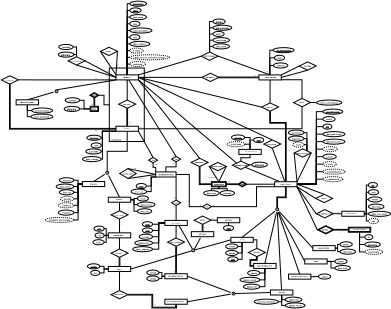 <?xml version="1.0" encoding="UTF-8"?>
<dia:diagram xmlns:dia="http://www.lysator.liu.se/~alla/dia/">
  <dia:layer name="Background" visible="true" active="true">
    <dia:object type="Standard - Box" version="0" id="O0">
      <dia:attribute name="obj_pos">
        <dia:point val="43.599,19.645"/>
      </dia:attribute>
      <dia:attribute name="obj_bb">
        <dia:rectangle val="43.549,19.595;55.965,45.577"/>
      </dia:attribute>
      <dia:attribute name="elem_corner">
        <dia:point val="43.599,19.645"/>
      </dia:attribute>
      <dia:attribute name="elem_width">
        <dia:real val="12.315"/>
      </dia:attribute>
      <dia:attribute name="elem_height">
        <dia:real val="25.882"/>
      </dia:attribute>
      <dia:attribute name="border_width">
        <dia:real val="0.1"/>
      </dia:attribute>
      <dia:attribute name="show_background">
        <dia:boolean val="false"/>
      </dia:attribute>
    </dia:object>
    <dia:object type="ER - Attribute" version="0" id="O1">
      <dia:attribute name="obj_pos">
        <dia:point val="50.84,7.892"/>
      </dia:attribute>
      <dia:attribute name="obj_bb">
        <dia:rectangle val="50.79,7.842;54.43,9.742"/>
      </dia:attribute>
      <dia:attribute name="elem_corner">
        <dia:point val="50.84,7.892"/>
      </dia:attribute>
      <dia:attribute name="elem_width">
        <dia:real val="3.54"/>
      </dia:attribute>
      <dia:attribute name="elem_height">
        <dia:real val="1.8"/>
      </dia:attribute>
      <dia:attribute name="border_width">
        <dia:real val="0.1"/>
      </dia:attribute>
      <dia:attribute name="border_color">
        <dia:color val="#000000"/>
      </dia:attribute>
      <dia:attribute name="inner_color">
        <dia:color val="#ffffff"/>
      </dia:attribute>
      <dia:attribute name="name">
        <dia:string>#foto#</dia:string>
      </dia:attribute>
      <dia:attribute name="key">
        <dia:boolean val="false"/>
      </dia:attribute>
      <dia:attribute name="weak_key">
        <dia:boolean val="false"/>
      </dia:attribute>
      <dia:attribute name="derived">
        <dia:boolean val="false"/>
      </dia:attribute>
      <dia:attribute name="multivalued">
        <dia:boolean val="false"/>
      </dia:attribute>
      <dia:attribute name="font">
        <dia:font family="monospace" style="80" name="Courier-Bold"/>
      </dia:attribute>
      <dia:attribute name="font_height">
        <dia:real val="0.8"/>
      </dia:attribute>
    </dia:object>
    <dia:object type="ER - Attribute" version="0" id="O2">
      <dia:attribute name="obj_pos">
        <dia:point val="50.84,3.17"/>
      </dia:attribute>
      <dia:attribute name="obj_bb">
        <dia:rectangle val="50.79,3.12;54.43,5.02"/>
      </dia:attribute>
      <dia:attribute name="elem_corner">
        <dia:point val="50.84,3.17"/>
      </dia:attribute>
      <dia:attribute name="elem_width">
        <dia:real val="3.54"/>
      </dia:attribute>
      <dia:attribute name="elem_height">
        <dia:real val="1.8"/>
      </dia:attribute>
      <dia:attribute name="border_width">
        <dia:real val="0.1"/>
      </dia:attribute>
      <dia:attribute name="border_color">
        <dia:color val="#000000"/>
      </dia:attribute>
      <dia:attribute name="inner_color">
        <dia:color val="#ffffff"/>
      </dia:attribute>
      <dia:attribute name="name">
        <dia:string>#nome#</dia:string>
      </dia:attribute>
      <dia:attribute name="key">
        <dia:boolean val="false"/>
      </dia:attribute>
      <dia:attribute name="weak_key">
        <dia:boolean val="false"/>
      </dia:attribute>
      <dia:attribute name="derived">
        <dia:boolean val="false"/>
      </dia:attribute>
      <dia:attribute name="multivalued">
        <dia:boolean val="false"/>
      </dia:attribute>
      <dia:attribute name="font">
        <dia:font family="monospace" style="80" name="Courier-Bold"/>
      </dia:attribute>
      <dia:attribute name="font_height">
        <dia:real val="0.8"/>
      </dia:attribute>
    </dia:object>
    <dia:object type="ER - Attribute" version="0" id="O3">
      <dia:attribute name="obj_pos">
        <dia:point val="50.84,-1.551"/>
      </dia:attribute>
      <dia:attribute name="obj_bb">
        <dia:rectangle val="50.79,-1.601;54.815,0.299"/>
      </dia:attribute>
      <dia:attribute name="elem_corner">
        <dia:point val="50.84,-1.551"/>
      </dia:attribute>
      <dia:attribute name="elem_width">
        <dia:real val="3.925"/>
      </dia:attribute>
      <dia:attribute name="elem_height">
        <dia:real val="1.8"/>
      </dia:attribute>
      <dia:attribute name="border_width">
        <dia:real val="0.1"/>
      </dia:attribute>
      <dia:attribute name="border_color">
        <dia:color val="#000000"/>
      </dia:attribute>
      <dia:attribute name="inner_color">
        <dia:color val="#ffffff"/>
      </dia:attribute>
      <dia:attribute name="name">
        <dia:string>#email#</dia:string>
      </dia:attribute>
      <dia:attribute name="key">
        <dia:boolean val="true"/>
      </dia:attribute>
      <dia:attribute name="weak_key">
        <dia:boolean val="false"/>
      </dia:attribute>
      <dia:attribute name="derived">
        <dia:boolean val="false"/>
      </dia:attribute>
      <dia:attribute name="multivalued">
        <dia:boolean val="false"/>
      </dia:attribute>
      <dia:attribute name="font">
        <dia:font family="monospace" style="80" name="Courier-Bold"/>
      </dia:attribute>
      <dia:attribute name="font_height">
        <dia:real val="0.8"/>
      </dia:attribute>
    </dia:object>
    <dia:object type="Standard - Line" version="0" id="O4">
      <dia:attribute name="obj_pos">
        <dia:point val="32.064,18.597"/>
      </dia:attribute>
      <dia:attribute name="obj_bb">
        <dia:rectangle val="32.002,18.534;46.026,23.0"/>
      </dia:attribute>
      <dia:attribute name="conn_endpoints">
        <dia:point val="32.064,18.597"/>
        <dia:point val="45.963,22.938"/>
      </dia:attribute>
      <dia:attribute name="numcp">
        <dia:int val="1"/>
      </dia:attribute>
      <dia:connections>
        <dia:connection handle="0" to="O217" connection="4"/>
        <dia:connection handle="1" to="O219" connection="3"/>
      </dia:connections>
    </dia:object>
    <dia:object type="Standard - Line" version="0" id="O5">
      <dia:attribute name="obj_pos">
        <dia:point val="40.478,13.787"/>
      </dia:attribute>
      <dia:attribute name="obj_bb">
        <dia:rectangle val="40.409,13.718;46.033,22.123"/>
      </dia:attribute>
      <dia:attribute name="conn_endpoints">
        <dia:point val="40.478,13.787"/>
        <dia:point val="45.963,22.054"/>
      </dia:attribute>
      <dia:attribute name="numcp">
        <dia:int val="1"/>
      </dia:attribute>
      <dia:connections>
        <dia:connection handle="0" to="O213" connection="6"/>
        <dia:connection handle="1" to="O219" connection="0"/>
      </dia:connections>
    </dia:object>
    <dia:object type="Standard - Line" version="0" id="O6">
      <dia:attribute name="obj_pos">
        <dia:point val="46.465,13.75"/>
      </dia:attribute>
      <dia:attribute name="obj_bb">
        <dia:rectangle val="45.91,13.697;46.518,22.107"/>
      </dia:attribute>
      <dia:attribute name="conn_endpoints">
        <dia:point val="46.465,13.75"/>
        <dia:point val="45.963,22.054"/>
      </dia:attribute>
      <dia:attribute name="numcp">
        <dia:int val="1"/>
      </dia:attribute>
      <dia:connections>
        <dia:connection handle="0" to="O213" connection="2"/>
        <dia:connection handle="1" to="O219" connection="0"/>
      </dia:connections>
    </dia:object>
    <dia:object type="Standard - Line" version="0" id="O7">
      <dia:attribute name="obj_pos">
        <dia:point val="35.052,17.109"/>
      </dia:attribute>
      <dia:attribute name="obj_bb">
        <dia:rectangle val="34.984,17.041;46.031,23.006"/>
      </dia:attribute>
      <dia:attribute name="conn_endpoints">
        <dia:point val="35.052,17.109"/>
        <dia:point val="45.963,22.938"/>
      </dia:attribute>
      <dia:attribute name="numcp">
        <dia:int val="1"/>
      </dia:attribute>
      <dia:connections>
        <dia:connection handle="0" to="O217" connection="2"/>
        <dia:connection handle="1" to="O219" connection="3"/>
      </dia:connections>
    </dia:object>
    <dia:object type="ER - Participation" version="1" id="O8">
      <dia:attribute name="obj_pos">
        <dia:point val="49.906,23.822"/>
      </dia:attribute>
      <dia:attribute name="obj_bb">
        <dia:rectangle val="49.852,23.772;49.956,30.961"/>
      </dia:attribute>
      <dia:attribute name="orth_points">
        <dia:point val="49.906,23.822"/>
        <dia:point val="49.906,27.366"/>
        <dia:point val="49.902,27.366"/>
        <dia:point val="49.902,30.911"/>
      </dia:attribute>
      <dia:attribute name="orth_orient">
        <dia:enum val="1"/>
        <dia:enum val="0"/>
        <dia:enum val="1"/>
      </dia:attribute>
      <dia:attribute name="autorouting">
        <dia:boolean val="true"/>
      </dia:attribute>
      <dia:attribute name="total">
        <dia:boolean val="false"/>
      </dia:attribute>
      <dia:connections>
        <dia:connection handle="0" to="O219" connection="6"/>
        <dia:connection handle="1" to="O247" connection="0"/>
      </dia:connections>
    </dia:object>
    <dia:object type="ER - Participation" version="1" id="O9">
      <dia:attribute name="obj_pos">
        <dia:point val="49.911,33.829"/>
      </dia:attribute>
      <dia:attribute name="obj_bb">
        <dia:rectangle val="49.725,33.654;50.086,40.324"/>
      </dia:attribute>
      <dia:attribute name="orth_points">
        <dia:point val="49.911,33.829"/>
        <dia:point val="49.911,33.865"/>
        <dia:point val="49.9,33.865"/>
        <dia:point val="49.9,40.149"/>
      </dia:attribute>
      <dia:attribute name="orth_orient">
        <dia:enum val="1"/>
        <dia:enum val="0"/>
        <dia:enum val="1"/>
      </dia:attribute>
      <dia:attribute name="autorouting">
        <dia:boolean val="false"/>
      </dia:attribute>
      <dia:attribute name="total">
        <dia:boolean val="true"/>
      </dia:attribute>
      <dia:connections>
        <dia:connection handle="0" to="O247" connection="4"/>
        <dia:connection handle="1" to="O249" connection="1"/>
      </dia:connections>
    </dia:object>
    <dia:object type="Standard - Text" version="1" id="O10">
      <dia:attribute name="obj_pos">
        <dia:point val="50.768,29.084"/>
      </dia:attribute>
      <dia:attribute name="obj_bb">
        <dia:rectangle val="50.768,28.489;50.768,29.234"/>
      </dia:attribute>
      <dia:attribute name="text">
        <dia:composite type="text">
          <dia:attribute name="string">
            <dia:string>##</dia:string>
          </dia:attribute>
          <dia:attribute name="font">
            <dia:font family="sans" style="0" name="Helvetica"/>
          </dia:attribute>
          <dia:attribute name="height">
            <dia:real val="0.8"/>
          </dia:attribute>
          <dia:attribute name="pos">
            <dia:point val="50.768,29.084"/>
          </dia:attribute>
          <dia:attribute name="color">
            <dia:color val="#000000"/>
          </dia:attribute>
          <dia:attribute name="alignment">
            <dia:enum val="0"/>
          </dia:attribute>
        </dia:composite>
      </dia:attribute>
      <dia:attribute name="valign">
        <dia:enum val="3"/>
      </dia:attribute>
    </dia:object>
    <dia:object type="Standard - Text" version="1" id="O11">
      <dia:attribute name="obj_pos">
        <dia:point val="75.089,30.77"/>
      </dia:attribute>
      <dia:attribute name="obj_bb">
        <dia:rectangle val="75.089,30.175;75.089,30.92"/>
      </dia:attribute>
      <dia:attribute name="text">
        <dia:composite type="text">
          <dia:attribute name="string">
            <dia:string>##</dia:string>
          </dia:attribute>
          <dia:attribute name="font">
            <dia:font family="sans" style="0" name="Helvetica"/>
          </dia:attribute>
          <dia:attribute name="height">
            <dia:real val="0.8"/>
          </dia:attribute>
          <dia:attribute name="pos">
            <dia:point val="75.089,30.77"/>
          </dia:attribute>
          <dia:attribute name="color">
            <dia:color val="#000000"/>
          </dia:attribute>
          <dia:attribute name="alignment">
            <dia:enum val="0"/>
          </dia:attribute>
        </dia:composite>
      </dia:attribute>
      <dia:attribute name="valign">
        <dia:enum val="3"/>
      </dia:attribute>
    </dia:object>
    <dia:object type="ER - Participation" version="1" id="O12">
      <dia:attribute name="obj_pos">
        <dia:point val="104.168,23.836"/>
      </dia:attribute>
      <dia:attribute name="obj_bb">
        <dia:rectangle val="104.118,23.718;111.506,30.411"/>
      </dia:attribute>
      <dia:attribute name="orth_points">
        <dia:point val="104.168,23.836"/>
        <dia:point val="104.168,23.768"/>
        <dia:point val="111.456,23.768"/>
        <dia:point val="111.456,30.361"/>
      </dia:attribute>
      <dia:attribute name="orth_orient">
        <dia:enum val="1"/>
        <dia:enum val="0"/>
        <dia:enum val="1"/>
      </dia:attribute>
      <dia:attribute name="autorouting">
        <dia:boolean val="false"/>
      </dia:attribute>
      <dia:attribute name="total">
        <dia:boolean val="false"/>
      </dia:attribute>
      <dia:connections>
        <dia:connection handle="0" to="O225" connection="7"/>
        <dia:connection handle="1" to="O251" connection="0"/>
      </dia:connections>
    </dia:object>
    <dia:object type="ER - Participation" version="1" id="O13">
      <dia:attribute name="obj_pos">
        <dia:point val="53.843,41.033"/>
      </dia:attribute>
      <dia:attribute name="obj_bb">
        <dia:rectangle val="53.792,33.229;111.515,41.083"/>
      </dia:attribute>
      <dia:attribute name="orth_points">
        <dia:point val="53.843,41.033"/>
        <dia:point val="111.465,41.033"/>
        <dia:point val="111.465,33.279"/>
      </dia:attribute>
      <dia:attribute name="orth_orient">
        <dia:enum val="0"/>
        <dia:enum val="1"/>
      </dia:attribute>
      <dia:attribute name="autorouting">
        <dia:boolean val="true"/>
      </dia:attribute>
      <dia:attribute name="total">
        <dia:boolean val="false"/>
      </dia:attribute>
      <dia:connections>
        <dia:connection handle="0" to="O249" connection="4"/>
        <dia:connection handle="1" to="O251" connection="4"/>
      </dia:connections>
    </dia:object>
    <dia:object type="ER - Participation" version="1" id="O14">
      <dia:attribute name="obj_pos">
        <dia:point val="53.848,22.938"/>
      </dia:attribute>
      <dia:attribute name="obj_bb">
        <dia:rectangle val="53.798,22.888;76.254,22.995"/>
      </dia:attribute>
      <dia:attribute name="orth_points">
        <dia:point val="53.848,22.938"/>
        <dia:point val="65.026,22.938"/>
        <dia:point val="65.026,22.945"/>
        <dia:point val="76.204,22.945"/>
      </dia:attribute>
      <dia:attribute name="orth_orient">
        <dia:enum val="0"/>
        <dia:enum val="1"/>
        <dia:enum val="0"/>
      </dia:attribute>
      <dia:attribute name="autorouting">
        <dia:boolean val="true"/>
      </dia:attribute>
      <dia:attribute name="total">
        <dia:boolean val="false"/>
      </dia:attribute>
      <dia:connections>
        <dia:connection handle="0" to="O219" connection="4"/>
        <dia:connection handle="1" to="O223" connection="6"/>
      </dia:connections>
    </dia:object>
    <dia:object type="ER - Participation" version="1" id="O15">
      <dia:attribute name="obj_pos">
        <dia:point val="82.191,22.908"/>
      </dia:attribute>
      <dia:attribute name="obj_bb">
        <dia:rectangle val="82.016,22.733;96.417,23.127"/>
      </dia:attribute>
      <dia:attribute name="orth_points">
        <dia:point val="82.191,22.908"/>
        <dia:point val="82.216,22.908"/>
        <dia:point val="82.216,22.952"/>
        <dia:point val="96.242,22.952"/>
      </dia:attribute>
      <dia:attribute name="orth_orient">
        <dia:enum val="0"/>
        <dia:enum val="1"/>
        <dia:enum val="0"/>
      </dia:attribute>
      <dia:attribute name="autorouting">
        <dia:boolean val="false"/>
      </dia:attribute>
      <dia:attribute name="total">
        <dia:boolean val="true"/>
      </dia:attribute>
      <dia:connections>
        <dia:connection handle="0" to="O223" connection="2"/>
        <dia:connection handle="1" to="O225" connection="8"/>
      </dia:connections>
    </dia:object>
    <dia:object type="Standard - Line" version="0" id="O16">
      <dia:attribute name="obj_pos">
        <dia:point val="53.848,22.054"/>
      </dia:attribute>
      <dia:attribute name="obj_bb">
        <dia:rectangle val="53.785,15.424;75.973,22.116"/>
      </dia:attribute>
      <dia:attribute name="conn_endpoints">
        <dia:point val="53.848,22.054"/>
        <dia:point val="75.91,15.486"/>
      </dia:attribute>
      <dia:attribute name="numcp">
        <dia:int val="1"/>
      </dia:attribute>
      <dia:connections>
        <dia:connection handle="0" to="O219" connection="2"/>
        <dia:connection handle="1" to="O221" connection="6"/>
      </dia:connections>
    </dia:object>
    <dia:object type="Standard - Line" version="0" id="O17">
      <dia:attribute name="obj_pos">
        <dia:point val="81.898,15.449"/>
      </dia:attribute>
      <dia:attribute name="obj_bb">
        <dia:rectangle val="81.834,15.385;100.29,22.132"/>
      </dia:attribute>
      <dia:attribute name="conn_endpoints">
        <dia:point val="81.898,15.449"/>
        <dia:point val="100.226,22.068"/>
      </dia:attribute>
      <dia:attribute name="numcp">
        <dia:int val="1"/>
      </dia:attribute>
      <dia:connections>
        <dia:connection handle="0" to="O221" connection="2"/>
        <dia:connection handle="1" to="O225" connection="1"/>
      </dia:connections>
    </dia:object>
    <dia:object type="Standard - Line" version="0" id="O18">
      <dia:attribute name="obj_pos">
        <dia:point val="45.963,23.822"/>
      </dia:attribute>
      <dia:attribute name="obj_bb">
        <dia:rectangle val="11.507,23.762;46.013,23.872"/>
      </dia:attribute>
      <dia:attribute name="conn_endpoints">
        <dia:point val="45.963,23.822"/>
        <dia:point val="11.557,23.812"/>
      </dia:attribute>
      <dia:attribute name="numcp">
        <dia:int val="1"/>
      </dia:attribute>
      <dia:connections>
        <dia:connection handle="0" to="O219" connection="5"/>
        <dia:connection handle="1" to="O215" connection="2"/>
      </dia:connections>
    </dia:object>
    <dia:object type="Standard - Line" version="0" id="O19">
      <dia:attribute name="obj_pos">
        <dia:point val="25.018,27.326"/>
      </dia:attribute>
      <dia:attribute name="obj_bb">
        <dia:rectangle val="24.96,23.764;46.021,27.384"/>
      </dia:attribute>
      <dia:attribute name="conn_endpoints">
        <dia:point val="25.018,27.326"/>
        <dia:point val="45.963,23.822"/>
      </dia:attribute>
      <dia:attribute name="numcp">
        <dia:int val="1"/>
      </dia:attribute>
      <dia:connections>
        <dia:connection handle="0" to="O21" connection="1"/>
      </dia:connections>
    </dia:object>
    <dia:object type="ER - Participation" version="1" id="O20">
      <dia:attribute name="obj_pos">
        <dia:point val="8.569,25.3"/>
      </dia:attribute>
      <dia:attribute name="obj_bb">
        <dia:rectangle val="8.394,25.125;46.133,41.209"/>
      </dia:attribute>
      <dia:attribute name="orth_points">
        <dia:point val="8.569,25.3"/>
        <dia:point val="8.569,41.034"/>
        <dia:point val="45.958,41.034"/>
        <dia:point val="45.958,41.033"/>
      </dia:attribute>
      <dia:attribute name="orth_orient">
        <dia:enum val="1"/>
        <dia:enum val="0"/>
        <dia:enum val="1"/>
      </dia:attribute>
      <dia:attribute name="autorouting">
        <dia:boolean val="false"/>
      </dia:attribute>
      <dia:attribute name="total">
        <dia:boolean val="true"/>
      </dia:attribute>
      <dia:connections>
        <dia:connection handle="0" to="O215" connection="4"/>
        <dia:connection handle="1" to="O249" connection="3"/>
      </dia:connections>
    </dia:object>
    <dia:group>
      <dia:object type="Standard - Ellipse" version="0" id="O21">
        <dia:attribute name="obj_pos">
          <dia:point val="24.513,27.326"/>
        </dia:attribute>
        <dia:attribute name="obj_bb">
          <dia:rectangle val="24.463,27.276;25.573,28.387"/>
        </dia:attribute>
        <dia:attribute name="elem_corner">
          <dia:point val="24.513,27.326"/>
        </dia:attribute>
        <dia:attribute name="elem_width">
          <dia:real val="1.01"/>
        </dia:attribute>
        <dia:attribute name="elem_height">
          <dia:real val="1.01"/>
        </dia:attribute>
        <dia:attribute name="aspect">
          <dia:enum val="2"/>
        </dia:attribute>
      </dia:object>
      <dia:object type="Standard - Text" version="1" id="O22">
        <dia:attribute name="obj_pos">
          <dia:point val="24.835,28.012"/>
        </dia:attribute>
        <dia:attribute name="obj_bb">
          <dia:rectangle val="24.835,27.417;25.22,28.162"/>
        </dia:attribute>
        <dia:attribute name="text">
          <dia:composite type="text">
            <dia:attribute name="string">
              <dia:string>#o#</dia:string>
            </dia:attribute>
            <dia:attribute name="font">
              <dia:font family="monospace" style="80" name="Courier-Bold"/>
            </dia:attribute>
            <dia:attribute name="height">
              <dia:real val="0.8"/>
            </dia:attribute>
            <dia:attribute name="pos">
              <dia:point val="24.835,28.012"/>
            </dia:attribute>
            <dia:attribute name="color">
              <dia:color val="#000000"/>
            </dia:attribute>
            <dia:attribute name="alignment">
              <dia:enum val="0"/>
            </dia:attribute>
          </dia:composite>
        </dia:attribute>
        <dia:attribute name="valign">
          <dia:enum val="3"/>
        </dia:attribute>
      </dia:object>
    </dia:group>
    <dia:object type="ER - Attribute" version="0" id="O23">
      <dia:attribute name="obj_pos">
        <dia:point val="15.954,35.859"/>
      </dia:attribute>
      <dia:attribute name="obj_bb">
        <dia:rectangle val="15.904,35.809;23.779,37.709"/>
      </dia:attribute>
      <dia:attribute name="elem_corner">
        <dia:point val="15.954,35.859"/>
      </dia:attribute>
      <dia:attribute name="elem_width">
        <dia:real val="7.775"/>
      </dia:attribute>
      <dia:attribute name="elem_height">
        <dia:real val="1.8"/>
      </dia:attribute>
      <dia:attribute name="border_width">
        <dia:real val="0.1"/>
      </dia:attribute>
      <dia:attribute name="border_color">
        <dia:color val="#000000"/>
      </dia:attribute>
      <dia:attribute name="inner_color">
        <dia:color val="#ffffff"/>
      </dia:attribute>
      <dia:attribute name="name">
        <dia:string>#nível_permissão#</dia:string>
      </dia:attribute>
      <dia:attribute name="key">
        <dia:boolean val="false"/>
      </dia:attribute>
      <dia:attribute name="weak_key">
        <dia:boolean val="false"/>
      </dia:attribute>
      <dia:attribute name="derived">
        <dia:boolean val="false"/>
      </dia:attribute>
      <dia:attribute name="multivalued">
        <dia:boolean val="false"/>
      </dia:attribute>
      <dia:attribute name="font">
        <dia:font family="monospace" style="80" name="Courier-Bold"/>
      </dia:attribute>
      <dia:attribute name="font_height">
        <dia:real val="0.8"/>
      </dia:attribute>
    </dia:object>
    <dia:object type="ER - Attribute" version="0" id="O24">
      <dia:attribute name="obj_pos">
        <dia:point val="16.254,33.713"/>
      </dia:attribute>
      <dia:attribute name="obj_bb">
        <dia:rectangle val="16.204,33.663;23.694,35.563"/>
      </dia:attribute>
      <dia:attribute name="elem_corner">
        <dia:point val="16.254,33.713"/>
      </dia:attribute>
      <dia:attribute name="elem_width">
        <dia:real val="7.39"/>
      </dia:attribute>
      <dia:attribute name="elem_height">
        <dia:real val="1.8"/>
      </dia:attribute>
      <dia:attribute name="border_width">
        <dia:real val="0.1"/>
      </dia:attribute>
      <dia:attribute name="border_color">
        <dia:color val="#000000"/>
      </dia:attribute>
      <dia:attribute name="inner_color">
        <dia:color val="#ffffff"/>
      </dia:attribute>
      <dia:attribute name="name">
        <dia:string>#id_funcionário#</dia:string>
      </dia:attribute>
      <dia:attribute name="key">
        <dia:boolean val="false"/>
      </dia:attribute>
      <dia:attribute name="weak_key">
        <dia:boolean val="false"/>
      </dia:attribute>
      <dia:attribute name="derived">
        <dia:boolean val="false"/>
      </dia:attribute>
      <dia:attribute name="multivalued">
        <dia:boolean val="false"/>
      </dia:attribute>
      <dia:attribute name="font">
        <dia:font family="monospace" style="80" name="Courier-Bold"/>
      </dia:attribute>
      <dia:attribute name="font_height">
        <dia:real val="0.8"/>
      </dia:attribute>
    </dia:object>
    <dia:object type="Standard - ZigZagLine" version="1" id="O25">
      <dia:attribute name="obj_pos">
        <dia:point val="14.725,32.6"/>
      </dia:attribute>
      <dia:attribute name="obj_bb">
        <dia:rectangle val="14.675,32.55;16.304,34.663"/>
      </dia:attribute>
      <dia:attribute name="orth_points">
        <dia:point val="14.725,32.6"/>
        <dia:point val="14.725,34.613"/>
        <dia:point val="16.254,34.613"/>
      </dia:attribute>
      <dia:attribute name="orth_orient">
        <dia:enum val="1"/>
        <dia:enum val="0"/>
      </dia:attribute>
      <dia:attribute name="autorouting">
        <dia:boolean val="true"/>
      </dia:attribute>
      <dia:connections>
        <dia:connection handle="0" to="O245" connection="6"/>
        <dia:connection handle="1" to="O24" connection="3"/>
      </dia:connections>
    </dia:object>
    <dia:object type="Standard - ZigZagLine" version="1" id="O26">
      <dia:attribute name="obj_pos">
        <dia:point val="14.725,32.6"/>
      </dia:attribute>
      <dia:attribute name="obj_bb">
        <dia:rectangle val="14.655,32.55;15.954,36.809"/>
      </dia:attribute>
      <dia:attribute name="orth_points">
        <dia:point val="14.725,32.6"/>
        <dia:point val="14.705,32.6"/>
        <dia:point val="14.705,36.759"/>
        <dia:point val="15.904,36.759"/>
      </dia:attribute>
      <dia:attribute name="orth_orient">
        <dia:enum val="0"/>
        <dia:enum val="1"/>
        <dia:enum val="0"/>
      </dia:attribute>
      <dia:attribute name="autorouting">
        <dia:boolean val="false"/>
      </dia:attribute>
      <dia:connections>
        <dia:connection handle="0" to="O245" connection="6"/>
        <dia:connection handle="1" to="O23" connection="3"/>
      </dia:connections>
    </dia:object>
    <dia:object type="Standard - Line" version="0" id="O27">
      <dia:attribute name="obj_pos">
        <dia:point val="24.485,27.987"/>
      </dia:attribute>
      <dia:attribute name="obj_bb">
        <dia:rectangle val="14.663,27.823;24.592,30.894"/>
      </dia:attribute>
      <dia:attribute name="conn_endpoints">
        <dia:point val="24.485,27.987"/>
        <dia:point val="14.725,30.832"/>
      </dia:attribute>
      <dia:attribute name="numcp">
        <dia:int val="1"/>
      </dia:attribute>
      <dia:attribute name="start_arrow">
        <dia:enum val="26"/>
      </dia:attribute>
      <dia:attribute name="start_arrow_length">
        <dia:real val="0.5"/>
      </dia:attribute>
      <dia:attribute name="start_arrow_width">
        <dia:real val="0.5"/>
      </dia:attribute>
      <dia:connections>
        <dia:connection handle="0" to="O21" connection="8"/>
      </dia:connections>
    </dia:object>
    <dia:object type="ER - Attribute" version="0" id="O28">
      <dia:attribute name="obj_pos">
        <dia:point val="28.081,30.106"/>
      </dia:attribute>
      <dia:attribute name="obj_bb">
        <dia:rectangle val="28.031,30.056;33.211,31.956"/>
      </dia:attribute>
      <dia:attribute name="elem_corner">
        <dia:point val="28.081,30.106"/>
      </dia:attribute>
      <dia:attribute name="elem_width">
        <dia:real val="5.08"/>
      </dia:attribute>
      <dia:attribute name="elem_height">
        <dia:real val="1.8"/>
      </dia:attribute>
      <dia:attribute name="border_width">
        <dia:real val="0.1"/>
      </dia:attribute>
      <dia:attribute name="border_color">
        <dia:color val="#000000"/>
      </dia:attribute>
      <dia:attribute name="inner_color">
        <dia:color val="#ffffff"/>
      </dia:attribute>
      <dia:attribute name="name">
        <dia:string>#conteúdo#</dia:string>
      </dia:attribute>
      <dia:attribute name="key">
        <dia:boolean val="false"/>
      </dia:attribute>
      <dia:attribute name="weak_key">
        <dia:boolean val="false"/>
      </dia:attribute>
      <dia:attribute name="derived">
        <dia:boolean val="false"/>
      </dia:attribute>
      <dia:attribute name="multivalued">
        <dia:boolean val="false"/>
      </dia:attribute>
      <dia:attribute name="font">
        <dia:font family="monospace" style="80" name="Courier-Bold"/>
      </dia:attribute>
      <dia:attribute name="font_height">
        <dia:real val="0.8"/>
      </dia:attribute>
    </dia:object>
    <dia:object type="ER - Attribute" version="0" id="O29">
      <dia:attribute name="obj_pos">
        <dia:point val="27.696,33.15"/>
      </dia:attribute>
      <dia:attribute name="obj_bb">
        <dia:rectangle val="27.646,33.1;33.211,35.0"/>
      </dia:attribute>
      <dia:attribute name="elem_corner">
        <dia:point val="27.696,33.15"/>
      </dia:attribute>
      <dia:attribute name="elem_width">
        <dia:real val="5.465"/>
      </dia:attribute>
      <dia:attribute name="elem_height">
        <dia:real val="1.8"/>
      </dia:attribute>
      <dia:attribute name="border_width">
        <dia:real val="0.1"/>
      </dia:attribute>
      <dia:attribute name="border_color">
        <dia:color val="#000000"/>
      </dia:attribute>
      <dia:attribute name="inner_color">
        <dia:color val="#ffffff"/>
      </dia:attribute>
      <dia:attribute name="name">
        <dia:string>#data_hora#</dia:string>
      </dia:attribute>
      <dia:attribute name="key">
        <dia:boolean val="true"/>
      </dia:attribute>
      <dia:attribute name="weak_key">
        <dia:boolean val="true"/>
      </dia:attribute>
      <dia:attribute name="derived">
        <dia:boolean val="false"/>
      </dia:attribute>
      <dia:attribute name="multivalued">
        <dia:boolean val="false"/>
      </dia:attribute>
      <dia:attribute name="font">
        <dia:font family="monospace" style="80" name="Courier-Bold"/>
      </dia:attribute>
      <dia:attribute name="font_height">
        <dia:real val="0.8"/>
      </dia:attribute>
    </dia:object>
    <dia:object type="ER - Participation" version="1" id="O30">
      <dia:attribute name="obj_pos">
        <dia:point val="38.328,34.038"/>
      </dia:attribute>
      <dia:attribute name="obj_bb">
        <dia:rectangle val="33.111,33.987;38.377,34.1"/>
      </dia:attribute>
      <dia:attribute name="orth_points">
        <dia:point val="38.328,34.038"/>
        <dia:point val="38.328,34.05"/>
        <dia:point val="33.161,34.05"/>
      </dia:attribute>
      <dia:attribute name="orth_orient">
        <dia:enum val="1"/>
        <dia:enum val="0"/>
      </dia:attribute>
      <dia:attribute name="autorouting">
        <dia:boolean val="false"/>
      </dia:attribute>
      <dia:attribute name="total">
        <dia:boolean val="false"/>
      </dia:attribute>
      <dia:connections>
        <dia:connection handle="0" to="O387" connection="8"/>
        <dia:connection handle="1" to="O29" connection="4"/>
      </dia:connections>
    </dia:object>
    <dia:object type="ER - Attribute" version="0" id="O31">
      <dia:attribute name="obj_pos">
        <dia:point val="80.104,2.373"/>
      </dia:attribute>
      <dia:attribute name="obj_bb">
        <dia:rectangle val="80.054,2.323;84.464,4.223"/>
      </dia:attribute>
      <dia:attribute name="elem_corner">
        <dia:point val="80.104,2.373"/>
      </dia:attribute>
      <dia:attribute name="elem_width">
        <dia:real val="4.31"/>
      </dia:attribute>
      <dia:attribute name="elem_height">
        <dia:real val="1.8"/>
      </dia:attribute>
      <dia:attribute name="border_width">
        <dia:real val="0.1"/>
      </dia:attribute>
      <dia:attribute name="border_color">
        <dia:color val="#000000"/>
      </dia:attribute>
      <dia:attribute name="inner_color">
        <dia:color val="#ffffff"/>
      </dia:attribute>
      <dia:attribute name="name">
        <dia:string>#função#</dia:string>
      </dia:attribute>
      <dia:attribute name="key">
        <dia:boolean val="true"/>
      </dia:attribute>
      <dia:attribute name="weak_key">
        <dia:boolean val="true"/>
      </dia:attribute>
      <dia:attribute name="derived">
        <dia:boolean val="false"/>
      </dia:attribute>
      <dia:attribute name="multivalued">
        <dia:boolean val="false"/>
      </dia:attribute>
      <dia:attribute name="font">
        <dia:font family="monospace" style="80" name="Courier-Bold"/>
      </dia:attribute>
      <dia:attribute name="font_height">
        <dia:real val="0.8"/>
      </dia:attribute>
    </dia:object>
    <dia:object type="ER - Attribute" version="0" id="O32">
      <dia:attribute name="obj_pos">
        <dia:point val="80.104,4.559"/>
      </dia:attribute>
      <dia:attribute name="obj_bb">
        <dia:rectangle val="80.054,4.509;86.774,6.409"/>
      </dia:attribute>
      <dia:attribute name="elem_corner">
        <dia:point val="80.104,4.559"/>
      </dia:attribute>
      <dia:attribute name="elem_width">
        <dia:real val="6.62"/>
      </dia:attribute>
      <dia:attribute name="elem_height">
        <dia:real val="1.8"/>
      </dia:attribute>
      <dia:attribute name="border_width">
        <dia:real val="0.1"/>
      </dia:attribute>
      <dia:attribute name="border_color">
        <dia:color val="#000000"/>
      </dia:attribute>
      <dia:attribute name="inner_color">
        <dia:color val="#ffffff"/>
      </dia:attribute>
      <dia:attribute name="name">
        <dia:string>#data_entrada#</dia:string>
      </dia:attribute>
      <dia:attribute name="key">
        <dia:boolean val="true"/>
      </dia:attribute>
      <dia:attribute name="weak_key">
        <dia:boolean val="true"/>
      </dia:attribute>
      <dia:attribute name="derived">
        <dia:boolean val="false"/>
      </dia:attribute>
      <dia:attribute name="multivalued">
        <dia:boolean val="false"/>
      </dia:attribute>
      <dia:attribute name="font">
        <dia:font family="monospace" style="80" name="Courier-Bold"/>
      </dia:attribute>
      <dia:attribute name="font_height">
        <dia:real val="0.8"/>
      </dia:attribute>
    </dia:object>
    <dia:object type="ER - Attribute" version="0" id="O33">
      <dia:attribute name="obj_pos">
        <dia:point val="80.104,6.745"/>
      </dia:attribute>
      <dia:attribute name="obj_bb">
        <dia:rectangle val="80.054,6.695;84.079,8.595"/>
      </dia:attribute>
      <dia:attribute name="elem_corner">
        <dia:point val="80.104,6.745"/>
      </dia:attribute>
      <dia:attribute name="elem_width">
        <dia:real val="3.925"/>
      </dia:attribute>
      <dia:attribute name="elem_height">
        <dia:real val="1.8"/>
      </dia:attribute>
      <dia:attribute name="border_width">
        <dia:real val="0.1"/>
      </dia:attribute>
      <dia:attribute name="border_color">
        <dia:color val="#000000"/>
      </dia:attribute>
      <dia:attribute name="inner_color">
        <dia:color val="#ffffff"/>
      </dia:attribute>
      <dia:attribute name="name">
        <dia:string>#email#</dia:string>
      </dia:attribute>
      <dia:attribute name="key">
        <dia:boolean val="false"/>
      </dia:attribute>
      <dia:attribute name="weak_key">
        <dia:boolean val="false"/>
      </dia:attribute>
      <dia:attribute name="derived">
        <dia:boolean val="false"/>
      </dia:attribute>
      <dia:attribute name="multivalued">
        <dia:boolean val="false"/>
      </dia:attribute>
      <dia:attribute name="font">
        <dia:font family="monospace" style="80" name="Courier-Bold"/>
      </dia:attribute>
      <dia:attribute name="font_height">
        <dia:real val="0.8"/>
      </dia:attribute>
    </dia:object>
    <dia:object type="ER - Participation" version="1" id="O34">
      <dia:attribute name="obj_pos">
        <dia:point val="78.901,14.019"/>
      </dia:attribute>
      <dia:attribute name="obj_bb">
        <dia:rectangle val="78.851,7.595;80.154,14.069"/>
      </dia:attribute>
      <dia:attribute name="orth_points">
        <dia:point val="78.901,14.019"/>
        <dia:point val="78.901,7.645"/>
        <dia:point val="80.104,7.645"/>
      </dia:attribute>
      <dia:attribute name="orth_orient">
        <dia:enum val="1"/>
        <dia:enum val="0"/>
      </dia:attribute>
      <dia:attribute name="autorouting">
        <dia:boolean val="false"/>
      </dia:attribute>
      <dia:attribute name="total">
        <dia:boolean val="false"/>
      </dia:attribute>
      <dia:connections>
        <dia:connection handle="0" to="O221" connection="0"/>
        <dia:connection handle="1" to="O33" connection="3"/>
      </dia:connections>
    </dia:object>
    <dia:object type="ER - Participation" version="1" id="O35">
      <dia:attribute name="obj_pos">
        <dia:point val="78.901,14.019"/>
      </dia:attribute>
      <dia:attribute name="obj_bb">
        <dia:rectangle val="78.851,5.409;80.154,14.069"/>
      </dia:attribute>
      <dia:attribute name="orth_points">
        <dia:point val="78.901,14.019"/>
        <dia:point val="78.901,5.459"/>
        <dia:point val="80.104,5.459"/>
      </dia:attribute>
      <dia:attribute name="orth_orient">
        <dia:enum val="1"/>
        <dia:enum val="0"/>
      </dia:attribute>
      <dia:attribute name="autorouting">
        <dia:boolean val="false"/>
      </dia:attribute>
      <dia:attribute name="total">
        <dia:boolean val="false"/>
      </dia:attribute>
      <dia:connections>
        <dia:connection handle="0" to="O221" connection="0"/>
        <dia:connection handle="1" to="O32" connection="3"/>
      </dia:connections>
    </dia:object>
    <dia:object type="ER - Participation" version="1" id="O36">
      <dia:attribute name="obj_pos">
        <dia:point val="78.901,14.019"/>
      </dia:attribute>
      <dia:attribute name="obj_bb">
        <dia:rectangle val="78.851,3.223;80.154,14.069"/>
      </dia:attribute>
      <dia:attribute name="orth_points">
        <dia:point val="78.901,14.019"/>
        <dia:point val="78.901,3.273"/>
        <dia:point val="80.104,3.273"/>
      </dia:attribute>
      <dia:attribute name="orth_orient">
        <dia:enum val="1"/>
        <dia:enum val="0"/>
      </dia:attribute>
      <dia:attribute name="autorouting">
        <dia:boolean val="false"/>
      </dia:attribute>
      <dia:attribute name="total">
        <dia:boolean val="false"/>
      </dia:attribute>
      <dia:connections>
        <dia:connection handle="0" to="O221" connection="0"/>
        <dia:connection handle="1" to="O31" connection="3"/>
      </dia:connections>
    </dia:object>
    <dia:object type="ER - Attribute" version="0" id="O37">
      <dia:attribute name="obj_pos">
        <dia:point val="80.062,11.118"/>
      </dia:attribute>
      <dia:attribute name="obj_bb">
        <dia:rectangle val="80.012,11.068;85.962,12.968"/>
      </dia:attribute>
      <dia:attribute name="elem_corner">
        <dia:point val="80.062,11.118"/>
      </dia:attribute>
      <dia:attribute name="elem_width">
        <dia:real val="5.85"/>
      </dia:attribute>
      <dia:attribute name="elem_height">
        <dia:real val="1.8"/>
      </dia:attribute>
      <dia:attribute name="border_width">
        <dia:real val="0.1"/>
      </dia:attribute>
      <dia:attribute name="border_color">
        <dia:color val="#000000"/>
      </dia:attribute>
      <dia:attribute name="inner_color">
        <dia:color val="#ffffff"/>
      </dia:attribute>
      <dia:attribute name="name">
        <dia:string>#data_saída#</dia:string>
      </dia:attribute>
      <dia:attribute name="key">
        <dia:boolean val="false"/>
      </dia:attribute>
      <dia:attribute name="weak_key">
        <dia:boolean val="false"/>
      </dia:attribute>
      <dia:attribute name="derived">
        <dia:boolean val="false"/>
      </dia:attribute>
      <dia:attribute name="multivalued">
        <dia:boolean val="false"/>
      </dia:attribute>
      <dia:attribute name="font">
        <dia:font family="monospace" style="80" name="Courier-Bold"/>
      </dia:attribute>
      <dia:attribute name="font_height">
        <dia:real val="0.8"/>
      </dia:attribute>
    </dia:object>
    <dia:object type="Standard - ZigZagLine" version="1" id="O38">
      <dia:attribute name="obj_pos">
        <dia:point val="80.062,12.018"/>
      </dia:attribute>
      <dia:attribute name="obj_bb">
        <dia:rectangle val="78.851,11.968;80.112,14.069"/>
      </dia:attribute>
      <dia:attribute name="orth_points">
        <dia:point val="80.062,12.018"/>
        <dia:point val="78.937,12.018"/>
        <dia:point val="78.937,14.019"/>
        <dia:point val="78.901,14.019"/>
      </dia:attribute>
      <dia:attribute name="orth_orient">
        <dia:enum val="0"/>
        <dia:enum val="1"/>
        <dia:enum val="0"/>
      </dia:attribute>
      <dia:attribute name="autorouting">
        <dia:boolean val="false"/>
      </dia:attribute>
      <dia:connections>
        <dia:connection handle="0" to="O37" connection="3"/>
        <dia:connection handle="1" to="O221" connection="0"/>
      </dia:connections>
    </dia:object>
    <dia:object type="Standard - Text" version="1" id="O39">
      <dia:attribute name="obj_pos">
        <dia:point val="50.742,28.566"/>
      </dia:attribute>
      <dia:attribute name="obj_bb">
        <dia:rectangle val="50.742,27.971;50.742,28.715"/>
      </dia:attribute>
      <dia:attribute name="text">
        <dia:composite type="text">
          <dia:attribute name="string">
            <dia:string>##</dia:string>
          </dia:attribute>
          <dia:attribute name="font">
            <dia:font family="sans" style="0" name="Helvetica"/>
          </dia:attribute>
          <dia:attribute name="height">
            <dia:real val="0.8"/>
          </dia:attribute>
          <dia:attribute name="pos">
            <dia:point val="50.742,28.566"/>
          </dia:attribute>
          <dia:attribute name="color">
            <dia:color val="#000000"/>
          </dia:attribute>
          <dia:attribute name="alignment">
            <dia:enum val="0"/>
          </dia:attribute>
        </dia:composite>
      </dia:attribute>
      <dia:attribute name="valign">
        <dia:enum val="3"/>
      </dia:attribute>
    </dia:object>
    <dia:object type="Standard - Text" version="1" id="O40">
      <dia:attribute name="obj_pos">
        <dia:point val="80.859,14.949"/>
      </dia:attribute>
      <dia:attribute name="obj_bb">
        <dia:rectangle val="80.859,14.354;80.859,15.099"/>
      </dia:attribute>
      <dia:attribute name="text">
        <dia:composite type="text">
          <dia:attribute name="string">
            <dia:string>##</dia:string>
          </dia:attribute>
          <dia:attribute name="font">
            <dia:font family="sans" style="0" name="Helvetica"/>
          </dia:attribute>
          <dia:attribute name="height">
            <dia:real val="0.8"/>
          </dia:attribute>
          <dia:attribute name="pos">
            <dia:point val="80.859,14.949"/>
          </dia:attribute>
          <dia:attribute name="color">
            <dia:color val="#000000"/>
          </dia:attribute>
          <dia:attribute name="alignment">
            <dia:enum val="0"/>
          </dia:attribute>
        </dia:composite>
      </dia:attribute>
      <dia:attribute name="valign">
        <dia:enum val="3"/>
      </dia:attribute>
    </dia:object>
    <dia:object type="ER - Attribute" version="0" id="O41">
      <dia:attribute name="obj_pos">
        <dia:point val="101.287,12.457"/>
      </dia:attribute>
      <dia:attribute name="obj_bb">
        <dia:rectangle val="101.237,12.407;108.727,14.307"/>
      </dia:attribute>
      <dia:attribute name="elem_corner">
        <dia:point val="101.287,12.457"/>
      </dia:attribute>
      <dia:attribute name="elem_width">
        <dia:real val="7.39"/>
      </dia:attribute>
      <dia:attribute name="elem_height">
        <dia:real val="1.8"/>
      </dia:attribute>
      <dia:attribute name="border_width">
        <dia:real val="0.1"/>
      </dia:attribute>
      <dia:attribute name="border_color">
        <dia:color val="#000000"/>
      </dia:attribute>
      <dia:attribute name="inner_color">
        <dia:color val="#ffffff"/>
      </dia:attribute>
      <dia:attribute name="name">
        <dia:string>#id_instituição#</dia:string>
      </dia:attribute>
      <dia:attribute name="key">
        <dia:boolean val="true"/>
      </dia:attribute>
      <dia:attribute name="weak_key">
        <dia:boolean val="false"/>
      </dia:attribute>
      <dia:attribute name="derived">
        <dia:boolean val="false"/>
      </dia:attribute>
      <dia:attribute name="multivalued">
        <dia:boolean val="false"/>
      </dia:attribute>
      <dia:attribute name="font">
        <dia:font family="monospace" style="80" name="Courier-Bold"/>
      </dia:attribute>
      <dia:attribute name="font_height">
        <dia:real val="0.8"/>
      </dia:attribute>
    </dia:object>
    <dia:object type="ER - Attribute" version="0" id="O42">
      <dia:attribute name="obj_pos">
        <dia:point val="101.759,15.149"/>
      </dia:attribute>
      <dia:attribute name="obj_bb">
        <dia:rectangle val="101.709,15.099;105.349,16.999"/>
      </dia:attribute>
      <dia:attribute name="elem_corner">
        <dia:point val="101.759,15.149"/>
      </dia:attribute>
      <dia:attribute name="elem_width">
        <dia:real val="3.54"/>
      </dia:attribute>
      <dia:attribute name="elem_height">
        <dia:real val="1.8"/>
      </dia:attribute>
      <dia:attribute name="border_width">
        <dia:real val="0.1"/>
      </dia:attribute>
      <dia:attribute name="border_color">
        <dia:color val="#000000"/>
      </dia:attribute>
      <dia:attribute name="inner_color">
        <dia:color val="#ffffff"/>
      </dia:attribute>
      <dia:attribute name="name">
        <dia:string>#nome#</dia:string>
      </dia:attribute>
      <dia:attribute name="key">
        <dia:boolean val="false"/>
      </dia:attribute>
      <dia:attribute name="weak_key">
        <dia:boolean val="false"/>
      </dia:attribute>
      <dia:attribute name="derived">
        <dia:boolean val="false"/>
      </dia:attribute>
      <dia:attribute name="multivalued">
        <dia:boolean val="false"/>
      </dia:attribute>
      <dia:attribute name="font">
        <dia:font family="monospace" style="80" name="Courier-Bold"/>
      </dia:attribute>
      <dia:attribute name="font_height">
        <dia:real val="0.8"/>
      </dia:attribute>
    </dia:object>
    <dia:object type="ER - Attribute" version="0" id="O43">
      <dia:attribute name="obj_pos">
        <dia:point val="101.401,17.841"/>
      </dia:attribute>
      <dia:attribute name="obj_bb">
        <dia:rectangle val="101.351,17.791;106.531,19.691"/>
      </dia:attribute>
      <dia:attribute name="elem_corner">
        <dia:point val="101.401,17.841"/>
      </dia:attribute>
      <dia:attribute name="elem_width">
        <dia:real val="5.08"/>
      </dia:attribute>
      <dia:attribute name="elem_height">
        <dia:real val="1.8"/>
      </dia:attribute>
      <dia:attribute name="border_width">
        <dia:real val="0.1"/>
      </dia:attribute>
      <dia:attribute name="border_color">
        <dia:color val="#000000"/>
      </dia:attribute>
      <dia:attribute name="inner_color">
        <dia:color val="#ffffff"/>
      </dia:attribute>
      <dia:attribute name="name">
        <dia:string>#endereço#</dia:string>
      </dia:attribute>
      <dia:attribute name="key">
        <dia:boolean val="false"/>
      </dia:attribute>
      <dia:attribute name="weak_key">
        <dia:boolean val="false"/>
      </dia:attribute>
      <dia:attribute name="derived">
        <dia:boolean val="false"/>
      </dia:attribute>
      <dia:attribute name="multivalued">
        <dia:boolean val="false"/>
      </dia:attribute>
      <dia:attribute name="font">
        <dia:font family="monospace" style="80" name="Courier-Bold"/>
      </dia:attribute>
      <dia:attribute name="font_height">
        <dia:real val="0.8"/>
      </dia:attribute>
    </dia:object>
    <dia:object type="Standard - Text" version="1" id="O44">
      <dia:attribute name="obj_pos">
        <dia:point val="103.941,18.741"/>
      </dia:attribute>
      <dia:attribute name="obj_bb">
        <dia:rectangle val="103.941,18.146;103.941,18.891"/>
      </dia:attribute>
      <dia:attribute name="text">
        <dia:composite type="text">
          <dia:attribute name="string">
            <dia:string>##</dia:string>
          </dia:attribute>
          <dia:attribute name="font">
            <dia:font family="sans" style="0" name="Helvetica"/>
          </dia:attribute>
          <dia:attribute name="height">
            <dia:real val="0.8"/>
          </dia:attribute>
          <dia:attribute name="pos">
            <dia:point val="103.941,18.741"/>
          </dia:attribute>
          <dia:attribute name="color">
            <dia:color val="#000000"/>
          </dia:attribute>
          <dia:attribute name="alignment">
            <dia:enum val="0"/>
          </dia:attribute>
        </dia:composite>
      </dia:attribute>
      <dia:attribute name="valign">
        <dia:enum val="3"/>
      </dia:attribute>
      <dia:connections>
        <dia:connection handle="0" to="O43" connection="8"/>
      </dia:connections>
    </dia:object>
    <dia:object type="Standard - Line" version="0" id="O45">
      <dia:attribute name="obj_pos">
        <dia:point val="104.168,22.068"/>
      </dia:attribute>
      <dia:attribute name="obj_bb">
        <dia:rectangle val="104.101,18.886;110.526,22.135"/>
      </dia:attribute>
      <dia:attribute name="conn_endpoints">
        <dia:point val="104.168,22.068"/>
        <dia:point val="110.459,18.953"/>
      </dia:attribute>
      <dia:attribute name="numcp">
        <dia:int val="1"/>
      </dia:attribute>
      <dia:connections>
        <dia:connection handle="0" to="O225" connection="2"/>
        <dia:connection handle="1" to="O227" connection="6"/>
      </dia:connections>
    </dia:object>
    <dia:object type="Standard - Line" version="0" id="O46">
      <dia:attribute name="obj_pos">
        <dia:point val="104.168,22.952"/>
      </dia:attribute>
      <dia:attribute name="obj_bb">
        <dia:rectangle val="104.107,20.341;113.52,23.013"/>
      </dia:attribute>
      <dia:attribute name="conn_endpoints">
        <dia:point val="104.168,22.952"/>
        <dia:point val="113.459,20.402"/>
      </dia:attribute>
      <dia:attribute name="numcp">
        <dia:int val="1"/>
      </dia:attribute>
      <dia:connections>
        <dia:connection handle="0" to="O225" connection="4"/>
        <dia:connection handle="1" to="O227" connection="4"/>
      </dia:connections>
    </dia:object>
    <dia:object type="ER - Participation" version="1" id="O47">
      <dia:attribute name="obj_pos">
        <dia:point val="100.226,22.068"/>
      </dia:attribute>
      <dia:attribute name="obj_bb">
        <dia:rectangle val="100.079,18.691;101.451,22.118"/>
      </dia:attribute>
      <dia:attribute name="orth_points">
        <dia:point val="100.226,22.068"/>
        <dia:point val="100.129,22.068"/>
        <dia:point val="100.129,18.741"/>
        <dia:point val="101.401,18.741"/>
      </dia:attribute>
      <dia:attribute name="orth_orient">
        <dia:enum val="0"/>
        <dia:enum val="1"/>
        <dia:enum val="0"/>
      </dia:attribute>
      <dia:attribute name="autorouting">
        <dia:boolean val="false"/>
      </dia:attribute>
      <dia:attribute name="total">
        <dia:boolean val="false"/>
      </dia:attribute>
      <dia:connections>
        <dia:connection handle="0" to="O225" connection="1"/>
        <dia:connection handle="1" to="O43" connection="3"/>
      </dia:connections>
    </dia:object>
    <dia:object type="ER - Participation" version="1" id="O48">
      <dia:attribute name="obj_pos">
        <dia:point val="100.226,22.068"/>
      </dia:attribute>
      <dia:attribute name="obj_bb">
        <dia:rectangle val="100.079,13.307;101.337,22.118"/>
      </dia:attribute>
      <dia:attribute name="orth_points">
        <dia:point val="100.226,22.068"/>
        <dia:point val="100.129,22.068"/>
        <dia:point val="100.129,13.357"/>
        <dia:point val="101.287,13.357"/>
      </dia:attribute>
      <dia:attribute name="orth_orient">
        <dia:enum val="0"/>
        <dia:enum val="1"/>
        <dia:enum val="0"/>
      </dia:attribute>
      <dia:attribute name="autorouting">
        <dia:boolean val="false"/>
      </dia:attribute>
      <dia:attribute name="total">
        <dia:boolean val="false"/>
      </dia:attribute>
      <dia:connections>
        <dia:connection handle="0" to="O225" connection="1"/>
        <dia:connection handle="1" to="O41" connection="3"/>
      </dia:connections>
    </dia:object>
    <dia:object type="ER - Participation" version="1" id="O49">
      <dia:attribute name="obj_pos">
        <dia:point val="100.226,22.068"/>
      </dia:attribute>
      <dia:attribute name="obj_bb">
        <dia:rectangle val="100.079,15.999;101.809,22.118"/>
      </dia:attribute>
      <dia:attribute name="orth_points">
        <dia:point val="100.226,22.068"/>
        <dia:point val="100.129,22.068"/>
        <dia:point val="100.129,16.049"/>
        <dia:point val="101.759,16.049"/>
      </dia:attribute>
      <dia:attribute name="orth_orient">
        <dia:enum val="0"/>
        <dia:enum val="1"/>
        <dia:enum val="0"/>
      </dia:attribute>
      <dia:attribute name="autorouting">
        <dia:boolean val="false"/>
      </dia:attribute>
      <dia:attribute name="total">
        <dia:boolean val="false"/>
      </dia:attribute>
      <dia:connections>
        <dia:connection handle="0" to="O225" connection="1"/>
        <dia:connection handle="1" to="O42" connection="3"/>
      </dia:connections>
    </dia:object>
    <dia:object type="ER - Attribute" version="0" id="O50">
      <dia:attribute name="obj_pos">
        <dia:point val="116.576,30.916"/>
      </dia:attribute>
      <dia:attribute name="obj_bb">
        <dia:rectangle val="116.526,30.866;125.556,32.766"/>
      </dia:attribute>
      <dia:attribute name="elem_corner">
        <dia:point val="116.576,30.916"/>
      </dia:attribute>
      <dia:attribute name="elem_width">
        <dia:real val="8.93"/>
      </dia:attribute>
      <dia:attribute name="elem_height">
        <dia:real val="1.8"/>
      </dia:attribute>
      <dia:attribute name="border_width">
        <dia:real val="0.1"/>
      </dia:attribute>
      <dia:attribute name="border_color">
        <dia:color val="#000000"/>
      </dia:attribute>
      <dia:attribute name="inner_color">
        <dia:color val="#ffffff"/>
      </dia:attribute>
      <dia:attribute name="name">
        <dia:string>#valor_contribuição#</dia:string>
      </dia:attribute>
      <dia:attribute name="key">
        <dia:boolean val="false"/>
      </dia:attribute>
      <dia:attribute name="weak_key">
        <dia:boolean val="false"/>
      </dia:attribute>
      <dia:attribute name="derived">
        <dia:boolean val="false"/>
      </dia:attribute>
      <dia:attribute name="multivalued">
        <dia:boolean val="false"/>
      </dia:attribute>
      <dia:attribute name="font">
        <dia:font family="monospace" style="80" name="Courier-Bold"/>
      </dia:attribute>
      <dia:attribute name="font_height">
        <dia:real val="0.8"/>
      </dia:attribute>
    </dia:object>
    <dia:object type="ER - Participation" version="1" id="O51">
      <dia:attribute name="obj_pos">
        <dia:point val="114.452,31.791"/>
      </dia:attribute>
      <dia:attribute name="obj_bb">
        <dia:rectangle val="114.402,31.741;116.626,31.866"/>
      </dia:attribute>
      <dia:attribute name="orth_points">
        <dia:point val="114.452,31.791"/>
        <dia:point val="115.514,31.791"/>
        <dia:point val="115.514,31.816"/>
        <dia:point val="116.576,31.816"/>
      </dia:attribute>
      <dia:attribute name="orth_orient">
        <dia:enum val="0"/>
        <dia:enum val="1"/>
        <dia:enum val="0"/>
      </dia:attribute>
      <dia:attribute name="autorouting">
        <dia:boolean val="true"/>
      </dia:attribute>
      <dia:attribute name="total">
        <dia:boolean val="false"/>
      </dia:attribute>
      <dia:connections>
        <dia:connection handle="0" to="O251" connection="2"/>
        <dia:connection handle="1" to="O50" connection="3"/>
      </dia:connections>
    </dia:object>
    <dia:object type="ER - Participation" version="1" id="O52">
      <dia:attribute name="obj_pos">
        <dia:point val="33.161,31.006"/>
      </dia:attribute>
      <dia:attribute name="obj_bb">
        <dia:rectangle val="33.111,30.956;36.907,34.087"/>
      </dia:attribute>
      <dia:attribute name="orth_points">
        <dia:point val="33.161,31.006"/>
        <dia:point val="34.702,31.006"/>
        <dia:point val="34.702,34.038"/>
        <dia:point val="36.858,34.038"/>
      </dia:attribute>
      <dia:attribute name="orth_orient">
        <dia:enum val="0"/>
        <dia:enum val="1"/>
        <dia:enum val="0"/>
      </dia:attribute>
      <dia:attribute name="autorouting">
        <dia:boolean val="false"/>
      </dia:attribute>
      <dia:attribute name="total">
        <dia:boolean val="false"/>
      </dia:attribute>
      <dia:connections>
        <dia:connection handle="0" to="O28" connection="4"/>
        <dia:connection handle="1" to="O387" connection="3"/>
      </dia:connections>
    </dia:object>
    <dia:object type="ER - Attribute" version="0" id="O53">
      <dia:attribute name="obj_pos">
        <dia:point val="37.218,46.012"/>
      </dia:attribute>
      <dia:attribute name="obj_bb">
        <dia:rectangle val="37.168,45.962;40.808,47.862"/>
      </dia:attribute>
      <dia:attribute name="elem_corner">
        <dia:point val="37.218,46.012"/>
      </dia:attribute>
      <dia:attribute name="elem_width">
        <dia:real val="3.54"/>
      </dia:attribute>
      <dia:attribute name="elem_height">
        <dia:real val="1.8"/>
      </dia:attribute>
      <dia:attribute name="border_width">
        <dia:real val="0.1"/>
      </dia:attribute>
      <dia:attribute name="border_color">
        <dia:color val="#000000"/>
      </dia:attribute>
      <dia:attribute name="inner_color">
        <dia:color val="#ffffff"/>
      </dia:attribute>
      <dia:attribute name="name">
        <dia:string>#nome#</dia:string>
      </dia:attribute>
      <dia:attribute name="key">
        <dia:boolean val="false"/>
      </dia:attribute>
      <dia:attribute name="weak_key">
        <dia:boolean val="false"/>
      </dia:attribute>
      <dia:attribute name="derived">
        <dia:boolean val="false"/>
      </dia:attribute>
      <dia:attribute name="multivalued">
        <dia:boolean val="false"/>
      </dia:attribute>
      <dia:attribute name="font">
        <dia:font family="monospace" style="80" name="Courier-Bold"/>
      </dia:attribute>
      <dia:attribute name="font_height">
        <dia:real val="0.8"/>
      </dia:attribute>
    </dia:object>
    <dia:object type="ER - Attribute" version="0" id="O54">
      <dia:attribute name="obj_pos">
        <dia:point val="34.138,50.826"/>
      </dia:attribute>
      <dia:attribute name="obj_bb">
        <dia:rectangle val="34.088,50.776;40.808,52.676"/>
      </dia:attribute>
      <dia:attribute name="elem_corner">
        <dia:point val="34.138,50.826"/>
      </dia:attribute>
      <dia:attribute name="elem_width">
        <dia:real val="6.62"/>
      </dia:attribute>
      <dia:attribute name="elem_height">
        <dia:real val="1.8"/>
      </dia:attribute>
      <dia:attribute name="border_width">
        <dia:real val="0.1"/>
      </dia:attribute>
      <dia:attribute name="border_color">
        <dia:color val="#000000"/>
      </dia:attribute>
      <dia:attribute name="inner_color">
        <dia:color val="#ffffff"/>
      </dia:attribute>
      <dia:attribute name="name">
        <dia:string>#data_criação#</dia:string>
      </dia:attribute>
      <dia:attribute name="key">
        <dia:boolean val="false"/>
      </dia:attribute>
      <dia:attribute name="weak_key">
        <dia:boolean val="false"/>
      </dia:attribute>
      <dia:attribute name="derived">
        <dia:boolean val="false"/>
      </dia:attribute>
      <dia:attribute name="multivalued">
        <dia:boolean val="false"/>
      </dia:attribute>
      <dia:attribute name="font">
        <dia:font family="monospace" style="80" name="Courier-Bold"/>
      </dia:attribute>
      <dia:attribute name="font_height">
        <dia:real val="0.8"/>
      </dia:attribute>
    </dia:object>
    <dia:object type="ER - Attribute" version="0" id="O55">
      <dia:attribute name="obj_pos">
        <dia:point val="35.293,48.116"/>
      </dia:attribute>
      <dia:attribute name="obj_bb">
        <dia:rectangle val="35.243,48.066;40.808,49.966"/>
      </dia:attribute>
      <dia:attribute name="elem_corner">
        <dia:point val="35.293,48.116"/>
      </dia:attribute>
      <dia:attribute name="elem_width">
        <dia:real val="5.465"/>
      </dia:attribute>
      <dia:attribute name="elem_height">
        <dia:real val="1.8"/>
      </dia:attribute>
      <dia:attribute name="border_width">
        <dia:real val="0.1"/>
      </dia:attribute>
      <dia:attribute name="border_color">
        <dia:color val="#000000"/>
      </dia:attribute>
      <dia:attribute name="inner_color">
        <dia:color val="#ffffff"/>
      </dia:attribute>
      <dia:attribute name="name">
        <dia:string>#é_privado#</dia:string>
      </dia:attribute>
      <dia:attribute name="key">
        <dia:boolean val="false"/>
      </dia:attribute>
      <dia:attribute name="weak_key">
        <dia:boolean val="false"/>
      </dia:attribute>
      <dia:attribute name="derived">
        <dia:boolean val="false"/>
      </dia:attribute>
      <dia:attribute name="multivalued">
        <dia:boolean val="false"/>
      </dia:attribute>
      <dia:attribute name="font">
        <dia:font family="monospace" style="80" name="Courier-Bold"/>
      </dia:attribute>
      <dia:attribute name="font_height">
        <dia:real val="0.8"/>
      </dia:attribute>
    </dia:object>
    <dia:object type="ER - Attribute" version="0" id="O56">
      <dia:attribute name="obj_pos">
        <dia:point val="35.678,43.302"/>
      </dia:attribute>
      <dia:attribute name="obj_bb">
        <dia:rectangle val="35.628,43.252;40.808,45.152"/>
      </dia:attribute>
      <dia:attribute name="elem_corner">
        <dia:point val="35.678,43.302"/>
      </dia:attribute>
      <dia:attribute name="elem_width">
        <dia:real val="5.08"/>
      </dia:attribute>
      <dia:attribute name="elem_height">
        <dia:real val="1.8"/>
      </dia:attribute>
      <dia:attribute name="border_width">
        <dia:real val="0.1"/>
      </dia:attribute>
      <dia:attribute name="border_color">
        <dia:color val="#000000"/>
      </dia:attribute>
      <dia:attribute name="inner_color">
        <dia:color val="#ffffff"/>
      </dia:attribute>
      <dia:attribute name="name">
        <dia:string>#id_grupo#</dia:string>
      </dia:attribute>
      <dia:attribute name="key">
        <dia:boolean val="true"/>
      </dia:attribute>
      <dia:attribute name="weak_key">
        <dia:boolean val="false"/>
      </dia:attribute>
      <dia:attribute name="derived">
        <dia:boolean val="false"/>
      </dia:attribute>
      <dia:attribute name="multivalued">
        <dia:boolean val="false"/>
      </dia:attribute>
      <dia:attribute name="font">
        <dia:font family="monospace" style="80" name="Courier-Bold"/>
      </dia:attribute>
      <dia:attribute name="font_height">
        <dia:real val="0.8"/>
      </dia:attribute>
    </dia:object>
    <dia:object type="ER - Participation" version="1" id="O57">
      <dia:attribute name="obj_pos">
        <dia:point val="45.958,41.917"/>
      </dia:attribute>
      <dia:attribute name="obj_bb">
        <dia:rectangle val="40.708,41.867;46.008,44.252"/>
      </dia:attribute>
      <dia:attribute name="orth_points">
        <dia:point val="45.958,41.917"/>
        <dia:point val="41.168,41.917"/>
        <dia:point val="41.168,44.202"/>
        <dia:point val="40.758,44.202"/>
      </dia:attribute>
      <dia:attribute name="orth_orient">
        <dia:enum val="0"/>
        <dia:enum val="1"/>
        <dia:enum val="0"/>
      </dia:attribute>
      <dia:attribute name="autorouting">
        <dia:boolean val="false"/>
      </dia:attribute>
      <dia:attribute name="total">
        <dia:boolean val="false"/>
      </dia:attribute>
      <dia:connections>
        <dia:connection handle="0" to="O249" connection="5"/>
        <dia:connection handle="1" to="O56" connection="4"/>
      </dia:connections>
    </dia:object>
    <dia:object type="ER - Participation" version="1" id="O58">
      <dia:attribute name="obj_pos">
        <dia:point val="45.958,41.917"/>
      </dia:attribute>
      <dia:attribute name="obj_bb">
        <dia:rectangle val="40.708,41.867;46.008,46.962"/>
      </dia:attribute>
      <dia:attribute name="orth_points">
        <dia:point val="45.958,41.917"/>
        <dia:point val="41.168,41.917"/>
        <dia:point val="41.168,46.912"/>
        <dia:point val="40.758,46.912"/>
      </dia:attribute>
      <dia:attribute name="orth_orient">
        <dia:enum val="0"/>
        <dia:enum val="1"/>
        <dia:enum val="0"/>
      </dia:attribute>
      <dia:attribute name="autorouting">
        <dia:boolean val="false"/>
      </dia:attribute>
      <dia:attribute name="total">
        <dia:boolean val="false"/>
      </dia:attribute>
      <dia:connections>
        <dia:connection handle="0" to="O249" connection="5"/>
        <dia:connection handle="1" to="O53" connection="4"/>
      </dia:connections>
    </dia:object>
    <dia:object type="ER - Participation" version="1" id="O59">
      <dia:attribute name="obj_pos">
        <dia:point val="45.958,41.917"/>
      </dia:attribute>
      <dia:attribute name="obj_bb">
        <dia:rectangle val="40.708,41.867;46.008,49.066"/>
      </dia:attribute>
      <dia:attribute name="orth_points">
        <dia:point val="45.958,41.917"/>
        <dia:point val="41.168,41.917"/>
        <dia:point val="41.168,49.016"/>
        <dia:point val="40.758,49.016"/>
      </dia:attribute>
      <dia:attribute name="orth_orient">
        <dia:enum val="0"/>
        <dia:enum val="1"/>
        <dia:enum val="0"/>
      </dia:attribute>
      <dia:attribute name="autorouting">
        <dia:boolean val="false"/>
      </dia:attribute>
      <dia:attribute name="total">
        <dia:boolean val="false"/>
      </dia:attribute>
      <dia:connections>
        <dia:connection handle="0" to="O249" connection="5"/>
        <dia:connection handle="1" to="O55" connection="4"/>
      </dia:connections>
    </dia:object>
    <dia:object type="ER - Participation" version="1" id="O60">
      <dia:attribute name="obj_pos">
        <dia:point val="45.958,41.917"/>
      </dia:attribute>
      <dia:attribute name="obj_bb">
        <dia:rectangle val="40.708,41.867;46.008,51.776"/>
      </dia:attribute>
      <dia:attribute name="orth_points">
        <dia:point val="45.958,41.917"/>
        <dia:point val="41.168,41.917"/>
        <dia:point val="41.168,51.726"/>
        <dia:point val="40.758,51.726"/>
      </dia:attribute>
      <dia:attribute name="orth_orient">
        <dia:enum val="0"/>
        <dia:enum val="1"/>
        <dia:enum val="0"/>
      </dia:attribute>
      <dia:attribute name="autorouting">
        <dia:boolean val="false"/>
      </dia:attribute>
      <dia:attribute name="total">
        <dia:boolean val="false"/>
      </dia:attribute>
      <dia:connections>
        <dia:connection handle="0" to="O249" connection="5"/>
        <dia:connection handle="1" to="O54" connection="4"/>
      </dia:connections>
    </dia:object>
    <dia:object type="Standard - Line" version="0" id="O61">
      <dia:attribute name="obj_pos">
        <dia:point val="53.848,22.938"/>
      </dia:attribute>
      <dia:attribute name="obj_bb">
        <dia:rectangle val="53.787,22.878;97.283,33.459"/>
      </dia:attribute>
      <dia:attribute name="conn_endpoints">
        <dia:point val="53.848,22.938"/>
        <dia:point val="97.223,33.399"/>
      </dia:attribute>
      <dia:attribute name="numcp">
        <dia:int val="1"/>
      </dia:attribute>
      <dia:connections>
        <dia:connection handle="0" to="O219" connection="4"/>
        <dia:connection handle="1" to="O229" connection="6"/>
      </dia:connections>
    </dia:object>
    <dia:object type="ER - Participation" version="1" id="O62">
      <dia:attribute name="obj_pos">
        <dia:point val="100.223,34.849"/>
      </dia:attribute>
      <dia:attribute name="obj_bb">
        <dia:rectangle val="100.048,34.674;105.938,59.852"/>
      </dia:attribute>
      <dia:attribute name="orth_points">
        <dia:point val="100.223,34.849"/>
        <dia:point val="100.223,38.95"/>
        <dia:point val="105.763,38.95"/>
        <dia:point val="105.763,59.676"/>
      </dia:attribute>
      <dia:attribute name="orth_orient">
        <dia:enum val="1"/>
        <dia:enum val="0"/>
        <dia:enum val="1"/>
      </dia:attribute>
      <dia:attribute name="autorouting">
        <dia:boolean val="false"/>
      </dia:attribute>
      <dia:attribute name="total">
        <dia:boolean val="true"/>
      </dia:attribute>
      <dia:connections>
        <dia:connection handle="0" to="O229" connection="4"/>
        <dia:connection handle="1" to="O239" connection="1"/>
      </dia:connections>
    </dia:object>
    <dia:object type="ER - Participation" version="1" id="O63">
      <dia:attribute name="obj_pos">
        <dia:point val="100.226,23.836"/>
      </dia:attribute>
      <dia:attribute name="obj_bb">
        <dia:rectangle val="100.164,23.786;100.276,31.982"/>
      </dia:attribute>
      <dia:attribute name="orth_points">
        <dia:point val="100.226,23.836"/>
        <dia:point val="100.226,26.254"/>
        <dia:point val="100.214,26.254"/>
        <dia:point val="100.214,31.932"/>
      </dia:attribute>
      <dia:attribute name="orth_orient">
        <dia:enum val="1"/>
        <dia:enum val="0"/>
        <dia:enum val="1"/>
      </dia:attribute>
      <dia:attribute name="autorouting">
        <dia:boolean val="false"/>
      </dia:attribute>
      <dia:attribute name="total">
        <dia:boolean val="false"/>
      </dia:attribute>
      <dia:connections>
        <dia:connection handle="0" to="O225" connection="6"/>
        <dia:connection handle="1" to="O229" connection="0"/>
      </dia:connections>
    </dia:object>
    <dia:object type="Standard - Line" version="0" id="O64">
      <dia:attribute name="obj_pos">
        <dia:point val="53.848,22.938"/>
      </dia:attribute>
      <dia:attribute name="obj_bb">
        <dia:rectangle val="53.781,22.871;101.061,45.05"/>
      </dia:attribute>
      <dia:attribute name="conn_endpoints">
        <dia:point val="53.848,22.938"/>
        <dia:point val="100.995,44.984"/>
      </dia:attribute>
      <dia:attribute name="numcp">
        <dia:int val="1"/>
      </dia:attribute>
      <dia:connections>
        <dia:connection handle="0" to="O219" connection="4"/>
        <dia:connection handle="1" to="O235" connection="0"/>
      </dia:connections>
    </dia:object>
    <dia:object type="Standard - Line" version="0" id="O65">
      <dia:attribute name="obj_pos">
        <dia:point val="101.004,47.901"/>
      </dia:attribute>
      <dia:attribute name="obj_bb">
        <dia:rectangle val="100.94,47.837;105.476,59.691"/>
      </dia:attribute>
      <dia:attribute name="conn_endpoints">
        <dia:point val="101.004,47.901"/>
        <dia:point val="105.412,59.627"/>
      </dia:attribute>
      <dia:attribute name="numcp">
        <dia:int val="1"/>
      </dia:attribute>
      <dia:connections>
        <dia:connection handle="0" to="O235" connection="4"/>
        <dia:connection handle="1" to="O239" connection="8"/>
      </dia:connections>
    </dia:object>
    <dia:object type="Standard - Line" version="0" id="O66">
      <dia:attribute name="obj_pos">
        <dia:point val="53.848,23.822"/>
      </dia:attribute>
      <dia:attribute name="obj_bb">
        <dia:rectangle val="53.777,23.752;75.478,51.506"/>
      </dia:attribute>
      <dia:attribute name="conn_endpoints">
        <dia:point val="53.848,23.822"/>
        <dia:point val="75.407,51.436"/>
      </dia:attribute>
      <dia:attribute name="numcp">
        <dia:int val="1"/>
      </dia:attribute>
      <dia:connections>
        <dia:connection handle="0" to="O219" connection="7"/>
        <dia:connection handle="1" to="O243" connection="0"/>
      </dia:connections>
    </dia:object>
    <dia:object type="Standard - Line" version="0" id="O67">
      <dia:attribute name="obj_pos">
        <dia:point val="53.848,23.822"/>
      </dia:attribute>
      <dia:attribute name="obj_bb">
        <dia:rectangle val="53.777,23.751;88.507,53.215"/>
      </dia:attribute>
      <dia:attribute name="conn_endpoints">
        <dia:point val="53.848,23.822"/>
        <dia:point val="88.437,53.145"/>
      </dia:attribute>
      <dia:attribute name="numcp">
        <dia:int val="1"/>
      </dia:attribute>
      <dia:connections>
        <dia:connection handle="0" to="O219" connection="7"/>
        <dia:connection handle="1" to="O231" connection="7"/>
      </dia:connections>
    </dia:object>
    <dia:object type="Standard - Line" version="0" id="O68">
      <dia:attribute name="obj_pos">
        <dia:point val="91.435,54.585"/>
      </dia:attribute>
      <dia:attribute name="obj_bb">
        <dia:rectangle val="91.37,54.519;103.589,59.692"/>
      </dia:attribute>
      <dia:attribute name="conn_endpoints">
        <dia:point val="91.435,54.585"/>
        <dia:point val="103.524,59.626"/>
      </dia:attribute>
      <dia:attribute name="numcp">
        <dia:int val="1"/>
      </dia:attribute>
      <dia:connections>
        <dia:connection handle="0" to="O231" connection="3"/>
        <dia:connection handle="1" to="O239" connection="8"/>
      </dia:connections>
    </dia:object>
    <dia:object type="ER - Attribute" version="0" id="O69">
      <dia:attribute name="obj_pos">
        <dia:point val="94.429,44.108"/>
      </dia:attribute>
      <dia:attribute name="obj_bb">
        <dia:rectangle val="94.379,44.059;98.019,45.959"/>
      </dia:attribute>
      <dia:attribute name="elem_corner">
        <dia:point val="94.429,44.108"/>
      </dia:attribute>
      <dia:attribute name="elem_width">
        <dia:real val="3.54"/>
      </dia:attribute>
      <dia:attribute name="elem_height">
        <dia:real val="1.8"/>
      </dia:attribute>
      <dia:attribute name="border_width">
        <dia:real val="0.1"/>
      </dia:attribute>
      <dia:attribute name="border_color">
        <dia:color val="#000000"/>
      </dia:attribute>
      <dia:attribute name="inner_color">
        <dia:color val="#ffffff"/>
      </dia:attribute>
      <dia:attribute name="name">
        <dia:string>#nome#</dia:string>
      </dia:attribute>
      <dia:attribute name="key">
        <dia:boolean val="true"/>
      </dia:attribute>
      <dia:attribute name="weak_key">
        <dia:boolean val="false"/>
      </dia:attribute>
      <dia:attribute name="derived">
        <dia:boolean val="false"/>
      </dia:attribute>
      <dia:attribute name="multivalued">
        <dia:boolean val="false"/>
      </dia:attribute>
      <dia:attribute name="font">
        <dia:font family="monospace" style="80" name="Courier-Bold"/>
      </dia:attribute>
      <dia:attribute name="font_height">
        <dia:real val="0.8"/>
      </dia:attribute>
    </dia:object>
    <dia:object type="ER - Attribute" version="0" id="O70">
      <dia:attribute name="obj_pos">
        <dia:point val="85.073,45.566"/>
      </dia:attribute>
      <dia:attribute name="obj_bb">
        <dia:rectangle val="85.022,45.517;91.358,47.416"/>
      </dia:attribute>
      <dia:attribute name="elem_corner">
        <dia:point val="85.073,45.566"/>
      </dia:attribute>
      <dia:attribute name="elem_width">
        <dia:real val="6.235"/>
      </dia:attribute>
      <dia:attribute name="elem_height">
        <dia:real val="1.8"/>
      </dia:attribute>
      <dia:attribute name="border_width">
        <dia:real val="0.1"/>
      </dia:attribute>
      <dia:attribute name="border_color">
        <dia:color val="#000000"/>
      </dia:attribute>
      <dia:attribute name="inner_color">
        <dia:color val="#ffffff"/>
      </dia:attribute>
      <dia:attribute name="name">
        <dia:string>#n_utilizado#</dia:string>
      </dia:attribute>
      <dia:attribute name="key">
        <dia:boolean val="false"/>
      </dia:attribute>
      <dia:attribute name="weak_key">
        <dia:boolean val="false"/>
      </dia:attribute>
      <dia:attribute name="derived">
        <dia:boolean val="true"/>
      </dia:attribute>
      <dia:attribute name="multivalued">
        <dia:boolean val="false"/>
      </dia:attribute>
      <dia:attribute name="font">
        <dia:font family="monospace" style="80" name="Courier-Bold"/>
      </dia:attribute>
      <dia:attribute name="font_height">
        <dia:real val="0.8"/>
      </dia:attribute>
    </dia:object>
    <dia:object type="ER - Attribute" version="0" id="O71">
      <dia:attribute name="obj_pos">
        <dia:point val="86.612,43.204"/>
      </dia:attribute>
      <dia:attribute name="obj_bb">
        <dia:rectangle val="86.562,43.154;91.358,45.054"/>
      </dia:attribute>
      <dia:attribute name="elem_corner">
        <dia:point val="86.612,43.204"/>
      </dia:attribute>
      <dia:attribute name="elem_width">
        <dia:real val="4.695"/>
      </dia:attribute>
      <dia:attribute name="elem_height">
        <dia:real val="1.8"/>
      </dia:attribute>
      <dia:attribute name="border_width">
        <dia:real val="0.1"/>
      </dia:attribute>
      <dia:attribute name="border_color">
        <dia:color val="#000000"/>
      </dia:attribute>
      <dia:attribute name="inner_color">
        <dia:color val="#ffffff"/>
      </dia:attribute>
      <dia:attribute name="name">
        <dia:string>#api_url#</dia:string>
      </dia:attribute>
      <dia:attribute name="key">
        <dia:boolean val="true"/>
      </dia:attribute>
      <dia:attribute name="weak_key">
        <dia:boolean val="false"/>
      </dia:attribute>
      <dia:attribute name="derived">
        <dia:boolean val="false"/>
      </dia:attribute>
      <dia:attribute name="multivalued">
        <dia:boolean val="false"/>
      </dia:attribute>
      <dia:attribute name="font">
        <dia:font family="monospace" style="80" name="Courier-Bold"/>
      </dia:attribute>
      <dia:attribute name="font_height">
        <dia:real val="0.8"/>
      </dia:attribute>
    </dia:object>
    <dia:object type="ER - Participation" version="1" id="O72">
      <dia:attribute name="obj_pos">
        <dia:point val="93.166,48.302"/>
      </dia:attribute>
      <dia:attribute name="obj_bb">
        <dia:rectangle val="93.116,44.959;94.479,48.352"/>
      </dia:attribute>
      <dia:attribute name="orth_points">
        <dia:point val="93.166,48.302"/>
        <dia:point val="93.166,45.008"/>
        <dia:point val="94.429,45.008"/>
      </dia:attribute>
      <dia:attribute name="orth_orient">
        <dia:enum val="1"/>
        <dia:enum val="0"/>
      </dia:attribute>
      <dia:attribute name="autorouting">
        <dia:boolean val="true"/>
      </dia:attribute>
      <dia:attribute name="total">
        <dia:boolean val="false"/>
      </dia:attribute>
      <dia:connections>
        <dia:connection handle="0" to="O233" connection="1"/>
        <dia:connection handle="1" to="O69" connection="3"/>
      </dia:connections>
    </dia:object>
    <dia:object type="ER - Participation" version="1" id="O73">
      <dia:attribute name="obj_pos">
        <dia:point val="93.166,48.302"/>
      </dia:attribute>
      <dia:attribute name="obj_bb">
        <dia:rectangle val="91.257,46.416;93.216,48.352"/>
      </dia:attribute>
      <dia:attribute name="orth_points">
        <dia:point val="93.166,48.302"/>
        <dia:point val="93.166,46.467"/>
        <dia:point val="91.308,46.467"/>
      </dia:attribute>
      <dia:attribute name="orth_orient">
        <dia:enum val="1"/>
        <dia:enum val="0"/>
      </dia:attribute>
      <dia:attribute name="autorouting">
        <dia:boolean val="true"/>
      </dia:attribute>
      <dia:attribute name="total">
        <dia:boolean val="false"/>
      </dia:attribute>
      <dia:connections>
        <dia:connection handle="0" to="O233" connection="1"/>
        <dia:connection handle="1" to="O70" connection="4"/>
      </dia:connections>
    </dia:object>
    <dia:object type="ER - Participation" version="1" id="O74">
      <dia:attribute name="obj_pos">
        <dia:point val="93.166,48.302"/>
      </dia:attribute>
      <dia:attribute name="obj_bb">
        <dia:rectangle val="91.257,44.054;93.216,48.352"/>
      </dia:attribute>
      <dia:attribute name="orth_points">
        <dia:point val="93.166,48.302"/>
        <dia:point val="93.166,44.104"/>
        <dia:point val="91.308,44.104"/>
      </dia:attribute>
      <dia:attribute name="orth_orient">
        <dia:enum val="1"/>
        <dia:enum val="0"/>
      </dia:attribute>
      <dia:attribute name="autorouting">
        <dia:boolean val="true"/>
      </dia:attribute>
      <dia:attribute name="total">
        <dia:boolean val="false"/>
      </dia:attribute>
      <dia:connections>
        <dia:connection handle="0" to="O233" connection="1"/>
        <dia:connection handle="1" to="O71" connection="4"/>
      </dia:connections>
    </dia:object>
    <dia:object type="ER - Participation" version="1" id="O75">
      <dia:attribute name="obj_pos">
        <dia:point val="75.416,54.353"/>
      </dia:attribute>
      <dia:attribute name="obj_bb">
        <dia:rectangle val="75.242,54.178;79.73,60.735"/>
      </dia:attribute>
      <dia:attribute name="orth_points">
        <dia:point val="75.416,54.353"/>
        <dia:point val="75.416,60.56"/>
        <dia:point val="79.555,60.56"/>
      </dia:attribute>
      <dia:attribute name="orth_orient">
        <dia:enum val="1"/>
        <dia:enum val="0"/>
      </dia:attribute>
      <dia:attribute name="autorouting">
        <dia:boolean val="true"/>
      </dia:attribute>
      <dia:attribute name="total">
        <dia:boolean val="true"/>
      </dia:attribute>
      <dia:connections>
        <dia:connection handle="0" to="O243" connection="4"/>
        <dia:connection handle="1" to="O399" connection="3"/>
      </dia:connections>
    </dia:object>
    <dia:object type="Standard - Line" version="0" id="O76">
      <dia:attribute name="obj_pos">
        <dia:point val="82.18,59.66"/>
      </dia:attribute>
      <dia:attribute name="obj_bb">
        <dia:rectangle val="82.113,54.253;84.868,59.727"/>
      </dia:attribute>
      <dia:attribute name="conn_endpoints">
        <dia:point val="82.18,59.66"/>
        <dia:point val="84.801,54.32"/>
      </dia:attribute>
      <dia:attribute name="numcp">
        <dia:int val="1"/>
      </dia:attribute>
      <dia:connections>
        <dia:connection handle="0" to="O399" connection="1"/>
        <dia:connection handle="1" to="O257" connection="2"/>
      </dia:connections>
    </dia:object>
    <dia:object type="Standard - Line" version="0" id="O77">
      <dia:attribute name="obj_pos">
        <dia:point val="82.18,59.66"/>
      </dia:attribute>
      <dia:attribute name="obj_bb">
        <dia:rectangle val="78.745,54.289;82.249,59.729"/>
      </dia:attribute>
      <dia:attribute name="conn_endpoints">
        <dia:point val="82.18,59.66"/>
        <dia:point val="78.814,54.358"/>
      </dia:attribute>
      <dia:attribute name="numcp">
        <dia:int val="1"/>
      </dia:attribute>
      <dia:connections>
        <dia:connection handle="0" to="O399" connection="1"/>
        <dia:connection handle="1" to="O257" connection="6"/>
      </dia:connections>
    </dia:object>
    <dia:object type="ER - Participation" version="1" id="O78">
      <dia:attribute name="obj_pos">
        <dia:point val="93.166,50.07"/>
      </dia:attribute>
      <dia:attribute name="obj_bb">
        <dia:rectangle val="89.882,50.02;93.216,52.461"/>
      </dia:attribute>
      <dia:attribute name="orth_points">
        <dia:point val="93.166,50.07"/>
        <dia:point val="93.166,51.24"/>
        <dia:point val="89.932,51.24"/>
        <dia:point val="89.932,52.411"/>
      </dia:attribute>
      <dia:attribute name="orth_orient">
        <dia:enum val="1"/>
        <dia:enum val="0"/>
        <dia:enum val="1"/>
      </dia:attribute>
      <dia:attribute name="autorouting">
        <dia:boolean val="true"/>
      </dia:attribute>
      <dia:attribute name="total">
        <dia:boolean val="false"/>
      </dia:attribute>
      <dia:connections>
        <dia:connection handle="0" to="O233" connection="6"/>
        <dia:connection handle="1" to="O231" connection="0"/>
      </dia:connections>
    </dia:object>
    <dia:object type="ER - Attribute" version="0" id="O79">
      <dia:attribute name="obj_pos">
        <dia:point val="118.825,57.88"/>
      </dia:attribute>
      <dia:attribute name="obj_bb">
        <dia:rectangle val="118.775,57.83;125.88,59.73"/>
      </dia:attribute>
      <dia:attribute name="elem_corner">
        <dia:point val="118.825,57.88"/>
      </dia:attribute>
      <dia:attribute name="elem_width">
        <dia:real val="7.005"/>
      </dia:attribute>
      <dia:attribute name="elem_height">
        <dia:real val="1.8"/>
      </dia:attribute>
      <dia:attribute name="border_width">
        <dia:real val="0.1"/>
      </dia:attribute>
      <dia:attribute name="border_color">
        <dia:color val="#000000"/>
      </dia:attribute>
      <dia:attribute name="inner_color">
        <dia:color val="#ffffff"/>
      </dia:attribute>
      <dia:attribute name="name">
        <dia:string>#n_comentários#</dia:string>
      </dia:attribute>
      <dia:attribute name="key">
        <dia:boolean val="false"/>
      </dia:attribute>
      <dia:attribute name="weak_key">
        <dia:boolean val="false"/>
      </dia:attribute>
      <dia:attribute name="derived">
        <dia:boolean val="true"/>
      </dia:attribute>
      <dia:attribute name="multivalued">
        <dia:boolean val="false"/>
      </dia:attribute>
      <dia:attribute name="font">
        <dia:font family="monospace" style="80" name="Courier-Bold"/>
      </dia:attribute>
      <dia:attribute name="font_height">
        <dia:real val="0.8"/>
      </dia:attribute>
    </dia:object>
    <dia:object type="ER - Attribute" version="0" id="O80">
      <dia:attribute name="obj_pos">
        <dia:point val="118.825,36.744"/>
      </dia:attribute>
      <dia:attribute name="obj_bb">
        <dia:rectangle val="118.775,36.694;123.185,38.594"/>
      </dia:attribute>
      <dia:attribute name="elem_corner">
        <dia:point val="118.825,36.744"/>
      </dia:attribute>
      <dia:attribute name="elem_width">
        <dia:real val="4.31"/>
      </dia:attribute>
      <dia:attribute name="elem_height">
        <dia:real val="1.8"/>
      </dia:attribute>
      <dia:attribute name="border_width">
        <dia:real val="0.1"/>
      </dia:attribute>
      <dia:attribute name="border_color">
        <dia:color val="#000000"/>
      </dia:attribute>
      <dia:attribute name="inner_color">
        <dia:color val="#ffffff"/>
      </dia:attribute>
      <dia:attribute name="name">
        <dia:string>#título#</dia:string>
      </dia:attribute>
      <dia:attribute name="key">
        <dia:boolean val="false"/>
      </dia:attribute>
      <dia:attribute name="weak_key">
        <dia:boolean val="false"/>
      </dia:attribute>
      <dia:attribute name="derived">
        <dia:boolean val="false"/>
      </dia:attribute>
      <dia:attribute name="multivalued">
        <dia:boolean val="false"/>
      </dia:attribute>
      <dia:attribute name="font">
        <dia:font family="monospace" style="80" name="Courier-Bold"/>
      </dia:attribute>
      <dia:attribute name="font_height">
        <dia:real val="0.8"/>
      </dia:attribute>
    </dia:object>
    <dia:object type="ER - Attribute" version="0" id="O81">
      <dia:attribute name="obj_pos">
        <dia:point val="118.825,49.954"/>
      </dia:attribute>
      <dia:attribute name="obj_bb">
        <dia:rectangle val="118.775,49.904;123.57,51.804"/>
      </dia:attribute>
      <dia:attribute name="elem_corner">
        <dia:point val="118.825,49.954"/>
      </dia:attribute>
      <dia:attribute name="elem_width">
        <dia:real val="4.695"/>
      </dia:attribute>
      <dia:attribute name="elem_height">
        <dia:real val="1.8"/>
      </dia:attribute>
      <dia:attribute name="border_width">
        <dia:real val="0.1"/>
      </dia:attribute>
      <dia:attribute name="border_color">
        <dia:color val="#000000"/>
      </dia:attribute>
      <dia:attribute name="inner_color">
        <dia:color val="#ffffff"/>
      </dia:attribute>
      <dia:attribute name="name">
        <dia:string>#n_salvo#</dia:string>
      </dia:attribute>
      <dia:attribute name="key">
        <dia:boolean val="false"/>
      </dia:attribute>
      <dia:attribute name="weak_key">
        <dia:boolean val="false"/>
      </dia:attribute>
      <dia:attribute name="derived">
        <dia:boolean val="false"/>
      </dia:attribute>
      <dia:attribute name="multivalued">
        <dia:boolean val="false"/>
      </dia:attribute>
      <dia:attribute name="font">
        <dia:font family="monospace" style="80" name="Courier-Bold"/>
      </dia:attribute>
      <dia:attribute name="font_height">
        <dia:real val="0.8"/>
      </dia:attribute>
    </dia:object>
    <dia:object type="ER - Attribute" version="0" id="O82">
      <dia:attribute name="obj_pos">
        <dia:point val="118.825,44.67"/>
      </dia:attribute>
      <dia:attribute name="obj_bb">
        <dia:rectangle val="118.775,44.62;126.65,46.52"/>
      </dia:attribute>
      <dia:attribute name="elem_corner">
        <dia:point val="118.825,44.67"/>
      </dia:attribute>
      <dia:attribute name="elem_width">
        <dia:real val="7.775"/>
      </dia:attribute>
      <dia:attribute name="elem_height">
        <dia:real val="1.8"/>
      </dia:attribute>
      <dia:attribute name="border_width">
        <dia:real val="0.1"/>
      </dia:attribute>
      <dia:attribute name="border_color">
        <dia:color val="#000000"/>
      </dia:attribute>
      <dia:attribute name="inner_color">
        <dia:color val="#ffffff"/>
      </dia:attribute>
      <dia:attribute name="name">
        <dia:string>#data_hora_envio#</dia:string>
      </dia:attribute>
      <dia:attribute name="key">
        <dia:boolean val="false"/>
      </dia:attribute>
      <dia:attribute name="weak_key">
        <dia:boolean val="false"/>
      </dia:attribute>
      <dia:attribute name="derived">
        <dia:boolean val="false"/>
      </dia:attribute>
      <dia:attribute name="multivalued">
        <dia:boolean val="false"/>
      </dia:attribute>
      <dia:attribute name="font">
        <dia:font family="monospace" style="80" name="Courier-Bold"/>
      </dia:attribute>
      <dia:attribute name="font_height">
        <dia:real val="0.8"/>
      </dia:attribute>
    </dia:object>
    <dia:object type="ER - Attribute" version="0" id="O83">
      <dia:attribute name="obj_pos">
        <dia:point val="118.825,34.102"/>
      </dia:attribute>
      <dia:attribute name="obj_bb">
        <dia:rectangle val="118.775,34.052;125.88,35.952"/>
      </dia:attribute>
      <dia:attribute name="elem_corner">
        <dia:point val="118.825,34.102"/>
      </dia:attribute>
      <dia:attribute name="elem_width">
        <dia:real val="7.005"/>
      </dia:attribute>
      <dia:attribute name="elem_height">
        <dia:real val="1.8"/>
      </dia:attribute>
      <dia:attribute name="border_width">
        <dia:real val="0.1"/>
      </dia:attribute>
      <dia:attribute name="border_color">
        <dia:color val="#000000"/>
      </dia:attribute>
      <dia:attribute name="inner_color">
        <dia:color val="#ffffff"/>
      </dia:attribute>
      <dia:attribute name="name">
        <dia:string>#id_publicação#</dia:string>
      </dia:attribute>
      <dia:attribute name="key">
        <dia:boolean val="true"/>
      </dia:attribute>
      <dia:attribute name="weak_key">
        <dia:boolean val="false"/>
      </dia:attribute>
      <dia:attribute name="derived">
        <dia:boolean val="false"/>
      </dia:attribute>
      <dia:attribute name="multivalued">
        <dia:boolean val="false"/>
      </dia:attribute>
      <dia:attribute name="font">
        <dia:font family="monospace" style="80" name="Courier-Bold"/>
      </dia:attribute>
      <dia:attribute name="font_height">
        <dia:real val="0.8"/>
      </dia:attribute>
    </dia:object>
    <dia:object type="ER - Attribute" version="0" id="O84">
      <dia:attribute name="obj_pos">
        <dia:point val="118.825,47.312"/>
      </dia:attribute>
      <dia:attribute name="obj_bb">
        <dia:rectangle val="118.775,47.262;123.955,49.162"/>
      </dia:attribute>
      <dia:attribute name="elem_corner">
        <dia:point val="118.825,47.312"/>
      </dia:attribute>
      <dia:attribute name="elem_width">
        <dia:real val="5.08"/>
      </dia:attribute>
      <dia:attribute name="elem_height">
        <dia:real val="1.8"/>
      </dia:attribute>
      <dia:attribute name="border_width">
        <dia:real val="0.1"/>
      </dia:attribute>
      <dia:attribute name="border_color">
        <dia:color val="#000000"/>
      </dia:attribute>
      <dia:attribute name="inner_color">
        <dia:color val="#ffffff"/>
      </dia:attribute>
      <dia:attribute name="name">
        <dia:string>#n_citado#</dia:string>
      </dia:attribute>
      <dia:attribute name="key">
        <dia:boolean val="false"/>
      </dia:attribute>
      <dia:attribute name="weak_key">
        <dia:boolean val="false"/>
      </dia:attribute>
      <dia:attribute name="derived">
        <dia:boolean val="true"/>
      </dia:attribute>
      <dia:attribute name="multivalued">
        <dia:boolean val="false"/>
      </dia:attribute>
      <dia:attribute name="font">
        <dia:font family="monospace" style="80" name="Courier-Bold"/>
      </dia:attribute>
      <dia:attribute name="font_height">
        <dia:real val="0.8"/>
      </dia:attribute>
    </dia:object>
    <dia:object type="ER - Attribute" version="0" id="O85">
      <dia:attribute name="obj_pos">
        <dia:point val="133.581,78.303"/>
      </dia:attribute>
      <dia:attribute name="obj_bb">
        <dia:rectangle val="133.531,78.253;136.401,80.153"/>
      </dia:attribute>
      <dia:attribute name="elem_corner">
        <dia:point val="133.581,78.303"/>
      </dia:attribute>
      <dia:attribute name="elem_width">
        <dia:real val="2.77"/>
      </dia:attribute>
      <dia:attribute name="elem_height">
        <dia:real val="1.8"/>
      </dia:attribute>
      <dia:attribute name="border_width">
        <dia:real val="0.1"/>
      </dia:attribute>
      <dia:attribute name="border_color">
        <dia:color val="#000000"/>
      </dia:attribute>
      <dia:attribute name="inner_color">
        <dia:color val="#ffffff"/>
      </dia:attribute>
      <dia:attribute name="name">
        <dia:string>#IP#</dia:string>
      </dia:attribute>
      <dia:attribute name="key">
        <dia:boolean val="false"/>
      </dia:attribute>
      <dia:attribute name="weak_key">
        <dia:boolean val="false"/>
      </dia:attribute>
      <dia:attribute name="derived">
        <dia:boolean val="false"/>
      </dia:attribute>
      <dia:attribute name="multivalued">
        <dia:boolean val="false"/>
      </dia:attribute>
      <dia:attribute name="font">
        <dia:font family="monospace" style="80" name="Courier-Bold"/>
      </dia:attribute>
      <dia:attribute name="font_height">
        <dia:real val="0.8"/>
      </dia:attribute>
    </dia:object>
    <dia:object type="ER - Attribute" version="0" id="O86">
      <dia:attribute name="obj_pos">
        <dia:point val="133.581,83.499"/>
      </dia:attribute>
      <dia:attribute name="obj_bb">
        <dia:rectangle val="133.531,83.448;139.866,85.349"/>
      </dia:attribute>
      <dia:attribute name="elem_corner">
        <dia:point val="133.581,83.499"/>
      </dia:attribute>
      <dia:attribute name="elem_width">
        <dia:real val="6.235"/>
      </dia:attribute>
      <dia:attribute name="elem_height">
        <dia:real val="1.8"/>
      </dia:attribute>
      <dia:attribute name="border_width">
        <dia:real val="0.1"/>
      </dia:attribute>
      <dia:attribute name="border_color">
        <dia:color val="#000000"/>
      </dia:attribute>
      <dia:attribute name="inner_color">
        <dia:color val="#ffffff"/>
      </dia:attribute>
      <dia:attribute name="name">
        <dia:string>#localização#</dia:string>
      </dia:attribute>
      <dia:attribute name="key">
        <dia:boolean val="false"/>
      </dia:attribute>
      <dia:attribute name="weak_key">
        <dia:boolean val="false"/>
      </dia:attribute>
      <dia:attribute name="derived">
        <dia:boolean val="true"/>
      </dia:attribute>
      <dia:attribute name="multivalued">
        <dia:boolean val="false"/>
      </dia:attribute>
      <dia:attribute name="font">
        <dia:font family="monospace" style="80" name="Courier-Bold"/>
      </dia:attribute>
      <dia:attribute name="font_height">
        <dia:real val="0.8"/>
      </dia:attribute>
    </dia:object>
    <dia:object type="ER - Attribute" version="0" id="O87">
      <dia:attribute name="obj_pos">
        <dia:point val="133.581,80.901"/>
      </dia:attribute>
      <dia:attribute name="obj_bb">
        <dia:rectangle val="133.531,80.851;139.096,82.751"/>
      </dia:attribute>
      <dia:attribute name="elem_corner">
        <dia:point val="133.581,80.901"/>
      </dia:attribute>
      <dia:attribute name="elem_width">
        <dia:real val="5.465"/>
      </dia:attribute>
      <dia:attribute name="elem_height">
        <dia:real val="1.8"/>
      </dia:attribute>
      <dia:attribute name="border_width">
        <dia:real val="0.1"/>
      </dia:attribute>
      <dia:attribute name="border_color">
        <dia:color val="#000000"/>
      </dia:attribute>
      <dia:attribute name="inner_color">
        <dia:color val="#ffffff"/>
      </dia:attribute>
      <dia:attribute name="name">
        <dia:string>#data_hora#</dia:string>
      </dia:attribute>
      <dia:attribute name="key">
        <dia:boolean val="false"/>
      </dia:attribute>
      <dia:attribute name="weak_key">
        <dia:boolean val="true"/>
      </dia:attribute>
      <dia:attribute name="derived">
        <dia:boolean val="false"/>
      </dia:attribute>
      <dia:attribute name="multivalued">
        <dia:boolean val="false"/>
      </dia:attribute>
      <dia:attribute name="font">
        <dia:font family="monospace" style="80" name="Courier-Bold"/>
      </dia:attribute>
      <dia:attribute name="font_height">
        <dia:real val="0.8"/>
      </dia:attribute>
    </dia:object>
    <dia:object type="ER - Participation" version="1" id="O88">
      <dia:attribute name="obj_pos">
        <dia:point val="109.705,60.56"/>
      </dia:attribute>
      <dia:attribute name="obj_bb">
        <dia:rectangle val="109.655,37.594;118.875,60.61"/>
      </dia:attribute>
      <dia:attribute name="orth_points">
        <dia:point val="109.705,60.56"/>
        <dia:point val="116.519,60.56"/>
        <dia:point val="116.519,37.644"/>
        <dia:point val="118.825,37.644"/>
      </dia:attribute>
      <dia:attribute name="orth_orient">
        <dia:enum val="0"/>
        <dia:enum val="1"/>
        <dia:enum val="0"/>
      </dia:attribute>
      <dia:attribute name="autorouting">
        <dia:boolean val="false"/>
      </dia:attribute>
      <dia:attribute name="total">
        <dia:boolean val="false"/>
      </dia:attribute>
      <dia:connections>
        <dia:connection handle="0" to="O239" connection="4"/>
        <dia:connection handle="1" to="O80" connection="3"/>
      </dia:connections>
    </dia:object>
    <dia:object type="ER - Participation" version="1" id="O89">
      <dia:attribute name="obj_pos">
        <dia:point val="109.705,60.56"/>
      </dia:attribute>
      <dia:attribute name="obj_bb">
        <dia:rectangle val="109.655,45.52;118.875,60.61"/>
      </dia:attribute>
      <dia:attribute name="orth_points">
        <dia:point val="109.705,60.56"/>
        <dia:point val="116.519,60.56"/>
        <dia:point val="116.519,45.57"/>
        <dia:point val="118.825,45.57"/>
      </dia:attribute>
      <dia:attribute name="orth_orient">
        <dia:enum val="0"/>
        <dia:enum val="1"/>
        <dia:enum val="0"/>
      </dia:attribute>
      <dia:attribute name="autorouting">
        <dia:boolean val="false"/>
      </dia:attribute>
      <dia:attribute name="total">
        <dia:boolean val="false"/>
      </dia:attribute>
      <dia:connections>
        <dia:connection handle="0" to="O239" connection="4"/>
        <dia:connection handle="1" to="O82" connection="3"/>
      </dia:connections>
    </dia:object>
    <dia:object type="ER - Participation" version="1" id="O90">
      <dia:attribute name="obj_pos">
        <dia:point val="109.705,60.56"/>
      </dia:attribute>
      <dia:attribute name="obj_bb">
        <dia:rectangle val="109.655,50.804;118.875,60.61"/>
      </dia:attribute>
      <dia:attribute name="orth_points">
        <dia:point val="109.705,60.56"/>
        <dia:point val="116.519,60.56"/>
        <dia:point val="116.519,50.854"/>
        <dia:point val="118.825,50.854"/>
      </dia:attribute>
      <dia:attribute name="orth_orient">
        <dia:enum val="0"/>
        <dia:enum val="1"/>
        <dia:enum val="0"/>
      </dia:attribute>
      <dia:attribute name="autorouting">
        <dia:boolean val="false"/>
      </dia:attribute>
      <dia:attribute name="total">
        <dia:boolean val="false"/>
      </dia:attribute>
      <dia:connections>
        <dia:connection handle="0" to="O239" connection="4"/>
        <dia:connection handle="1" to="O81" connection="3"/>
      </dia:connections>
    </dia:object>
    <dia:object type="ER - Participation" version="1" id="O91">
      <dia:attribute name="obj_pos">
        <dia:point val="109.705,60.56"/>
      </dia:attribute>
      <dia:attribute name="obj_bb">
        <dia:rectangle val="109.655,58.73;118.875,60.61"/>
      </dia:attribute>
      <dia:attribute name="orth_points">
        <dia:point val="109.705,60.56"/>
        <dia:point val="116.519,60.56"/>
        <dia:point val="116.519,58.78"/>
        <dia:point val="118.825,58.78"/>
      </dia:attribute>
      <dia:attribute name="orth_orient">
        <dia:enum val="0"/>
        <dia:enum val="1"/>
        <dia:enum val="0"/>
      </dia:attribute>
      <dia:attribute name="autorouting">
        <dia:boolean val="false"/>
      </dia:attribute>
      <dia:attribute name="total">
        <dia:boolean val="false"/>
      </dia:attribute>
      <dia:connections>
        <dia:connection handle="0" to="O239" connection="4"/>
        <dia:connection handle="1" to="O79" connection="3"/>
      </dia:connections>
    </dia:object>
    <dia:object type="ER - Participation" version="1" id="O92">
      <dia:attribute name="obj_pos">
        <dia:point val="109.705,60.56"/>
      </dia:attribute>
      <dia:attribute name="obj_bb">
        <dia:rectangle val="109.655,48.162;118.875,60.61"/>
      </dia:attribute>
      <dia:attribute name="orth_points">
        <dia:point val="109.705,60.56"/>
        <dia:point val="116.519,60.56"/>
        <dia:point val="116.519,48.212"/>
        <dia:point val="118.825,48.212"/>
      </dia:attribute>
      <dia:attribute name="orth_orient">
        <dia:enum val="0"/>
        <dia:enum val="1"/>
        <dia:enum val="0"/>
      </dia:attribute>
      <dia:attribute name="autorouting">
        <dia:boolean val="false"/>
      </dia:attribute>
      <dia:attribute name="total">
        <dia:boolean val="false"/>
      </dia:attribute>
      <dia:connections>
        <dia:connection handle="0" to="O239" connection="4"/>
        <dia:connection handle="1" to="O84" connection="3"/>
      </dia:connections>
    </dia:object>
    <dia:object type="ER - Participation" version="1" id="O93">
      <dia:attribute name="obj_pos">
        <dia:point val="109.705,60.56"/>
      </dia:attribute>
      <dia:attribute name="obj_bb">
        <dia:rectangle val="109.655,34.952;118.875,60.61"/>
      </dia:attribute>
      <dia:attribute name="orth_points">
        <dia:point val="109.705,60.56"/>
        <dia:point val="116.519,60.56"/>
        <dia:point val="116.519,35.002"/>
        <dia:point val="118.825,35.002"/>
      </dia:attribute>
      <dia:attribute name="orth_orient">
        <dia:enum val="0"/>
        <dia:enum val="1"/>
        <dia:enum val="0"/>
      </dia:attribute>
      <dia:attribute name="autorouting">
        <dia:boolean val="false"/>
      </dia:attribute>
      <dia:attribute name="total">
        <dia:boolean val="false"/>
      </dia:attribute>
      <dia:connections>
        <dia:connection handle="0" to="O239" connection="4"/>
        <dia:connection handle="1" to="O83" connection="3"/>
      </dia:connections>
    </dia:object>
    <dia:object type="Standard - Line" version="0" id="O94">
      <dia:attribute name="obj_pos">
        <dia:point val="108.7,49.577"/>
      </dia:attribute>
      <dia:attribute name="obj_bb">
        <dia:rectangle val="108.645,49.523;109.76,59.731"/>
      </dia:attribute>
      <dia:attribute name="conn_endpoints">
        <dia:point val="108.7,49.577"/>
        <dia:point val="109.705,59.676"/>
      </dia:attribute>
      <dia:attribute name="numcp">
        <dia:int val="1"/>
      </dia:attribute>
      <dia:connections>
        <dia:connection handle="0" to="O237" connection="6"/>
        <dia:connection handle="1" to="O239" connection="2"/>
      </dia:connections>
    </dia:object>
    <dia:object type="Standard - Line" version="0" id="O95">
      <dia:attribute name="obj_pos">
        <dia:point val="109.705,59.676"/>
      </dia:attribute>
      <dia:attribute name="obj_bb">
        <dia:rectangle val="109.638,49.473;114.755,59.743"/>
      </dia:attribute>
      <dia:attribute name="conn_endpoints">
        <dia:point val="109.705,59.676"/>
        <dia:point val="114.688,49.54"/>
      </dia:attribute>
      <dia:attribute name="numcp">
        <dia:int val="1"/>
      </dia:attribute>
      <dia:connections>
        <dia:connection handle="0" to="O239" connection="2"/>
        <dia:connection handle="1" to="O237" connection="2"/>
      </dia:connections>
    </dia:object>
    <dia:object type="ER - Attribute" version="0" id="O96">
      <dia:attribute name="obj_pos">
        <dia:point val="108.221,45.72"/>
      </dia:attribute>
      <dia:attribute name="obj_bb">
        <dia:rectangle val="108.171,45.67;112.196,47.57"/>
      </dia:attribute>
      <dia:attribute name="elem_corner">
        <dia:point val="108.221,45.72"/>
      </dia:attribute>
      <dia:attribute name="elem_width">
        <dia:real val="3.925"/>
      </dia:attribute>
      <dia:attribute name="elem_height">
        <dia:real val="1.8"/>
      </dia:attribute>
      <dia:attribute name="border_width">
        <dia:real val="0.1"/>
      </dia:attribute>
      <dia:attribute name="border_color">
        <dia:color val="#000000"/>
      </dia:attribute>
      <dia:attribute name="inner_color">
        <dia:color val="#ffffff"/>
      </dia:attribute>
      <dia:attribute name="name">
        <dia:string>#score#</dia:string>
      </dia:attribute>
      <dia:attribute name="key">
        <dia:boolean val="false"/>
      </dia:attribute>
      <dia:attribute name="weak_key">
        <dia:boolean val="false"/>
      </dia:attribute>
      <dia:attribute name="derived">
        <dia:boolean val="true"/>
      </dia:attribute>
      <dia:attribute name="multivalued">
        <dia:boolean val="false"/>
      </dia:attribute>
      <dia:attribute name="font">
        <dia:font family="monospace" style="80" name="Courier-Bold"/>
      </dia:attribute>
      <dia:attribute name="font_height">
        <dia:real val="0.8"/>
      </dia:attribute>
    </dia:object>
    <dia:object type="Standard - Line" version="0" id="O97">
      <dia:attribute name="obj_pos">
        <dia:point val="109.705,60.56"/>
      </dia:attribute>
      <dia:attribute name="obj_bb">
        <dia:rectangle val="109.641,60.496;119.332,64.19"/>
      </dia:attribute>
      <dia:attribute name="conn_endpoints">
        <dia:point val="109.705,60.56"/>
        <dia:point val="119.268,64.126"/>
      </dia:attribute>
      <dia:attribute name="numcp">
        <dia:int val="1"/>
      </dia:attribute>
      <dia:connections>
        <dia:connection handle="0" to="O239" connection="4"/>
        <dia:connection handle="1" to="O241" connection="0"/>
      </dia:connections>
    </dia:object>
    <dia:object type="Standard - Line" version="0" id="O98">
      <dia:attribute name="obj_pos">
        <dia:point val="109.705,61.444"/>
      </dia:attribute>
      <dia:attribute name="obj_bb">
        <dia:rectangle val="109.636,61.375;116.346,65.662"/>
      </dia:attribute>
      <dia:attribute name="conn_endpoints">
        <dia:point val="109.705,61.444"/>
        <dia:point val="116.277,65.593"/>
      </dia:attribute>
      <dia:attribute name="numcp">
        <dia:int val="1"/>
      </dia:attribute>
      <dia:connections>
        <dia:connection handle="0" to="O239" connection="7"/>
        <dia:connection handle="1" to="O241" connection="6"/>
      </dia:connections>
    </dia:object>
    <dia:object type="Standard - Text" version="1" id="O99">
      <dia:attribute name="obj_pos">
        <dia:point val="115.637,68.492"/>
      </dia:attribute>
      <dia:attribute name="obj_bb">
        <dia:rectangle val="115.637,67.897;115.637,68.642"/>
      </dia:attribute>
      <dia:attribute name="text">
        <dia:composite type="text">
          <dia:attribute name="string">
            <dia:string>##</dia:string>
          </dia:attribute>
          <dia:attribute name="font">
            <dia:font family="sans" style="0" name="Helvetica"/>
          </dia:attribute>
          <dia:attribute name="height">
            <dia:real val="0.8"/>
          </dia:attribute>
          <dia:attribute name="pos">
            <dia:point val="115.637,68.492"/>
          </dia:attribute>
          <dia:attribute name="color">
            <dia:color val="#000000"/>
          </dia:attribute>
          <dia:attribute name="alignment">
            <dia:enum val="0"/>
          </dia:attribute>
        </dia:composite>
      </dia:attribute>
      <dia:attribute name="valign">
        <dia:enum val="3"/>
      </dia:attribute>
    </dia:object>
    <dia:object type="Standard - Text" version="1" id="O100">
      <dia:attribute name="obj_pos">
        <dia:point val="111.877,49.299"/>
      </dia:attribute>
      <dia:attribute name="obj_bb">
        <dia:rectangle val="111.877,48.704;111.877,49.449"/>
      </dia:attribute>
      <dia:attribute name="text">
        <dia:composite type="text">
          <dia:attribute name="string">
            <dia:string>##</dia:string>
          </dia:attribute>
          <dia:attribute name="font">
            <dia:font family="sans" style="80" name="Helvetica-Bold"/>
          </dia:attribute>
          <dia:attribute name="height">
            <dia:real val="0.8"/>
          </dia:attribute>
          <dia:attribute name="pos">
            <dia:point val="111.877,49.299"/>
          </dia:attribute>
          <dia:attribute name="color">
            <dia:color val="#000000"/>
          </dia:attribute>
          <dia:attribute name="alignment">
            <dia:enum val="0"/>
          </dia:attribute>
        </dia:composite>
      </dia:attribute>
      <dia:attribute name="valign">
        <dia:enum val="3"/>
      </dia:attribute>
    </dia:object>
    <dia:object type="Standard - Line" version="0" id="O101">
      <dia:attribute name="obj_pos">
        <dia:point val="109.705,61.444"/>
      </dia:attribute>
      <dia:attribute name="obj_bb">
        <dia:rectangle val="109.635,61.375;116.551,71.045"/>
      </dia:attribute>
      <dia:attribute name="conn_endpoints">
        <dia:point val="109.705,61.444"/>
        <dia:point val="116.481,70.975"/>
      </dia:attribute>
      <dia:attribute name="numcp">
        <dia:int val="1"/>
      </dia:attribute>
      <dia:connections>
        <dia:connection handle="0" to="O239" connection="7"/>
        <dia:connection handle="1" to="O265" connection="6"/>
      </dia:connections>
    </dia:object>
    <dia:object type="ER - Participation" version="1" id="O102">
      <dia:attribute name="obj_pos">
        <dia:point val="122.469,70.938"/>
      </dia:attribute>
      <dia:attribute name="obj_bb">
        <dia:rectangle val="122.419,70.888;125.535,71.019"/>
      </dia:attribute>
      <dia:attribute name="orth_points">
        <dia:point val="122.469,70.938"/>
        <dia:point val="123.977,70.938"/>
        <dia:point val="123.977,70.969"/>
        <dia:point val="125.485,70.969"/>
      </dia:attribute>
      <dia:attribute name="orth_orient">
        <dia:enum val="0"/>
        <dia:enum val="1"/>
        <dia:enum val="0"/>
      </dia:attribute>
      <dia:attribute name="autorouting">
        <dia:boolean val="true"/>
      </dia:attribute>
      <dia:attribute name="total">
        <dia:boolean val="false"/>
      </dia:attribute>
      <dia:connections>
        <dia:connection handle="0" to="O265" connection="2"/>
        <dia:connection handle="1" to="O267" connection="3"/>
      </dia:connections>
    </dia:object>
    <dia:object type="ER - Participation" version="1" id="O103">
      <dia:attribute name="obj_pos">
        <dia:point val="122.838,76.592"/>
      </dia:attribute>
      <dia:attribute name="obj_bb">
        <dia:rectangle val="122.663,76.417;127.964,76.77"/>
      </dia:attribute>
      <dia:attribute name="orth_points">
        <dia:point val="122.838,76.592"/>
        <dia:point val="123.966,76.592"/>
        <dia:point val="123.966,76.595"/>
        <dia:point val="127.789,76.595"/>
      </dia:attribute>
      <dia:attribute name="orth_orient">
        <dia:enum val="0"/>
        <dia:enum val="1"/>
        <dia:enum val="0"/>
      </dia:attribute>
      <dia:attribute name="autorouting">
        <dia:boolean val="false"/>
      </dia:attribute>
      <dia:attribute name="total">
        <dia:boolean val="true"/>
      </dia:attribute>
      <dia:connections>
        <dia:connection handle="0" to="O269" connection="2"/>
        <dia:connection handle="1" to="O272" connection="3"/>
      </dia:connections>
    </dia:object>
    <dia:object type="ER - Participation" version="1" id="O104">
      <dia:attribute name="obj_pos">
        <dia:point val="131.731,77.479"/>
      </dia:attribute>
      <dia:attribute name="obj_bb">
        <dia:rectangle val="131.681,77.429;133.631,79.253"/>
      </dia:attribute>
      <dia:attribute name="orth_points">
        <dia:point val="131.731,77.479"/>
        <dia:point val="131.731,79.203"/>
        <dia:point val="133.581,79.203"/>
      </dia:attribute>
      <dia:attribute name="orth_orient">
        <dia:enum val="1"/>
        <dia:enum val="0"/>
      </dia:attribute>
      <dia:attribute name="autorouting">
        <dia:boolean val="true"/>
      </dia:attribute>
      <dia:attribute name="total">
        <dia:boolean val="false"/>
      </dia:attribute>
      <dia:connections>
        <dia:connection handle="0" to="O272" connection="6"/>
        <dia:connection handle="1" to="O85" connection="3"/>
      </dia:connections>
    </dia:object>
    <dia:object type="ER - Participation" version="1" id="O105">
      <dia:attribute name="obj_pos">
        <dia:point val="131.731,77.479"/>
      </dia:attribute>
      <dia:attribute name="obj_bb">
        <dia:rectangle val="131.681,77.429;133.631,84.448"/>
      </dia:attribute>
      <dia:attribute name="orth_points">
        <dia:point val="131.731,77.479"/>
        <dia:point val="131.731,84.398"/>
        <dia:point val="133.581,84.398"/>
      </dia:attribute>
      <dia:attribute name="orth_orient">
        <dia:enum val="1"/>
        <dia:enum val="0"/>
      </dia:attribute>
      <dia:attribute name="autorouting">
        <dia:boolean val="true"/>
      </dia:attribute>
      <dia:attribute name="total">
        <dia:boolean val="false"/>
      </dia:attribute>
      <dia:connections>
        <dia:connection handle="0" to="O272" connection="6"/>
        <dia:connection handle="1" to="O86" connection="3"/>
      </dia:connections>
    </dia:object>
    <dia:object type="ER - Participation" version="1" id="O106">
      <dia:attribute name="obj_pos">
        <dia:point val="131.731,77.529"/>
      </dia:attribute>
      <dia:attribute name="obj_bb">
        <dia:rectangle val="131.681,77.479;133.631,81.851"/>
      </dia:attribute>
      <dia:attribute name="orth_points">
        <dia:point val="131.731,77.529"/>
        <dia:point val="131.731,81.801"/>
        <dia:point val="133.581,81.801"/>
      </dia:attribute>
      <dia:attribute name="orth_orient">
        <dia:enum val="1"/>
        <dia:enum val="0"/>
      </dia:attribute>
      <dia:attribute name="autorouting">
        <dia:boolean val="true"/>
      </dia:attribute>
      <dia:attribute name="total">
        <dia:boolean val="false"/>
      </dia:attribute>
      <dia:connections>
        <dia:connection handle="0" to="O272" connection="8"/>
        <dia:connection handle="1" to="O87" connection="3"/>
      </dia:connections>
    </dia:object>
    <dia:group>
      <dia:object type="Standard - Ellipse" version="0" id="O107">
        <dia:attribute name="obj_pos">
          <dia:point val="102.221,68.915"/>
        </dia:attribute>
        <dia:attribute name="obj_bb">
          <dia:rectangle val="102.171,68.865;103.281,69.975"/>
        </dia:attribute>
        <dia:attribute name="elem_corner">
          <dia:point val="102.221,68.915"/>
        </dia:attribute>
        <dia:attribute name="elem_width">
          <dia:real val="1.01"/>
        </dia:attribute>
        <dia:attribute name="elem_height">
          <dia:real val="1.01"/>
        </dia:attribute>
        <dia:attribute name="aspect">
          <dia:enum val="2"/>
        </dia:attribute>
      </dia:object>
      <dia:object type="Standard - Text" version="1" id="O108">
        <dia:attribute name="obj_pos">
          <dia:point val="102.534,69.59"/>
        </dia:attribute>
        <dia:attribute name="obj_bb">
          <dia:rectangle val="102.534,68.995;102.919,69.74"/>
        </dia:attribute>
        <dia:attribute name="text">
          <dia:composite type="text">
            <dia:attribute name="string">
              <dia:string>#d#</dia:string>
            </dia:attribute>
            <dia:attribute name="font">
              <dia:font family="monospace" style="80" name="Courier-Bold"/>
            </dia:attribute>
            <dia:attribute name="height">
              <dia:real val="0.8"/>
            </dia:attribute>
            <dia:attribute name="pos">
              <dia:point val="102.534,69.59"/>
            </dia:attribute>
            <dia:attribute name="color">
              <dia:color val="#000000"/>
            </dia:attribute>
            <dia:attribute name="alignment">
              <dia:enum val="0"/>
            </dia:attribute>
          </dia:composite>
        </dia:attribute>
        <dia:attribute name="valign">
          <dia:enum val="3"/>
        </dia:attribute>
      </dia:object>
    </dia:group>
    <dia:object type="Standard - Line" version="0" id="O109">
      <dia:attribute name="obj_pos">
        <dia:point val="115.275,83.076"/>
      </dia:attribute>
      <dia:attribute name="obj_bb">
        <dia:rectangle val="103.026,69.747;115.346,83.146"/>
      </dia:attribute>
      <dia:attribute name="conn_endpoints">
        <dia:point val="115.275,83.076"/>
        <dia:point val="103.102,69.829"/>
      </dia:attribute>
      <dia:attribute name="numcp">
        <dia:int val="1"/>
      </dia:attribute>
      <dia:attribute name="end_arrow">
        <dia:enum val="26"/>
      </dia:attribute>
      <dia:attribute name="end_arrow_length">
        <dia:real val="0.5"/>
      </dia:attribute>
      <dia:attribute name="end_arrow_width">
        <dia:real val="0.5"/>
      </dia:attribute>
      <dia:connections>
        <dia:connection handle="0" to="O303" connection="3"/>
        <dia:connection handle="1" to="O107" connection="8"/>
      </dia:connections>
    </dia:object>
    <dia:object type="Standard - Line" version="0" id="O110">
      <dia:attribute name="obj_pos">
        <dia:point val="112.437,87.76"/>
      </dia:attribute>
      <dia:attribute name="obj_bb">
        <dia:rectangle val="102.916,69.812;112.505,87.828"/>
      </dia:attribute>
      <dia:attribute name="conn_endpoints">
        <dia:point val="112.437,87.76"/>
        <dia:point val="102.986,69.911"/>
      </dia:attribute>
      <dia:attribute name="numcp">
        <dia:int val="1"/>
      </dia:attribute>
      <dia:attribute name="end_arrow">
        <dia:enum val="26"/>
      </dia:attribute>
      <dia:attribute name="end_arrow_length">
        <dia:real val="0.5"/>
      </dia:attribute>
      <dia:attribute name="end_arrow_width">
        <dia:real val="0.5"/>
      </dia:attribute>
      <dia:connections>
        <dia:connection handle="0" to="O301" connection="3"/>
        <dia:connection handle="1" to="O107" connection="8"/>
      </dia:connections>
    </dia:object>
    <dia:object type="Standard - Line" version="0" id="O111">
      <dia:attribute name="obj_pos">
        <dia:point val="98.388,88.459"/>
      </dia:attribute>
      <dia:attribute name="obj_bb">
        <dia:rectangle val="98.328,69.852;102.803,88.519"/>
      </dia:attribute>
      <dia:attribute name="conn_endpoints">
        <dia:point val="98.388,88.459"/>
        <dia:point val="102.603,69.96"/>
      </dia:attribute>
      <dia:attribute name="numcp">
        <dia:int val="1"/>
      </dia:attribute>
      <dia:attribute name="end_arrow">
        <dia:enum val="26"/>
      </dia:attribute>
      <dia:attribute name="end_arrow_length">
        <dia:real val="0.5"/>
      </dia:attribute>
      <dia:attribute name="end_arrow_width">
        <dia:real val="0.5"/>
      </dia:attribute>
      <dia:connections>
        <dia:connection handle="0" to="O299" connection="1"/>
        <dia:connection handle="1" to="O107" connection="8"/>
      </dia:connections>
    </dia:object>
    <dia:object type="Standard - Line" version="0" id="O112">
      <dia:attribute name="obj_pos">
        <dia:point val="104.252,97.76"/>
      </dia:attribute>
      <dia:attribute name="obj_bb">
        <dia:rectangle val="102.455,69.863;104.304,97.813"/>
      </dia:attribute>
      <dia:attribute name="conn_endpoints">
        <dia:point val="104.252,97.76"/>
        <dia:point val="102.756,69.975"/>
      </dia:attribute>
      <dia:attribute name="numcp">
        <dia:int val="1"/>
      </dia:attribute>
      <dia:attribute name="end_arrow">
        <dia:enum val="26"/>
      </dia:attribute>
      <dia:attribute name="end_arrow_length">
        <dia:real val="0.5"/>
      </dia:attribute>
      <dia:attribute name="end_arrow_width">
        <dia:real val="0.5"/>
      </dia:attribute>
      <dia:connections>
        <dia:connection handle="0" to="O261" connection="8"/>
        <dia:connection handle="1" to="O107" connection="8"/>
      </dia:connections>
    </dia:object>
    <dia:object type="Standard - Line" version="0" id="O113">
      <dia:attribute name="obj_pos">
        <dia:point val="90.353,79.268"/>
      </dia:attribute>
      <dia:attribute name="obj_bb">
        <dia:rectangle val="90.283,69.677;102.403,79.339"/>
      </dia:attribute>
      <dia:attribute name="conn_endpoints">
        <dia:point val="90.353,79.268"/>
        <dia:point val="102.315,69.747"/>
      </dia:attribute>
      <dia:attribute name="numcp">
        <dia:int val="1"/>
      </dia:attribute>
      <dia:attribute name="end_arrow">
        <dia:enum val="26"/>
      </dia:attribute>
      <dia:attribute name="end_arrow_length">
        <dia:real val="0.5"/>
      </dia:attribute>
      <dia:attribute name="end_arrow_width">
        <dia:real val="0.5"/>
      </dia:attribute>
      <dia:connections>
        <dia:connection handle="0" to="O295" connection="1"/>
        <dia:connection handle="1" to="O107" connection="8"/>
      </dia:connections>
    </dia:object>
    <dia:object type="ER - Participation" version="1" id="O114">
      <dia:attribute name="obj_pos">
        <dia:point val="94.295,80.152"/>
      </dia:attribute>
      <dia:attribute name="obj_bb">
        <dia:rectangle val="94.245,80.102;95.606,83.205"/>
      </dia:attribute>
      <dia:attribute name="orth_points">
        <dia:point val="94.295,80.152"/>
        <dia:point val="95.556,80.152"/>
        <dia:point val="95.556,83.155"/>
      </dia:attribute>
      <dia:attribute name="orth_orient">
        <dia:enum val="0"/>
        <dia:enum val="1"/>
      </dia:attribute>
      <dia:attribute name="autorouting">
        <dia:boolean val="false"/>
      </dia:attribute>
      <dia:attribute name="total">
        <dia:boolean val="false"/>
      </dia:attribute>
      <dia:connections>
        <dia:connection handle="0" to="O295" connection="4"/>
        <dia:connection handle="1" to="O297" connection="0"/>
      </dia:connections>
    </dia:object>
    <dia:object type="ER - Participation" version="1" id="O115">
      <dia:attribute name="obj_pos">
        <dia:point val="95.566,86.072"/>
      </dia:attribute>
      <dia:attribute name="obj_bb">
        <dia:rectangle val="93.096,85.897;95.741,89.518"/>
      </dia:attribute>
      <dia:attribute name="orth_points">
        <dia:point val="95.566,86.072"/>
        <dia:point val="95.566,87.247"/>
        <dia:point val="93.271,87.247"/>
        <dia:point val="93.271,89.343"/>
        <dia:point val="94.446,89.343"/>
      </dia:attribute>
      <dia:attribute name="orth_orient">
        <dia:enum val="1"/>
        <dia:enum val="0"/>
        <dia:enum val="1"/>
        <dia:enum val="0"/>
      </dia:attribute>
      <dia:attribute name="autorouting">
        <dia:boolean val="true"/>
      </dia:attribute>
      <dia:attribute name="total">
        <dia:boolean val="true"/>
      </dia:attribute>
      <dia:connections>
        <dia:connection handle="0" to="O297" connection="4"/>
        <dia:connection handle="1" to="O299" connection="3"/>
      </dia:connections>
    </dia:object>
    <dia:group>
      <dia:object type="Standard - Ellipse" version="0" id="O116">
        <dia:attribute name="obj_pos">
          <dia:point val="72.647,83.356"/>
        </dia:attribute>
        <dia:attribute name="obj_bb">
          <dia:rectangle val="72.597,83.306;73.708,84.416"/>
        </dia:attribute>
        <dia:attribute name="elem_corner">
          <dia:point val="72.647,83.356"/>
        </dia:attribute>
        <dia:attribute name="elem_width">
          <dia:real val="1.01"/>
        </dia:attribute>
        <dia:attribute name="elem_height">
          <dia:real val="1.01"/>
        </dia:attribute>
        <dia:attribute name="aspect">
          <dia:enum val="2"/>
        </dia:attribute>
      </dia:object>
      <dia:object type="Standard - Text" version="1" id="O117">
        <dia:attribute name="obj_pos">
          <dia:point val="72.96,84.031"/>
        </dia:attribute>
        <dia:attribute name="obj_bb">
          <dia:rectangle val="72.96,83.436;73.345,84.181"/>
        </dia:attribute>
        <dia:attribute name="text">
          <dia:composite type="text">
            <dia:attribute name="string">
              <dia:string>#u#</dia:string>
            </dia:attribute>
            <dia:attribute name="font">
              <dia:font family="monospace" style="80" name="Courier-Bold"/>
            </dia:attribute>
            <dia:attribute name="height">
              <dia:real val="0.8"/>
            </dia:attribute>
            <dia:attribute name="pos">
              <dia:point val="72.96,84.031"/>
            </dia:attribute>
            <dia:attribute name="color">
              <dia:color val="#000000"/>
            </dia:attribute>
            <dia:attribute name="alignment">
              <dia:enum val="0"/>
            </dia:attribute>
          </dia:composite>
        </dia:attribute>
        <dia:attribute name="valign">
          <dia:enum val="3"/>
        </dia:attribute>
      </dia:object>
    </dia:group>
    <dia:object type="Standard - Line" version="0" id="O118">
      <dia:attribute name="obj_pos">
        <dia:point val="86.411,80.152"/>
      </dia:attribute>
      <dia:attribute name="obj_bb">
        <dia:rectangle val="73.625,80.091;86.473,83.773"/>
      </dia:attribute>
      <dia:attribute name="conn_endpoints">
        <dia:point val="86.411,80.152"/>
        <dia:point val="73.687,83.712"/>
      </dia:attribute>
      <dia:attribute name="numcp">
        <dia:int val="1"/>
      </dia:attribute>
      <dia:connections>
        <dia:connection handle="0" to="O295" connection="3"/>
        <dia:connection handle="1" to="O116" connection="8"/>
      </dia:connections>
    </dia:object>
    <dia:object type="Standard - Line" version="0" id="O119">
      <dia:attribute name="obj_pos">
        <dia:point val="73.51,83.504"/>
      </dia:attribute>
      <dia:attribute name="obj_bb">
        <dia:rectangle val="73.442,78.992;75.998,83.572"/>
      </dia:attribute>
      <dia:attribute name="conn_endpoints">
        <dia:point val="73.51,83.504"/>
        <dia:point val="75.928,79.09"/>
      </dia:attribute>
      <dia:attribute name="numcp">
        <dia:int val="1"/>
      </dia:attribute>
      <dia:attribute name="end_arrow">
        <dia:enum val="26"/>
      </dia:attribute>
      <dia:attribute name="end_arrow_length">
        <dia:real val="0.5"/>
      </dia:attribute>
      <dia:attribute name="end_arrow_width">
        <dia:real val="0.5"/>
      </dia:attribute>
      <dia:connections>
        <dia:connection handle="0" to="O116" connection="2"/>
        <dia:connection handle="1" to="O277" connection="8"/>
      </dia:connections>
    </dia:object>
    <dia:object type="Standard - Line" version="0" id="O120">
      <dia:attribute name="obj_pos">
        <dia:point val="72.877,83.379"/>
      </dia:attribute>
      <dia:attribute name="obj_bb">
        <dia:rectangle val="67.053,73.241;72.945,83.447"/>
      </dia:attribute>
      <dia:attribute name="conn_endpoints">
        <dia:point val="72.877,83.379"/>
        <dia:point val="67.122,73.309"/>
      </dia:attribute>
      <dia:attribute name="numcp">
        <dia:int val="1"/>
      </dia:attribute>
      <dia:connections>
        <dia:connection handle="0" to="O116" connection="8"/>
        <dia:connection handle="1" to="O293" connection="1"/>
      </dia:connections>
    </dia:object>
    <dia:object type="ER - Participation" version="1" id="O121">
      <dia:attribute name="obj_pos">
        <dia:point val="81.652,73.245"/>
      </dia:attribute>
      <dia:attribute name="obj_bb">
        <dia:rectangle val="79.383,73.159;81.702,73.294"/>
      </dia:attribute>
      <dia:attribute name="orth_points">
        <dia:point val="81.652,73.245"/>
        <dia:point val="80.542,73.245"/>
        <dia:point val="80.542,73.209"/>
        <dia:point val="79.433,73.209"/>
      </dia:attribute>
      <dia:attribute name="orth_orient">
        <dia:enum val="0"/>
        <dia:enum val="1"/>
        <dia:enum val="0"/>
      </dia:attribute>
      <dia:attribute name="autorouting">
        <dia:boolean val="true"/>
      </dia:attribute>
      <dia:attribute name="total">
        <dia:boolean val="false"/>
      </dia:attribute>
      <dia:connections>
        <dia:connection handle="0" to="O263" connection="3"/>
        <dia:connection handle="1" to="O275" connection="2"/>
      </dia:connections>
    </dia:object>
    <dia:object type="ER - Participation" version="1" id="O122">
      <dia:attribute name="obj_pos">
        <dia:point val="76.445,74.696"/>
      </dia:attribute>
      <dia:attribute name="obj_bb">
        <dia:rectangle val="76.264,74.521;76.62,77.45"/>
      </dia:attribute>
      <dia:attribute name="orth_points">
        <dia:point val="76.445,74.696"/>
        <dia:point val="76.445,76.78"/>
        <dia:point val="76.439,76.78"/>
        <dia:point val="76.439,77.275"/>
      </dia:attribute>
      <dia:attribute name="orth_orient">
        <dia:enum val="1"/>
        <dia:enum val="0"/>
        <dia:enum val="1"/>
      </dia:attribute>
      <dia:attribute name="autorouting">
        <dia:boolean val="false"/>
      </dia:attribute>
      <dia:attribute name="total">
        <dia:boolean val="true"/>
      </dia:attribute>
      <dia:connections>
        <dia:connection handle="0" to="O275" connection="4"/>
        <dia:connection handle="1" to="O277" connection="1"/>
      </dia:connections>
    </dia:object>
    <dia:group>
      <dia:object type="Standard - Ellipse" version="0" id="O123">
        <dia:attribute name="obj_pos">
          <dia:point val="86.845,98.579"/>
        </dia:attribute>
        <dia:attribute name="obj_bb">
          <dia:rectangle val="86.795,98.529;87.905,99.64"/>
        </dia:attribute>
        <dia:attribute name="elem_corner">
          <dia:point val="86.845,98.579"/>
        </dia:attribute>
        <dia:attribute name="elem_width">
          <dia:real val="1.01"/>
        </dia:attribute>
        <dia:attribute name="elem_height">
          <dia:real val="1.01"/>
        </dia:attribute>
        <dia:attribute name="aspect">
          <dia:enum val="2"/>
        </dia:attribute>
      </dia:object>
      <dia:object type="Standard - Text" version="1" id="O124">
        <dia:attribute name="obj_pos">
          <dia:point val="87.157,99.255"/>
        </dia:attribute>
        <dia:attribute name="obj_bb">
          <dia:rectangle val="87.157,98.66;87.542,99.406"/>
        </dia:attribute>
        <dia:attribute name="text">
          <dia:composite type="text">
            <dia:attribute name="string">
              <dia:string>#d#</dia:string>
            </dia:attribute>
            <dia:attribute name="font">
              <dia:font family="monospace" style="80" name="Courier-Bold"/>
            </dia:attribute>
            <dia:attribute name="height">
              <dia:real val="0.8"/>
            </dia:attribute>
            <dia:attribute name="pos">
              <dia:point val="87.157,99.255"/>
            </dia:attribute>
            <dia:attribute name="color">
              <dia:color val="#000000"/>
            </dia:attribute>
            <dia:attribute name="alignment">
              <dia:enum val="0"/>
            </dia:attribute>
          </dia:composite>
        </dia:attribute>
        <dia:attribute name="valign">
          <dia:enum val="3"/>
        </dia:attribute>
      </dia:object>
    </dia:group>
    <dia:object type="Standard - Line" version="0" id="O125">
      <dia:attribute name="obj_pos">
        <dia:point val="86.804,99.181"/>
      </dia:attribute>
      <dia:attribute name="obj_bb">
        <dia:rectangle val="70.992,98.95;86.914,102.008"/>
      </dia:attribute>
      <dia:attribute name="conn_endpoints">
        <dia:point val="86.804,99.181"/>
        <dia:point val="71.05,101.95"/>
      </dia:attribute>
      <dia:attribute name="numcp">
        <dia:int val="1"/>
      </dia:attribute>
      <dia:attribute name="start_arrow">
        <dia:enum val="26"/>
      </dia:attribute>
      <dia:attribute name="start_arrow_length">
        <dia:real val="0.5"/>
      </dia:attribute>
      <dia:attribute name="start_arrow_width">
        <dia:real val="0.5"/>
      </dia:attribute>
      <dia:connections>
        <dia:connection handle="0" to="O123" connection="8"/>
        <dia:connection handle="1" to="O283" connection="4"/>
      </dia:connections>
    </dia:object>
    <dia:object type="ER - Participation" version="1" id="O126">
      <dia:attribute name="obj_pos">
        <dia:point val="67.108,92.085"/>
      </dia:attribute>
      <dia:attribute name="obj_bb">
        <dia:rectangle val="66.933,82.246;67.289,92.26"/>
      </dia:attribute>
      <dia:attribute name="orth_points">
        <dia:point val="67.108,92.085"/>
        <dia:point val="67.108,87.253"/>
        <dia:point val="67.114,87.253"/>
        <dia:point val="67.114,82.421"/>
      </dia:attribute>
      <dia:attribute name="orth_orient">
        <dia:enum val="1"/>
        <dia:enum val="0"/>
        <dia:enum val="1"/>
      </dia:attribute>
      <dia:attribute name="autorouting">
        <dia:boolean val="true"/>
      </dia:attribute>
      <dia:attribute name="total">
        <dia:boolean val="true"/>
      </dia:attribute>
      <dia:connections>
        <dia:connection handle="0" to="O279" connection="1"/>
        <dia:connection handle="1" to="O281" connection="4"/>
      </dia:connections>
    </dia:object>
    <dia:object type="ER - Participation" version="1" id="O127">
      <dia:attribute name="obj_pos">
        <dia:point val="67.105,79.503"/>
      </dia:attribute>
      <dia:attribute name="obj_bb">
        <dia:rectangle val="67.055,75.077;67.172,79.553"/>
      </dia:attribute>
      <dia:attribute name="orth_points">
        <dia:point val="67.105,79.503"/>
        <dia:point val="67.105,77.315"/>
        <dia:point val="67.122,77.315"/>
        <dia:point val="67.122,75.127"/>
      </dia:attribute>
      <dia:attribute name="orth_orient">
        <dia:enum val="1"/>
        <dia:enum val="0"/>
        <dia:enum val="1"/>
      </dia:attribute>
      <dia:attribute name="autorouting">
        <dia:boolean val="true"/>
      </dia:attribute>
      <dia:attribute name="total">
        <dia:boolean val="false"/>
      </dia:attribute>
      <dia:connections>
        <dia:connection handle="0" to="O281" connection="0"/>
        <dia:connection handle="1" to="O293" connection="8"/>
      </dia:connections>
    </dia:object>
    <dia:object type="Standard - Line" version="0" id="O128">
      <dia:attribute name="obj_pos">
        <dia:point val="43.11,57.021"/>
      </dia:attribute>
      <dia:attribute name="obj_bb">
        <dia:rectangle val="43.04,56.921;47.262,65.212"/>
      </dia:attribute>
      <dia:attribute name="conn_endpoints">
        <dia:point val="43.11,57.021"/>
        <dia:point val="47.194,65.145"/>
      </dia:attribute>
      <dia:attribute name="numcp">
        <dia:int val="1"/>
      </dia:attribute>
      <dia:attribute name="start_arrow">
        <dia:enum val="26"/>
      </dia:attribute>
      <dia:attribute name="start_arrow_length">
        <dia:real val="0.5"/>
      </dia:attribute>
      <dia:attribute name="start_arrow_width">
        <dia:real val="0.5"/>
      </dia:attribute>
      <dia:connections>
        <dia:connection handle="0" to="O130" connection="8"/>
        <dia:connection handle="1" to="O255" connection="1"/>
      </dia:connections>
    </dia:object>
    <dia:object type="Standard - Line" version="0" id="O129">
      <dia:attribute name="obj_pos">
        <dia:point val="42.395,56.828"/>
      </dia:attribute>
      <dia:attribute name="obj_bb">
        <dia:rectangle val="37.962,56.759;42.489,59.686"/>
      </dia:attribute>
      <dia:attribute name="conn_endpoints">
        <dia:point val="42.395,56.828"/>
        <dia:point val="38.031,59.617"/>
      </dia:attribute>
      <dia:attribute name="numcp">
        <dia:int val="1"/>
      </dia:attribute>
      <dia:attribute name="start_arrow">
        <dia:enum val="26"/>
      </dia:attribute>
      <dia:attribute name="start_arrow_length">
        <dia:real val="0.5"/>
      </dia:attribute>
      <dia:attribute name="start_arrow_width">
        <dia:real val="0.5"/>
      </dia:attribute>
      <dia:connections>
        <dia:connection handle="0" to="O130" connection="8"/>
        <dia:connection handle="1" to="O253" connection="1"/>
      </dia:connections>
    </dia:object>
    <dia:group>
      <dia:object type="Standard - Ellipse" version="0" id="O130">
        <dia:attribute name="obj_pos">
          <dia:point val="42.357,56.024"/>
        </dia:attribute>
        <dia:attribute name="obj_bb">
          <dia:rectangle val="42.307,55.974;43.417,57.084"/>
        </dia:attribute>
        <dia:attribute name="elem_corner">
          <dia:point val="42.357,56.024"/>
        </dia:attribute>
        <dia:attribute name="elem_width">
          <dia:real val="1.01"/>
        </dia:attribute>
        <dia:attribute name="elem_height">
          <dia:real val="1.01"/>
        </dia:attribute>
        <dia:attribute name="aspect">
          <dia:enum val="2"/>
        </dia:attribute>
      </dia:object>
      <dia:object type="Standard - Text" version="1" id="O131">
        <dia:attribute name="obj_pos">
          <dia:point val="42.67,56.699"/>
        </dia:attribute>
        <dia:attribute name="obj_bb">
          <dia:rectangle val="42.67,56.104;43.055,56.849"/>
        </dia:attribute>
        <dia:attribute name="text">
          <dia:composite type="text">
            <dia:attribute name="string">
              <dia:string>#d#</dia:string>
            </dia:attribute>
            <dia:attribute name="font">
              <dia:font family="monospace" style="80" name="Courier-Bold"/>
            </dia:attribute>
            <dia:attribute name="height">
              <dia:real val="0.8"/>
            </dia:attribute>
            <dia:attribute name="pos">
              <dia:point val="42.67,56.699"/>
            </dia:attribute>
            <dia:attribute name="color">
              <dia:color val="#000000"/>
            </dia:attribute>
            <dia:attribute name="alignment">
              <dia:enum val="0"/>
            </dia:attribute>
          </dia:composite>
        </dia:attribute>
        <dia:attribute name="valign">
          <dia:enum val="3"/>
        </dia:attribute>
      </dia:object>
    </dia:group>
    <dia:object type="ER - Participation" version="1" id="O132">
      <dia:attribute name="obj_pos">
        <dia:point val="49.9,41.917"/>
      </dia:attribute>
      <dia:attribute name="obj_bb">
        <dia:rectangle val="42.812,41.867;49.95,56.074"/>
      </dia:attribute>
      <dia:attribute name="orth_points">
        <dia:point val="49.9,41.917"/>
        <dia:point val="49.9,48.97"/>
        <dia:point val="42.862,48.97"/>
        <dia:point val="42.862,56.024"/>
      </dia:attribute>
      <dia:attribute name="orth_orient">
        <dia:enum val="1"/>
        <dia:enum val="0"/>
        <dia:enum val="1"/>
      </dia:attribute>
      <dia:attribute name="autorouting">
        <dia:boolean val="true"/>
      </dia:attribute>
      <dia:attribute name="total">
        <dia:boolean val="false"/>
      </dia:attribute>
      <dia:connections>
        <dia:connection handle="0" to="O249" connection="6"/>
        <dia:connection handle="1" to="O130" connection="1"/>
      </dia:connections>
    </dia:object>
    <dia:object type="ER - Attribute" version="0" id="O133">
      <dia:attribute name="obj_pos">
        <dia:point val="53.461,66.84"/>
      </dia:attribute>
      <dia:attribute name="obj_bb">
        <dia:rectangle val="53.411,66.79;59.746,68.69"/>
      </dia:attribute>
      <dia:attribute name="elem_corner">
        <dia:point val="53.461,66.84"/>
      </dia:attribute>
      <dia:attribute name="elem_width">
        <dia:real val="6.235"/>
      </dia:attribute>
      <dia:attribute name="elem_height">
        <dia:real val="1.8"/>
      </dia:attribute>
      <dia:attribute name="border_width">
        <dia:real val="0.1"/>
      </dia:attribute>
      <dia:attribute name="border_color">
        <dia:color val="#000000"/>
      </dia:attribute>
      <dia:attribute name="inner_color">
        <dia:color val="#ffffff"/>
      </dia:attribute>
      <dia:attribute name="name">
        <dia:string>#data_início#</dia:string>
      </dia:attribute>
      <dia:attribute name="key">
        <dia:boolean val="false"/>
      </dia:attribute>
      <dia:attribute name="weak_key">
        <dia:boolean val="false"/>
      </dia:attribute>
      <dia:attribute name="derived">
        <dia:boolean val="false"/>
      </dia:attribute>
      <dia:attribute name="multivalued">
        <dia:boolean val="false"/>
      </dia:attribute>
      <dia:attribute name="font">
        <dia:font family="monospace" style="80" name="Courier-Bold"/>
      </dia:attribute>
      <dia:attribute name="font_height">
        <dia:real val="0.8"/>
      </dia:attribute>
    </dia:object>
    <dia:object type="ER - Attribute" version="0" id="O134">
      <dia:attribute name="obj_pos">
        <dia:point val="53.461,69.192"/>
      </dia:attribute>
      <dia:attribute name="obj_bb">
        <dia:rectangle val="53.411,69.142;58.591,71.042"/>
      </dia:attribute>
      <dia:attribute name="elem_corner">
        <dia:point val="53.461,69.192"/>
      </dia:attribute>
      <dia:attribute name="elem_width">
        <dia:real val="5.08"/>
      </dia:attribute>
      <dia:attribute name="elem_height">
        <dia:real val="1.8"/>
      </dia:attribute>
      <dia:attribute name="border_width">
        <dia:real val="0.1"/>
      </dia:attribute>
      <dia:attribute name="border_color">
        <dia:color val="#000000"/>
      </dia:attribute>
      <dia:attribute name="inner_color">
        <dia:color val="#ffffff"/>
      </dia:attribute>
      <dia:attribute name="name">
        <dia:string>#data_fim#</dia:string>
      </dia:attribute>
      <dia:attribute name="key">
        <dia:boolean val="false"/>
      </dia:attribute>
      <dia:attribute name="weak_key">
        <dia:boolean val="false"/>
      </dia:attribute>
      <dia:attribute name="derived">
        <dia:boolean val="false"/>
      </dia:attribute>
      <dia:attribute name="multivalued">
        <dia:boolean val="false"/>
      </dia:attribute>
      <dia:attribute name="font">
        <dia:font family="monospace" style="80" name="Courier-Bold"/>
      </dia:attribute>
      <dia:attribute name="font_height">
        <dia:real val="0.8"/>
      </dia:attribute>
    </dia:object>
    <dia:object type="Standard - Text" version="1" id="O135">
      <dia:attribute name="obj_pos">
        <dia:point val="46.201,79.401"/>
      </dia:attribute>
      <dia:attribute name="obj_bb">
        <dia:rectangle val="46.201,78.806;46.201,79.551"/>
      </dia:attribute>
      <dia:attribute name="text">
        <dia:composite type="text">
          <dia:attribute name="string">
            <dia:string>##</dia:string>
          </dia:attribute>
          <dia:attribute name="font">
            <dia:font family="sans" style="0" name="Helvetica"/>
          </dia:attribute>
          <dia:attribute name="height">
            <dia:real val="0.8"/>
          </dia:attribute>
          <dia:attribute name="pos">
            <dia:point val="46.201,79.401"/>
          </dia:attribute>
          <dia:attribute name="color">
            <dia:color val="#000000"/>
          </dia:attribute>
          <dia:attribute name="alignment">
            <dia:enum val="0"/>
          </dia:attribute>
        </dia:composite>
      </dia:attribute>
      <dia:attribute name="valign">
        <dia:enum val="3"/>
      </dia:attribute>
    </dia:object>
    <dia:object type="Standard - Text" version="1" id="O136">
      <dia:attribute name="obj_pos">
        <dia:point val="60.644,85.178"/>
      </dia:attribute>
      <dia:attribute name="obj_bb">
        <dia:rectangle val="60.644,84.584;60.644,85.329"/>
      </dia:attribute>
      <dia:attribute name="text">
        <dia:composite type="text">
          <dia:attribute name="string">
            <dia:string>##</dia:string>
          </dia:attribute>
          <dia:attribute name="font">
            <dia:font family="sans" style="0" name="Helvetica"/>
          </dia:attribute>
          <dia:attribute name="height">
            <dia:real val="0.8"/>
          </dia:attribute>
          <dia:attribute name="pos">
            <dia:point val="60.644,85.178"/>
          </dia:attribute>
          <dia:attribute name="color">
            <dia:color val="#000000"/>
          </dia:attribute>
          <dia:attribute name="alignment">
            <dia:enum val="0"/>
          </dia:attribute>
        </dia:composite>
      </dia:attribute>
      <dia:attribute name="valign">
        <dia:enum val="3"/>
      </dia:attribute>
    </dia:object>
    <dia:object type="ER - Participation" version="1" id="O137">
      <dia:attribute name="obj_pos">
        <dia:point val="47.194,66.963"/>
      </dia:attribute>
      <dia:attribute name="obj_bb">
        <dia:rectangle val="47.142,66.913;47.245,69.952"/>
      </dia:attribute>
      <dia:attribute name="orth_points">
        <dia:point val="47.194,66.963"/>
        <dia:point val="47.194,68.432"/>
        <dia:point val="47.193,68.432"/>
        <dia:point val="47.193,69.902"/>
      </dia:attribute>
      <dia:attribute name="orth_orient">
        <dia:enum val="1"/>
        <dia:enum val="0"/>
        <dia:enum val="1"/>
      </dia:attribute>
      <dia:attribute name="autorouting">
        <dia:boolean val="true"/>
      </dia:attribute>
      <dia:attribute name="total">
        <dia:boolean val="false"/>
      </dia:attribute>
      <dia:connections>
        <dia:connection handle="0" to="O255" connection="8"/>
        <dia:connection handle="1" to="O259" connection="0"/>
      </dia:connections>
    </dia:object>
    <dia:object type="ER - Participation" version="1" id="O138">
      <dia:attribute name="obj_pos">
        <dia:point val="47.202,72.819"/>
      </dia:attribute>
      <dia:attribute name="obj_bb">
        <dia:rectangle val="47.145,72.769;47.252,77.741"/>
      </dia:attribute>
      <dia:attribute name="orth_points">
        <dia:point val="47.202,72.819"/>
        <dia:point val="47.202,75.255"/>
        <dia:point val="47.195,75.255"/>
        <dia:point val="47.195,77.691"/>
      </dia:attribute>
      <dia:attribute name="orth_orient">
        <dia:enum val="1"/>
        <dia:enum val="0"/>
        <dia:enum val="1"/>
      </dia:attribute>
      <dia:attribute name="autorouting">
        <dia:boolean val="true"/>
      </dia:attribute>
      <dia:attribute name="total">
        <dia:boolean val="false"/>
      </dia:attribute>
      <dia:connections>
        <dia:connection handle="0" to="O259" connection="4"/>
        <dia:connection handle="1" to="O287" connection="1"/>
      </dia:connections>
    </dia:object>
    <dia:object type="ER - Participation" version="1" id="O139">
      <dia:attribute name="obj_pos">
        <dia:point val="47.195,79.459"/>
      </dia:attribute>
      <dia:attribute name="obj_bb">
        <dia:rectangle val="47.142,79.409;47.245,83.441"/>
      </dia:attribute>
      <dia:attribute name="orth_points">
        <dia:point val="47.195,79.459"/>
        <dia:point val="47.195,81.425"/>
        <dia:point val="47.192,81.425"/>
        <dia:point val="47.192,83.391"/>
      </dia:attribute>
      <dia:attribute name="orth_orient">
        <dia:enum val="1"/>
        <dia:enum val="0"/>
        <dia:enum val="1"/>
      </dia:attribute>
      <dia:attribute name="autorouting">
        <dia:boolean val="true"/>
      </dia:attribute>
      <dia:attribute name="total">
        <dia:boolean val="false"/>
      </dia:attribute>
      <dia:connections>
        <dia:connection handle="0" to="O287" connection="6"/>
        <dia:connection handle="1" to="O289" connection="0"/>
      </dia:connections>
    </dia:object>
    <dia:object type="ER - Participation" version="1" id="O140">
      <dia:attribute name="obj_pos">
        <dia:point val="47.202,86.308"/>
      </dia:attribute>
      <dia:attribute name="obj_bb">
        <dia:rectangle val="47.02,86.133;47.377,89.719"/>
      </dia:attribute>
      <dia:attribute name="orth_points">
        <dia:point val="47.202,86.308"/>
        <dia:point val="47.202,88.561"/>
        <dia:point val="47.195,88.561"/>
        <dia:point val="47.195,89.544"/>
      </dia:attribute>
      <dia:attribute name="orth_orient">
        <dia:enum val="1"/>
        <dia:enum val="0"/>
        <dia:enum val="1"/>
      </dia:attribute>
      <dia:attribute name="autorouting">
        <dia:boolean val="false"/>
      </dia:attribute>
      <dia:attribute name="total">
        <dia:boolean val="true"/>
      </dia:attribute>
      <dia:connections>
        <dia:connection handle="0" to="O289" connection="4"/>
        <dia:connection handle="1" to="O291" connection="1"/>
      </dia:connections>
    </dia:object>
    <dia:object type="ER - Participation" version="1" id="O141">
      <dia:attribute name="obj_pos">
        <dia:point val="67.108,102.834"/>
      </dia:attribute>
      <dia:attribute name="obj_bb">
        <dia:rectangle val="47.019,100.763;67.282,104.184"/>
      </dia:attribute>
      <dia:attribute name="orth_points">
        <dia:point val="67.108,102.834"/>
        <dia:point val="67.108,104.009"/>
        <dia:point val="47.194,104.009"/>
        <dia:point val="47.194,100.938"/>
      </dia:attribute>
      <dia:attribute name="orth_orient">
        <dia:enum val="1"/>
        <dia:enum val="0"/>
        <dia:enum val="1"/>
      </dia:attribute>
      <dia:attribute name="autorouting">
        <dia:boolean val="true"/>
      </dia:attribute>
      <dia:attribute name="total">
        <dia:boolean val="true"/>
      </dia:attribute>
      <dia:connections>
        <dia:connection handle="0" to="O283" connection="6"/>
        <dia:connection handle="1" to="O285" connection="8"/>
      </dia:connections>
    </dia:object>
    <dia:object type="ER - Participation" version="1" id="O142">
      <dia:attribute name="obj_pos">
        <dia:point val="47.195,91.362"/>
      </dia:attribute>
      <dia:attribute name="obj_bb">
        <dia:rectangle val="47.141,91.312;47.245,98.058"/>
      </dia:attribute>
      <dia:attribute name="orth_points">
        <dia:point val="47.195,91.362"/>
        <dia:point val="47.195,94.685"/>
        <dia:point val="47.191,94.685"/>
        <dia:point val="47.191,98.008"/>
      </dia:attribute>
      <dia:attribute name="orth_orient">
        <dia:enum val="1"/>
        <dia:enum val="0"/>
        <dia:enum val="1"/>
      </dia:attribute>
      <dia:attribute name="autorouting">
        <dia:boolean val="true"/>
      </dia:attribute>
      <dia:attribute name="total">
        <dia:boolean val="false"/>
      </dia:attribute>
      <dia:connections>
        <dia:connection handle="0" to="O291" connection="8"/>
        <dia:connection handle="1" to="O285" connection="0"/>
      </dia:connections>
    </dia:object>
    <dia:object type="Standard - Line" version="0" id="O143">
      <dia:attribute name="obj_pos">
        <dia:point val="109.705,61.444"/>
      </dia:attribute>
      <dia:attribute name="obj_bb">
        <dia:rectangle val="109.638,61.378;116.918,76.696"/>
      </dia:attribute>
      <dia:attribute name="conn_endpoints">
        <dia:point val="109.705,61.444"/>
        <dia:point val="116.851,76.629"/>
      </dia:attribute>
      <dia:attribute name="numcp">
        <dia:int val="1"/>
      </dia:attribute>
      <dia:connections>
        <dia:connection handle="0" to="O239" connection="7"/>
        <dia:connection handle="1" to="O269" connection="6"/>
      </dia:connections>
    </dia:object>
    <dia:object type="ER - Attribute" version="0" id="O144">
      <dia:attribute name="obj_pos">
        <dia:point val="50.84,5.531"/>
      </dia:attribute>
      <dia:attribute name="obj_bb">
        <dia:rectangle val="50.79,5.481;58.665,7.381"/>
      </dia:attribute>
      <dia:attribute name="elem_corner">
        <dia:point val="50.84,5.531"/>
      </dia:attribute>
      <dia:attribute name="elem_width">
        <dia:real val="7.775"/>
      </dia:attribute>
      <dia:attribute name="elem_height">
        <dia:real val="1.8"/>
      </dia:attribute>
      <dia:attribute name="border_width">
        <dia:real val="0.1"/>
      </dia:attribute>
      <dia:attribute name="border_color">
        <dia:color val="#000000"/>
      </dia:attribute>
      <dia:attribute name="inner_color">
        <dia:color val="#ffffff"/>
      </dia:attribute>
      <dia:attribute name="name">
        <dia:string>#data_nascimento#</dia:string>
      </dia:attribute>
      <dia:attribute name="key">
        <dia:boolean val="false"/>
      </dia:attribute>
      <dia:attribute name="weak_key">
        <dia:boolean val="false"/>
      </dia:attribute>
      <dia:attribute name="derived">
        <dia:boolean val="false"/>
      </dia:attribute>
      <dia:attribute name="multivalued">
        <dia:boolean val="false"/>
      </dia:attribute>
      <dia:attribute name="font">
        <dia:font family="monospace" style="80" name="Courier-Bold"/>
      </dia:attribute>
      <dia:attribute name="font_height">
        <dia:real val="0.8"/>
      </dia:attribute>
    </dia:object>
    <dia:object type="ER - Attribute" version="0" id="O145">
      <dia:attribute name="obj_pos">
        <dia:point val="50.84,10.253"/>
      </dia:attribute>
      <dia:attribute name="obj_bb">
        <dia:rectangle val="50.79,10.203;57.895,12.103"/>
      </dia:attribute>
      <dia:attribute name="elem_corner">
        <dia:point val="50.84,10.253"/>
      </dia:attribute>
      <dia:attribute name="elem_width">
        <dia:real val="7.005"/>
      </dia:attribute>
      <dia:attribute name="elem_height">
        <dia:real val="1.8"/>
      </dia:attribute>
      <dia:attribute name="border_width">
        <dia:real val="0.1"/>
      </dia:attribute>
      <dia:attribute name="border_color">
        <dia:color val="#000000"/>
      </dia:attribute>
      <dia:attribute name="inner_color">
        <dia:color val="#ffffff"/>
      </dia:attribute>
      <dia:attribute name="name">
        <dia:string>#data_cadastro#</dia:string>
      </dia:attribute>
      <dia:attribute name="key">
        <dia:boolean val="false"/>
      </dia:attribute>
      <dia:attribute name="weak_key">
        <dia:boolean val="false"/>
      </dia:attribute>
      <dia:attribute name="derived">
        <dia:boolean val="false"/>
      </dia:attribute>
      <dia:attribute name="multivalued">
        <dia:boolean val="false"/>
      </dia:attribute>
      <dia:attribute name="font">
        <dia:font family="monospace" style="80" name="Courier-Bold"/>
      </dia:attribute>
      <dia:attribute name="font_height">
        <dia:real val="0.8"/>
      </dia:attribute>
    </dia:object>
    <dia:object type="ER - Attribute" version="0" id="O146">
      <dia:attribute name="obj_pos">
        <dia:point val="50.84,0.81"/>
      </dia:attribute>
      <dia:attribute name="obj_bb">
        <dia:rectangle val="50.79,0.76;56.74,2.66"/>
      </dia:attribute>
      <dia:attribute name="elem_corner">
        <dia:point val="50.84,0.81"/>
      </dia:attribute>
      <dia:attribute name="elem_width">
        <dia:real val="5.85"/>
      </dia:attribute>
      <dia:attribute name="elem_height">
        <dia:real val="1.8"/>
      </dia:attribute>
      <dia:attribute name="border_width">
        <dia:real val="0.1"/>
      </dia:attribute>
      <dia:attribute name="border_color">
        <dia:color val="#000000"/>
      </dia:attribute>
      <dia:attribute name="inner_color">
        <dia:color val="#ffffff"/>
      </dia:attribute>
      <dia:attribute name="name">
        <dia:string>#hash_senha#</dia:string>
      </dia:attribute>
      <dia:attribute name="key">
        <dia:boolean val="false"/>
      </dia:attribute>
      <dia:attribute name="weak_key">
        <dia:boolean val="false"/>
      </dia:attribute>
      <dia:attribute name="derived">
        <dia:boolean val="false"/>
      </dia:attribute>
      <dia:attribute name="multivalued">
        <dia:boolean val="false"/>
      </dia:attribute>
      <dia:attribute name="font">
        <dia:font family="monospace" style="80" name="Courier-Bold"/>
      </dia:attribute>
      <dia:attribute name="font_height">
        <dia:real val="0.8"/>
      </dia:attribute>
    </dia:object>
    <dia:object type="ER - Attribute" version="0" id="O147">
      <dia:attribute name="obj_pos">
        <dia:point val="50.84,12.614"/>
      </dia:attribute>
      <dia:attribute name="obj_bb">
        <dia:rectangle val="50.79,12.563;55.585,14.463"/>
      </dia:attribute>
      <dia:attribute name="elem_corner">
        <dia:point val="50.84,12.614"/>
      </dia:attribute>
      <dia:attribute name="elem_width">
        <dia:real val="4.695"/>
      </dia:attribute>
      <dia:attribute name="elem_height">
        <dia:real val="1.8"/>
      </dia:attribute>
      <dia:attribute name="border_width">
        <dia:real val="0.1"/>
      </dia:attribute>
      <dia:attribute name="border_color">
        <dia:color val="#000000"/>
      </dia:attribute>
      <dia:attribute name="inner_color">
        <dia:color val="#ffffff"/>
      </dia:attribute>
      <dia:attribute name="name">
        <dia:string>#h-index#</dia:string>
      </dia:attribute>
      <dia:attribute name="key">
        <dia:boolean val="false"/>
      </dia:attribute>
      <dia:attribute name="weak_key">
        <dia:boolean val="false"/>
      </dia:attribute>
      <dia:attribute name="derived">
        <dia:boolean val="true"/>
      </dia:attribute>
      <dia:attribute name="multivalued">
        <dia:boolean val="false"/>
      </dia:attribute>
      <dia:attribute name="font">
        <dia:font family="monospace" style="80" name="Courier-Bold"/>
      </dia:attribute>
      <dia:attribute name="font_height">
        <dia:real val="0.8"/>
      </dia:attribute>
    </dia:object>
    <dia:object type="ER - Attribute" version="0" id="O148">
      <dia:attribute name="obj_pos">
        <dia:point val="50.84,14.974"/>
      </dia:attribute>
      <dia:attribute name="obj_bb">
        <dia:rectangle val="50.79,14.924;64.825,16.824"/>
      </dia:attribute>
      <dia:attribute name="elem_corner">
        <dia:point val="50.84,14.974"/>
      </dia:attribute>
      <dia:attribute name="elem_width">
        <dia:real val="13.935"/>
      </dia:attribute>
      <dia:attribute name="elem_height">
        <dia:real val="1.8"/>
      </dia:attribute>
      <dia:attribute name="border_width">
        <dia:real val="0.1"/>
      </dia:attribute>
      <dia:attribute name="border_color">
        <dia:color val="#000000"/>
      </dia:attribute>
      <dia:attribute name="inner_color">
        <dia:color val="#ffffff"/>
      </dia:attribute>
      <dia:attribute name="name">
        <dia:string>#média_article_influence_artigos#</dia:string>
      </dia:attribute>
      <dia:attribute name="key">
        <dia:boolean val="false"/>
      </dia:attribute>
      <dia:attribute name="weak_key">
        <dia:boolean val="false"/>
      </dia:attribute>
      <dia:attribute name="derived">
        <dia:boolean val="true"/>
      </dia:attribute>
      <dia:attribute name="multivalued">
        <dia:boolean val="false"/>
      </dia:attribute>
      <dia:attribute name="font">
        <dia:font family="monospace" style="80" name="Courier-Bold"/>
      </dia:attribute>
      <dia:attribute name="font_height">
        <dia:real val="0.8"/>
      </dia:attribute>
    </dia:object>
    <dia:object type="ER - Attribute" version="0" id="O149">
      <dia:attribute name="obj_pos">
        <dia:point val="50.84,17.335"/>
      </dia:attribute>
      <dia:attribute name="obj_bb">
        <dia:rectangle val="50.79,17.285;56.355,19.185"/>
      </dia:attribute>
      <dia:attribute name="elem_corner">
        <dia:point val="50.84,17.335"/>
      </dia:attribute>
      <dia:attribute name="elem_width">
        <dia:real val="5.465"/>
      </dia:attribute>
      <dia:attribute name="elem_height">
        <dia:real val="1.8"/>
      </dia:attribute>
      <dia:attribute name="border_width">
        <dia:real val="0.1"/>
      </dia:attribute>
      <dia:attribute name="border_color">
        <dia:color val="#000000"/>
      </dia:attribute>
      <dia:attribute name="inner_color">
        <dia:color val="#ffffff"/>
      </dia:attribute>
      <dia:attribute name="name">
        <dia:string>#avaliação#</dia:string>
      </dia:attribute>
      <dia:attribute name="key">
        <dia:boolean val="false"/>
      </dia:attribute>
      <dia:attribute name="weak_key">
        <dia:boolean val="false"/>
      </dia:attribute>
      <dia:attribute name="derived">
        <dia:boolean val="true"/>
      </dia:attribute>
      <dia:attribute name="multivalued">
        <dia:boolean val="false"/>
      </dia:attribute>
      <dia:attribute name="font">
        <dia:font family="monospace" style="80" name="Courier-Bold"/>
      </dia:attribute>
      <dia:attribute name="font_height">
        <dia:real val="0.8"/>
      </dia:attribute>
    </dia:object>
    <dia:object type="Standard - ZigZagLine" version="1" id="O150">
      <dia:attribute name="obj_pos">
        <dia:point val="49.906,22.054"/>
      </dia:attribute>
      <dia:attribute name="obj_bb">
        <dia:rectangle val="49.855,-0.701;50.89,22.104"/>
      </dia:attribute>
      <dia:attribute name="orth_points">
        <dia:point val="49.906,22.054"/>
        <dia:point val="49.906,-0.651"/>
        <dia:point val="50.84,-0.651"/>
      </dia:attribute>
      <dia:attribute name="orth_orient">
        <dia:enum val="1"/>
        <dia:enum val="0"/>
      </dia:attribute>
      <dia:attribute name="autorouting">
        <dia:boolean val="false"/>
      </dia:attribute>
      <dia:connections>
        <dia:connection handle="0" to="O219" connection="1"/>
        <dia:connection handle="1" to="O3" connection="3"/>
      </dia:connections>
    </dia:object>
    <dia:object type="Standard - ZigZagLine" version="1" id="O151">
      <dia:attribute name="obj_pos">
        <dia:point val="49.906,22.054"/>
      </dia:attribute>
      <dia:attribute name="obj_bb">
        <dia:rectangle val="49.855,1.66;50.89,22.104"/>
      </dia:attribute>
      <dia:attribute name="orth_points">
        <dia:point val="49.906,22.054"/>
        <dia:point val="49.906,1.71"/>
        <dia:point val="50.84,1.71"/>
      </dia:attribute>
      <dia:attribute name="orth_orient">
        <dia:enum val="1"/>
        <dia:enum val="0"/>
      </dia:attribute>
      <dia:attribute name="autorouting">
        <dia:boolean val="false"/>
      </dia:attribute>
      <dia:connections>
        <dia:connection handle="0" to="O219" connection="1"/>
        <dia:connection handle="1" to="O146" connection="3"/>
      </dia:connections>
    </dia:object>
    <dia:object type="Standard - ZigZagLine" version="1" id="O152">
      <dia:attribute name="obj_pos">
        <dia:point val="50.84,4.07"/>
      </dia:attribute>
      <dia:attribute name="obj_bb">
        <dia:rectangle val="49.845,4.02;50.89,22.104"/>
      </dia:attribute>
      <dia:attribute name="orth_points">
        <dia:point val="50.84,4.07"/>
        <dia:point val="49.895,4.07"/>
        <dia:point val="49.895,22.054"/>
        <dia:point val="49.906,22.054"/>
      </dia:attribute>
      <dia:attribute name="orth_orient">
        <dia:enum val="0"/>
        <dia:enum val="1"/>
        <dia:enum val="0"/>
      </dia:attribute>
      <dia:attribute name="autorouting">
        <dia:boolean val="false"/>
      </dia:attribute>
      <dia:connections>
        <dia:connection handle="0" to="O2" connection="3"/>
        <dia:connection handle="1" to="O219" connection="1"/>
      </dia:connections>
    </dia:object>
    <dia:object type="Standard - ZigZagLine" version="1" id="O153">
      <dia:attribute name="obj_pos">
        <dia:point val="49.906,22.054"/>
      </dia:attribute>
      <dia:attribute name="obj_bb">
        <dia:rectangle val="49.855,6.381;50.89,22.104"/>
      </dia:attribute>
      <dia:attribute name="orth_points">
        <dia:point val="49.906,22.054"/>
        <dia:point val="49.906,6.431"/>
        <dia:point val="50.84,6.431"/>
      </dia:attribute>
      <dia:attribute name="orth_orient">
        <dia:enum val="1"/>
        <dia:enum val="0"/>
      </dia:attribute>
      <dia:attribute name="autorouting">
        <dia:boolean val="false"/>
      </dia:attribute>
      <dia:connections>
        <dia:connection handle="0" to="O219" connection="1"/>
        <dia:connection handle="1" to="O144" connection="3"/>
      </dia:connections>
    </dia:object>
    <dia:object type="Standard - ZigZagLine" version="1" id="O154">
      <dia:attribute name="obj_pos">
        <dia:point val="49.906,22.054"/>
      </dia:attribute>
      <dia:attribute name="obj_bb">
        <dia:rectangle val="49.82,8.742;50.89,22.104"/>
      </dia:attribute>
      <dia:attribute name="orth_points">
        <dia:point val="49.906,22.054"/>
        <dia:point val="49.906,21.004"/>
        <dia:point val="49.87,21.004"/>
        <dia:point val="49.87,8.792"/>
        <dia:point val="50.84,8.792"/>
      </dia:attribute>
      <dia:attribute name="orth_orient">
        <dia:enum val="1"/>
        <dia:enum val="0"/>
        <dia:enum val="1"/>
        <dia:enum val="0"/>
      </dia:attribute>
      <dia:attribute name="autorouting">
        <dia:boolean val="false"/>
      </dia:attribute>
      <dia:connections>
        <dia:connection handle="0" to="O219" connection="1"/>
        <dia:connection handle="1" to="O1" connection="3"/>
      </dia:connections>
    </dia:object>
    <dia:object type="Standard - ZigZagLine" version="1" id="O155">
      <dia:attribute name="obj_pos">
        <dia:point val="49.906,22.054"/>
      </dia:attribute>
      <dia:attribute name="obj_bb">
        <dia:rectangle val="49.855,11.103;50.89,22.104"/>
      </dia:attribute>
      <dia:attribute name="orth_points">
        <dia:point val="49.906,22.054"/>
        <dia:point val="49.906,11.153"/>
        <dia:point val="50.84,11.153"/>
      </dia:attribute>
      <dia:attribute name="orth_orient">
        <dia:enum val="1"/>
        <dia:enum val="0"/>
      </dia:attribute>
      <dia:attribute name="autorouting">
        <dia:boolean val="false"/>
      </dia:attribute>
      <dia:connections>
        <dia:connection handle="0" to="O219" connection="1"/>
        <dia:connection handle="1" to="O145" connection="3"/>
      </dia:connections>
    </dia:object>
    <dia:object type="Standard - ZigZagLine" version="1" id="O156">
      <dia:attribute name="obj_pos">
        <dia:point val="49.906,22.054"/>
      </dia:attribute>
      <dia:attribute name="obj_bb">
        <dia:rectangle val="49.855,13.463;50.89,22.104"/>
      </dia:attribute>
      <dia:attribute name="orth_points">
        <dia:point val="49.906,22.054"/>
        <dia:point val="49.906,13.514"/>
        <dia:point val="50.84,13.514"/>
      </dia:attribute>
      <dia:attribute name="orth_orient">
        <dia:enum val="1"/>
        <dia:enum val="0"/>
      </dia:attribute>
      <dia:attribute name="autorouting">
        <dia:boolean val="false"/>
      </dia:attribute>
      <dia:connections>
        <dia:connection handle="0" to="O219" connection="1"/>
        <dia:connection handle="1" to="O147" connection="3"/>
      </dia:connections>
    </dia:object>
    <dia:object type="Standard - ZigZagLine" version="1" id="O157">
      <dia:attribute name="obj_pos">
        <dia:point val="49.906,22.054"/>
      </dia:attribute>
      <dia:attribute name="obj_bb">
        <dia:rectangle val="49.855,15.824;50.89,22.104"/>
      </dia:attribute>
      <dia:attribute name="orth_points">
        <dia:point val="49.906,22.054"/>
        <dia:point val="49.906,15.874"/>
        <dia:point val="50.84,15.874"/>
      </dia:attribute>
      <dia:attribute name="orth_orient">
        <dia:enum val="1"/>
        <dia:enum val="0"/>
      </dia:attribute>
      <dia:attribute name="autorouting">
        <dia:boolean val="false"/>
      </dia:attribute>
      <dia:connections>
        <dia:connection handle="0" to="O219" connection="1"/>
        <dia:connection handle="1" to="O148" connection="3"/>
      </dia:connections>
    </dia:object>
    <dia:object type="Standard - ZigZagLine" version="1" id="O158">
      <dia:attribute name="obj_pos">
        <dia:point val="49.906,22.054"/>
      </dia:attribute>
      <dia:attribute name="obj_bb">
        <dia:rectangle val="49.855,18.185;50.89,22.104"/>
      </dia:attribute>
      <dia:attribute name="orth_points">
        <dia:point val="49.906,22.054"/>
        <dia:point val="49.906,18.235"/>
        <dia:point val="50.84,18.235"/>
      </dia:attribute>
      <dia:attribute name="orth_orient">
        <dia:enum val="1"/>
        <dia:enum val="0"/>
      </dia:attribute>
      <dia:attribute name="autorouting">
        <dia:boolean val="false"/>
      </dia:attribute>
      <dia:connections>
        <dia:connection handle="0" to="O219" connection="1"/>
        <dia:connection handle="1" to="O149" connection="3"/>
      </dia:connections>
    </dia:object>
    <dia:object type="ER - Attribute" version="0" id="O159">
      <dia:attribute name="obj_pos">
        <dia:point val="53.461,64.688"/>
      </dia:attribute>
      <dia:attribute name="obj_bb">
        <dia:rectangle val="53.411,64.638;57.436,66.538"/>
      </dia:attribute>
      <dia:attribute name="elem_corner">
        <dia:point val="53.461,64.688"/>
      </dia:attribute>
      <dia:attribute name="elem_width">
        <dia:real val="3.925"/>
      </dia:attribute>
      <dia:attribute name="elem_height">
        <dia:real val="1.8"/>
      </dia:attribute>
      <dia:attribute name="border_width">
        <dia:real val="0.1"/>
      </dia:attribute>
      <dia:attribute name="border_color">
        <dia:color val="#000000"/>
      </dia:attribute>
      <dia:attribute name="inner_color">
        <dia:color val="#ffffff"/>
      </dia:attribute>
      <dia:attribute name="name">
        <dia:string>#local#</dia:string>
      </dia:attribute>
      <dia:attribute name="key">
        <dia:boolean val="false"/>
      </dia:attribute>
      <dia:attribute name="weak_key">
        <dia:boolean val="false"/>
      </dia:attribute>
      <dia:attribute name="derived">
        <dia:boolean val="false"/>
      </dia:attribute>
      <dia:attribute name="multivalued">
        <dia:boolean val="false"/>
      </dia:attribute>
      <dia:attribute name="font">
        <dia:font family="monospace" style="80" name="Courier-Bold"/>
      </dia:attribute>
      <dia:attribute name="font_height">
        <dia:real val="0.8"/>
      </dia:attribute>
    </dia:object>
    <dia:object type="ER - Attribute" version="0" id="O160">
      <dia:attribute name="obj_pos">
        <dia:point val="118.825,42.028"/>
      </dia:attribute>
      <dia:attribute name="obj_bb">
        <dia:rectangle val="118.775,41.978;126.65,43.878"/>
      </dia:attribute>
      <dia:attribute name="elem_corner">
        <dia:point val="118.825,42.028"/>
      </dia:attribute>
      <dia:attribute name="elem_width">
        <dia:real val="7.775"/>
      </dia:attribute>
      <dia:attribute name="elem_height">
        <dia:real val="1.8"/>
      </dia:attribute>
      <dia:attribute name="border_width">
        <dia:real val="0.1"/>
      </dia:attribute>
      <dia:attribute name="border_color">
        <dia:color val="#000000"/>
      </dia:attribute>
      <dia:attribute name="inner_color">
        <dia:color val="#ffffff"/>
      </dia:attribute>
      <dia:attribute name="name">
        <dia:string>#data_publicação#</dia:string>
      </dia:attribute>
      <dia:attribute name="key">
        <dia:boolean val="false"/>
      </dia:attribute>
      <dia:attribute name="weak_key">
        <dia:boolean val="false"/>
      </dia:attribute>
      <dia:attribute name="derived">
        <dia:boolean val="false"/>
      </dia:attribute>
      <dia:attribute name="multivalued">
        <dia:boolean val="false"/>
      </dia:attribute>
      <dia:attribute name="font">
        <dia:font family="monospace" style="80" name="Courier-Bold"/>
      </dia:attribute>
      <dia:attribute name="font_height">
        <dia:real val="0.8"/>
      </dia:attribute>
    </dia:object>
    <dia:object type="ER - Attribute" version="0" id="O161">
      <dia:attribute name="obj_pos">
        <dia:point val="118.825,39.386"/>
      </dia:attribute>
      <dia:attribute name="obj_bb">
        <dia:rectangle val="118.775,39.336;122.03,41.236"/>
      </dia:attribute>
      <dia:attribute name="elem_corner">
        <dia:point val="118.825,39.386"/>
      </dia:attribute>
      <dia:attribute name="elem_width">
        <dia:real val="3.155"/>
      </dia:attribute>
      <dia:attribute name="elem_height">
        <dia:real val="1.8"/>
      </dia:attribute>
      <dia:attribute name="border_width">
        <dia:real val="0.1"/>
      </dia:attribute>
      <dia:attribute name="border_color">
        <dia:color val="#000000"/>
      </dia:attribute>
      <dia:attribute name="inner_color">
        <dia:color val="#ffffff"/>
      </dia:attribute>
      <dia:attribute name="name">
        <dia:string>#DOI#</dia:string>
      </dia:attribute>
      <dia:attribute name="key">
        <dia:boolean val="true"/>
      </dia:attribute>
      <dia:attribute name="weak_key">
        <dia:boolean val="false"/>
      </dia:attribute>
      <dia:attribute name="derived">
        <dia:boolean val="false"/>
      </dia:attribute>
      <dia:attribute name="multivalued">
        <dia:boolean val="false"/>
      </dia:attribute>
      <dia:attribute name="font">
        <dia:font family="monospace" style="80" name="Courier-Bold"/>
      </dia:attribute>
      <dia:attribute name="font_height">
        <dia:real val="0.8"/>
      </dia:attribute>
    </dia:object>
    <dia:object type="ER - Attribute" version="0" id="O162">
      <dia:attribute name="obj_pos">
        <dia:point val="118.825,52.596"/>
      </dia:attribute>
      <dia:attribute name="obj_bb">
        <dia:rectangle val="118.775,52.546;123.57,54.446"/>
      </dia:attribute>
      <dia:attribute name="elem_corner">
        <dia:point val="118.825,52.596"/>
      </dia:attribute>
      <dia:attribute name="elem_width">
        <dia:real val="4.695"/>
      </dia:attribute>
      <dia:attribute name="elem_height">
        <dia:real val="1.8"/>
      </dia:attribute>
      <dia:attribute name="border_width">
        <dia:real val="0.1"/>
      </dia:attribute>
      <dia:attribute name="border_color">
        <dia:color val="#000000"/>
      </dia:attribute>
      <dia:attribute name="inner_color">
        <dia:color val="#ffffff"/>
      </dia:attribute>
      <dia:attribute name="name">
        <dia:string>#n_visto#</dia:string>
      </dia:attribute>
      <dia:attribute name="key">
        <dia:boolean val="false"/>
      </dia:attribute>
      <dia:attribute name="weak_key">
        <dia:boolean val="false"/>
      </dia:attribute>
      <dia:attribute name="derived">
        <dia:boolean val="true"/>
      </dia:attribute>
      <dia:attribute name="multivalued">
        <dia:boolean val="false"/>
      </dia:attribute>
      <dia:attribute name="font">
        <dia:font family="monospace" style="80" name="Courier-Bold"/>
      </dia:attribute>
      <dia:attribute name="font_height">
        <dia:real val="0.8"/>
      </dia:attribute>
    </dia:object>
    <dia:object type="ER - Attribute" version="0" id="O163">
      <dia:attribute name="obj_pos">
        <dia:point val="118.825,55.238"/>
      </dia:attribute>
      <dia:attribute name="obj_bb">
        <dia:rectangle val="118.775,55.188;126.65,57.088"/>
      </dia:attribute>
      <dia:attribute name="elem_corner">
        <dia:point val="118.825,55.238"/>
      </dia:attribute>
      <dia:attribute name="elem_width">
        <dia:real val="7.775"/>
      </dia:attribute>
      <dia:attribute name="elem_height">
        <dia:real val="1.8"/>
      </dia:attribute>
      <dia:attribute name="border_width">
        <dia:real val="0.1"/>
      </dia:attribute>
      <dia:attribute name="border_color">
        <dia:color val="#000000"/>
      </dia:attribute>
      <dia:attribute name="inner_color">
        <dia:color val="#ffffff"/>
      </dia:attribute>
      <dia:attribute name="name">
        <dia:string>#n_acompanhantes#</dia:string>
      </dia:attribute>
      <dia:attribute name="key">
        <dia:boolean val="false"/>
      </dia:attribute>
      <dia:attribute name="weak_key">
        <dia:boolean val="false"/>
      </dia:attribute>
      <dia:attribute name="derived">
        <dia:boolean val="true"/>
      </dia:attribute>
      <dia:attribute name="multivalued">
        <dia:boolean val="false"/>
      </dia:attribute>
      <dia:attribute name="font">
        <dia:font family="monospace" style="80" name="Courier-Bold"/>
      </dia:attribute>
      <dia:attribute name="font_height">
        <dia:real val="0.8"/>
      </dia:attribute>
    </dia:object>
    <dia:object type="Standard - ZigZagLine" version="1" id="O164">
      <dia:attribute name="obj_pos">
        <dia:point val="109.705,60.56"/>
      </dia:attribute>
      <dia:attribute name="obj_bb">
        <dia:rectangle val="109.655,40.236;118.875,60.61"/>
      </dia:attribute>
      <dia:attribute name="orth_points">
        <dia:point val="109.705,60.56"/>
        <dia:point val="116.522,60.56"/>
        <dia:point val="116.522,40.286"/>
        <dia:point val="118.825,40.286"/>
      </dia:attribute>
      <dia:attribute name="orth_orient">
        <dia:enum val="0"/>
        <dia:enum val="1"/>
        <dia:enum val="0"/>
      </dia:attribute>
      <dia:attribute name="autorouting">
        <dia:boolean val="false"/>
      </dia:attribute>
      <dia:connections>
        <dia:connection handle="0" to="O239" connection="4"/>
        <dia:connection handle="1" to="O161" connection="3"/>
      </dia:connections>
    </dia:object>
    <dia:object type="Standard - ZigZagLine" version="1" id="O165">
      <dia:attribute name="obj_pos">
        <dia:point val="109.705,60.56"/>
      </dia:attribute>
      <dia:attribute name="obj_bb">
        <dia:rectangle val="109.655,42.878;118.875,60.61"/>
      </dia:attribute>
      <dia:attribute name="orth_points">
        <dia:point val="109.705,60.56"/>
        <dia:point val="116.522,60.56"/>
        <dia:point val="116.522,42.928"/>
        <dia:point val="118.825,42.928"/>
      </dia:attribute>
      <dia:attribute name="orth_orient">
        <dia:enum val="0"/>
        <dia:enum val="1"/>
        <dia:enum val="0"/>
      </dia:attribute>
      <dia:attribute name="autorouting">
        <dia:boolean val="false"/>
      </dia:attribute>
      <dia:connections>
        <dia:connection handle="0" to="O239" connection="4"/>
        <dia:connection handle="1" to="O160" connection="3"/>
      </dia:connections>
    </dia:object>
    <dia:object type="Standard - ZigZagLine" version="1" id="O166">
      <dia:attribute name="obj_pos">
        <dia:point val="109.705,60.56"/>
      </dia:attribute>
      <dia:attribute name="obj_bb">
        <dia:rectangle val="109.655,53.446;118.875,60.61"/>
      </dia:attribute>
      <dia:attribute name="orth_points">
        <dia:point val="109.705,60.56"/>
        <dia:point val="116.522,60.56"/>
        <dia:point val="116.522,53.496"/>
        <dia:point val="118.825,53.496"/>
      </dia:attribute>
      <dia:attribute name="orth_orient">
        <dia:enum val="0"/>
        <dia:enum val="1"/>
        <dia:enum val="0"/>
      </dia:attribute>
      <dia:attribute name="autorouting">
        <dia:boolean val="false"/>
      </dia:attribute>
      <dia:connections>
        <dia:connection handle="0" to="O239" connection="4"/>
        <dia:connection handle="1" to="O162" connection="3"/>
      </dia:connections>
    </dia:object>
    <dia:object type="Standard - ZigZagLine" version="1" id="O167">
      <dia:attribute name="obj_pos">
        <dia:point val="109.705,60.56"/>
      </dia:attribute>
      <dia:attribute name="obj_bb">
        <dia:rectangle val="109.655,56.088;118.875,60.61"/>
      </dia:attribute>
      <dia:attribute name="orth_points">
        <dia:point val="109.705,60.56"/>
        <dia:point val="116.522,60.56"/>
        <dia:point val="116.522,56.138"/>
        <dia:point val="118.825,56.138"/>
      </dia:attribute>
      <dia:attribute name="orth_orient">
        <dia:enum val="0"/>
        <dia:enum val="1"/>
        <dia:enum val="0"/>
      </dia:attribute>
      <dia:attribute name="autorouting">
        <dia:boolean val="false"/>
      </dia:attribute>
      <dia:connections>
        <dia:connection handle="0" to="O239" connection="4"/>
        <dia:connection handle="1" to="O163" connection="3"/>
      </dia:connections>
    </dia:object>
    <dia:object type="ER - Attribute" version="0" id="O168">
      <dia:attribute name="obj_pos">
        <dia:point val="94.596,101.036"/>
      </dia:attribute>
      <dia:attribute name="obj_bb">
        <dia:rectangle val="94.546,100.986;103.191,102.886"/>
      </dia:attribute>
      <dia:attribute name="elem_corner">
        <dia:point val="94.596,101.036"/>
      </dia:attribute>
      <dia:attribute name="elem_width">
        <dia:real val="8.545"/>
      </dia:attribute>
      <dia:attribute name="elem_height">
        <dia:real val="1.8"/>
      </dia:attribute>
      <dia:attribute name="border_width">
        <dia:real val="0.1"/>
      </dia:attribute>
      <dia:attribute name="border_color">
        <dia:color val="#000000"/>
      </dia:attribute>
      <dia:attribute name="inner_color">
        <dia:color val="#ffffff"/>
      </dia:attribute>
      <dia:attribute name="name">
        <dia:string>#article_influence#</dia:string>
      </dia:attribute>
      <dia:attribute name="key">
        <dia:boolean val="false"/>
      </dia:attribute>
      <dia:attribute name="weak_key">
        <dia:boolean val="false"/>
      </dia:attribute>
      <dia:attribute name="derived">
        <dia:boolean val="false"/>
      </dia:attribute>
      <dia:attribute name="multivalued">
        <dia:boolean val="false"/>
      </dia:attribute>
      <dia:attribute name="font">
        <dia:font family="monospace" style="80" name="Courier-Bold"/>
      </dia:attribute>
      <dia:attribute name="font_height">
        <dia:real val="0.8"/>
      </dia:attribute>
    </dia:object>
    <dia:object type="Standard - ZigZagLine" version="1" id="O169">
      <dia:attribute name="obj_pos">
        <dia:point val="104.302,97.81"/>
      </dia:attribute>
      <dia:attribute name="obj_bb">
        <dia:rectangle val="103.091,97.76;104.352,101.986"/>
      </dia:attribute>
      <dia:attribute name="orth_points">
        <dia:point val="104.302,97.81"/>
        <dia:point val="104.302,101.936"/>
        <dia:point val="103.141,101.936"/>
      </dia:attribute>
      <dia:attribute name="orth_orient">
        <dia:enum val="1"/>
        <dia:enum val="0"/>
      </dia:attribute>
      <dia:attribute name="autorouting">
        <dia:boolean val="false"/>
      </dia:attribute>
      <dia:connections>
        <dia:connection handle="0" to="O261" connection="1"/>
        <dia:connection handle="1" to="O168" connection="4"/>
      </dia:connections>
    </dia:object>
    <dia:object type="ER - Attribute" version="0" id="O170">
      <dia:attribute name="obj_pos">
        <dia:point val="84.566,81.581"/>
      </dia:attribute>
      <dia:attribute name="obj_bb">
        <dia:rectangle val="84.516,81.531;88.926,83.431"/>
      </dia:attribute>
      <dia:attribute name="elem_corner">
        <dia:point val="84.566,81.581"/>
      </dia:attribute>
      <dia:attribute name="elem_width">
        <dia:real val="4.31"/>
      </dia:attribute>
      <dia:attribute name="elem_height">
        <dia:real val="1.8"/>
      </dia:attribute>
      <dia:attribute name="border_width">
        <dia:real val="0.1"/>
      </dia:attribute>
      <dia:attribute name="border_color">
        <dia:color val="#000000"/>
      </dia:attribute>
      <dia:attribute name="inner_color">
        <dia:color val="#ffffff"/>
      </dia:attribute>
      <dia:attribute name="name">
        <dia:string>#volume#</dia:string>
      </dia:attribute>
      <dia:attribute name="key">
        <dia:boolean val="false"/>
      </dia:attribute>
      <dia:attribute name="weak_key">
        <dia:boolean val="false"/>
      </dia:attribute>
      <dia:attribute name="derived">
        <dia:boolean val="false"/>
      </dia:attribute>
      <dia:attribute name="multivalued">
        <dia:boolean val="false"/>
      </dia:attribute>
      <dia:attribute name="font">
        <dia:font family="monospace" style="80" name="Courier-Bold"/>
      </dia:attribute>
      <dia:attribute name="font_height">
        <dia:real val="0.8"/>
      </dia:attribute>
    </dia:object>
    <dia:object type="ER - Attribute" version="0" id="O171">
      <dia:attribute name="obj_pos">
        <dia:point val="85.336,86.122"/>
      </dia:attribute>
      <dia:attribute name="obj_bb">
        <dia:rectangle val="85.286,86.072;88.926,87.972"/>
      </dia:attribute>
      <dia:attribute name="elem_corner">
        <dia:point val="85.336,86.122"/>
      </dia:attribute>
      <dia:attribute name="elem_width">
        <dia:real val="3.54"/>
      </dia:attribute>
      <dia:attribute name="elem_height">
        <dia:real val="1.8"/>
      </dia:attribute>
      <dia:attribute name="border_width">
        <dia:real val="0.1"/>
      </dia:attribute>
      <dia:attribute name="border_color">
        <dia:color val="#000000"/>
      </dia:attribute>
      <dia:attribute name="inner_color">
        <dia:color val="#ffffff"/>
      </dia:attribute>
      <dia:attribute name="name">
        <dia:string>#ISBN#</dia:string>
      </dia:attribute>
      <dia:attribute name="key">
        <dia:boolean val="true"/>
      </dia:attribute>
      <dia:attribute name="weak_key">
        <dia:boolean val="false"/>
      </dia:attribute>
      <dia:attribute name="derived">
        <dia:boolean val="false"/>
      </dia:attribute>
      <dia:attribute name="multivalued">
        <dia:boolean val="false"/>
      </dia:attribute>
      <dia:attribute name="font">
        <dia:font family="monospace" style="80" name="Courier-Bold"/>
      </dia:attribute>
      <dia:attribute name="font_height">
        <dia:real val="0.8"/>
      </dia:attribute>
    </dia:object>
    <dia:object type="ER - Attribute" version="0" id="O172">
      <dia:attribute name="obj_pos">
        <dia:point val="84.566,83.89"/>
      </dia:attribute>
      <dia:attribute name="obj_bb">
        <dia:rectangle val="84.516,83.84;88.926,85.74"/>
      </dia:attribute>
      <dia:attribute name="elem_corner">
        <dia:point val="84.566,83.89"/>
      </dia:attribute>
      <dia:attribute name="elem_width">
        <dia:real val="4.31"/>
      </dia:attribute>
      <dia:attribute name="elem_height">
        <dia:real val="1.8"/>
      </dia:attribute>
      <dia:attribute name="border_width">
        <dia:real val="0.1"/>
      </dia:attribute>
      <dia:attribute name="border_color">
        <dia:color val="#000000"/>
      </dia:attribute>
      <dia:attribute name="inner_color">
        <dia:color val="#ffffff"/>
      </dia:attribute>
      <dia:attribute name="name">
        <dia:string>#edição#</dia:string>
      </dia:attribute>
      <dia:attribute name="key">
        <dia:boolean val="false"/>
      </dia:attribute>
      <dia:attribute name="weak_key">
        <dia:boolean val="false"/>
      </dia:attribute>
      <dia:attribute name="derived">
        <dia:boolean val="false"/>
      </dia:attribute>
      <dia:attribute name="multivalued">
        <dia:boolean val="false"/>
      </dia:attribute>
      <dia:attribute name="font">
        <dia:font family="monospace" style="80" name="Courier-Bold"/>
      </dia:attribute>
      <dia:attribute name="font_height">
        <dia:real val="0.8"/>
      </dia:attribute>
    </dia:object>
    <dia:object type="Standard - ZigZagLine" version="1" id="O173">
      <dia:attribute name="obj_pos">
        <dia:point val="90.353,81.036"/>
      </dia:attribute>
      <dia:attribute name="obj_bb">
        <dia:rectangle val="88.826,80.986;90.403,87.072"/>
      </dia:attribute>
      <dia:attribute name="orth_points">
        <dia:point val="90.353,81.036"/>
        <dia:point val="90.353,87.022"/>
        <dia:point val="88.876,87.022"/>
      </dia:attribute>
      <dia:attribute name="orth_orient">
        <dia:enum val="1"/>
        <dia:enum val="0"/>
      </dia:attribute>
      <dia:attribute name="autorouting">
        <dia:boolean val="true"/>
      </dia:attribute>
      <dia:connections>
        <dia:connection handle="0" to="O295" connection="6"/>
        <dia:connection handle="1" to="O171" connection="4"/>
      </dia:connections>
    </dia:object>
    <dia:object type="Standard - ZigZagLine" version="1" id="O174">
      <dia:attribute name="obj_pos">
        <dia:point val="90.353,81.036"/>
      </dia:attribute>
      <dia:attribute name="obj_bb">
        <dia:rectangle val="88.826,80.986;90.403,84.84"/>
      </dia:attribute>
      <dia:attribute name="orth_points">
        <dia:point val="90.353,81.036"/>
        <dia:point val="90.353,84.79"/>
        <dia:point val="88.876,84.79"/>
      </dia:attribute>
      <dia:attribute name="orth_orient">
        <dia:enum val="1"/>
        <dia:enum val="0"/>
      </dia:attribute>
      <dia:attribute name="autorouting">
        <dia:boolean val="true"/>
      </dia:attribute>
      <dia:connections>
        <dia:connection handle="0" to="O295" connection="6"/>
        <dia:connection handle="1" to="O172" connection="4"/>
      </dia:connections>
    </dia:object>
    <dia:object type="Standard - ZigZagLine" version="1" id="O175">
      <dia:attribute name="obj_pos">
        <dia:point val="90.353,81.036"/>
      </dia:attribute>
      <dia:attribute name="obj_bb">
        <dia:rectangle val="88.826,80.986;90.403,82.531"/>
      </dia:attribute>
      <dia:attribute name="orth_points">
        <dia:point val="90.353,81.036"/>
        <dia:point val="90.353,82.481"/>
        <dia:point val="88.876,82.481"/>
      </dia:attribute>
      <dia:attribute name="orth_orient">
        <dia:enum val="1"/>
        <dia:enum val="0"/>
      </dia:attribute>
      <dia:attribute name="autorouting">
        <dia:boolean val="true"/>
      </dia:attribute>
      <dia:connections>
        <dia:connection handle="0" to="O295" connection="6"/>
        <dia:connection handle="1" to="O170" connection="4"/>
      </dia:connections>
    </dia:object>
    <dia:object type="ER - Attribute" version="0" id="O176">
      <dia:attribute name="obj_pos">
        <dia:point val="92.318,90.944"/>
      </dia:attribute>
      <dia:attribute name="obj_bb">
        <dia:rectangle val="92.268,90.894;96.678,92.794"/>
      </dia:attribute>
      <dia:attribute name="elem_corner">
        <dia:point val="92.318,90.944"/>
      </dia:attribute>
      <dia:attribute name="elem_width">
        <dia:real val="4.31"/>
      </dia:attribute>
      <dia:attribute name="elem_height">
        <dia:real val="1.8"/>
      </dia:attribute>
      <dia:attribute name="border_width">
        <dia:real val="0.1"/>
      </dia:attribute>
      <dia:attribute name="border_color">
        <dia:color val="#000000"/>
      </dia:attribute>
      <dia:attribute name="inner_color">
        <dia:color val="#ffffff"/>
      </dia:attribute>
      <dia:attribute name="name">
        <dia:string>#número#</dia:string>
      </dia:attribute>
      <dia:attribute name="key">
        <dia:boolean val="false"/>
      </dia:attribute>
      <dia:attribute name="weak_key">
        <dia:boolean val="false"/>
      </dia:attribute>
      <dia:attribute name="derived">
        <dia:boolean val="false"/>
      </dia:attribute>
      <dia:attribute name="multivalued">
        <dia:boolean val="false"/>
      </dia:attribute>
      <dia:attribute name="font">
        <dia:font family="monospace" style="80" name="Courier-Bold"/>
      </dia:attribute>
      <dia:attribute name="font_height">
        <dia:real val="0.8"/>
      </dia:attribute>
    </dia:object>
    <dia:object type="ER - Attribute" version="0" id="O177">
      <dia:attribute name="obj_pos">
        <dia:point val="89.623,93.344"/>
      </dia:attribute>
      <dia:attribute name="obj_bb">
        <dia:rectangle val="89.573,93.294;96.678,95.194"/>
      </dia:attribute>
      <dia:attribute name="elem_corner">
        <dia:point val="89.623,93.344"/>
      </dia:attribute>
      <dia:attribute name="elem_width">
        <dia:real val="7.005"/>
      </dia:attribute>
      <dia:attribute name="elem_height">
        <dia:real val="1.8"/>
      </dia:attribute>
      <dia:attribute name="border_width">
        <dia:real val="0.1"/>
      </dia:attribute>
      <dia:attribute name="border_color">
        <dia:color val="#000000"/>
      </dia:attribute>
      <dia:attribute name="inner_color">
        <dia:color val="#ffffff"/>
      </dia:attribute>
      <dia:attribute name="name">
        <dia:string>#página_início#</dia:string>
      </dia:attribute>
      <dia:attribute name="key">
        <dia:boolean val="false"/>
      </dia:attribute>
      <dia:attribute name="weak_key">
        <dia:boolean val="false"/>
      </dia:attribute>
      <dia:attribute name="derived">
        <dia:boolean val="false"/>
      </dia:attribute>
      <dia:attribute name="multivalued">
        <dia:boolean val="false"/>
      </dia:attribute>
      <dia:attribute name="font">
        <dia:font family="monospace" style="80" name="Courier-Bold"/>
      </dia:attribute>
      <dia:attribute name="font_height">
        <dia:real val="0.8"/>
      </dia:attribute>
    </dia:object>
    <dia:object type="ER - Attribute" version="0" id="O178">
      <dia:attribute name="obj_pos">
        <dia:point val="90.778,95.744"/>
      </dia:attribute>
      <dia:attribute name="obj_bb">
        <dia:rectangle val="90.728,95.694;96.678,97.594"/>
      </dia:attribute>
      <dia:attribute name="elem_corner">
        <dia:point val="90.778,95.744"/>
      </dia:attribute>
      <dia:attribute name="elem_width">
        <dia:real val="5.85"/>
      </dia:attribute>
      <dia:attribute name="elem_height">
        <dia:real val="1.8"/>
      </dia:attribute>
      <dia:attribute name="border_width">
        <dia:real val="0.1"/>
      </dia:attribute>
      <dia:attribute name="border_color">
        <dia:color val="#000000"/>
      </dia:attribute>
      <dia:attribute name="inner_color">
        <dia:color val="#ffffff"/>
      </dia:attribute>
      <dia:attribute name="name">
        <dia:string>#página_fim#</dia:string>
      </dia:attribute>
      <dia:attribute name="key">
        <dia:boolean val="false"/>
      </dia:attribute>
      <dia:attribute name="weak_key">
        <dia:boolean val="false"/>
      </dia:attribute>
      <dia:attribute name="derived">
        <dia:boolean val="false"/>
      </dia:attribute>
      <dia:attribute name="multivalued">
        <dia:boolean val="false"/>
      </dia:attribute>
      <dia:attribute name="font">
        <dia:font family="monospace" style="80" name="Courier-Bold"/>
      </dia:attribute>
      <dia:attribute name="font_height">
        <dia:real val="0.8"/>
      </dia:attribute>
    </dia:object>
    <dia:object type="Standard - ZigZagLine" version="1" id="O179">
      <dia:attribute name="obj_pos">
        <dia:point val="98.388,90.227"/>
      </dia:attribute>
      <dia:attribute name="obj_bb">
        <dia:rectangle val="96.578,90.177;98.438,96.694"/>
      </dia:attribute>
      <dia:attribute name="orth_points">
        <dia:point val="98.388,90.227"/>
        <dia:point val="98.388,96.644"/>
        <dia:point val="96.628,96.644"/>
      </dia:attribute>
      <dia:attribute name="orth_orient">
        <dia:enum val="1"/>
        <dia:enum val="0"/>
      </dia:attribute>
      <dia:attribute name="autorouting">
        <dia:boolean val="true"/>
      </dia:attribute>
      <dia:connections>
        <dia:connection handle="0" to="O299" connection="6"/>
        <dia:connection handle="1" to="O178" connection="4"/>
      </dia:connections>
    </dia:object>
    <dia:object type="Standard - ZigZagLine" version="1" id="O180">
      <dia:attribute name="obj_pos">
        <dia:point val="98.388,90.227"/>
      </dia:attribute>
      <dia:attribute name="obj_bb">
        <dia:rectangle val="96.578,90.177;98.438,94.294"/>
      </dia:attribute>
      <dia:attribute name="orth_points">
        <dia:point val="98.388,90.227"/>
        <dia:point val="98.388,94.244"/>
        <dia:point val="96.628,94.244"/>
      </dia:attribute>
      <dia:attribute name="orth_orient">
        <dia:enum val="1"/>
        <dia:enum val="0"/>
      </dia:attribute>
      <dia:attribute name="autorouting">
        <dia:boolean val="true"/>
      </dia:attribute>
      <dia:connections>
        <dia:connection handle="0" to="O299" connection="6"/>
        <dia:connection handle="1" to="O177" connection="4"/>
      </dia:connections>
    </dia:object>
    <dia:object type="Standard - ZigZagLine" version="1" id="O181">
      <dia:attribute name="obj_pos">
        <dia:point val="98.388,90.227"/>
      </dia:attribute>
      <dia:attribute name="obj_bb">
        <dia:rectangle val="96.578,90.177;98.438,91.894"/>
      </dia:attribute>
      <dia:attribute name="orth_points">
        <dia:point val="98.388,90.227"/>
        <dia:point val="98.388,91.844"/>
        <dia:point val="96.628,91.844"/>
      </dia:attribute>
      <dia:attribute name="orth_orient">
        <dia:enum val="1"/>
        <dia:enum val="0"/>
      </dia:attribute>
      <dia:attribute name="autorouting">
        <dia:boolean val="true"/>
      </dia:attribute>
      <dia:connections>
        <dia:connection handle="0" to="O299" connection="6"/>
        <dia:connection handle="1" to="O176" connection="4"/>
      </dia:connections>
    </dia:object>
    <dia:object type="ER - Attribute" version="0" id="O182">
      <dia:attribute name="obj_pos">
        <dia:point val="76.835,62.805"/>
      </dia:attribute>
      <dia:attribute name="obj_bb">
        <dia:rectangle val="76.785,62.755;82.35,64.655"/>
      </dia:attribute>
      <dia:attribute name="elem_corner">
        <dia:point val="76.835,62.805"/>
      </dia:attribute>
      <dia:attribute name="elem_width">
        <dia:real val="5.465"/>
      </dia:attribute>
      <dia:attribute name="elem_height">
        <dia:real val="1.8"/>
      </dia:attribute>
      <dia:attribute name="border_width">
        <dia:real val="0.1"/>
      </dia:attribute>
      <dia:attribute name="border_color">
        <dia:color val="#000000"/>
      </dia:attribute>
      <dia:attribute name="inner_color">
        <dia:color val="#ffffff"/>
      </dia:attribute>
      <dia:attribute name="name">
        <dia:string>#data_hora#</dia:string>
      </dia:attribute>
      <dia:attribute name="key">
        <dia:boolean val="false"/>
      </dia:attribute>
      <dia:attribute name="weak_key">
        <dia:boolean val="false"/>
      </dia:attribute>
      <dia:attribute name="derived">
        <dia:boolean val="false"/>
      </dia:attribute>
      <dia:attribute name="multivalued">
        <dia:boolean val="false"/>
      </dia:attribute>
      <dia:attribute name="font">
        <dia:font family="monospace" style="80" name="Courier-Bold"/>
      </dia:attribute>
      <dia:attribute name="font_height">
        <dia:real val="0.8"/>
      </dia:attribute>
    </dia:object>
    <dia:object type="ER - Attribute" version="0" id="O183">
      <dia:attribute name="obj_pos">
        <dia:point val="82.614,62.805"/>
      </dia:attribute>
      <dia:attribute name="obj_bb">
        <dia:rectangle val="82.564,62.755;87.743,64.655"/>
      </dia:attribute>
      <dia:attribute name="elem_corner">
        <dia:point val="82.614,62.805"/>
      </dia:attribute>
      <dia:attribute name="elem_width">
        <dia:real val="5.08"/>
      </dia:attribute>
      <dia:attribute name="elem_height">
        <dia:real val="1.8"/>
      </dia:attribute>
      <dia:attribute name="border_width">
        <dia:real val="0.1"/>
      </dia:attribute>
      <dia:attribute name="border_color">
        <dia:color val="#000000"/>
      </dia:attribute>
      <dia:attribute name="inner_color">
        <dia:color val="#ffffff"/>
      </dia:attribute>
      <dia:attribute name="name">
        <dia:string>#conteúdo#</dia:string>
      </dia:attribute>
      <dia:attribute name="key">
        <dia:boolean val="false"/>
      </dia:attribute>
      <dia:attribute name="weak_key">
        <dia:boolean val="false"/>
      </dia:attribute>
      <dia:attribute name="derived">
        <dia:boolean val="false"/>
      </dia:attribute>
      <dia:attribute name="multivalued">
        <dia:boolean val="false"/>
      </dia:attribute>
      <dia:attribute name="font">
        <dia:font family="monospace" style="80" name="Courier-Bold"/>
      </dia:attribute>
      <dia:attribute name="font_height">
        <dia:real val="0.8"/>
      </dia:attribute>
    </dia:object>
    <dia:object type="Standard - ZigZagLine" version="1" id="O184">
      <dia:attribute name="obj_pos">
        <dia:point val="82.18,61.46"/>
      </dia:attribute>
      <dia:attribute name="obj_bb">
        <dia:rectangle val="82.13,61.41;85.204,62.855"/>
      </dia:attribute>
      <dia:attribute name="orth_points">
        <dia:point val="82.18,61.46"/>
        <dia:point val="82.18,62.133"/>
        <dia:point val="85.153,62.133"/>
        <dia:point val="85.153,62.805"/>
      </dia:attribute>
      <dia:attribute name="orth_orient">
        <dia:enum val="1"/>
        <dia:enum val="0"/>
        <dia:enum val="1"/>
      </dia:attribute>
      <dia:attribute name="autorouting">
        <dia:boolean val="true"/>
      </dia:attribute>
      <dia:connections>
        <dia:connection handle="0" to="O399" connection="6"/>
        <dia:connection handle="1" to="O183" connection="1"/>
      </dia:connections>
    </dia:object>
    <dia:object type="Standard - ZigZagLine" version="1" id="O185">
      <dia:attribute name="obj_pos">
        <dia:point val="82.18,61.46"/>
      </dia:attribute>
      <dia:attribute name="obj_bb">
        <dia:rectangle val="79.518,61.41;82.23,62.855"/>
      </dia:attribute>
      <dia:attribute name="orth_points">
        <dia:point val="82.18,61.46"/>
        <dia:point val="82.18,62.133"/>
        <dia:point val="79.568,62.133"/>
        <dia:point val="79.568,62.805"/>
      </dia:attribute>
      <dia:attribute name="orth_orient">
        <dia:enum val="1"/>
        <dia:enum val="0"/>
        <dia:enum val="1"/>
      </dia:attribute>
      <dia:attribute name="autorouting">
        <dia:boolean val="true"/>
      </dia:attribute>
      <dia:connections>
        <dia:connection handle="0" to="O399" connection="6"/>
        <dia:connection handle="1" to="O182" connection="1"/>
      </dia:connections>
    </dia:object>
    <dia:object type="ER - Attribute" version="0" id="O186">
      <dia:attribute name="obj_pos">
        <dia:point val="134.858,62.498"/>
      </dia:attribute>
      <dia:attribute name="obj_bb">
        <dia:rectangle val="134.808,62.448;138.448,64.349"/>
      </dia:attribute>
      <dia:attribute name="elem_corner">
        <dia:point val="134.858,62.498"/>
      </dia:attribute>
      <dia:attribute name="elem_width">
        <dia:real val="3.54"/>
      </dia:attribute>
      <dia:attribute name="elem_height">
        <dia:real val="1.8"/>
      </dia:attribute>
      <dia:attribute name="border_width">
        <dia:real val="0.1"/>
      </dia:attribute>
      <dia:attribute name="border_color">
        <dia:color val="#000000"/>
      </dia:attribute>
      <dia:attribute name="inner_color">
        <dia:color val="#ffffff"/>
      </dia:attribute>
      <dia:attribute name="name">
        <dia:string>#nome#</dia:string>
      </dia:attribute>
      <dia:attribute name="key">
        <dia:boolean val="false"/>
      </dia:attribute>
      <dia:attribute name="weak_key">
        <dia:boolean val="false"/>
      </dia:attribute>
      <dia:attribute name="derived">
        <dia:boolean val="false"/>
      </dia:attribute>
      <dia:attribute name="multivalued">
        <dia:boolean val="false"/>
      </dia:attribute>
      <dia:attribute name="font">
        <dia:font family="monospace" style="80" name="Courier-Bold"/>
      </dia:attribute>
      <dia:attribute name="font_height">
        <dia:real val="0.8"/>
      </dia:attribute>
    </dia:object>
    <dia:object type="ER - Attribute" version="0" id="O187">
      <dia:attribute name="obj_pos">
        <dia:point val="134.858,65.032"/>
      </dia:attribute>
      <dia:attribute name="obj_bb">
        <dia:rectangle val="134.808,64.982;139.603,66.882"/>
      </dia:attribute>
      <dia:attribute name="elem_corner">
        <dia:point val="134.858,65.032"/>
      </dia:attribute>
      <dia:attribute name="elem_width">
        <dia:real val="4.695"/>
      </dia:attribute>
      <dia:attribute name="elem_height">
        <dia:real val="1.8"/>
      </dia:attribute>
      <dia:attribute name="border_width">
        <dia:real val="0.1"/>
      </dia:attribute>
      <dia:attribute name="border_color">
        <dia:color val="#000000"/>
      </dia:attribute>
      <dia:attribute name="inner_color">
        <dia:color val="#ffffff"/>
      </dia:attribute>
      <dia:attribute name="name">
        <dia:string>#formato#</dia:string>
      </dia:attribute>
      <dia:attribute name="key">
        <dia:boolean val="false"/>
      </dia:attribute>
      <dia:attribute name="weak_key">
        <dia:boolean val="false"/>
      </dia:attribute>
      <dia:attribute name="derived">
        <dia:boolean val="false"/>
      </dia:attribute>
      <dia:attribute name="multivalued">
        <dia:boolean val="false"/>
      </dia:attribute>
      <dia:attribute name="font">
        <dia:font family="monospace" style="80" name="Courier-Bold"/>
      </dia:attribute>
      <dia:attribute name="font_height">
        <dia:real val="0.8"/>
      </dia:attribute>
    </dia:object>
    <dia:object type="ER - Attribute" version="0" id="O188">
      <dia:attribute name="obj_pos">
        <dia:point val="134.858,70.098"/>
      </dia:attribute>
      <dia:attribute name="obj_bb">
        <dia:rectangle val="134.808,70.048;142.683,71.948"/>
      </dia:attribute>
      <dia:attribute name="elem_corner">
        <dia:point val="134.858,70.098"/>
      </dia:attribute>
      <dia:attribute name="elem_width">
        <dia:real val="7.775"/>
      </dia:attribute>
      <dia:attribute name="elem_height">
        <dia:real val="1.8"/>
      </dia:attribute>
      <dia:attribute name="border_width">
        <dia:real val="0.1"/>
      </dia:attribute>
      <dia:attribute name="border_color">
        <dia:color val="#000000"/>
      </dia:attribute>
      <dia:attribute name="inner_color">
        <dia:color val="#ffffff"/>
      </dia:attribute>
      <dia:attribute name="name">
        <dia:string>#data_hora_envio#</dia:string>
      </dia:attribute>
      <dia:attribute name="key">
        <dia:boolean val="false"/>
      </dia:attribute>
      <dia:attribute name="weak_key">
        <dia:boolean val="false"/>
      </dia:attribute>
      <dia:attribute name="derived">
        <dia:boolean val="false"/>
      </dia:attribute>
      <dia:attribute name="multivalued">
        <dia:boolean val="false"/>
      </dia:attribute>
      <dia:attribute name="font">
        <dia:font family="monospace" style="80" name="Courier-Bold"/>
      </dia:attribute>
      <dia:attribute name="font_height">
        <dia:real val="0.8"/>
      </dia:attribute>
    </dia:object>
    <dia:object type="Standard - ZigZagLine" version="1" id="O189">
      <dia:attribute name="obj_pos">
        <dia:point val="133.369,70.969"/>
      </dia:attribute>
      <dia:attribute name="obj_bb">
        <dia:rectangle val="133.319,70.919;134.908,71.048"/>
      </dia:attribute>
      <dia:attribute name="orth_points">
        <dia:point val="133.369,70.969"/>
        <dia:point val="134.114,70.969"/>
        <dia:point val="134.114,70.998"/>
        <dia:point val="134.858,70.998"/>
      </dia:attribute>
      <dia:attribute name="orth_orient">
        <dia:enum val="0"/>
        <dia:enum val="1"/>
        <dia:enum val="0"/>
      </dia:attribute>
      <dia:attribute name="autorouting">
        <dia:boolean val="true"/>
      </dia:attribute>
      <dia:connections>
        <dia:connection handle="0" to="O267" connection="4"/>
        <dia:connection handle="1" to="O188" connection="3"/>
      </dia:connections>
    </dia:object>
    <dia:object type="Standard - ZigZagLine" version="1" id="O190">
      <dia:attribute name="obj_pos">
        <dia:point val="133.369,70.969"/>
      </dia:attribute>
      <dia:attribute name="obj_bb">
        <dia:rectangle val="133.319,65.882;134.908,71.019"/>
      </dia:attribute>
      <dia:attribute name="orth_points">
        <dia:point val="133.369,70.969"/>
        <dia:point val="134.114,70.969"/>
        <dia:point val="134.114,65.932"/>
        <dia:point val="134.858,65.932"/>
      </dia:attribute>
      <dia:attribute name="orth_orient">
        <dia:enum val="0"/>
        <dia:enum val="1"/>
        <dia:enum val="0"/>
      </dia:attribute>
      <dia:attribute name="autorouting">
        <dia:boolean val="true"/>
      </dia:attribute>
      <dia:connections>
        <dia:connection handle="0" to="O267" connection="4"/>
        <dia:connection handle="1" to="O187" connection="3"/>
      </dia:connections>
    </dia:object>
    <dia:object type="Standard - ZigZagLine" version="1" id="O191">
      <dia:attribute name="obj_pos">
        <dia:point val="133.369,70.969"/>
      </dia:attribute>
      <dia:attribute name="obj_bb">
        <dia:rectangle val="133.319,63.348;134.908,71.019"/>
      </dia:attribute>
      <dia:attribute name="orth_points">
        <dia:point val="133.369,70.969"/>
        <dia:point val="134.114,70.969"/>
        <dia:point val="134.114,63.398"/>
        <dia:point val="134.858,63.398"/>
      </dia:attribute>
      <dia:attribute name="orth_orient">
        <dia:enum val="0"/>
        <dia:enum val="1"/>
        <dia:enum val="0"/>
      </dia:attribute>
      <dia:attribute name="autorouting">
        <dia:boolean val="true"/>
      </dia:attribute>
      <dia:connections>
        <dia:connection handle="0" to="O267" connection="4"/>
        <dia:connection handle="1" to="O186" connection="3"/>
      </dia:connections>
    </dia:object>
    <dia:object type="ER - Attribute" version="0" id="O192">
      <dia:attribute name="obj_pos">
        <dia:point val="83.824,75.124"/>
      </dia:attribute>
      <dia:attribute name="obj_bb">
        <dia:rectangle val="83.774,75.074;87.414,76.974"/>
      </dia:attribute>
      <dia:attribute name="elem_corner">
        <dia:point val="83.824,75.124"/>
      </dia:attribute>
      <dia:attribute name="elem_width">
        <dia:real val="3.54"/>
      </dia:attribute>
      <dia:attribute name="elem_height">
        <dia:real val="1.8"/>
      </dia:attribute>
      <dia:attribute name="border_width">
        <dia:real val="0.1"/>
      </dia:attribute>
      <dia:attribute name="border_color">
        <dia:color val="#000000"/>
      </dia:attribute>
      <dia:attribute name="inner_color">
        <dia:color val="#ffffff"/>
      </dia:attribute>
      <dia:attribute name="name">
        <dia:string>#nome#</dia:string>
      </dia:attribute>
      <dia:attribute name="key">
        <dia:boolean val="true"/>
      </dia:attribute>
      <dia:attribute name="weak_key">
        <dia:boolean val="false"/>
      </dia:attribute>
      <dia:attribute name="derived">
        <dia:boolean val="false"/>
      </dia:attribute>
      <dia:attribute name="multivalued">
        <dia:boolean val="false"/>
      </dia:attribute>
      <dia:attribute name="font">
        <dia:font family="monospace" style="80" name="Courier-Bold"/>
      </dia:attribute>
      <dia:attribute name="font_height">
        <dia:real val="0.8"/>
      </dia:attribute>
    </dia:object>
    <dia:object type="Standard - Line" version="0" id="O193">
      <dia:attribute name="obj_pos">
        <dia:point val="85.594,74.178"/>
      </dia:attribute>
      <dia:attribute name="obj_bb">
        <dia:rectangle val="85.544,74.128;85.644,75.174"/>
      </dia:attribute>
      <dia:attribute name="conn_endpoints">
        <dia:point val="85.594,74.178"/>
        <dia:point val="85.594,75.124"/>
      </dia:attribute>
      <dia:attribute name="numcp">
        <dia:int val="1"/>
      </dia:attribute>
      <dia:connections>
        <dia:connection handle="0" to="O263" connection="8"/>
        <dia:connection handle="1" to="O192" connection="1"/>
      </dia:connections>
    </dia:object>
    <dia:object type="ER - Attribute" version="0" id="O194">
      <dia:attribute name="obj_pos">
        <dia:point val="55.275,73.761"/>
      </dia:attribute>
      <dia:attribute name="obj_bb">
        <dia:rectangle val="55.224,73.711;58.864,75.611"/>
      </dia:attribute>
      <dia:attribute name="elem_corner">
        <dia:point val="55.275,73.761"/>
      </dia:attribute>
      <dia:attribute name="elem_width">
        <dia:real val="3.54"/>
      </dia:attribute>
      <dia:attribute name="elem_height">
        <dia:real val="1.8"/>
      </dia:attribute>
      <dia:attribute name="border_width">
        <dia:real val="0.1"/>
      </dia:attribute>
      <dia:attribute name="border_color">
        <dia:color val="#000000"/>
      </dia:attribute>
      <dia:attribute name="inner_color">
        <dia:color val="#ffffff"/>
      </dia:attribute>
      <dia:attribute name="name">
        <dia:string>#nome#</dia:string>
      </dia:attribute>
      <dia:attribute name="key">
        <dia:boolean val="true"/>
      </dia:attribute>
      <dia:attribute name="weak_key">
        <dia:boolean val="false"/>
      </dia:attribute>
      <dia:attribute name="derived">
        <dia:boolean val="false"/>
      </dia:attribute>
      <dia:attribute name="multivalued">
        <dia:boolean val="false"/>
      </dia:attribute>
      <dia:attribute name="font">
        <dia:font family="monospace" style="80" name="Courier-Bold"/>
      </dia:attribute>
      <dia:attribute name="font_height">
        <dia:real val="0.8"/>
      </dia:attribute>
    </dia:object>
    <dia:object type="ER - Attribute" version="0" id="O195">
      <dia:attribute name="obj_pos">
        <dia:point val="55.275,75.958"/>
      </dia:attribute>
      <dia:attribute name="obj_bb">
        <dia:rectangle val="55.224,75.908;58.864,77.808"/>
      </dia:attribute>
      <dia:attribute name="elem_corner">
        <dia:point val="55.275,75.958"/>
      </dia:attribute>
      <dia:attribute name="elem_width">
        <dia:real val="3.54"/>
      </dia:attribute>
      <dia:attribute name="elem_height">
        <dia:real val="1.8"/>
      </dia:attribute>
      <dia:attribute name="border_width">
        <dia:real val="0.1"/>
      </dia:attribute>
      <dia:attribute name="border_color">
        <dia:color val="#000000"/>
      </dia:attribute>
      <dia:attribute name="inner_color">
        <dia:color val="#ffffff"/>
      </dia:attribute>
      <dia:attribute name="name">
        <dia:string>#ISSN#</dia:string>
      </dia:attribute>
      <dia:attribute name="key">
        <dia:boolean val="true"/>
      </dia:attribute>
      <dia:attribute name="weak_key">
        <dia:boolean val="false"/>
      </dia:attribute>
      <dia:attribute name="derived">
        <dia:boolean val="false"/>
      </dia:attribute>
      <dia:attribute name="multivalued">
        <dia:boolean val="false"/>
      </dia:attribute>
      <dia:attribute name="font">
        <dia:font family="monospace" style="80" name="Courier-Bold"/>
      </dia:attribute>
      <dia:attribute name="font_height">
        <dia:real val="0.8"/>
      </dia:attribute>
    </dia:object>
    <dia:object type="ER - Attribute" version="0" id="O196">
      <dia:attribute name="obj_pos">
        <dia:point val="54.12,78.155"/>
      </dia:attribute>
      <dia:attribute name="obj_bb">
        <dia:rectangle val="54.069,78.105;58.864,80.005"/>
      </dia:attribute>
      <dia:attribute name="elem_corner">
        <dia:point val="54.12,78.155"/>
      </dia:attribute>
      <dia:attribute name="elem_width">
        <dia:real val="4.695"/>
      </dia:attribute>
      <dia:attribute name="elem_height">
        <dia:real val="1.8"/>
      </dia:attribute>
      <dia:attribute name="border_width">
        <dia:real val="0.1"/>
      </dia:attribute>
      <dia:attribute name="border_color">
        <dia:color val="#000000"/>
      </dia:attribute>
      <dia:attribute name="inner_color">
        <dia:color val="#ffffff"/>
      </dia:attribute>
      <dia:attribute name="name">
        <dia:string>#h-index#</dia:string>
      </dia:attribute>
      <dia:attribute name="key">
        <dia:boolean val="false"/>
      </dia:attribute>
      <dia:attribute name="weak_key">
        <dia:boolean val="false"/>
      </dia:attribute>
      <dia:attribute name="derived">
        <dia:boolean val="false"/>
      </dia:attribute>
      <dia:attribute name="multivalued">
        <dia:boolean val="false"/>
      </dia:attribute>
      <dia:attribute name="font">
        <dia:font family="monospace" style="80" name="Courier-Bold"/>
      </dia:attribute>
      <dia:attribute name="font_height">
        <dia:real val="0.8"/>
      </dia:attribute>
    </dia:object>
    <dia:object type="ER - Attribute" version="0" id="O197">
      <dia:attribute name="obj_pos">
        <dia:point val="52.58,80.352"/>
      </dia:attribute>
      <dia:attribute name="obj_bb">
        <dia:rectangle val="52.529,80.302;58.864,82.202"/>
      </dia:attribute>
      <dia:attribute name="elem_corner">
        <dia:point val="52.58,80.352"/>
      </dia:attribute>
      <dia:attribute name="elem_width">
        <dia:real val="6.235"/>
      </dia:attribute>
      <dia:attribute name="elem_height">
        <dia:real val="1.8"/>
      </dia:attribute>
      <dia:attribute name="border_width">
        <dia:real val="0.1"/>
      </dia:attribute>
      <dia:attribute name="border_color">
        <dia:color val="#000000"/>
      </dia:attribute>
      <dia:attribute name="inner_color">
        <dia:color val="#ffffff"/>
      </dia:attribute>
      <dia:attribute name="name">
        <dia:string>#eigenfactor#</dia:string>
      </dia:attribute>
      <dia:attribute name="key">
        <dia:boolean val="false"/>
      </dia:attribute>
      <dia:attribute name="weak_key">
        <dia:boolean val="false"/>
      </dia:attribute>
      <dia:attribute name="derived">
        <dia:boolean val="false"/>
      </dia:attribute>
      <dia:attribute name="multivalued">
        <dia:boolean val="false"/>
      </dia:attribute>
      <dia:attribute name="font">
        <dia:font family="monospace" style="80" name="Courier-Bold"/>
      </dia:attribute>
      <dia:attribute name="font_height">
        <dia:real val="0.8"/>
      </dia:attribute>
    </dia:object>
    <dia:object type="ER - Attribute" version="0" id="O198">
      <dia:attribute name="obj_pos">
        <dia:point val="51.809,82.549"/>
      </dia:attribute>
      <dia:attribute name="obj_bb">
        <dia:rectangle val="51.76,82.499;58.864,84.399"/>
      </dia:attribute>
      <dia:attribute name="elem_corner">
        <dia:point val="51.809,82.549"/>
      </dia:attribute>
      <dia:attribute name="elem_width">
        <dia:real val="7.005"/>
      </dia:attribute>
      <dia:attribute name="elem_height">
        <dia:real val="1.8"/>
      </dia:attribute>
      <dia:attribute name="border_width">
        <dia:real val="0.1"/>
      </dia:attribute>
      <dia:attribute name="border_color">
        <dia:color val="#000000"/>
      </dia:attribute>
      <dia:attribute name="inner_color">
        <dia:color val="#ffffff"/>
      </dia:attribute>
      <dia:attribute name="name">
        <dia:string>#fator_impacto#</dia:string>
      </dia:attribute>
      <dia:attribute name="key">
        <dia:boolean val="false"/>
      </dia:attribute>
      <dia:attribute name="weak_key">
        <dia:boolean val="false"/>
      </dia:attribute>
      <dia:attribute name="derived">
        <dia:boolean val="false"/>
      </dia:attribute>
      <dia:attribute name="multivalued">
        <dia:boolean val="false"/>
      </dia:attribute>
      <dia:attribute name="font">
        <dia:font family="monospace" style="80" name="Courier-Bold"/>
      </dia:attribute>
      <dia:attribute name="font_height">
        <dia:real val="0.8"/>
      </dia:attribute>
    </dia:object>
    <dia:object type="ER - Attribute" version="0" id="O199">
      <dia:attribute name="obj_pos">
        <dia:point val="35.916,88.575"/>
      </dia:attribute>
      <dia:attribute name="obj_bb">
        <dia:rectangle val="35.866,88.525;40.276,90.425"/>
      </dia:attribute>
      <dia:attribute name="elem_corner">
        <dia:point val="35.916,88.575"/>
      </dia:attribute>
      <dia:attribute name="elem_width">
        <dia:real val="4.31"/>
      </dia:attribute>
      <dia:attribute name="elem_height">
        <dia:real val="1.8"/>
      </dia:attribute>
      <dia:attribute name="border_width">
        <dia:real val="0.1"/>
      </dia:attribute>
      <dia:attribute name="border_color">
        <dia:color val="#000000"/>
      </dia:attribute>
      <dia:attribute name="inner_color">
        <dia:color val="#ffffff"/>
      </dia:attribute>
      <dia:attribute name="name">
        <dia:string>#título#</dia:string>
      </dia:attribute>
      <dia:attribute name="key">
        <dia:boolean val="true"/>
      </dia:attribute>
      <dia:attribute name="weak_key">
        <dia:boolean val="false"/>
      </dia:attribute>
      <dia:attribute name="derived">
        <dia:boolean val="false"/>
      </dia:attribute>
      <dia:attribute name="multivalued">
        <dia:boolean val="false"/>
      </dia:attribute>
      <dia:attribute name="font">
        <dia:font family="monospace" style="80" name="Courier-Bold"/>
      </dia:attribute>
      <dia:attribute name="font_height">
        <dia:real val="0.8"/>
      </dia:attribute>
    </dia:object>
    <dia:object type="ER - Attribute" version="0" id="O200">
      <dia:attribute name="obj_pos">
        <dia:point val="37.071,90.908"/>
      </dia:attribute>
      <dia:attribute name="obj_bb">
        <dia:rectangle val="37.021,90.858;40.276,92.758"/>
      </dia:attribute>
      <dia:attribute name="elem_corner">
        <dia:point val="37.071,90.908"/>
      </dia:attribute>
      <dia:attribute name="elem_width">
        <dia:real val="3.155"/>
      </dia:attribute>
      <dia:attribute name="elem_height">
        <dia:real val="1.8"/>
      </dia:attribute>
      <dia:attribute name="border_width">
        <dia:real val="0.1"/>
      </dia:attribute>
      <dia:attribute name="border_color">
        <dia:color val="#000000"/>
      </dia:attribute>
      <dia:attribute name="inner_color">
        <dia:color val="#ffffff"/>
      </dia:attribute>
      <dia:attribute name="name">
        <dia:string>#ano#</dia:string>
      </dia:attribute>
      <dia:attribute name="key">
        <dia:boolean val="false"/>
      </dia:attribute>
      <dia:attribute name="weak_key">
        <dia:boolean val="false"/>
      </dia:attribute>
      <dia:attribute name="derived">
        <dia:boolean val="false"/>
      </dia:attribute>
      <dia:attribute name="multivalued">
        <dia:boolean val="false"/>
      </dia:attribute>
      <dia:attribute name="font">
        <dia:font family="monospace" style="80" name="Courier-Bold"/>
      </dia:attribute>
      <dia:attribute name="font_height">
        <dia:real val="0.8"/>
      </dia:attribute>
    </dia:object>
    <dia:object type="ER - Attribute" version="0" id="O201">
      <dia:attribute name="obj_pos">
        <dia:point val="38.228,75.305"/>
      </dia:attribute>
      <dia:attribute name="obj_bb">
        <dia:rectangle val="38.178,75.255;41.818,77.155"/>
      </dia:attribute>
      <dia:attribute name="elem_corner">
        <dia:point val="38.228,75.305"/>
      </dia:attribute>
      <dia:attribute name="elem_width">
        <dia:real val="3.54"/>
      </dia:attribute>
      <dia:attribute name="elem_height">
        <dia:real val="1.8"/>
      </dia:attribute>
      <dia:attribute name="border_width">
        <dia:real val="0.1"/>
      </dia:attribute>
      <dia:attribute name="border_color">
        <dia:color val="#000000"/>
      </dia:attribute>
      <dia:attribute name="inner_color">
        <dia:color val="#ffffff"/>
      </dia:attribute>
      <dia:attribute name="name">
        <dia:string>#nome#</dia:string>
      </dia:attribute>
      <dia:attribute name="key">
        <dia:boolean val="true"/>
      </dia:attribute>
      <dia:attribute name="weak_key">
        <dia:boolean val="false"/>
      </dia:attribute>
      <dia:attribute name="derived">
        <dia:boolean val="false"/>
      </dia:attribute>
      <dia:attribute name="multivalued">
        <dia:boolean val="false"/>
      </dia:attribute>
      <dia:attribute name="font">
        <dia:font family="monospace" style="80" name="Courier-Bold"/>
      </dia:attribute>
      <dia:attribute name="font_height">
        <dia:real val="0.8"/>
      </dia:attribute>
    </dia:object>
    <dia:object type="ER - Attribute" version="0" id="O202">
      <dia:attribute name="obj_pos">
        <dia:point val="38.613,77.705"/>
      </dia:attribute>
      <dia:attribute name="obj_bb">
        <dia:rectangle val="38.563,77.655;41.818,79.555"/>
      </dia:attribute>
      <dia:attribute name="elem_corner">
        <dia:point val="38.613,77.705"/>
      </dia:attribute>
      <dia:attribute name="elem_width">
        <dia:real val="3.155"/>
      </dia:attribute>
      <dia:attribute name="elem_height">
        <dia:real val="1.8"/>
      </dia:attribute>
      <dia:attribute name="border_width">
        <dia:real val="0.1"/>
      </dia:attribute>
      <dia:attribute name="border_color">
        <dia:color val="#000000"/>
      </dia:attribute>
      <dia:attribute name="inner_color">
        <dia:color val="#ffffff"/>
      </dia:attribute>
      <dia:attribute name="name">
        <dia:string>#ano#</dia:string>
      </dia:attribute>
      <dia:attribute name="key">
        <dia:boolean val="false"/>
      </dia:attribute>
      <dia:attribute name="weak_key">
        <dia:boolean val="false"/>
      </dia:attribute>
      <dia:attribute name="derived">
        <dia:boolean val="false"/>
      </dia:attribute>
      <dia:attribute name="multivalued">
        <dia:boolean val="false"/>
      </dia:attribute>
      <dia:attribute name="font">
        <dia:font family="monospace" style="80" name="Courier-Bold"/>
      </dia:attribute>
      <dia:attribute name="font_height">
        <dia:real val="0.8"/>
      </dia:attribute>
    </dia:object>
    <dia:object type="ER - Attribute" version="0" id="O203">
      <dia:attribute name="obj_pos">
        <dia:point val="37.843,80.105"/>
      </dia:attribute>
      <dia:attribute name="obj_bb">
        <dia:rectangle val="37.793,80.055;41.818,81.955"/>
      </dia:attribute>
      <dia:attribute name="elem_corner">
        <dia:point val="37.843,80.105"/>
      </dia:attribute>
      <dia:attribute name="elem_width">
        <dia:real val="3.925"/>
      </dia:attribute>
      <dia:attribute name="elem_height">
        <dia:real val="1.8"/>
      </dia:attribute>
      <dia:attribute name="border_width">
        <dia:real val="0.1"/>
      </dia:attribute>
      <dia:attribute name="border_color">
        <dia:color val="#000000"/>
      </dia:attribute>
      <dia:attribute name="inner_color">
        <dia:color val="#ffffff"/>
      </dia:attribute>
      <dia:attribute name="name">
        <dia:string>#local#</dia:string>
      </dia:attribute>
      <dia:attribute name="key">
        <dia:boolean val="false"/>
      </dia:attribute>
      <dia:attribute name="weak_key">
        <dia:boolean val="false"/>
      </dia:attribute>
      <dia:attribute name="derived">
        <dia:boolean val="false"/>
      </dia:attribute>
      <dia:attribute name="multivalued">
        <dia:boolean val="false"/>
      </dia:attribute>
      <dia:attribute name="font">
        <dia:font family="monospace" style="80" name="Courier-Bold"/>
      </dia:attribute>
      <dia:attribute name="font_height">
        <dia:real val="0.8"/>
      </dia:attribute>
    </dia:object>
    <dia:object type="Standard - ZigZagLine" version="1" id="O204">
      <dia:attribute name="obj_pos">
        <dia:point val="43.253,78.575"/>
      </dia:attribute>
      <dia:attribute name="obj_bb">
        <dia:rectangle val="41.718,78.525;43.303,78.655"/>
      </dia:attribute>
      <dia:attribute name="orth_points">
        <dia:point val="43.253,78.575"/>
        <dia:point val="42.51,78.575"/>
        <dia:point val="42.51,78.605"/>
        <dia:point val="41.768,78.605"/>
      </dia:attribute>
      <dia:attribute name="orth_orient">
        <dia:enum val="0"/>
        <dia:enum val="1"/>
        <dia:enum val="0"/>
      </dia:attribute>
      <dia:attribute name="autorouting">
        <dia:boolean val="true"/>
      </dia:attribute>
      <dia:connections>
        <dia:connection handle="0" to="O287" connection="3"/>
        <dia:connection handle="1" to="O202" connection="4"/>
      </dia:connections>
    </dia:object>
    <dia:object type="Standard - ZigZagLine" version="1" id="O205">
      <dia:attribute name="obj_pos">
        <dia:point val="43.253,78.575"/>
      </dia:attribute>
      <dia:attribute name="obj_bb">
        <dia:rectangle val="41.718,76.155;43.303,78.625"/>
      </dia:attribute>
      <dia:attribute name="orth_points">
        <dia:point val="43.253,78.575"/>
        <dia:point val="42.51,78.575"/>
        <dia:point val="42.51,76.205"/>
        <dia:point val="41.768,76.205"/>
      </dia:attribute>
      <dia:attribute name="orth_orient">
        <dia:enum val="0"/>
        <dia:enum val="1"/>
        <dia:enum val="0"/>
      </dia:attribute>
      <dia:attribute name="autorouting">
        <dia:boolean val="true"/>
      </dia:attribute>
      <dia:connections>
        <dia:connection handle="0" to="O287" connection="3"/>
        <dia:connection handle="1" to="O201" connection="4"/>
      </dia:connections>
    </dia:object>
    <dia:object type="Standard - ZigZagLine" version="1" id="O206">
      <dia:attribute name="obj_pos">
        <dia:point val="43.253,78.575"/>
      </dia:attribute>
      <dia:attribute name="obj_bb">
        <dia:rectangle val="41.718,78.525;43.303,81.055"/>
      </dia:attribute>
      <dia:attribute name="orth_points">
        <dia:point val="43.253,78.575"/>
        <dia:point val="42.51,78.575"/>
        <dia:point val="42.51,81.005"/>
        <dia:point val="41.768,81.005"/>
      </dia:attribute>
      <dia:attribute name="orth_orient">
        <dia:enum val="0"/>
        <dia:enum val="1"/>
        <dia:enum val="0"/>
      </dia:attribute>
      <dia:attribute name="autorouting">
        <dia:boolean val="true"/>
      </dia:attribute>
      <dia:connections>
        <dia:connection handle="0" to="O287" connection="3"/>
        <dia:connection handle="1" to="O203" connection="4"/>
      </dia:connections>
    </dia:object>
    <dia:object type="ER - Attribute" version="0" id="O207">
      <dia:attribute name="obj_pos">
        <dia:point val="25.783,11.338"/>
      </dia:attribute>
      <dia:attribute name="obj_bb">
        <dia:rectangle val="25.733,11.288;30.913,13.188"/>
      </dia:attribute>
      <dia:attribute name="elem_corner">
        <dia:point val="25.783,11.338"/>
      </dia:attribute>
      <dia:attribute name="elem_width">
        <dia:real val="5.08"/>
      </dia:attribute>
      <dia:attribute name="elem_height">
        <dia:real val="1.8"/>
      </dia:attribute>
      <dia:attribute name="border_width">
        <dia:real val="0.1"/>
      </dia:attribute>
      <dia:attribute name="border_color">
        <dia:color val="#000000"/>
      </dia:attribute>
      <dia:attribute name="inner_color">
        <dia:color val="#ffffff"/>
      </dia:attribute>
      <dia:attribute name="name">
        <dia:string>#conteúdo#</dia:string>
      </dia:attribute>
      <dia:attribute name="key">
        <dia:boolean val="false"/>
      </dia:attribute>
      <dia:attribute name="weak_key">
        <dia:boolean val="false"/>
      </dia:attribute>
      <dia:attribute name="derived">
        <dia:boolean val="false"/>
      </dia:attribute>
      <dia:attribute name="multivalued">
        <dia:boolean val="false"/>
      </dia:attribute>
      <dia:attribute name="font">
        <dia:font family="monospace" style="80" name="Courier-Bold"/>
      </dia:attribute>
      <dia:attribute name="font_height">
        <dia:real val="0.8"/>
      </dia:attribute>
    </dia:object>
    <dia:object type="ER - Attribute" version="0" id="O208">
      <dia:attribute name="obj_pos">
        <dia:point val="25.613,14.016"/>
      </dia:attribute>
      <dia:attribute name="obj_bb">
        <dia:rectangle val="25.563,13.966;31.128,15.866"/>
      </dia:attribute>
      <dia:attribute name="elem_corner">
        <dia:point val="25.613,14.016"/>
      </dia:attribute>
      <dia:attribute name="elem_width">
        <dia:real val="5.465"/>
      </dia:attribute>
      <dia:attribute name="elem_height">
        <dia:real val="1.8"/>
      </dia:attribute>
      <dia:attribute name="border_width">
        <dia:real val="0.1"/>
      </dia:attribute>
      <dia:attribute name="border_color">
        <dia:color val="#000000"/>
      </dia:attribute>
      <dia:attribute name="inner_color">
        <dia:color val="#ffffff"/>
      </dia:attribute>
      <dia:attribute name="name">
        <dia:string>#data_hora#</dia:string>
      </dia:attribute>
      <dia:attribute name="key">
        <dia:boolean val="true"/>
      </dia:attribute>
      <dia:attribute name="weak_key">
        <dia:boolean val="true"/>
      </dia:attribute>
      <dia:attribute name="derived">
        <dia:boolean val="false"/>
      </dia:attribute>
      <dia:attribute name="multivalued">
        <dia:boolean val="false"/>
      </dia:attribute>
      <dia:attribute name="font">
        <dia:font family="monospace" style="80" name="Courier-Bold"/>
      </dia:attribute>
      <dia:attribute name="font_height">
        <dia:real val="0.8"/>
      </dia:attribute>
    </dia:object>
    <dia:object type="Standard - ZigZagLine" version="1" id="O209">
      <dia:attribute name="obj_pos">
        <dia:point val="32.055,15.679"/>
      </dia:attribute>
      <dia:attribute name="obj_bb">
        <dia:rectangle val="31.028,14.866;32.105,15.729"/>
      </dia:attribute>
      <dia:attribute name="orth_points">
        <dia:point val="32.055,15.679"/>
        <dia:point val="32.055,14.916"/>
        <dia:point val="31.078,14.916"/>
      </dia:attribute>
      <dia:attribute name="orth_orient">
        <dia:enum val="1"/>
        <dia:enum val="0"/>
      </dia:attribute>
      <dia:attribute name="autorouting">
        <dia:boolean val="false"/>
      </dia:attribute>
      <dia:connections>
        <dia:connection handle="0" to="O217" connection="0"/>
        <dia:connection handle="1" to="O208" connection="4"/>
      </dia:connections>
    </dia:object>
    <dia:object type="Standard - ZigZagLine" version="1" id="O210">
      <dia:attribute name="obj_pos">
        <dia:point val="32.055,15.679"/>
      </dia:attribute>
      <dia:attribute name="obj_bb">
        <dia:rectangle val="30.813,12.188;32.105,15.729"/>
      </dia:attribute>
      <dia:attribute name="orth_points">
        <dia:point val="32.055,15.679"/>
        <dia:point val="32.055,12.238"/>
        <dia:point val="30.863,12.238"/>
      </dia:attribute>
      <dia:attribute name="orth_orient">
        <dia:enum val="1"/>
        <dia:enum val="0"/>
      </dia:attribute>
      <dia:attribute name="autorouting">
        <dia:boolean val="true"/>
      </dia:attribute>
      <dia:connections>
        <dia:connection handle="0" to="O217" connection="0"/>
        <dia:connection handle="1" to="O207" connection="4"/>
      </dia:connections>
    </dia:object>
    <dia:object type="ER - Attribute" version="0" id="O211">
      <dia:attribute name="obj_pos">
        <dia:point val="93.791,52.792"/>
      </dia:attribute>
      <dia:attribute name="obj_bb">
        <dia:rectangle val="93.741,52.742;99.306,54.642"/>
      </dia:attribute>
      <dia:attribute name="elem_corner">
        <dia:point val="93.791,52.792"/>
      </dia:attribute>
      <dia:attribute name="elem_width">
        <dia:real val="5.465"/>
      </dia:attribute>
      <dia:attribute name="elem_height">
        <dia:real val="1.8"/>
      </dia:attribute>
      <dia:attribute name="border_width">
        <dia:real val="0.1"/>
      </dia:attribute>
      <dia:attribute name="border_color">
        <dia:color val="#000000"/>
      </dia:attribute>
      <dia:attribute name="inner_color">
        <dia:color val="#ffffff"/>
      </dia:attribute>
      <dia:attribute name="name">
        <dia:string>#data_hora#</dia:string>
      </dia:attribute>
      <dia:attribute name="key">
        <dia:boolean val="true"/>
      </dia:attribute>
      <dia:attribute name="weak_key">
        <dia:boolean val="true"/>
      </dia:attribute>
      <dia:attribute name="derived">
        <dia:boolean val="false"/>
      </dia:attribute>
      <dia:attribute name="multivalued">
        <dia:boolean val="false"/>
      </dia:attribute>
      <dia:attribute name="font">
        <dia:font family="monospace" style="80" name="Courier-Bold"/>
      </dia:attribute>
      <dia:attribute name="font_height">
        <dia:real val="0.8"/>
      </dia:attribute>
    </dia:object>
    <dia:object type="Standard - ZigZagLine" version="1" id="O212">
      <dia:attribute name="obj_pos">
        <dia:point val="92.929,53.841"/>
      </dia:attribute>
      <dia:attribute name="obj_bb">
        <dia:rectangle val="92.879,53.642;93.841,53.891"/>
      </dia:attribute>
      <dia:attribute name="orth_points">
        <dia:point val="92.929,53.841"/>
        <dia:point val="92.929,53.692"/>
        <dia:point val="93.791,53.692"/>
      </dia:attribute>
      <dia:attribute name="orth_orient">
        <dia:enum val="1"/>
        <dia:enum val="0"/>
      </dia:attribute>
      <dia:attribute name="autorouting">
        <dia:boolean val="false"/>
      </dia:attribute>
      <dia:connections>
        <dia:connection handle="0" to="O231" connection="2"/>
        <dia:connection handle="1" to="O211" connection="3"/>
      </dia:connections>
    </dia:object>
    <dia:group>
      <dia:object type="Standard - Polygon" version="0" id="O213">
        <dia:attribute name="obj_pos">
          <dia:point val="43.469,12.319"/>
        </dia:attribute>
        <dia:attribute name="obj_bb">
          <dia:rectangle val="40.364,12.264;46.58,15.293"/>
        </dia:attribute>
        <dia:attribute name="poly_points">
          <dia:point val="43.469,12.319"/>
          <dia:point val="46.465,13.75"/>
          <dia:point val="43.478,15.237"/>
          <dia:point val="40.478,13.787"/>
        </dia:attribute>
        <dia:attribute name="show_background">
          <dia:boolean val="true"/>
        </dia:attribute>
      </dia:object>
      <dia:object type="Standard - Text" version="1" id="O214">
        <dia:attribute name="obj_pos">
          <dia:point val="42.35,13.928"/>
        </dia:attribute>
        <dia:attribute name="obj_bb">
          <dia:rectangle val="42.35,13.333;44.593,14.878"/>
        </dia:attribute>
        <dia:attribute name="text">
          <dia:composite type="text">
            <dia:attribute name="string">
              <dia:string>#Segue
#</dia:string>
            </dia:attribute>
            <dia:attribute name="font">
              <dia:font family="sans" style="80" name="Helvetica-Bold"/>
            </dia:attribute>
            <dia:attribute name="height">
              <dia:real val="0.8"/>
            </dia:attribute>
            <dia:attribute name="pos">
              <dia:point val="42.35,13.928"/>
            </dia:attribute>
            <dia:attribute name="color">
              <dia:color val="#000000"/>
            </dia:attribute>
            <dia:attribute name="alignment">
              <dia:enum val="0"/>
            </dia:attribute>
          </dia:composite>
        </dia:attribute>
        <dia:attribute name="valign">
          <dia:enum val="3"/>
        </dia:attribute>
      </dia:object>
    </dia:group>
    <dia:group>
      <dia:object type="Standard - Polygon" version="0" id="O215">
        <dia:attribute name="obj_pos">
          <dia:point val="8.56,22.382"/>
        </dia:attribute>
        <dia:attribute name="obj_bb">
          <dia:rectangle val="5.455,22.327;11.671,25.355"/>
        </dia:attribute>
        <dia:attribute name="poly_points">
          <dia:point val="8.56,22.382"/>
          <dia:point val="11.557,23.812"/>
          <dia:point val="8.569,25.3"/>
          <dia:point val="5.569,23.85"/>
        </dia:attribute>
        <dia:attribute name="show_background">
          <dia:boolean val="true"/>
        </dia:attribute>
      </dia:object>
      <dia:object type="Standard - Text" version="1" id="O216">
        <dia:attribute name="obj_pos">
          <dia:point val="7.204,24.064"/>
        </dia:attribute>
        <dia:attribute name="obj_bb">
          <dia:rectangle val="7.204,23.469;9.922,24.214"/>
        </dia:attribute>
        <dia:attribute name="text">
          <dia:composite type="text">
            <dia:attribute name="string">
              <dia:string>#Modera#</dia:string>
            </dia:attribute>
            <dia:attribute name="font">
              <dia:font family="sans" style="80" name="Helvetica-Bold"/>
            </dia:attribute>
            <dia:attribute name="height">
              <dia:real val="0.8"/>
            </dia:attribute>
            <dia:attribute name="pos">
              <dia:point val="7.204,24.064"/>
            </dia:attribute>
            <dia:attribute name="color">
              <dia:color val="#000000"/>
            </dia:attribute>
            <dia:attribute name="alignment">
              <dia:enum val="0"/>
            </dia:attribute>
          </dia:composite>
        </dia:attribute>
        <dia:attribute name="valign">
          <dia:enum val="3"/>
        </dia:attribute>
      </dia:object>
    </dia:group>
    <dia:group>
      <dia:object type="Standard - Polygon" version="0" id="O217">
        <dia:attribute name="obj_pos">
          <dia:point val="32.055,15.679"/>
        </dia:attribute>
        <dia:attribute name="obj_bb">
          <dia:rectangle val="28.95,15.624;35.166,18.652"/>
        </dia:attribute>
        <dia:attribute name="poly_points">
          <dia:point val="32.055,15.679"/>
          <dia:point val="35.052,17.109"/>
          <dia:point val="32.064,18.597"/>
          <dia:point val="29.064,17.147"/>
        </dia:attribute>
        <dia:attribute name="show_background">
          <dia:boolean val="true"/>
        </dia:attribute>
      </dia:object>
      <dia:object type="Standard - Text" version="1" id="O218">
        <dia:attribute name="obj_pos">
          <dia:point val="29.842,17.36"/>
        </dia:attribute>
        <dia:attribute name="obj_bb">
          <dia:rectangle val="29.842,16.765;34.274,17.511"/>
        </dia:attribute>
        <dia:attribute name="text">
          <dia:composite type="text">
            <dia:attribute name="string">
              <dia:string>#EscrevePara#</dia:string>
            </dia:attribute>
            <dia:attribute name="font">
              <dia:font family="sans" style="80" name="Helvetica-Bold"/>
            </dia:attribute>
            <dia:attribute name="height">
              <dia:real val="0.8"/>
            </dia:attribute>
            <dia:attribute name="pos">
              <dia:point val="29.842,17.36"/>
            </dia:attribute>
            <dia:attribute name="color">
              <dia:color val="#000000"/>
            </dia:attribute>
            <dia:attribute name="alignment">
              <dia:enum val="0"/>
            </dia:attribute>
          </dia:composite>
        </dia:attribute>
        <dia:attribute name="valign">
          <dia:enum val="3"/>
        </dia:attribute>
      </dia:object>
    </dia:group>
    <dia:group>
      <dia:object type="Standard - Box" version="0" id="O219">
        <dia:attribute name="obj_pos">
          <dia:point val="45.963,22.054"/>
        </dia:attribute>
        <dia:attribute name="obj_bb">
          <dia:rectangle val="45.913,22.004;53.898,23.872"/>
        </dia:attribute>
        <dia:attribute name="elem_corner">
          <dia:point val="45.963,22.054"/>
        </dia:attribute>
        <dia:attribute name="elem_width">
          <dia:real val="7.884"/>
        </dia:attribute>
        <dia:attribute name="elem_height">
          <dia:real val="1.768"/>
        </dia:attribute>
        <dia:attribute name="show_background">
          <dia:boolean val="true"/>
        </dia:attribute>
      </dia:object>
      <dia:object type="Standard - Text" version="1" id="O220">
        <dia:attribute name="obj_pos">
          <dia:point val="48.524,23.16"/>
        </dia:attribute>
        <dia:attribute name="obj_bb">
          <dia:rectangle val="48.524,22.565;51.287,23.31"/>
        </dia:attribute>
        <dia:attribute name="text">
          <dia:composite type="text">
            <dia:attribute name="string">
              <dia:string>#Usuário#</dia:string>
            </dia:attribute>
            <dia:attribute name="font">
              <dia:font family="sans" style="80" name="Helvetica-Bold"/>
            </dia:attribute>
            <dia:attribute name="height">
              <dia:real val="0.8"/>
            </dia:attribute>
            <dia:attribute name="pos">
              <dia:point val="48.524,23.16"/>
            </dia:attribute>
            <dia:attribute name="color">
              <dia:color val="#000000"/>
            </dia:attribute>
            <dia:attribute name="alignment">
              <dia:enum val="0"/>
            </dia:attribute>
          </dia:composite>
        </dia:attribute>
        <dia:attribute name="valign">
          <dia:enum val="3"/>
        </dia:attribute>
      </dia:object>
    </dia:group>
    <dia:group>
      <dia:object type="Standard - Polygon" version="0" id="O221">
        <dia:attribute name="obj_pos">
          <dia:point val="78.901,14.019"/>
        </dia:attribute>
        <dia:attribute name="obj_bb">
          <dia:rectangle val="75.796,13.963;82.012,16.992"/>
        </dia:attribute>
        <dia:attribute name="poly_points">
          <dia:point val="78.901,14.019"/>
          <dia:point val="81.898,15.449"/>
          <dia:point val="78.91,16.936"/>
          <dia:point val="75.91,15.486"/>
        </dia:attribute>
        <dia:attribute name="show_background">
          <dia:boolean val="true"/>
        </dia:attribute>
      </dia:object>
      <dia:object type="Standard - Text" version="1" id="O222">
        <dia:attribute name="obj_pos">
          <dia:point val="76.813,15.677"/>
        </dia:attribute>
        <dia:attribute name="obj_bb">
          <dia:rectangle val="76.813,15.082;80.995,16.627"/>
        </dia:attribute>
        <dia:attribute name="text">
          <dia:composite type="text">
            <dia:attribute name="string">
              <dia:string>#ParticipaDe
#</dia:string>
            </dia:attribute>
            <dia:attribute name="font">
              <dia:font family="sans" style="80" name="Helvetica-Bold"/>
            </dia:attribute>
            <dia:attribute name="height">
              <dia:real val="0.8"/>
            </dia:attribute>
            <dia:attribute name="pos">
              <dia:point val="76.813,15.677"/>
            </dia:attribute>
            <dia:attribute name="color">
              <dia:color val="#000000"/>
            </dia:attribute>
            <dia:attribute name="alignment">
              <dia:enum val="0"/>
            </dia:attribute>
          </dia:composite>
        </dia:attribute>
        <dia:attribute name="valign">
          <dia:enum val="3"/>
        </dia:attribute>
      </dia:object>
    </dia:group>
    <dia:group>
      <dia:object type="Standard - Polygon" version="0" id="O223">
        <dia:attribute name="obj_pos">
          <dia:point val="79.195,21.477"/>
        </dia:attribute>
        <dia:attribute name="obj_bb">
          <dia:rectangle val="76.09,21.422;82.305,24.451"/>
        </dia:attribute>
        <dia:attribute name="poly_points">
          <dia:point val="79.195,21.477"/>
          <dia:point val="82.191,22.908"/>
          <dia:point val="79.204,24.395"/>
          <dia:point val="76.204,22.945"/>
        </dia:attribute>
        <dia:attribute name="show_background">
          <dia:boolean val="true"/>
        </dia:attribute>
      </dia:object>
      <dia:object type="Standard - Text" version="1" id="O224">
        <dia:attribute name="obj_pos">
          <dia:point val="77.599,23.159"/>
        </dia:attribute>
        <dia:attribute name="obj_bb">
          <dia:rectangle val="77.599,22.564;80.796,23.309"/>
        </dia:attribute>
        <dia:attribute name="text">
          <dia:composite type="text">
            <dia:attribute name="string">
              <dia:string>#Gerencia#</dia:string>
            </dia:attribute>
            <dia:attribute name="font">
              <dia:font family="sans" style="80" name="Helvetica-Bold"/>
            </dia:attribute>
            <dia:attribute name="height">
              <dia:real val="0.8"/>
            </dia:attribute>
            <dia:attribute name="pos">
              <dia:point val="77.599,23.159"/>
            </dia:attribute>
            <dia:attribute name="color">
              <dia:color val="#000000"/>
            </dia:attribute>
            <dia:attribute name="alignment">
              <dia:enum val="0"/>
            </dia:attribute>
          </dia:composite>
        </dia:attribute>
        <dia:attribute name="valign">
          <dia:enum val="3"/>
        </dia:attribute>
      </dia:object>
    </dia:group>
    <dia:group>
      <dia:object type="Standard - Box" version="0" id="O225">
        <dia:attribute name="obj_pos">
          <dia:point val="96.283,22.068"/>
        </dia:attribute>
        <dia:attribute name="obj_bb">
          <dia:rectangle val="96.233,22.018;104.218,23.886"/>
        </dia:attribute>
        <dia:attribute name="elem_corner">
          <dia:point val="96.283,22.068"/>
        </dia:attribute>
        <dia:attribute name="elem_width">
          <dia:real val="7.884"/>
        </dia:attribute>
        <dia:attribute name="elem_height">
          <dia:real val="1.768"/>
        </dia:attribute>
        <dia:attribute name="show_background">
          <dia:boolean val="true"/>
        </dia:attribute>
      </dia:object>
      <dia:object type="Standard - Text" version="1" id="O226">
        <dia:attribute name="obj_pos">
          <dia:point val="98.311,23.174"/>
        </dia:attribute>
        <dia:attribute name="obj_bb">
          <dia:rectangle val="98.311,22.579;102.141,23.324"/>
        </dia:attribute>
        <dia:attribute name="text">
          <dia:composite type="text">
            <dia:attribute name="string">
              <dia:string>#Instituição#</dia:string>
            </dia:attribute>
            <dia:attribute name="font">
              <dia:font family="sans" style="80" name="Helvetica-Bold"/>
            </dia:attribute>
            <dia:attribute name="height">
              <dia:real val="0.8"/>
            </dia:attribute>
            <dia:attribute name="pos">
              <dia:point val="98.311,23.174"/>
            </dia:attribute>
            <dia:attribute name="color">
              <dia:color val="#000000"/>
            </dia:attribute>
            <dia:attribute name="alignment">
              <dia:enum val="0"/>
            </dia:attribute>
          </dia:composite>
        </dia:attribute>
        <dia:attribute name="valign">
          <dia:enum val="3"/>
        </dia:attribute>
      </dia:object>
    </dia:group>
    <dia:group>
      <dia:object type="Standard - Polygon" version="0" id="O227">
        <dia:attribute name="obj_pos">
          <dia:point val="113.45,17.485"/>
        </dia:attribute>
        <dia:attribute name="obj_bb">
          <dia:rectangle val="110.345,17.43;116.561,20.458"/>
        </dia:attribute>
        <dia:attribute name="poly_points">
          <dia:point val="113.45,17.485"/>
          <dia:point val="116.447,18.915"/>
          <dia:point val="113.459,20.402"/>
          <dia:point val="110.459,18.953"/>
        </dia:attribute>
        <dia:attribute name="show_background">
          <dia:boolean val="true"/>
        </dia:attribute>
      </dia:object>
      <dia:object type="Standard - Text" version="1" id="O228">
        <dia:attribute name="obj_pos">
          <dia:point val="112.17,19.21"/>
        </dia:attribute>
        <dia:attribute name="obj_bb">
          <dia:rectangle val="112.17,18.616;115.078,19.36"/>
        </dia:attribute>
        <dia:attribute name="text">
          <dia:composite type="text">
            <dia:attribute name="string">
              <dia:string>#ParteDe#</dia:string>
            </dia:attribute>
            <dia:attribute name="font">
              <dia:font family="sans" style="80" name="Helvetica-Bold"/>
            </dia:attribute>
            <dia:attribute name="height">
              <dia:real val="0.8"/>
            </dia:attribute>
            <dia:attribute name="pos">
              <dia:point val="112.17,19.21"/>
            </dia:attribute>
            <dia:attribute name="color">
              <dia:color val="#000000"/>
            </dia:attribute>
            <dia:attribute name="alignment">
              <dia:enum val="0"/>
            </dia:attribute>
          </dia:composite>
        </dia:attribute>
        <dia:attribute name="valign">
          <dia:enum val="3"/>
        </dia:attribute>
      </dia:object>
    </dia:group>
    <dia:group>
      <dia:object type="Standard - Polygon" version="0" id="O229">
        <dia:attribute name="obj_pos">
          <dia:point val="100.214,31.932"/>
        </dia:attribute>
        <dia:attribute name="obj_bb">
          <dia:rectangle val="97.109,31.876;103.324,34.905"/>
        </dia:attribute>
        <dia:attribute name="poly_points">
          <dia:point val="100.214,31.932"/>
          <dia:point val="103.21,33.362"/>
          <dia:point val="100.223,34.849"/>
          <dia:point val="97.223,33.399"/>
        </dia:attribute>
        <dia:attribute name="show_background">
          <dia:boolean val="true"/>
        </dia:attribute>
      </dia:object>
      <dia:object type="Standard - Text" version="1" id="O230">
        <dia:attribute name="obj_pos">
          <dia:point val="98.9,33.657"/>
        </dia:attribute>
        <dia:attribute name="obj_bb">
          <dia:rectangle val="98.9,33.062;101.535,33.807"/>
        </dia:attribute>
        <dia:attribute name="text">
          <dia:composite type="text">
            <dia:attribute name="string">
              <dia:string>#Publica#</dia:string>
            </dia:attribute>
            <dia:attribute name="font">
              <dia:font family="sans" style="80" name="Helvetica-Bold"/>
            </dia:attribute>
            <dia:attribute name="height">
              <dia:real val="0.8"/>
            </dia:attribute>
            <dia:attribute name="pos">
              <dia:point val="98.9,33.657"/>
            </dia:attribute>
            <dia:attribute name="color">
              <dia:color val="#000000"/>
            </dia:attribute>
            <dia:attribute name="alignment">
              <dia:enum val="0"/>
            </dia:attribute>
          </dia:composite>
        </dia:attribute>
        <dia:attribute name="valign">
          <dia:enum val="3"/>
        </dia:attribute>
      </dia:object>
    </dia:group>
    <dia:group>
      <dia:object type="Standard - Polygon" version="0" id="O231">
        <dia:attribute name="obj_pos">
          <dia:point val="89.932,52.411"/>
        </dia:attribute>
        <dia:attribute name="obj_bb">
          <dia:rectangle val="86.827,52.355;93.043,55.384"/>
        </dia:attribute>
        <dia:attribute name="poly_points">
          <dia:point val="89.932,52.411"/>
          <dia:point val="92.929,53.841"/>
          <dia:point val="89.942,55.329"/>
          <dia:point val="86.942,53.879"/>
        </dia:attribute>
        <dia:attribute name="show_background">
          <dia:boolean val="true"/>
        </dia:attribute>
      </dia:object>
      <dia:object type="Standard - Text" version="1" id="O232">
        <dia:attribute name="obj_pos">
          <dia:point val="87.835,54.12"/>
        </dia:attribute>
        <dia:attribute name="obj_bb">
          <dia:rectangle val="87.835,53.525;92.25,55.07"/>
        </dia:attribute>
        <dia:attribute name="text">
          <dia:composite type="text">
            <dia:attribute name="string">
              <dia:string>#Compartilha
#</dia:string>
            </dia:attribute>
            <dia:attribute name="font">
              <dia:font family="sans" style="80" name="Helvetica-Bold"/>
            </dia:attribute>
            <dia:attribute name="height">
              <dia:real val="0.8"/>
            </dia:attribute>
            <dia:attribute name="pos">
              <dia:point val="87.835,54.12"/>
            </dia:attribute>
            <dia:attribute name="color">
              <dia:color val="#000000"/>
            </dia:attribute>
            <dia:attribute name="alignment">
              <dia:enum val="0"/>
            </dia:attribute>
          </dia:composite>
        </dia:attribute>
        <dia:attribute name="valign">
          <dia:enum val="3"/>
        </dia:attribute>
      </dia:object>
    </dia:group>
    <dia:group>
      <dia:object type="Standard - Box" version="0" id="O233">
        <dia:attribute name="obj_pos">
          <dia:point val="89.224,48.302"/>
        </dia:attribute>
        <dia:attribute name="obj_bb">
          <dia:rectangle val="89.174,48.252;97.158,50.12"/>
        </dia:attribute>
        <dia:attribute name="elem_corner">
          <dia:point val="89.224,48.302"/>
        </dia:attribute>
        <dia:attribute name="elem_width">
          <dia:real val="7.884"/>
        </dia:attribute>
        <dia:attribute name="elem_height">
          <dia:real val="1.768"/>
        </dia:attribute>
        <dia:attribute name="show_background">
          <dia:boolean val="true"/>
        </dia:attribute>
      </dia:object>
      <dia:object type="Standard - Text" version="1" id="O234">
        <dia:attribute name="obj_pos">
          <dia:point val="91.466,49.386"/>
        </dia:attribute>
        <dia:attribute name="obj_bb">
          <dia:rectangle val="91.466,48.791;95.586,49.536"/>
        </dia:attribute>
        <dia:attribute name="text">
          <dia:composite type="text">
            <dia:attribute name="string">
              <dia:string>#MídiaSocial#</dia:string>
            </dia:attribute>
            <dia:attribute name="font">
              <dia:font family="sans" style="80" name="Helvetica-Bold"/>
            </dia:attribute>
            <dia:attribute name="height">
              <dia:real val="0.8"/>
            </dia:attribute>
            <dia:attribute name="pos">
              <dia:point val="91.466,49.386"/>
            </dia:attribute>
            <dia:attribute name="color">
              <dia:color val="#000000"/>
            </dia:attribute>
            <dia:attribute name="alignment">
              <dia:enum val="0"/>
            </dia:attribute>
          </dia:composite>
        </dia:attribute>
        <dia:attribute name="valign">
          <dia:enum val="3"/>
        </dia:attribute>
      </dia:object>
    </dia:group>
    <dia:group>
      <dia:object type="Standard - Polygon" version="0" id="O235">
        <dia:attribute name="obj_pos">
          <dia:point val="100.995,44.984"/>
        </dia:attribute>
        <dia:attribute name="obj_bb">
          <dia:rectangle val="97.89,44.928;104.105,47.957"/>
        </dia:attribute>
        <dia:attribute name="poly_points">
          <dia:point val="100.995,44.984"/>
          <dia:point val="103.991,46.414"/>
          <dia:point val="101.004,47.901"/>
          <dia:point val="98.004,46.451"/>
        </dia:attribute>
        <dia:attribute name="show_background">
          <dia:boolean val="true"/>
        </dia:attribute>
      </dia:object>
      <dia:object type="Standard - Text" version="1" id="O236">
        <dia:attribute name="obj_pos">
          <dia:point val="98.89,46.665"/>
        </dia:attribute>
        <dia:attribute name="obj_bb">
          <dia:rectangle val="98.89,46.07;103.105,46.815"/>
        </dia:attribute>
        <dia:attribute name="text">
          <dia:composite type="text">
            <dia:attribute name="string">
              <dia:string>#Acompanha#</dia:string>
            </dia:attribute>
            <dia:attribute name="font">
              <dia:font family="sans" style="80" name="Helvetica-Bold"/>
            </dia:attribute>
            <dia:attribute name="height">
              <dia:real val="0.8"/>
            </dia:attribute>
            <dia:attribute name="pos">
              <dia:point val="98.89,46.665"/>
            </dia:attribute>
            <dia:attribute name="color">
              <dia:color val="#000000"/>
            </dia:attribute>
            <dia:attribute name="alignment">
              <dia:enum val="0"/>
            </dia:attribute>
          </dia:composite>
        </dia:attribute>
        <dia:attribute name="valign">
          <dia:enum val="3"/>
        </dia:attribute>
      </dia:object>
    </dia:group>
    <dia:group>
      <dia:object type="Standard - Polygon" version="0" id="O237">
        <dia:attribute name="obj_pos">
          <dia:point val="111.691,48.11"/>
        </dia:attribute>
        <dia:attribute name="obj_bb">
          <dia:rectangle val="108.586,48.054;114.802,51.083"/>
        </dia:attribute>
        <dia:attribute name="poly_points">
          <dia:point val="111.691,48.11"/>
          <dia:point val="114.688,49.54"/>
          <dia:point val="111.7,51.027"/>
          <dia:point val="108.7,49.577"/>
        </dia:attribute>
        <dia:attribute name="show_background">
          <dia:boolean val="true"/>
        </dia:attribute>
      </dia:object>
      <dia:object type="Standard - Text" version="1" id="O238">
        <dia:attribute name="obj_pos">
          <dia:point val="109.491,49.791"/>
        </dia:attribute>
        <dia:attribute name="obj_bb">
          <dia:rectangle val="109.491,49.196;113.896,49.941"/>
        </dia:attribute>
        <dia:attribute name="text">
          <dia:composite type="text">
            <dia:attribute name="string">
              <dia:string>#Relacionado#</dia:string>
            </dia:attribute>
            <dia:attribute name="font">
              <dia:font family="sans" style="80" name="Helvetica-Bold"/>
            </dia:attribute>
            <dia:attribute name="height">
              <dia:real val="0.8"/>
            </dia:attribute>
            <dia:attribute name="pos">
              <dia:point val="109.491,49.791"/>
            </dia:attribute>
            <dia:attribute name="color">
              <dia:color val="#000000"/>
            </dia:attribute>
            <dia:attribute name="alignment">
              <dia:enum val="0"/>
            </dia:attribute>
          </dia:composite>
        </dia:attribute>
        <dia:attribute name="valign">
          <dia:enum val="3"/>
        </dia:attribute>
      </dia:object>
    </dia:group>
    <dia:group>
      <dia:object type="Standard - Box" version="0" id="O239">
        <dia:attribute name="obj_pos">
          <dia:point val="101.821,59.676"/>
        </dia:attribute>
        <dia:attribute name="obj_bb">
          <dia:rectangle val="101.771,59.627;109.755,61.494"/>
        </dia:attribute>
        <dia:attribute name="elem_corner">
          <dia:point val="101.821,59.676"/>
        </dia:attribute>
        <dia:attribute name="elem_width">
          <dia:real val="7.884"/>
        </dia:attribute>
        <dia:attribute name="elem_height">
          <dia:real val="1.768"/>
        </dia:attribute>
        <dia:attribute name="show_background">
          <dia:boolean val="true"/>
        </dia:attribute>
      </dia:object>
      <dia:object type="Standard - Text" version="1" id="O240">
        <dia:attribute name="obj_pos">
          <dia:point val="103.819,60.783"/>
        </dia:attribute>
        <dia:attribute name="obj_bb">
          <dia:rectangle val="103.819,60.188;107.707,60.933"/>
        </dia:attribute>
        <dia:attribute name="text">
          <dia:composite type="text">
            <dia:attribute name="string">
              <dia:string>#Publicação#</dia:string>
            </dia:attribute>
            <dia:attribute name="font">
              <dia:font family="sans" style="80" name="Helvetica-Bold"/>
            </dia:attribute>
            <dia:attribute name="height">
              <dia:real val="0.8"/>
            </dia:attribute>
            <dia:attribute name="pos">
              <dia:point val="103.819,60.783"/>
            </dia:attribute>
            <dia:attribute name="color">
              <dia:color val="#000000"/>
            </dia:attribute>
            <dia:attribute name="alignment">
              <dia:enum val="0"/>
            </dia:attribute>
          </dia:composite>
        </dia:attribute>
        <dia:attribute name="valign">
          <dia:enum val="3"/>
        </dia:attribute>
      </dia:object>
    </dia:group>
    <dia:group>
      <dia:object type="Standard - Polygon" version="0" id="O241">
        <dia:attribute name="obj_pos">
          <dia:point val="119.268,64.126"/>
        </dia:attribute>
        <dia:attribute name="obj_bb">
          <dia:rectangle val="116.163,64.07;122.378,67.099"/>
        </dia:attribute>
        <dia:attribute name="poly_points">
          <dia:point val="119.268,64.126"/>
          <dia:point val="122.264,65.556"/>
          <dia:point val="119.277,67.043"/>
          <dia:point val="116.277,65.593"/>
        </dia:attribute>
        <dia:attribute name="show_background">
          <dia:boolean val="true"/>
        </dia:attribute>
      </dia:object>
      <dia:object type="Standard - Text" version="1" id="O242">
        <dia:attribute name="obj_pos">
          <dia:point val="118.557,65.807"/>
        </dia:attribute>
        <dia:attribute name="obj_bb">
          <dia:rectangle val="118.557,65.212;119.984,65.957"/>
        </dia:attribute>
        <dia:attribute name="text">
          <dia:composite type="text">
            <dia:attribute name="string">
              <dia:string>#Cita#</dia:string>
            </dia:attribute>
            <dia:attribute name="font">
              <dia:font family="sans" style="80" name="Helvetica-Bold"/>
            </dia:attribute>
            <dia:attribute name="height">
              <dia:real val="0.8"/>
            </dia:attribute>
            <dia:attribute name="pos">
              <dia:point val="118.557,65.807"/>
            </dia:attribute>
            <dia:attribute name="color">
              <dia:color val="#000000"/>
            </dia:attribute>
            <dia:attribute name="alignment">
              <dia:enum val="0"/>
            </dia:attribute>
          </dia:composite>
        </dia:attribute>
        <dia:attribute name="valign">
          <dia:enum val="3"/>
        </dia:attribute>
      </dia:object>
    </dia:group>
    <dia:group>
      <dia:object type="Standard - Polygon" version="0" id="O243">
        <dia:attribute name="obj_pos">
          <dia:point val="75.407,51.436"/>
        </dia:attribute>
        <dia:attribute name="obj_bb">
          <dia:rectangle val="72.302,51.38;78.518,54.409"/>
        </dia:attribute>
        <dia:attribute name="poly_points">
          <dia:point val="75.407,51.436"/>
          <dia:point val="78.404,52.866"/>
          <dia:point val="75.416,54.353"/>
          <dia:point val="72.416,52.903"/>
        </dia:attribute>
        <dia:attribute name="show_background">
          <dia:boolean val="true"/>
        </dia:attribute>
      </dia:object>
      <dia:object type="Standard - Text" version="1" id="O244">
        <dia:attribute name="obj_pos">
          <dia:point val="73.808,53.117"/>
        </dia:attribute>
        <dia:attribute name="obj_bb">
          <dia:rectangle val="73.808,52.522;77.013,53.267"/>
        </dia:attribute>
        <dia:attribute name="text">
          <dia:composite type="text">
            <dia:attribute name="string">
              <dia:string>#Comenta#</dia:string>
            </dia:attribute>
            <dia:attribute name="font">
              <dia:font family="sans" style="80" name="Helvetica-Bold"/>
            </dia:attribute>
            <dia:attribute name="height">
              <dia:real val="0.8"/>
            </dia:attribute>
            <dia:attribute name="pos">
              <dia:point val="73.808,53.117"/>
            </dia:attribute>
            <dia:attribute name="color">
              <dia:color val="#000000"/>
            </dia:attribute>
            <dia:attribute name="alignment">
              <dia:enum val="0"/>
            </dia:attribute>
          </dia:composite>
        </dia:attribute>
        <dia:attribute name="valign">
          <dia:enum val="3"/>
        </dia:attribute>
      </dia:object>
    </dia:group>
    <dia:group>
      <dia:object type="Standard - Box" version="0" id="O245">
        <dia:attribute name="obj_pos">
          <dia:point val="10.783,30.832"/>
        </dia:attribute>
        <dia:attribute name="obj_bb">
          <dia:rectangle val="10.733,30.782;18.717,32.65"/>
        </dia:attribute>
        <dia:attribute name="elem_corner">
          <dia:point val="10.783,30.832"/>
        </dia:attribute>
        <dia:attribute name="elem_width">
          <dia:real val="7.884"/>
        </dia:attribute>
        <dia:attribute name="elem_height">
          <dia:real val="1.768"/>
        </dia:attribute>
        <dia:attribute name="show_background">
          <dia:boolean val="true"/>
        </dia:attribute>
      </dia:object>
      <dia:object type="Standard - Text" version="1" id="O246">
        <dia:attribute name="obj_pos">
          <dia:point val="12.145,31.938"/>
        </dia:attribute>
        <dia:attribute name="obj_bb">
          <dia:rectangle val="12.145,31.343;17.305,32.088"/>
        </dia:attribute>
        <dia:attribute name="text">
          <dia:composite type="text">
            <dia:attribute name="string">
              <dia:string>#Administrador#</dia:string>
            </dia:attribute>
            <dia:attribute name="font">
              <dia:font family="sans" style="80" name="Helvetica-Bold"/>
            </dia:attribute>
            <dia:attribute name="height">
              <dia:real val="0.8"/>
            </dia:attribute>
            <dia:attribute name="pos">
              <dia:point val="12.145,31.938"/>
            </dia:attribute>
            <dia:attribute name="color">
              <dia:color val="#000000"/>
            </dia:attribute>
            <dia:attribute name="alignment">
              <dia:enum val="0"/>
            </dia:attribute>
          </dia:composite>
        </dia:attribute>
        <dia:attribute name="valign">
          <dia:enum val="3"/>
        </dia:attribute>
      </dia:object>
    </dia:group>
    <dia:group>
      <dia:object type="Standard - Polygon" version="0" id="O247">
        <dia:attribute name="obj_pos">
          <dia:point val="49.902,30.911"/>
        </dia:attribute>
        <dia:attribute name="obj_bb">
          <dia:rectangle val="46.797,30.856;53.013,33.885"/>
        </dia:attribute>
        <dia:attribute name="poly_points">
          <dia:point val="49.902,30.911"/>
          <dia:point val="52.898,32.341"/>
          <dia:point val="49.911,33.829"/>
          <dia:point val="46.911,32.379"/>
        </dia:attribute>
        <dia:attribute name="show_background">
          <dia:boolean val="true"/>
        </dia:attribute>
      </dia:object>
      <dia:object type="Standard - Text" version="1" id="O248">
        <dia:attribute name="obj_pos">
          <dia:point val="48.45,32.593"/>
        </dia:attribute>
        <dia:attribute name="obj_bb">
          <dia:rectangle val="48.45,31.998;51.36,33.543"/>
        </dia:attribute>
        <dia:attribute name="text">
          <dia:composite type="text">
            <dia:attribute name="string">
              <dia:string>#Compõe
#</dia:string>
            </dia:attribute>
            <dia:attribute name="font">
              <dia:font family="sans" style="80" name="Helvetica-Bold"/>
            </dia:attribute>
            <dia:attribute name="height">
              <dia:real val="0.8"/>
            </dia:attribute>
            <dia:attribute name="pos">
              <dia:point val="48.45,32.593"/>
            </dia:attribute>
            <dia:attribute name="color">
              <dia:color val="#000000"/>
            </dia:attribute>
            <dia:attribute name="alignment">
              <dia:enum val="0"/>
            </dia:attribute>
          </dia:composite>
        </dia:attribute>
        <dia:attribute name="valign">
          <dia:enum val="3"/>
        </dia:attribute>
      </dia:object>
    </dia:group>
    <dia:group>
      <dia:object type="Standard - Box" version="0" id="O249">
        <dia:attribute name="obj_pos">
          <dia:point val="45.958,40.149"/>
        </dia:attribute>
        <dia:attribute name="obj_bb">
          <dia:rectangle val="45.908,40.099;53.892,41.967"/>
        </dia:attribute>
        <dia:attribute name="elem_corner">
          <dia:point val="45.958,40.149"/>
        </dia:attribute>
        <dia:attribute name="elem_width">
          <dia:real val="7.884"/>
        </dia:attribute>
        <dia:attribute name="elem_height">
          <dia:real val="1.768"/>
        </dia:attribute>
        <dia:attribute name="show_background">
          <dia:boolean val="true"/>
        </dia:attribute>
      </dia:object>
      <dia:object type="Standard - Text" version="1" id="O250">
        <dia:attribute name="obj_pos">
          <dia:point val="48.804,41.255"/>
        </dia:attribute>
        <dia:attribute name="obj_bb">
          <dia:rectangle val="48.804,40.66;50.997,41.405"/>
        </dia:attribute>
        <dia:attribute name="text">
          <dia:composite type="text">
            <dia:attribute name="string">
              <dia:string>#Grupo#</dia:string>
            </dia:attribute>
            <dia:attribute name="font">
              <dia:font family="sans" style="80" name="Helvetica-Bold"/>
            </dia:attribute>
            <dia:attribute name="height">
              <dia:real val="0.8"/>
            </dia:attribute>
            <dia:attribute name="pos">
              <dia:point val="48.804,41.255"/>
            </dia:attribute>
            <dia:attribute name="color">
              <dia:color val="#000000"/>
            </dia:attribute>
            <dia:attribute name="alignment">
              <dia:enum val="0"/>
            </dia:attribute>
          </dia:composite>
        </dia:attribute>
        <dia:attribute name="valign">
          <dia:enum val="3"/>
        </dia:attribute>
      </dia:object>
    </dia:group>
    <dia:group>
      <dia:object type="Standard - Polygon" version="0" id="O251">
        <dia:attribute name="obj_pos">
          <dia:point val="111.456,30.361"/>
        </dia:attribute>
        <dia:attribute name="obj_bb">
          <dia:rectangle val="108.351,30.306;114.566,33.335"/>
        </dia:attribute>
        <dia:attribute name="poly_points">
          <dia:point val="111.456,30.361"/>
          <dia:point val="114.452,31.791"/>
          <dia:point val="111.465,33.279"/>
          <dia:point val="108.465,31.829"/>
        </dia:attribute>
        <dia:attribute name="show_background">
          <dia:boolean val="true"/>
        </dia:attribute>
      </dia:object>
      <dia:object type="Standard - Text" version="1" id="O252">
        <dia:attribute name="obj_pos">
          <dia:point val="110.436,32.043"/>
        </dia:attribute>
        <dia:attribute name="obj_bb">
          <dia:rectangle val="110.436,31.448;112.481,32.193"/>
        </dia:attribute>
        <dia:attribute name="text">
          <dia:composite type="text">
            <dia:attribute name="string">
              <dia:string>#Apoia#</dia:string>
            </dia:attribute>
            <dia:attribute name="font">
              <dia:font family="sans" style="80" name="Helvetica-Bold"/>
            </dia:attribute>
            <dia:attribute name="height">
              <dia:real val="0.8"/>
            </dia:attribute>
            <dia:attribute name="pos">
              <dia:point val="110.436,32.043"/>
            </dia:attribute>
            <dia:attribute name="color">
              <dia:color val="#000000"/>
            </dia:attribute>
            <dia:attribute name="alignment">
              <dia:enum val="0"/>
            </dia:attribute>
          </dia:composite>
        </dia:attribute>
        <dia:attribute name="valign">
          <dia:enum val="3"/>
        </dia:attribute>
      </dia:object>
    </dia:group>
    <dia:group>
      <dia:object type="Standard - Box" version="0" id="O253">
        <dia:attribute name="obj_pos">
          <dia:point val="34.089,59.617"/>
        </dia:attribute>
        <dia:attribute name="obj_bb">
          <dia:rectangle val="34.039,59.567;42.023,61.434"/>
        </dia:attribute>
        <dia:attribute name="elem_corner">
          <dia:point val="34.089,59.617"/>
        </dia:attribute>
        <dia:attribute name="elem_width">
          <dia:real val="7.884"/>
        </dia:attribute>
        <dia:attribute name="elem_height">
          <dia:real val="1.768"/>
        </dia:attribute>
        <dia:attribute name="show_background">
          <dia:boolean val="true"/>
        </dia:attribute>
      </dia:object>
      <dia:object type="Standard - Text" version="1" id="O254">
        <dia:attribute name="obj_pos">
          <dia:point val="36.718,60.723"/>
        </dia:attribute>
        <dia:attribute name="obj_bb">
          <dia:rectangle val="36.718,60.128;39.343,60.873"/>
        </dia:attribute>
        <dia:attribute name="text">
          <dia:composite type="text">
            <dia:attribute name="string">
              <dia:string>#Projeto#</dia:string>
            </dia:attribute>
            <dia:attribute name="font">
              <dia:font family="sans" style="80" name="Helvetica-Bold"/>
            </dia:attribute>
            <dia:attribute name="height">
              <dia:real val="0.8"/>
            </dia:attribute>
            <dia:attribute name="pos">
              <dia:point val="36.718,60.723"/>
            </dia:attribute>
            <dia:attribute name="color">
              <dia:color val="#000000"/>
            </dia:attribute>
            <dia:attribute name="alignment">
              <dia:enum val="0"/>
            </dia:attribute>
          </dia:composite>
        </dia:attribute>
        <dia:attribute name="valign">
          <dia:enum val="3"/>
        </dia:attribute>
      </dia:object>
    </dia:group>
    <dia:group>
      <dia:object type="Standard - Box" version="0" id="O255">
        <dia:attribute name="obj_pos">
          <dia:point val="43.252,65.145"/>
        </dia:attribute>
        <dia:attribute name="obj_bb">
          <dia:rectangle val="43.202,65.095;51.187,66.963"/>
        </dia:attribute>
        <dia:attribute name="elem_corner">
          <dia:point val="43.252,65.145"/>
        </dia:attribute>
        <dia:attribute name="elem_width">
          <dia:real val="7.884"/>
        </dia:attribute>
        <dia:attribute name="elem_height">
          <dia:real val="1.768"/>
        </dia:attribute>
        <dia:attribute name="show_background">
          <dia:boolean val="true"/>
        </dia:attribute>
      </dia:object>
      <dia:object type="Standard - Text" version="1" id="O256">
        <dia:attribute name="obj_pos">
          <dia:point val="45.95,66.251"/>
        </dia:attribute>
        <dia:attribute name="obj_bb">
          <dia:rectangle val="45.95,65.656;48.44,66.401"/>
        </dia:attribute>
        <dia:attribute name="text">
          <dia:composite type="text">
            <dia:attribute name="string">
              <dia:string>#Evento#</dia:string>
            </dia:attribute>
            <dia:attribute name="font">
              <dia:font family="sans" style="80" name="Helvetica-Bold"/>
            </dia:attribute>
            <dia:attribute name="height">
              <dia:real val="0.8"/>
            </dia:attribute>
            <dia:attribute name="pos">
              <dia:point val="45.95,66.251"/>
            </dia:attribute>
            <dia:attribute name="color">
              <dia:color val="#000000"/>
            </dia:attribute>
            <dia:attribute name="alignment">
              <dia:enum val="0"/>
            </dia:attribute>
          </dia:composite>
        </dia:attribute>
        <dia:attribute name="valign">
          <dia:enum val="3"/>
        </dia:attribute>
      </dia:object>
    </dia:group>
    <dia:group>
      <dia:object type="Standard - Polygon" version="0" id="O257">
        <dia:attribute name="obj_pos">
          <dia:point val="81.804,52.89"/>
        </dia:attribute>
        <dia:attribute name="obj_bb">
          <dia:rectangle val="78.699,52.835;84.915,55.864"/>
        </dia:attribute>
        <dia:attribute name="poly_points">
          <dia:point val="81.804,52.89"/>
          <dia:point val="84.801,54.32"/>
          <dia:point val="81.814,55.808"/>
          <dia:point val="78.814,54.358"/>
        </dia:attribute>
        <dia:attribute name="show_background">
          <dia:boolean val="true"/>
        </dia:attribute>
      </dia:object>
      <dia:object type="Standard - Text" version="1" id="O258">
        <dia:attribute name="obj_pos">
          <dia:point val="79.445,54.572"/>
        </dia:attribute>
        <dia:attribute name="obj_bb">
          <dia:rectangle val="79.445,53.977;84.17,54.722"/>
        </dia:attribute>
        <dia:attribute name="text">
          <dia:composite type="text">
            <dia:attribute name="string">
              <dia:string>#éRespostaDe#</dia:string>
            </dia:attribute>
            <dia:attribute name="font">
              <dia:font family="sans" style="80" name="Helvetica-Bold"/>
            </dia:attribute>
            <dia:attribute name="height">
              <dia:real val="0.8"/>
            </dia:attribute>
            <dia:attribute name="pos">
              <dia:point val="79.445,54.572"/>
            </dia:attribute>
            <dia:attribute name="color">
              <dia:color val="#000000"/>
            </dia:attribute>
            <dia:attribute name="alignment">
              <dia:enum val="0"/>
            </dia:attribute>
          </dia:composite>
        </dia:attribute>
        <dia:attribute name="valign">
          <dia:enum val="3"/>
        </dia:attribute>
      </dia:object>
    </dia:group>
    <dia:group>
      <dia:object type="Standard - Polygon" version="0" id="O259">
        <dia:attribute name="obj_pos">
          <dia:point val="47.193,69.902"/>
        </dia:attribute>
        <dia:attribute name="obj_bb">
          <dia:rectangle val="44.087,69.846;50.303,72.875"/>
        </dia:attribute>
        <dia:attribute name="poly_points">
          <dia:point val="47.193,69.902"/>
          <dia:point val="50.189,71.332"/>
          <dia:point val="47.202,72.819"/>
          <dia:point val="44.202,71.369"/>
        </dia:attribute>
        <dia:attribute name="show_background">
          <dia:boolean val="true"/>
        </dia:attribute>
      </dia:object>
      <dia:object type="Standard - Text" version="1" id="O260">
        <dia:attribute name="obj_pos">
          <dia:point val="45.135,71.583"/>
        </dia:attribute>
        <dia:attribute name="obj_bb">
          <dia:rectangle val="45.135,70.988;49.255,71.733"/>
        </dia:attribute>
        <dia:attribute name="text">
          <dia:composite type="text">
            <dia:attribute name="string">
              <dia:string>#AssociadoA#</dia:string>
            </dia:attribute>
            <dia:attribute name="font">
              <dia:font family="sans" style="80" name="Helvetica-Bold"/>
            </dia:attribute>
            <dia:attribute name="height">
              <dia:real val="0.8"/>
            </dia:attribute>
            <dia:attribute name="pos">
              <dia:point val="45.135,71.583"/>
            </dia:attribute>
            <dia:attribute name="color">
              <dia:color val="#000000"/>
            </dia:attribute>
            <dia:attribute name="alignment">
              <dia:enum val="0"/>
            </dia:attribute>
          </dia:composite>
        </dia:attribute>
        <dia:attribute name="valign">
          <dia:enum val="3"/>
        </dia:attribute>
      </dia:object>
    </dia:group>
    <dia:group>
      <dia:object type="Standard - Box" version="0" id="O261">
        <dia:attribute name="obj_pos">
          <dia:point val="100.36,97.81"/>
        </dia:attribute>
        <dia:attribute name="obj_bb">
          <dia:rectangle val="100.31,97.76;108.294,99.627"/>
        </dia:attribute>
        <dia:attribute name="elem_corner">
          <dia:point val="100.36,97.81"/>
        </dia:attribute>
        <dia:attribute name="elem_width">
          <dia:real val="7.884"/>
        </dia:attribute>
        <dia:attribute name="elem_height">
          <dia:real val="1.768"/>
        </dia:attribute>
        <dia:attribute name="show_background">
          <dia:boolean val="true"/>
        </dia:attribute>
      </dia:object>
      <dia:object type="Standard - Text" version="1" id="O262">
        <dia:attribute name="obj_pos">
          <dia:point val="103.186,98.916"/>
        </dia:attribute>
        <dia:attribute name="obj_bb">
          <dia:rectangle val="103.186,98.321;105.419,99.066"/>
        </dia:attribute>
        <dia:attribute name="text">
          <dia:composite type="text">
            <dia:attribute name="string">
              <dia:string>#Artigo#</dia:string>
            </dia:attribute>
            <dia:attribute name="font">
              <dia:font family="sans" style="80" name="Helvetica-Bold"/>
            </dia:attribute>
            <dia:attribute name="height">
              <dia:real val="0.8"/>
            </dia:attribute>
            <dia:attribute name="pos">
              <dia:point val="103.186,98.916"/>
            </dia:attribute>
            <dia:attribute name="color">
              <dia:color val="#000000"/>
            </dia:attribute>
            <dia:attribute name="alignment">
              <dia:enum val="0"/>
            </dia:attribute>
          </dia:composite>
        </dia:attribute>
        <dia:attribute name="valign">
          <dia:enum val="3"/>
        </dia:attribute>
      </dia:object>
    </dia:group>
    <dia:group>
      <dia:object type="Standard - Box" version="0" id="O263">
        <dia:attribute name="obj_pos">
          <dia:point val="81.652,72.361"/>
        </dia:attribute>
        <dia:attribute name="obj_bb">
          <dia:rectangle val="81.602,72.311;89.586,74.178"/>
        </dia:attribute>
        <dia:attribute name="elem_corner">
          <dia:point val="81.652,72.361"/>
        </dia:attribute>
        <dia:attribute name="elem_width">
          <dia:real val="7.884"/>
        </dia:attribute>
        <dia:attribute name="elem_height">
          <dia:real val="1.768"/>
        </dia:attribute>
        <dia:attribute name="show_background">
          <dia:boolean val="true"/>
        </dia:attribute>
      </dia:object>
      <dia:object type="Standard - Text" version="1" id="O264">
        <dia:attribute name="obj_pos">
          <dia:point val="84.29,73.467"/>
        </dia:attribute>
        <dia:attribute name="obj_bb">
          <dia:rectangle val="84.29,72.872;86.897,73.617"/>
        </dia:attribute>
        <dia:attribute name="text">
          <dia:composite type="text">
            <dia:attribute name="string">
              <dia:string>#Editora#</dia:string>
            </dia:attribute>
            <dia:attribute name="font">
              <dia:font family="sans" style="80" name="Helvetica-Bold"/>
            </dia:attribute>
            <dia:attribute name="height">
              <dia:real val="0.8"/>
            </dia:attribute>
            <dia:attribute name="pos">
              <dia:point val="84.29,73.467"/>
            </dia:attribute>
            <dia:attribute name="color">
              <dia:color val="#000000"/>
            </dia:attribute>
            <dia:attribute name="alignment">
              <dia:enum val="0"/>
            </dia:attribute>
          </dia:composite>
        </dia:attribute>
        <dia:attribute name="valign">
          <dia:enum val="3"/>
        </dia:attribute>
      </dia:object>
    </dia:group>
    <dia:group>
      <dia:object type="Standard - Polygon" version="0" id="O265">
        <dia:attribute name="obj_pos">
          <dia:point val="119.472,69.508"/>
        </dia:attribute>
        <dia:attribute name="obj_bb">
          <dia:rectangle val="116.367,69.452;122.583,72.481"/>
        </dia:attribute>
        <dia:attribute name="poly_points">
          <dia:point val="119.472,69.508"/>
          <dia:point val="122.469,70.938"/>
          <dia:point val="119.481,72.425"/>
          <dia:point val="116.481,70.975"/>
        </dia:attribute>
        <dia:attribute name="show_background">
          <dia:boolean val="true"/>
        </dia:attribute>
      </dia:object>
      <dia:object type="Standard - Text" version="1" id="O266">
        <dia:attribute name="obj_pos">
          <dia:point val="117.294,71.189"/>
        </dia:attribute>
        <dia:attribute name="obj_bb">
          <dia:rectangle val="117.294,70.594;121.921,71.339"/>
        </dia:attribute>
        <dia:attribute name="text">
          <dia:composite type="text">
            <dia:attribute name="string">
              <dia:string>#Disponibiliza#</dia:string>
            </dia:attribute>
            <dia:attribute name="font">
              <dia:font family="sans" style="80" name="Helvetica-Bold"/>
            </dia:attribute>
            <dia:attribute name="height">
              <dia:real val="0.8"/>
            </dia:attribute>
            <dia:attribute name="pos">
              <dia:point val="117.294,71.189"/>
            </dia:attribute>
            <dia:attribute name="color">
              <dia:color val="#000000"/>
            </dia:attribute>
            <dia:attribute name="alignment">
              <dia:enum val="0"/>
            </dia:attribute>
          </dia:composite>
        </dia:attribute>
        <dia:attribute name="valign">
          <dia:enum val="3"/>
        </dia:attribute>
      </dia:object>
    </dia:group>
    <dia:group>
      <dia:object type="Standard - Box" version="0" id="O267">
        <dia:attribute name="obj_pos">
          <dia:point val="125.485,70.086"/>
        </dia:attribute>
        <dia:attribute name="obj_bb">
          <dia:rectangle val="125.435,70.036;133.419,71.903"/>
        </dia:attribute>
        <dia:attribute name="elem_corner">
          <dia:point val="125.485,70.086"/>
        </dia:attribute>
        <dia:attribute name="elem_width">
          <dia:real val="7.884"/>
        </dia:attribute>
        <dia:attribute name="elem_height">
          <dia:real val="1.768"/>
        </dia:attribute>
        <dia:attribute name="show_background">
          <dia:boolean val="true"/>
        </dia:attribute>
      </dia:object>
      <dia:object type="Standard - Text" version="1" id="O268">
        <dia:attribute name="obj_pos">
          <dia:point val="126.997,71.192"/>
        </dia:attribute>
        <dia:attribute name="obj_bb">
          <dia:rectangle val="126.997,70.597;131.857,71.342"/>
        </dia:attribute>
        <dia:attribute name="text">
          <dia:composite type="text">
            <dia:attribute name="string">
              <dia:string>#DadosAnexos#</dia:string>
            </dia:attribute>
            <dia:attribute name="font">
              <dia:font family="sans" style="80" name="Helvetica-Bold"/>
            </dia:attribute>
            <dia:attribute name="height">
              <dia:real val="0.8"/>
            </dia:attribute>
            <dia:attribute name="pos">
              <dia:point val="126.997,71.192"/>
            </dia:attribute>
            <dia:attribute name="color">
              <dia:color val="#000000"/>
            </dia:attribute>
            <dia:attribute name="alignment">
              <dia:enum val="0"/>
            </dia:attribute>
          </dia:composite>
        </dia:attribute>
        <dia:attribute name="valign">
          <dia:enum val="3"/>
        </dia:attribute>
      </dia:object>
    </dia:group>
    <dia:group>
      <dia:group>
        <dia:object type="Standard - Polygon" version="0" id="O269">
          <dia:attribute name="obj_pos">
            <dia:point val="119.842,75.162"/>
          </dia:attribute>
          <dia:attribute name="obj_bb">
            <dia:rectangle val="116.737,75.106;122.952,78.135"/>
          </dia:attribute>
          <dia:attribute name="poly_points">
            <dia:point val="119.842,75.162"/>
            <dia:point val="122.838,76.592"/>
            <dia:point val="119.851,78.079"/>
            <dia:point val="116.851,76.629"/>
          </dia:attribute>
          <dia:attribute name="line_width">
            <dia:real val="0.1"/>
          </dia:attribute>
          <dia:attribute name="show_background">
            <dia:boolean val="false"/>
          </dia:attribute>
        </dia:object>
        <dia:object type="Standard - Polygon" version="0" id="O270">
          <dia:attribute name="obj_pos">
            <dia:point val="119.837,75.359"/>
          </dia:attribute>
          <dia:attribute name="obj_bb">
            <dia:rectangle val="117.159,75.303;122.497,77.902"/>
          </dia:attribute>
          <dia:attribute name="poly_points">
            <dia:point val="119.837,75.359"/>
            <dia:point val="122.383,76.597"/>
            <dia:point val="119.849,77.846"/>
            <dia:point val="117.274,76.634"/>
          </dia:attribute>
          <dia:attribute name="line_width">
            <dia:real val="0.1"/>
          </dia:attribute>
          <dia:attribute name="show_background">
            <dia:boolean val="false"/>
          </dia:attribute>
        </dia:object>
      </dia:group>
      <dia:object type="Standard - Text" version="1" id="O271">
        <dia:attribute name="obj_pos">
          <dia:point val="118.527,76.843"/>
        </dia:attribute>
        <dia:attribute name="obj_bb">
          <dia:rectangle val="118.527,76.248;121.162,76.993"/>
        </dia:attribute>
        <dia:attribute name="text">
          <dia:composite type="text">
            <dia:attribute name="string">
              <dia:string>#Recebe#</dia:string>
            </dia:attribute>
            <dia:attribute name="font">
              <dia:font family="sans" style="80" name="Helvetica-Bold"/>
            </dia:attribute>
            <dia:attribute name="height">
              <dia:real val="0.8"/>
            </dia:attribute>
            <dia:attribute name="pos">
              <dia:point val="118.527,76.843"/>
            </dia:attribute>
            <dia:attribute name="color">
              <dia:color val="#000000"/>
            </dia:attribute>
            <dia:attribute name="alignment">
              <dia:enum val="0"/>
            </dia:attribute>
          </dia:composite>
        </dia:attribute>
        <dia:attribute name="valign">
          <dia:enum val="3"/>
        </dia:attribute>
      </dia:object>
    </dia:group>
    <dia:group>
      <dia:group>
        <dia:object type="Standard - Box" version="0" id="O272">
          <dia:attribute name="obj_pos">
            <dia:point val="127.789,75.711"/>
          </dia:attribute>
          <dia:attribute name="obj_bb">
            <dia:rectangle val="127.739,75.661;135.723,77.529"/>
          </dia:attribute>
          <dia:attribute name="elem_corner">
            <dia:point val="127.789,75.711"/>
          </dia:attribute>
          <dia:attribute name="elem_width">
            <dia:real val="7.884"/>
          </dia:attribute>
          <dia:attribute name="elem_height">
            <dia:real val="1.768"/>
          </dia:attribute>
          <dia:attribute name="show_background">
            <dia:boolean val="false"/>
          </dia:attribute>
        </dia:object>
        <dia:object type="Standard - Box" version="0" id="O273">
          <dia:attribute name="obj_pos">
            <dia:point val="128.036,75.943"/>
          </dia:attribute>
          <dia:attribute name="obj_bb">
            <dia:rectangle val="127.986,75.893;135.439,77.287"/>
          </dia:attribute>
          <dia:attribute name="elem_corner">
            <dia:point val="128.036,75.943"/>
          </dia:attribute>
          <dia:attribute name="elem_width">
            <dia:real val="7.353"/>
          </dia:attribute>
          <dia:attribute name="elem_height">
            <dia:real val="1.294"/>
          </dia:attribute>
          <dia:attribute name="border_width">
            <dia:real val="0.1"/>
          </dia:attribute>
          <dia:attribute name="show_background">
            <dia:boolean val="false"/>
          </dia:attribute>
        </dia:object>
      </dia:group>
      <dia:object type="Standard - Text" version="1" id="O274">
        <dia:attribute name="obj_pos">
          <dia:point val="129.496,76.817"/>
        </dia:attribute>
        <dia:attribute name="obj_bb">
          <dia:rectangle val="129.496,76.222;133.966,76.967"/>
        </dia:attribute>
        <dia:attribute name="text">
          <dia:composite type="text">
            <dia:attribute name="string">
              <dia:string>#Visualização#</dia:string>
            </dia:attribute>
            <dia:attribute name="font">
              <dia:font family="sans" style="80" name="Helvetica-Bold"/>
            </dia:attribute>
            <dia:attribute name="height">
              <dia:real val="0.8"/>
            </dia:attribute>
            <dia:attribute name="pos">
              <dia:point val="129.496,76.817"/>
            </dia:attribute>
            <dia:attribute name="color">
              <dia:color val="#000000"/>
            </dia:attribute>
            <dia:attribute name="alignment">
              <dia:enum val="0"/>
            </dia:attribute>
          </dia:composite>
        </dia:attribute>
        <dia:attribute name="valign">
          <dia:enum val="3"/>
        </dia:attribute>
      </dia:object>
    </dia:group>
    <dia:group>
      <dia:object type="Standard - Polygon" version="0" id="O275">
        <dia:attribute name="obj_pos">
          <dia:point val="76.436,71.779"/>
        </dia:attribute>
        <dia:attribute name="obj_bb">
          <dia:rectangle val="73.331,71.723;79.547,74.752"/>
        </dia:attribute>
        <dia:attribute name="poly_points">
          <dia:point val="76.436,71.779"/>
          <dia:point val="79.433,73.209"/>
          <dia:point val="76.445,74.696"/>
          <dia:point val="73.445,73.246"/>
        </dia:attribute>
        <dia:attribute name="show_background">
          <dia:boolean val="true"/>
        </dia:attribute>
      </dia:object>
      <dia:object type="Standard - Text" version="1" id="O276">
        <dia:attribute name="obj_pos">
          <dia:point val="75.513,73.388"/>
        </dia:attribute>
        <dia:attribute name="obj_bb">
          <dia:rectangle val="75.513,72.793;77.365,73.537"/>
        </dia:attribute>
        <dia:attribute name="text">
          <dia:composite type="text">
            <dia:attribute name="string">
              <dia:string>#Edita#</dia:string>
            </dia:attribute>
            <dia:attribute name="font">
              <dia:font family="sans" style="80" name="Helvetica-Bold"/>
            </dia:attribute>
            <dia:attribute name="height">
              <dia:real val="0.8"/>
            </dia:attribute>
            <dia:attribute name="pos">
              <dia:point val="75.513,73.388"/>
            </dia:attribute>
            <dia:attribute name="color">
              <dia:color val="#000000"/>
            </dia:attribute>
            <dia:attribute name="alignment">
              <dia:enum val="0"/>
            </dia:attribute>
          </dia:composite>
        </dia:attribute>
        <dia:attribute name="valign">
          <dia:enum val="3"/>
        </dia:attribute>
      </dia:object>
    </dia:group>
    <dia:group>
      <dia:object type="Standard - Box" version="0" id="O277">
        <dia:attribute name="obj_pos">
          <dia:point val="72.497,77.275"/>
        </dia:attribute>
        <dia:attribute name="obj_bb">
          <dia:rectangle val="72.447,77.225;80.431,79.093"/>
        </dia:attribute>
        <dia:attribute name="elem_corner">
          <dia:point val="72.497,77.275"/>
        </dia:attribute>
        <dia:attribute name="elem_width">
          <dia:real val="7.884"/>
        </dia:attribute>
        <dia:attribute name="elem_height">
          <dia:real val="1.768"/>
        </dia:attribute>
        <dia:attribute name="show_background">
          <dia:boolean val="true"/>
        </dia:attribute>
      </dia:object>
      <dia:object type="Standard - Text" version="1" id="O278">
        <dia:attribute name="obj_pos">
          <dia:point val="75.064,78.381"/>
        </dia:attribute>
        <dia:attribute name="obj_bb">
          <dia:rectangle val="75.064,77.786;77.814,78.531"/>
        </dia:attribute>
        <dia:attribute name="text">
          <dia:composite type="text">
            <dia:attribute name="string">
              <dia:string>#Editado#</dia:string>
            </dia:attribute>
            <dia:attribute name="font">
              <dia:font family="sans" style="80" name="Helvetica-Bold"/>
            </dia:attribute>
            <dia:attribute name="height">
              <dia:real val="0.8"/>
            </dia:attribute>
            <dia:attribute name="pos">
              <dia:point val="75.064,78.381"/>
            </dia:attribute>
            <dia:attribute name="color">
              <dia:color val="#000000"/>
            </dia:attribute>
            <dia:attribute name="alignment">
              <dia:enum val="0"/>
            </dia:attribute>
          </dia:composite>
        </dia:attribute>
        <dia:attribute name="valign">
          <dia:enum val="3"/>
        </dia:attribute>
      </dia:object>
    </dia:group>
    <dia:group>
      <dia:object type="Standard - Box" version="0" id="O279">
        <dia:attribute name="obj_pos">
          <dia:point val="63.165,92.085"/>
        </dia:attribute>
        <dia:attribute name="obj_bb">
          <dia:rectangle val="63.115,92.035;71.1,93.903"/>
        </dia:attribute>
        <dia:attribute name="elem_corner">
          <dia:point val="63.165,92.085"/>
        </dia:attribute>
        <dia:attribute name="elem_width">
          <dia:real val="7.884"/>
        </dia:attribute>
        <dia:attribute name="elem_height">
          <dia:real val="1.768"/>
        </dia:attribute>
        <dia:attribute name="show_background">
          <dia:boolean val="true"/>
        </dia:attribute>
      </dia:object>
      <dia:object type="Standard - Text" version="1" id="O280">
        <dia:attribute name="obj_pos">
          <dia:point val="64.302,93.192"/>
        </dia:attribute>
        <dia:attribute name="obj_bb">
          <dia:rectangle val="64.302,92.597;69.912,93.342"/>
        </dia:attribute>
        <dia:attribute name="text">
          <dia:composite type="text">
            <dia:attribute name="string">
              <dia:string>#ArtigoPeriódico#</dia:string>
            </dia:attribute>
            <dia:attribute name="font">
              <dia:font family="sans" style="80" name="Helvetica-Bold"/>
            </dia:attribute>
            <dia:attribute name="height">
              <dia:real val="0.8"/>
            </dia:attribute>
            <dia:attribute name="pos">
              <dia:point val="64.302,93.192"/>
            </dia:attribute>
            <dia:attribute name="color">
              <dia:color val="#000000"/>
            </dia:attribute>
            <dia:attribute name="alignment">
              <dia:enum val="0"/>
            </dia:attribute>
          </dia:composite>
        </dia:attribute>
        <dia:attribute name="valign">
          <dia:enum val="3"/>
        </dia:attribute>
      </dia:object>
    </dia:group>
    <dia:group>
      <dia:object type="Standard - Polygon" version="0" id="O281">
        <dia:attribute name="obj_pos">
          <dia:point val="67.105,79.503"/>
        </dia:attribute>
        <dia:attribute name="obj_bb">
          <dia:rectangle val="64.0,79.447;70.215,82.476"/>
        </dia:attribute>
        <dia:attribute name="poly_points">
          <dia:point val="67.105,79.503"/>
          <dia:point val="70.101,80.933"/>
          <dia:point val="67.114,82.421"/>
          <dia:point val="64.114,80.971"/>
        </dia:attribute>
        <dia:attribute name="show_background">
          <dia:boolean val="true"/>
        </dia:attribute>
      </dia:object>
      <dia:object type="Standard - Text" version="1" id="O282">
        <dia:attribute name="obj_pos">
          <dia:point val="64.855,81.184"/>
        </dia:attribute>
        <dia:attribute name="obj_bb">
          <dia:rectangle val="64.855,80.589;69.493,81.334"/>
        </dia:attribute>
        <dia:attribute name="text">
          <dia:composite type="text">
            <dia:attribute name="string">
              <dia:string>#PublicadoEm#</dia:string>
            </dia:attribute>
            <dia:attribute name="font">
              <dia:font family="sans" style="80" name="Helvetica-Bold"/>
            </dia:attribute>
            <dia:attribute name="height">
              <dia:real val="0.8"/>
            </dia:attribute>
            <dia:attribute name="pos">
              <dia:point val="64.855,81.184"/>
            </dia:attribute>
            <dia:attribute name="color">
              <dia:color val="#000000"/>
            </dia:attribute>
            <dia:attribute name="alignment">
              <dia:enum val="0"/>
            </dia:attribute>
          </dia:composite>
        </dia:attribute>
        <dia:attribute name="valign">
          <dia:enum val="3"/>
        </dia:attribute>
      </dia:object>
    </dia:group>
    <dia:group>
      <dia:object type="Standard - Box" version="0" id="O283">
        <dia:attribute name="obj_pos">
          <dia:point val="63.165,101.066"/>
        </dia:attribute>
        <dia:attribute name="obj_bb">
          <dia:rectangle val="63.115,101.016;71.1,102.884"/>
        </dia:attribute>
        <dia:attribute name="elem_corner">
          <dia:point val="63.165,101.066"/>
        </dia:attribute>
        <dia:attribute name="elem_width">
          <dia:real val="7.884"/>
        </dia:attribute>
        <dia:attribute name="elem_height">
          <dia:real val="1.768"/>
        </dia:attribute>
        <dia:attribute name="show_background">
          <dia:boolean val="true"/>
        </dia:attribute>
      </dia:object>
      <dia:object type="Standard - Text" version="1" id="O284">
        <dia:attribute name="obj_pos">
          <dia:point val="63.834,102.173"/>
        </dia:attribute>
        <dia:attribute name="obj_bb">
          <dia:rectangle val="63.834,101.578;70.381,102.323"/>
        </dia:attribute>
        <dia:attribute name="text">
          <dia:composite type="text">
            <dia:attribute name="string">
              <dia:string>#ArtigoConferência#</dia:string>
            </dia:attribute>
            <dia:attribute name="font">
              <dia:font family="sans" style="80" name="Helvetica-Bold"/>
            </dia:attribute>
            <dia:attribute name="height">
              <dia:real val="0.8"/>
            </dia:attribute>
            <dia:attribute name="pos">
              <dia:point val="63.834,102.173"/>
            </dia:attribute>
            <dia:attribute name="color">
              <dia:color val="#000000"/>
            </dia:attribute>
            <dia:attribute name="alignment">
              <dia:enum val="0"/>
            </dia:attribute>
          </dia:composite>
        </dia:attribute>
        <dia:attribute name="valign">
          <dia:enum val="3"/>
        </dia:attribute>
      </dia:object>
    </dia:group>
    <dia:group>
      <dia:object type="Standard - Polygon" version="0" id="O285">
        <dia:attribute name="obj_pos">
          <dia:point val="47.191,98.008"/>
        </dia:attribute>
        <dia:attribute name="obj_bb">
          <dia:rectangle val="44.086,97.952;50.302,100.981"/>
        </dia:attribute>
        <dia:attribute name="poly_points">
          <dia:point val="47.191,98.008"/>
          <dia:point val="50.188,99.438"/>
          <dia:point val="47.2,100.925"/>
          <dia:point val="44.2,99.475"/>
        </dia:attribute>
        <dia:attribute name="show_background">
          <dia:boolean val="true"/>
        </dia:attribute>
      </dia:object>
      <dia:object type="Standard - Text" version="1" id="O286">
        <dia:attribute name="obj_pos">
          <dia:point val="45.332,99.689"/>
        </dia:attribute>
        <dia:attribute name="obj_bb">
          <dia:rectangle val="45.332,99.094;49.057,99.839"/>
        </dia:attribute>
        <dia:attribute name="text">
          <dia:composite type="text">
            <dia:attribute name="string">
              <dia:string>#PertenceA#</dia:string>
            </dia:attribute>
            <dia:attribute name="font">
              <dia:font family="sans" style="80" name="Helvetica-Bold"/>
            </dia:attribute>
            <dia:attribute name="height">
              <dia:real val="0.8"/>
            </dia:attribute>
            <dia:attribute name="pos">
              <dia:point val="45.332,99.689"/>
            </dia:attribute>
            <dia:attribute name="color">
              <dia:color val="#000000"/>
            </dia:attribute>
            <dia:attribute name="alignment">
              <dia:enum val="0"/>
            </dia:attribute>
          </dia:composite>
        </dia:attribute>
        <dia:attribute name="valign">
          <dia:enum val="3"/>
        </dia:attribute>
      </dia:object>
    </dia:group>
    <dia:group>
      <dia:object type="Standard - Box" version="0" id="O287">
        <dia:attribute name="obj_pos">
          <dia:point val="43.253,77.691"/>
        </dia:attribute>
        <dia:attribute name="obj_bb">
          <dia:rectangle val="43.203,77.641;51.187,79.509"/>
        </dia:attribute>
        <dia:attribute name="elem_corner">
          <dia:point val="43.253,77.691"/>
        </dia:attribute>
        <dia:attribute name="elem_width">
          <dia:real val="7.884"/>
        </dia:attribute>
        <dia:attribute name="elem_height">
          <dia:real val="1.768"/>
        </dia:attribute>
        <dia:attribute name="show_background">
          <dia:boolean val="true"/>
        </dia:attribute>
      </dia:object>
      <dia:object type="Standard - Text" version="1" id="O288">
        <dia:attribute name="obj_pos">
          <dia:point val="45.038,78.797"/>
        </dia:attribute>
        <dia:attribute name="obj_bb">
          <dia:rectangle val="45.038,78.202;49.353,78.947"/>
        </dia:attribute>
        <dia:attribute name="text">
          <dia:composite type="text">
            <dia:attribute name="string">
              <dia:string>#Conferência#</dia:string>
            </dia:attribute>
            <dia:attribute name="font">
              <dia:font family="sans" style="80" name="Helvetica-Bold"/>
            </dia:attribute>
            <dia:attribute name="height">
              <dia:real val="0.8"/>
            </dia:attribute>
            <dia:attribute name="pos">
              <dia:point val="45.038,78.797"/>
            </dia:attribute>
            <dia:attribute name="color">
              <dia:color val="#000000"/>
            </dia:attribute>
            <dia:attribute name="alignment">
              <dia:enum val="0"/>
            </dia:attribute>
          </dia:composite>
        </dia:attribute>
        <dia:attribute name="valign">
          <dia:enum val="3"/>
        </dia:attribute>
      </dia:object>
    </dia:group>
    <dia:group>
      <dia:object type="Standard - Polygon" version="0" id="O289">
        <dia:attribute name="obj_pos">
          <dia:point val="47.192,83.391"/>
        </dia:attribute>
        <dia:attribute name="obj_bb">
          <dia:rectangle val="44.087,83.335;50.303,86.364"/>
        </dia:attribute>
        <dia:attribute name="poly_points">
          <dia:point val="47.192,83.391"/>
          <dia:point val="50.189,84.821"/>
          <dia:point val="47.202,86.308"/>
          <dia:point val="44.202,84.859"/>
        </dia:attribute>
        <dia:attribute name="show_background">
          <dia:boolean val="true"/>
        </dia:attribute>
      </dia:object>
      <dia:object type="Standard - Text" version="1" id="O290">
        <dia:attribute name="obj_pos">
          <dia:point val="45.94,85.072"/>
        </dia:attribute>
        <dia:attribute name="obj_bb">
          <dia:rectangle val="45.94,84.477;48.45,85.222"/>
        </dia:attribute>
        <dia:attribute name="text">
          <dia:composite type="text">
            <dia:attribute name="string">
              <dia:string>#Produz#</dia:string>
            </dia:attribute>
            <dia:attribute name="font">
              <dia:font family="sans" style="80" name="Helvetica-Bold"/>
            </dia:attribute>
            <dia:attribute name="height">
              <dia:real val="0.8"/>
            </dia:attribute>
            <dia:attribute name="pos">
              <dia:point val="45.94,85.072"/>
            </dia:attribute>
            <dia:attribute name="color">
              <dia:color val="#000000"/>
            </dia:attribute>
            <dia:attribute name="alignment">
              <dia:enum val="0"/>
            </dia:attribute>
          </dia:composite>
        </dia:attribute>
        <dia:attribute name="valign">
          <dia:enum val="3"/>
        </dia:attribute>
      </dia:object>
    </dia:group>
    <dia:group>
      <dia:object type="Standard - Box" version="0" id="O291">
        <dia:attribute name="obj_pos">
          <dia:point val="43.253,89.544"/>
        </dia:attribute>
        <dia:attribute name="obj_bb">
          <dia:rectangle val="43.203,89.494;51.187,91.362"/>
        </dia:attribute>
        <dia:attribute name="elem_corner">
          <dia:point val="43.253,89.544"/>
        </dia:attribute>
        <dia:attribute name="elem_width">
          <dia:real val="7.884"/>
        </dia:attribute>
        <dia:attribute name="elem_height">
          <dia:real val="1.768"/>
        </dia:attribute>
        <dia:attribute name="show_background">
          <dia:boolean val="true"/>
        </dia:attribute>
      </dia:object>
      <dia:object type="Standard - Text" version="1" id="O292">
        <dia:attribute name="obj_pos">
          <dia:point val="46.204,90.651"/>
        </dia:attribute>
        <dia:attribute name="obj_bb">
          <dia:rectangle val="46.204,90.056;48.187,90.801"/>
        </dia:attribute>
        <dia:attribute name="text">
          <dia:composite type="text">
            <dia:attribute name="string">
              <dia:string>#Anais#</dia:string>
            </dia:attribute>
            <dia:attribute name="font">
              <dia:font family="sans" style="80" name="Helvetica-Bold"/>
            </dia:attribute>
            <dia:attribute name="height">
              <dia:real val="0.8"/>
            </dia:attribute>
            <dia:attribute name="pos">
              <dia:point val="46.204,90.651"/>
            </dia:attribute>
            <dia:attribute name="color">
              <dia:color val="#000000"/>
            </dia:attribute>
            <dia:attribute name="alignment">
              <dia:enum val="0"/>
            </dia:attribute>
          </dia:composite>
        </dia:attribute>
        <dia:attribute name="valign">
          <dia:enum val="3"/>
        </dia:attribute>
      </dia:object>
    </dia:group>
    <dia:group>
      <dia:object type="Standard - Box" version="0" id="O293">
        <dia:attribute name="obj_pos">
          <dia:point val="63.179,73.309"/>
        </dia:attribute>
        <dia:attribute name="obj_bb">
          <dia:rectangle val="63.13,73.259;71.114,75.127"/>
        </dia:attribute>
        <dia:attribute name="elem_corner">
          <dia:point val="63.179,73.309"/>
        </dia:attribute>
        <dia:attribute name="elem_width">
          <dia:real val="7.884"/>
        </dia:attribute>
        <dia:attribute name="elem_height">
          <dia:real val="1.768"/>
        </dia:attribute>
        <dia:attribute name="show_background">
          <dia:boolean val="true"/>
        </dia:attribute>
      </dia:object>
      <dia:object type="Standard - Text" version="1" id="O294">
        <dia:attribute name="obj_pos">
          <dia:point val="65.433,74.415"/>
        </dia:attribute>
        <dia:attribute name="obj_bb">
          <dia:rectangle val="65.433,73.82;68.81,74.566"/>
        </dia:attribute>
        <dia:attribute name="text">
          <dia:composite type="text">
            <dia:attribute name="string">
              <dia:string>#Periódico#</dia:string>
            </dia:attribute>
            <dia:attribute name="font">
              <dia:font family="sans" style="80" name="Helvetica-Bold"/>
            </dia:attribute>
            <dia:attribute name="height">
              <dia:real val="0.8"/>
            </dia:attribute>
            <dia:attribute name="pos">
              <dia:point val="65.433,74.415"/>
            </dia:attribute>
            <dia:attribute name="color">
              <dia:color val="#000000"/>
            </dia:attribute>
            <dia:attribute name="alignment">
              <dia:enum val="0"/>
            </dia:attribute>
          </dia:composite>
        </dia:attribute>
        <dia:attribute name="valign">
          <dia:enum val="3"/>
        </dia:attribute>
      </dia:object>
    </dia:group>
    <dia:group>
      <dia:object type="Standard - Box" version="0" id="O295">
        <dia:attribute name="obj_pos">
          <dia:point val="86.411,79.268"/>
        </dia:attribute>
        <dia:attribute name="obj_bb">
          <dia:rectangle val="86.361,79.218;94.345,81.086"/>
        </dia:attribute>
        <dia:attribute name="elem_corner">
          <dia:point val="86.411,79.268"/>
        </dia:attribute>
        <dia:attribute name="elem_width">
          <dia:real val="7.884"/>
        </dia:attribute>
        <dia:attribute name="elem_height">
          <dia:real val="1.768"/>
        </dia:attribute>
        <dia:attribute name="show_background">
          <dia:boolean val="true"/>
        </dia:attribute>
      </dia:object>
      <dia:object type="Standard - Text" version="1" id="O296">
        <dia:attribute name="obj_pos">
          <dia:point val="89.453,80.375"/>
        </dia:attribute>
        <dia:attribute name="obj_bb">
          <dia:rectangle val="89.453,79.78;91.253,80.525"/>
        </dia:attribute>
        <dia:attribute name="text">
          <dia:composite type="text">
            <dia:attribute name="string">
              <dia:string>#Livro#</dia:string>
            </dia:attribute>
            <dia:attribute name="font">
              <dia:font family="sans" style="80" name="Helvetica-Bold"/>
            </dia:attribute>
            <dia:attribute name="height">
              <dia:real val="0.8"/>
            </dia:attribute>
            <dia:attribute name="pos">
              <dia:point val="89.453,80.375"/>
            </dia:attribute>
            <dia:attribute name="color">
              <dia:color val="#000000"/>
            </dia:attribute>
            <dia:attribute name="alignment">
              <dia:enum val="0"/>
            </dia:attribute>
          </dia:composite>
        </dia:attribute>
        <dia:attribute name="valign">
          <dia:enum val="3"/>
        </dia:attribute>
      </dia:object>
    </dia:group>
    <dia:group>
      <dia:object type="Standard - Polygon" version="0" id="O297">
        <dia:attribute name="obj_pos">
          <dia:point val="95.556,83.155"/>
        </dia:attribute>
        <dia:attribute name="obj_bb">
          <dia:rectangle val="92.451,83.1;98.667,86.128"/>
        </dia:attribute>
        <dia:attribute name="poly_points">
          <dia:point val="95.556,83.155"/>
          <dia:point val="98.553,84.585"/>
          <dia:point val="95.566,86.072"/>
          <dia:point val="92.566,84.622"/>
        </dia:attribute>
        <dia:attribute name="show_background">
          <dia:boolean val="true"/>
        </dia:attribute>
      </dia:object>
      <dia:object type="Standard - Text" version="1" id="O298">
        <dia:attribute name="obj_pos">
          <dia:point val="94.173,84.836"/>
        </dia:attribute>
        <dia:attribute name="obj_bb">
          <dia:rectangle val="94.173,84.241;96.945,84.986"/>
        </dia:attribute>
        <dia:attribute name="text">
          <dia:composite type="text">
            <dia:attribute name="string">
              <dia:string>#Contém#</dia:string>
            </dia:attribute>
            <dia:attribute name="font">
              <dia:font family="sans" style="80" name="Helvetica-Bold"/>
            </dia:attribute>
            <dia:attribute name="height">
              <dia:real val="0.8"/>
            </dia:attribute>
            <dia:attribute name="pos">
              <dia:point val="94.173,84.836"/>
            </dia:attribute>
            <dia:attribute name="color">
              <dia:color val="#000000"/>
            </dia:attribute>
            <dia:attribute name="alignment">
              <dia:enum val="0"/>
            </dia:attribute>
          </dia:composite>
        </dia:attribute>
        <dia:attribute name="valign">
          <dia:enum val="3"/>
        </dia:attribute>
      </dia:object>
    </dia:group>
    <dia:group>
      <dia:object type="Standard - Box" version="0" id="O299">
        <dia:attribute name="obj_pos">
          <dia:point val="94.446,88.459"/>
        </dia:attribute>
        <dia:attribute name="obj_bb">
          <dia:rectangle val="94.396,88.409;102.38,90.277"/>
        </dia:attribute>
        <dia:attribute name="elem_corner">
          <dia:point val="94.446,88.459"/>
        </dia:attribute>
        <dia:attribute name="elem_width">
          <dia:real val="7.884"/>
        </dia:attribute>
        <dia:attribute name="elem_height">
          <dia:real val="1.768"/>
        </dia:attribute>
        <dia:attribute name="show_background">
          <dia:boolean val="true"/>
        </dia:attribute>
      </dia:object>
      <dia:object type="Standard - Text" version="1" id="O300">
        <dia:attribute name="obj_pos">
          <dia:point val="95.504,89.565"/>
        </dia:attribute>
        <dia:attribute name="obj_bb">
          <dia:rectangle val="95.504,88.97;101.272,89.715"/>
        </dia:attribute>
        <dia:attribute name="text">
          <dia:composite type="text">
            <dia:attribute name="string">
              <dia:string>#CapítuloDeLivro#</dia:string>
            </dia:attribute>
            <dia:attribute name="font">
              <dia:font family="sans" style="80" name="Helvetica-Bold"/>
            </dia:attribute>
            <dia:attribute name="height">
              <dia:real val="0.8"/>
            </dia:attribute>
            <dia:attribute name="pos">
              <dia:point val="95.504,89.565"/>
            </dia:attribute>
            <dia:attribute name="color">
              <dia:color val="#000000"/>
            </dia:attribute>
            <dia:attribute name="alignment">
              <dia:enum val="0"/>
            </dia:attribute>
          </dia:composite>
        </dia:attribute>
        <dia:attribute name="valign">
          <dia:enum val="3"/>
        </dia:attribute>
      </dia:object>
    </dia:group>
    <dia:group>
      <dia:object type="Standard - Box" version="0" id="O301">
        <dia:attribute name="obj_pos">
          <dia:point val="112.437,86.876"/>
        </dia:attribute>
        <dia:attribute name="obj_bb">
          <dia:rectangle val="112.387,86.826;120.371,88.694"/>
        </dia:attribute>
        <dia:attribute name="elem_corner">
          <dia:point val="112.437,86.876"/>
        </dia:attribute>
        <dia:attribute name="elem_width">
          <dia:real val="7.884"/>
        </dia:attribute>
        <dia:attribute name="elem_height">
          <dia:real val="1.768"/>
        </dia:attribute>
        <dia:attribute name="show_background">
          <dia:boolean val="true"/>
        </dia:attribute>
      </dia:object>
      <dia:object type="Standard - Text" version="1" id="O302">
        <dia:attribute name="obj_pos">
          <dia:point val="115.578,87.982"/>
        </dia:attribute>
        <dia:attribute name="obj_bb">
          <dia:rectangle val="115.578,87.387;117.181,88.132"/>
        </dia:attribute>
        <dia:attribute name="text">
          <dia:composite type="text">
            <dia:attribute name="string">
              <dia:string>#Tese#</dia:string>
            </dia:attribute>
            <dia:attribute name="font">
              <dia:font family="sans" style="80" name="Helvetica-Bold"/>
            </dia:attribute>
            <dia:attribute name="height">
              <dia:real val="0.8"/>
            </dia:attribute>
            <dia:attribute name="pos">
              <dia:point val="115.578,87.982"/>
            </dia:attribute>
            <dia:attribute name="color">
              <dia:color val="#000000"/>
            </dia:attribute>
            <dia:attribute name="alignment">
              <dia:enum val="0"/>
            </dia:attribute>
          </dia:composite>
        </dia:attribute>
        <dia:attribute name="valign">
          <dia:enum val="3"/>
        </dia:attribute>
      </dia:object>
    </dia:group>
    <dia:group>
      <dia:object type="Standard - Box" version="0" id="O303">
        <dia:attribute name="obj_pos">
          <dia:point val="115.275,82.192"/>
        </dia:attribute>
        <dia:attribute name="obj_bb">
          <dia:rectangle val="115.225,82.142;123.209,84.01"/>
        </dia:attribute>
        <dia:attribute name="elem_corner">
          <dia:point val="115.275,82.192"/>
        </dia:attribute>
        <dia:attribute name="elem_width">
          <dia:real val="7.884"/>
        </dia:attribute>
        <dia:attribute name="elem_height">
          <dia:real val="1.768"/>
        </dia:attribute>
        <dia:attribute name="show_background">
          <dia:boolean val="true"/>
        </dia:attribute>
      </dia:object>
      <dia:object type="Standard - Text" version="1" id="O304">
        <dia:attribute name="obj_pos">
          <dia:point val="117.091,83.298"/>
        </dia:attribute>
        <dia:attribute name="obj_bb">
          <dia:rectangle val="117.091,82.703;121.343,83.448"/>
        </dia:attribute>
        <dia:attribute name="text">
          <dia:composite type="text">
            <dia:attribute name="string">
              <dia:string>#Dissertação#</dia:string>
            </dia:attribute>
            <dia:attribute name="font">
              <dia:font family="sans" style="80" name="Helvetica-Bold"/>
            </dia:attribute>
            <dia:attribute name="height">
              <dia:real val="0.8"/>
            </dia:attribute>
            <dia:attribute name="pos">
              <dia:point val="117.091,83.298"/>
            </dia:attribute>
            <dia:attribute name="color">
              <dia:color val="#000000"/>
            </dia:attribute>
            <dia:attribute name="alignment">
              <dia:enum val="0"/>
            </dia:attribute>
          </dia:composite>
        </dia:attribute>
        <dia:attribute name="valign">
          <dia:enum val="3"/>
        </dia:attribute>
      </dia:object>
    </dia:group>
    <dia:object type="Standard - Text" version="1" id="O305">
      <dia:attribute name="obj_pos">
        <dia:point val="38.638,23.493"/>
      </dia:attribute>
      <dia:attribute name="obj_bb">
        <dia:rectangle val="38.638,22.898;39.118,23.643"/>
      </dia:attribute>
      <dia:attribute name="text">
        <dia:composite type="text">
          <dia:attribute name="string">
            <dia:string>#N#</dia:string>
          </dia:attribute>
          <dia:attribute name="font">
            <dia:font family="sans" style="0" name="Helvetica"/>
          </dia:attribute>
          <dia:attribute name="height">
            <dia:real val="0.8"/>
          </dia:attribute>
          <dia:attribute name="pos">
            <dia:point val="38.638,23.493"/>
          </dia:attribute>
          <dia:attribute name="color">
            <dia:color val="#000000"/>
          </dia:attribute>
          <dia:attribute name="alignment">
            <dia:enum val="0"/>
          </dia:attribute>
        </dia:composite>
      </dia:attribute>
      <dia:attribute name="valign">
        <dia:enum val="3"/>
      </dia:attribute>
    </dia:object>
    <dia:object type="Standard - Text" version="1" id="O306">
      <dia:attribute name="obj_pos">
        <dia:point val="38.68,41.868"/>
      </dia:attribute>
      <dia:attribute name="obj_bb">
        <dia:rectangle val="38.68,41.273;39.233,42.018"/>
      </dia:attribute>
      <dia:attribute name="text">
        <dia:composite type="text">
          <dia:attribute name="string">
            <dia:string>#M#</dia:string>
          </dia:attribute>
          <dia:attribute name="font">
            <dia:font family="sans" style="0" name="Helvetica"/>
          </dia:attribute>
          <dia:attribute name="height">
            <dia:real val="0.8"/>
          </dia:attribute>
          <dia:attribute name="pos">
            <dia:point val="38.68,41.868"/>
          </dia:attribute>
          <dia:attribute name="color">
            <dia:color val="#000000"/>
          </dia:attribute>
          <dia:attribute name="alignment">
            <dia:enum val="0"/>
          </dia:attribute>
        </dia:composite>
      </dia:attribute>
      <dia:attribute name="valign">
        <dia:enum val="3"/>
      </dia:attribute>
    </dia:object>
    <dia:object type="Standard - Text" version="1" id="O307">
      <dia:attribute name="obj_pos">
        <dia:point val="43.178,19.068"/>
      </dia:attribute>
      <dia:attribute name="obj_bb">
        <dia:rectangle val="43.178,18.473;43.658,19.218"/>
      </dia:attribute>
      <dia:attribute name="text">
        <dia:composite type="text">
          <dia:attribute name="string">
            <dia:string>#N#</dia:string>
          </dia:attribute>
          <dia:attribute name="font">
            <dia:font family="sans" style="0" name="Helvetica"/>
          </dia:attribute>
          <dia:attribute name="height">
            <dia:real val="0.8"/>
          </dia:attribute>
          <dia:attribute name="pos">
            <dia:point val="43.178,19.068"/>
          </dia:attribute>
          <dia:attribute name="color">
            <dia:color val="#000000"/>
          </dia:attribute>
          <dia:attribute name="alignment">
            <dia:enum val="0"/>
          </dia:attribute>
        </dia:composite>
      </dia:attribute>
      <dia:attribute name="valign">
        <dia:enum val="3"/>
      </dia:attribute>
    </dia:object>
    <dia:object type="Standard - Text" version="1" id="O308">
      <dia:attribute name="obj_pos">
        <dia:point val="46.318,18.781"/>
      </dia:attribute>
      <dia:attribute name="obj_bb">
        <dia:rectangle val="46.318,18.186;46.871,18.931"/>
      </dia:attribute>
      <dia:attribute name="text">
        <dia:composite type="text">
          <dia:attribute name="string">
            <dia:string>#M#</dia:string>
          </dia:attribute>
          <dia:attribute name="font">
            <dia:font family="sans" style="0" name="Helvetica"/>
          </dia:attribute>
          <dia:attribute name="height">
            <dia:real val="0.8"/>
          </dia:attribute>
          <dia:attribute name="pos">
            <dia:point val="46.318,18.781"/>
          </dia:attribute>
          <dia:attribute name="color">
            <dia:color val="#000000"/>
          </dia:attribute>
          <dia:attribute name="alignment">
            <dia:enum val="0"/>
          </dia:attribute>
        </dia:composite>
      </dia:attribute>
      <dia:attribute name="valign">
        <dia:enum val="3"/>
      </dia:attribute>
    </dia:object>
    <dia:object type="Standard - Text" version="1" id="O309">
      <dia:attribute name="obj_pos">
        <dia:point val="42.335,22.848"/>
      </dia:attribute>
      <dia:attribute name="obj_bb">
        <dia:rectangle val="42.335,22.253;42.815,22.998"/>
      </dia:attribute>
      <dia:attribute name="text">
        <dia:composite type="text">
          <dia:attribute name="string">
            <dia:string>#N#</dia:string>
          </dia:attribute>
          <dia:attribute name="font">
            <dia:font family="sans" style="0" name="Helvetica"/>
          </dia:attribute>
          <dia:attribute name="height">
            <dia:real val="0.8"/>
          </dia:attribute>
          <dia:attribute name="pos">
            <dia:point val="42.335,22.848"/>
          </dia:attribute>
          <dia:attribute name="color">
            <dia:color val="#000000"/>
          </dia:attribute>
          <dia:attribute name="alignment">
            <dia:enum val="0"/>
          </dia:attribute>
        </dia:composite>
      </dia:attribute>
      <dia:attribute name="valign">
        <dia:enum val="3"/>
      </dia:attribute>
    </dia:object>
    <dia:object type="Standard - Text" version="1" id="O310">
      <dia:attribute name="obj_pos">
        <dia:point val="42.685,20.948"/>
      </dia:attribute>
      <dia:attribute name="obj_bb">
        <dia:rectangle val="42.685,20.353;43.237,21.098"/>
      </dia:attribute>
      <dia:attribute name="text">
        <dia:composite type="text">
          <dia:attribute name="string">
            <dia:string>#M#</dia:string>
          </dia:attribute>
          <dia:attribute name="font">
            <dia:font family="sans" style="0" name="Helvetica"/>
          </dia:attribute>
          <dia:attribute name="height">
            <dia:real val="0.8"/>
          </dia:attribute>
          <dia:attribute name="pos">
            <dia:point val="42.685,20.948"/>
          </dia:attribute>
          <dia:attribute name="color">
            <dia:color val="#000000"/>
          </dia:attribute>
          <dia:attribute name="alignment">
            <dia:enum val="0"/>
          </dia:attribute>
        </dia:composite>
      </dia:attribute>
      <dia:attribute name="valign">
        <dia:enum val="3"/>
      </dia:attribute>
    </dia:object>
    <dia:object type="Standard - Text" version="1" id="O311">
      <dia:attribute name="obj_pos">
        <dia:point val="106.743,20.333"/>
      </dia:attribute>
      <dia:attribute name="obj_bb">
        <dia:rectangle val="106.743,19.738;107.223,20.483"/>
      </dia:attribute>
      <dia:attribute name="text">
        <dia:composite type="text">
          <dia:attribute name="string">
            <dia:string>#N#</dia:string>
          </dia:attribute>
          <dia:attribute name="font">
            <dia:font family="sans" style="0" name="Helvetica"/>
          </dia:attribute>
          <dia:attribute name="height">
            <dia:real val="0.8"/>
          </dia:attribute>
          <dia:attribute name="pos">
            <dia:point val="106.743,20.333"/>
          </dia:attribute>
          <dia:attribute name="color">
            <dia:color val="#000000"/>
          </dia:attribute>
          <dia:attribute name="alignment">
            <dia:enum val="0"/>
          </dia:attribute>
        </dia:composite>
      </dia:attribute>
      <dia:attribute name="valign">
        <dia:enum val="3"/>
      </dia:attribute>
    </dia:object>
    <dia:object type="Standard - Text" version="1" id="O312">
      <dia:attribute name="obj_pos">
        <dia:point val="108.298,22.493"/>
      </dia:attribute>
      <dia:attribute name="obj_bb">
        <dia:rectangle val="108.298,21.898;108.706,22.643"/>
      </dia:attribute>
      <dia:attribute name="text">
        <dia:composite type="text">
          <dia:attribute name="string">
            <dia:string>#1#</dia:string>
          </dia:attribute>
          <dia:attribute name="font">
            <dia:font family="sans" style="0" name="Helvetica"/>
          </dia:attribute>
          <dia:attribute name="height">
            <dia:real val="0.8"/>
          </dia:attribute>
          <dia:attribute name="pos">
            <dia:point val="108.298,22.493"/>
          </dia:attribute>
          <dia:attribute name="color">
            <dia:color val="#000000"/>
          </dia:attribute>
          <dia:attribute name="alignment">
            <dia:enum val="0"/>
          </dia:attribute>
        </dia:composite>
      </dia:attribute>
      <dia:attribute name="valign">
        <dia:enum val="3"/>
      </dia:attribute>
    </dia:object>
    <dia:object type="Standard - Text" version="1" id="O313">
      <dia:attribute name="obj_pos">
        <dia:point val="56.231,20.903"/>
      </dia:attribute>
      <dia:attribute name="obj_bb">
        <dia:rectangle val="56.231,20.308;56.711,21.053"/>
      </dia:attribute>
      <dia:attribute name="text">
        <dia:composite type="text">
          <dia:attribute name="string">
            <dia:string>#N#</dia:string>
          </dia:attribute>
          <dia:attribute name="font">
            <dia:font family="sans" style="0" name="Helvetica"/>
          </dia:attribute>
          <dia:attribute name="height">
            <dia:real val="0.8"/>
          </dia:attribute>
          <dia:attribute name="pos">
            <dia:point val="56.231,20.903"/>
          </dia:attribute>
          <dia:attribute name="color">
            <dia:color val="#000000"/>
          </dia:attribute>
          <dia:attribute name="alignment">
            <dia:enum val="0"/>
          </dia:attribute>
        </dia:composite>
      </dia:attribute>
      <dia:attribute name="valign">
        <dia:enum val="3"/>
      </dia:attribute>
    </dia:object>
    <dia:object type="Standard - Text" version="1" id="O314">
      <dia:attribute name="obj_pos">
        <dia:point val="98.986,21.113"/>
      </dia:attribute>
      <dia:attribute name="obj_bb">
        <dia:rectangle val="98.986,20.518;99.539,21.263"/>
      </dia:attribute>
      <dia:attribute name="text">
        <dia:composite type="text">
          <dia:attribute name="string">
            <dia:string>#M#</dia:string>
          </dia:attribute>
          <dia:attribute name="font">
            <dia:font family="sans" style="0" name="Helvetica"/>
          </dia:attribute>
          <dia:attribute name="height">
            <dia:real val="0.8"/>
          </dia:attribute>
          <dia:attribute name="pos">
            <dia:point val="98.986,21.113"/>
          </dia:attribute>
          <dia:attribute name="color">
            <dia:color val="#000000"/>
          </dia:attribute>
          <dia:attribute name="alignment">
            <dia:enum val="0"/>
          </dia:attribute>
        </dia:composite>
      </dia:attribute>
      <dia:attribute name="valign">
        <dia:enum val="3"/>
      </dia:attribute>
    </dia:object>
    <dia:object type="Standard - Text" version="1" id="O315">
      <dia:attribute name="obj_pos">
        <dia:point val="94.641,22.498"/>
      </dia:attribute>
      <dia:attribute name="obj_bb">
        <dia:rectangle val="94.641,21.903;95.121,22.648"/>
      </dia:attribute>
      <dia:attribute name="text">
        <dia:composite type="text">
          <dia:attribute name="string">
            <dia:string>#N#</dia:string>
          </dia:attribute>
          <dia:attribute name="font">
            <dia:font family="sans" style="0" name="Helvetica"/>
          </dia:attribute>
          <dia:attribute name="height">
            <dia:real val="0.8"/>
          </dia:attribute>
          <dia:attribute name="pos">
            <dia:point val="94.641,22.498"/>
          </dia:attribute>
          <dia:attribute name="color">
            <dia:color val="#000000"/>
          </dia:attribute>
          <dia:attribute name="alignment">
            <dia:enum val="0"/>
          </dia:attribute>
        </dia:composite>
      </dia:attribute>
      <dia:attribute name="valign">
        <dia:enum val="3"/>
      </dia:attribute>
    </dia:object>
    <dia:object type="Standard - Text" version="1" id="O316">
      <dia:attribute name="obj_pos">
        <dia:point val="57.646,22.608"/>
      </dia:attribute>
      <dia:attribute name="obj_bb">
        <dia:rectangle val="57.646,22.013;58.054,22.758"/>
      </dia:attribute>
      <dia:attribute name="text">
        <dia:composite type="text">
          <dia:attribute name="string">
            <dia:string>#1#</dia:string>
          </dia:attribute>
          <dia:attribute name="font">
            <dia:font family="sans" style="0" name="Helvetica"/>
          </dia:attribute>
          <dia:attribute name="height">
            <dia:real val="0.8"/>
          </dia:attribute>
          <dia:attribute name="pos">
            <dia:point val="57.646,22.608"/>
          </dia:attribute>
          <dia:attribute name="color">
            <dia:color val="#000000"/>
          </dia:attribute>
          <dia:attribute name="alignment">
            <dia:enum val="0"/>
          </dia:attribute>
        </dia:composite>
      </dia:attribute>
      <dia:attribute name="valign">
        <dia:enum val="3"/>
      </dia:attribute>
    </dia:object>
    <dia:object type="Standard - Text" version="1" id="O317">
      <dia:attribute name="obj_pos">
        <dia:point val="106.31,23.573"/>
      </dia:attribute>
      <dia:attribute name="obj_bb">
        <dia:rectangle val="106.31,22.978;106.79,23.723"/>
      </dia:attribute>
      <dia:attribute name="text">
        <dia:composite type="text">
          <dia:attribute name="string">
            <dia:string>#N#</dia:string>
          </dia:attribute>
          <dia:attribute name="font">
            <dia:font family="sans" style="0" name="Helvetica"/>
          </dia:attribute>
          <dia:attribute name="height">
            <dia:real val="0.8"/>
          </dia:attribute>
          <dia:attribute name="pos">
            <dia:point val="106.31,23.573"/>
          </dia:attribute>
          <dia:attribute name="color">
            <dia:color val="#000000"/>
          </dia:attribute>
          <dia:attribute name="alignment">
            <dia:enum val="0"/>
          </dia:attribute>
        </dia:composite>
      </dia:attribute>
      <dia:attribute name="valign">
        <dia:enum val="3"/>
      </dia:attribute>
    </dia:object>
    <dia:object type="Standard - Text" version="1" id="O318">
      <dia:attribute name="obj_pos">
        <dia:point val="54.294,40.698"/>
      </dia:attribute>
      <dia:attribute name="obj_bb">
        <dia:rectangle val="54.294,40.103;54.847,40.848"/>
      </dia:attribute>
      <dia:attribute name="text">
        <dia:composite type="text">
          <dia:attribute name="string">
            <dia:string>#M#</dia:string>
          </dia:attribute>
          <dia:attribute name="font">
            <dia:font family="sans" style="0" name="Helvetica"/>
          </dia:attribute>
          <dia:attribute name="height">
            <dia:real val="0.8"/>
          </dia:attribute>
          <dia:attribute name="pos">
            <dia:point val="54.294,40.698"/>
          </dia:attribute>
          <dia:attribute name="color">
            <dia:color val="#000000"/>
          </dia:attribute>
          <dia:attribute name="alignment">
            <dia:enum val="0"/>
          </dia:attribute>
        </dia:composite>
      </dia:attribute>
      <dia:attribute name="valign">
        <dia:enum val="3"/>
      </dia:attribute>
    </dia:object>
    <dia:object type="Standard - Text" version="1" id="O319">
      <dia:attribute name="obj_pos">
        <dia:point val="60.519,25.958"/>
      </dia:attribute>
      <dia:attribute name="obj_bb">
        <dia:rectangle val="60.519,25.363;60.999,26.108"/>
      </dia:attribute>
      <dia:attribute name="text">
        <dia:composite type="text">
          <dia:attribute name="string">
            <dia:string>#N#</dia:string>
          </dia:attribute>
          <dia:attribute name="font">
            <dia:font family="sans" style="0" name="Helvetica"/>
          </dia:attribute>
          <dia:attribute name="height">
            <dia:real val="0.8"/>
          </dia:attribute>
          <dia:attribute name="pos">
            <dia:point val="60.519,25.958"/>
          </dia:attribute>
          <dia:attribute name="color">
            <dia:color val="#000000"/>
          </dia:attribute>
          <dia:attribute name="alignment">
            <dia:enum val="0"/>
          </dia:attribute>
        </dia:composite>
      </dia:attribute>
      <dia:attribute name="valign">
        <dia:enum val="3"/>
      </dia:attribute>
    </dia:object>
    <dia:object type="Standard - Text" version="1" id="O320">
      <dia:attribute name="obj_pos">
        <dia:point val="103.84,58.45"/>
      </dia:attribute>
      <dia:attribute name="obj_bb">
        <dia:rectangle val="103.84,57.855;104.392,58.6"/>
      </dia:attribute>
      <dia:attribute name="text">
        <dia:composite type="text">
          <dia:attribute name="string">
            <dia:string>#M#</dia:string>
          </dia:attribute>
          <dia:attribute name="font">
            <dia:font family="sans" style="0" name="Helvetica"/>
          </dia:attribute>
          <dia:attribute name="height">
            <dia:real val="0.8"/>
          </dia:attribute>
          <dia:attribute name="pos">
            <dia:point val="103.84,58.45"/>
          </dia:attribute>
          <dia:attribute name="color">
            <dia:color val="#000000"/>
          </dia:attribute>
          <dia:attribute name="alignment">
            <dia:enum val="0"/>
          </dia:attribute>
        </dia:composite>
      </dia:attribute>
      <dia:attribute name="valign">
        <dia:enum val="3"/>
      </dia:attribute>
    </dia:object>
    <dia:object type="Standard - Text" version="1" id="O321">
      <dia:attribute name="obj_pos">
        <dia:point val="50.576,39.143"/>
      </dia:attribute>
      <dia:attribute name="obj_bb">
        <dia:rectangle val="50.576,38.548;51.128,39.293"/>
      </dia:attribute>
      <dia:attribute name="text">
        <dia:composite type="text">
          <dia:attribute name="string">
            <dia:string>#M#</dia:string>
          </dia:attribute>
          <dia:attribute name="font">
            <dia:font family="sans" style="0" name="Helvetica"/>
          </dia:attribute>
          <dia:attribute name="height">
            <dia:real val="0.8"/>
          </dia:attribute>
          <dia:attribute name="pos">
            <dia:point val="50.576,39.143"/>
          </dia:attribute>
          <dia:attribute name="color">
            <dia:color val="#000000"/>
          </dia:attribute>
          <dia:attribute name="alignment">
            <dia:enum val="0"/>
          </dia:attribute>
        </dia:composite>
      </dia:attribute>
      <dia:attribute name="valign">
        <dia:enum val="3"/>
      </dia:attribute>
    </dia:object>
    <dia:object type="Standard - Text" version="1" id="O322">
      <dia:attribute name="obj_pos">
        <dia:point val="49.173,24.506"/>
      </dia:attribute>
      <dia:attribute name="obj_bb">
        <dia:rectangle val="49.173,23.911;49.653,24.656"/>
      </dia:attribute>
      <dia:attribute name="text">
        <dia:composite type="text">
          <dia:attribute name="string">
            <dia:string>#N#</dia:string>
          </dia:attribute>
          <dia:attribute name="font">
            <dia:font family="sans" style="0" name="Helvetica"/>
          </dia:attribute>
          <dia:attribute name="height">
            <dia:real val="0.8"/>
          </dia:attribute>
          <dia:attribute name="pos">
            <dia:point val="49.173,24.506"/>
          </dia:attribute>
          <dia:attribute name="color">
            <dia:color val="#000000"/>
          </dia:attribute>
          <dia:attribute name="alignment">
            <dia:enum val="0"/>
          </dia:attribute>
        </dia:composite>
      </dia:attribute>
      <dia:attribute name="valign">
        <dia:enum val="3"/>
      </dia:attribute>
    </dia:object>
    <dia:object type="Standard - Text" version="1" id="O323">
      <dia:attribute name="obj_pos">
        <dia:point val="89.052,62.868"/>
      </dia:attribute>
      <dia:attribute name="obj_bb">
        <dia:rectangle val="89.052,62.273;89.052,63.018"/>
      </dia:attribute>
      <dia:attribute name="text">
        <dia:composite type="text">
          <dia:attribute name="string">
            <dia:string>##</dia:string>
          </dia:attribute>
          <dia:attribute name="font">
            <dia:font family="sans" style="0" name="Helvetica"/>
          </dia:attribute>
          <dia:attribute name="height">
            <dia:real val="0.8"/>
          </dia:attribute>
          <dia:attribute name="pos">
            <dia:point val="89.052,62.868"/>
          </dia:attribute>
          <dia:attribute name="color">
            <dia:color val="#000000"/>
          </dia:attribute>
          <dia:attribute name="alignment">
            <dia:enum val="0"/>
          </dia:attribute>
        </dia:composite>
      </dia:attribute>
      <dia:attribute name="valign">
        <dia:enum val="3"/>
      </dia:attribute>
    </dia:object>
    <dia:object type="Standard - Text" version="1" id="O324">
      <dia:attribute name="obj_pos">
        <dia:point val="82.95,56.735"/>
      </dia:attribute>
      <dia:attribute name="obj_bb">
        <dia:rectangle val="82.95,56.14;83.358,56.885"/>
      </dia:attribute>
      <dia:attribute name="text">
        <dia:composite type="text">
          <dia:attribute name="string">
            <dia:string>#1#</dia:string>
          </dia:attribute>
          <dia:attribute name="font">
            <dia:font family="sans" style="0" name="Helvetica"/>
          </dia:attribute>
          <dia:attribute name="height">
            <dia:real val="0.8"/>
          </dia:attribute>
          <dia:attribute name="pos">
            <dia:point val="82.95,56.735"/>
          </dia:attribute>
          <dia:attribute name="color">
            <dia:color val="#000000"/>
          </dia:attribute>
          <dia:attribute name="alignment">
            <dia:enum val="0"/>
          </dia:attribute>
        </dia:composite>
      </dia:attribute>
      <dia:attribute name="valign">
        <dia:enum val="3"/>
      </dia:attribute>
    </dia:object>
    <dia:object type="Standard - Text" version="1" id="O325">
      <dia:attribute name="obj_pos">
        <dia:point val="80.554,56.472"/>
      </dia:attribute>
      <dia:attribute name="obj_bb">
        <dia:rectangle val="80.554,55.877;81.034,56.622"/>
      </dia:attribute>
      <dia:attribute name="text">
        <dia:composite type="text">
          <dia:attribute name="string">
            <dia:string>#N#</dia:string>
          </dia:attribute>
          <dia:attribute name="font">
            <dia:font family="sans" style="0" name="Helvetica"/>
          </dia:attribute>
          <dia:attribute name="height">
            <dia:real val="0.8"/>
          </dia:attribute>
          <dia:attribute name="pos">
            <dia:point val="80.554,56.472"/>
          </dia:attribute>
          <dia:attribute name="color">
            <dia:color val="#000000"/>
          </dia:attribute>
          <dia:attribute name="alignment">
            <dia:enum val="0"/>
          </dia:attribute>
        </dia:composite>
      </dia:attribute>
      <dia:attribute name="valign">
        <dia:enum val="3"/>
      </dia:attribute>
    </dia:object>
    <dia:object type="Standard - Text" version="1" id="O326">
      <dia:attribute name="obj_pos">
        <dia:point val="78.385,58.463"/>
      </dia:attribute>
      <dia:attribute name="obj_bb">
        <dia:rectangle val="78.385,57.868;81.135,58.613"/>
      </dia:attribute>
      <dia:attribute name="text">
        <dia:composite type="text">
          <dia:attribute name="string">
            <dia:string>#resposta#</dia:string>
          </dia:attribute>
          <dia:attribute name="font">
            <dia:font family="sans" style="0" name="Helvetica"/>
          </dia:attribute>
          <dia:attribute name="height">
            <dia:real val="0.8"/>
          </dia:attribute>
          <dia:attribute name="pos">
            <dia:point val="78.385,58.463"/>
          </dia:attribute>
          <dia:attribute name="color">
            <dia:color val="#000000"/>
          </dia:attribute>
          <dia:attribute name="alignment">
            <dia:enum val="0"/>
          </dia:attribute>
        </dia:composite>
      </dia:attribute>
      <dia:attribute name="valign">
        <dia:enum val="3"/>
      </dia:attribute>
    </dia:object>
    <dia:object type="Standard - Text" version="1" id="O327">
      <dia:attribute name="obj_pos">
        <dia:point val="77.081,76.065"/>
      </dia:attribute>
      <dia:attribute name="obj_bb">
        <dia:rectangle val="77.081,75.47;77.561,76.215"/>
      </dia:attribute>
      <dia:attribute name="text">
        <dia:composite type="text">
          <dia:attribute name="string">
            <dia:string>#N#</dia:string>
          </dia:attribute>
          <dia:attribute name="font">
            <dia:font family="sans" style="0" name="Helvetica"/>
          </dia:attribute>
          <dia:attribute name="height">
            <dia:real val="0.8"/>
          </dia:attribute>
          <dia:attribute name="pos">
            <dia:point val="77.081,76.065"/>
          </dia:attribute>
          <dia:attribute name="color">
            <dia:color val="#000000"/>
          </dia:attribute>
          <dia:attribute name="alignment">
            <dia:enum val="0"/>
          </dia:attribute>
        </dia:composite>
      </dia:attribute>
      <dia:attribute name="valign">
        <dia:enum val="3"/>
      </dia:attribute>
    </dia:object>
    <dia:object type="Standard - Text" version="1" id="O328">
      <dia:attribute name="obj_pos">
        <dia:point val="45.795,92.71"/>
      </dia:attribute>
      <dia:attribute name="obj_bb">
        <dia:rectangle val="45.795,92.115;46.203,92.86"/>
      </dia:attribute>
      <dia:attribute name="text">
        <dia:composite type="text">
          <dia:attribute name="string">
            <dia:string>#1#</dia:string>
          </dia:attribute>
          <dia:attribute name="font">
            <dia:font family="sans" style="0" name="Helvetica"/>
          </dia:attribute>
          <dia:attribute name="height">
            <dia:real val="0.8"/>
          </dia:attribute>
          <dia:attribute name="pos">
            <dia:point val="45.795,92.71"/>
          </dia:attribute>
          <dia:attribute name="color">
            <dia:color val="#000000"/>
          </dia:attribute>
          <dia:attribute name="alignment">
            <dia:enum val="0"/>
          </dia:attribute>
        </dia:composite>
      </dia:attribute>
      <dia:attribute name="valign">
        <dia:enum val="3"/>
      </dia:attribute>
    </dia:object>
    <dia:object type="Standard - Text" version="1" id="O329">
      <dia:attribute name="obj_pos">
        <dia:point val="59.395,103.265"/>
      </dia:attribute>
      <dia:attribute name="obj_bb">
        <dia:rectangle val="59.395,102.67;59.875,103.415"/>
      </dia:attribute>
      <dia:attribute name="text">
        <dia:composite type="text">
          <dia:attribute name="string">
            <dia:string>#N#</dia:string>
          </dia:attribute>
          <dia:attribute name="font">
            <dia:font family="sans" style="0" name="Helvetica"/>
          </dia:attribute>
          <dia:attribute name="height">
            <dia:real val="0.8"/>
          </dia:attribute>
          <dia:attribute name="pos">
            <dia:point val="59.395,103.265"/>
          </dia:attribute>
          <dia:attribute name="color">
            <dia:color val="#000000"/>
          </dia:attribute>
          <dia:attribute name="alignment">
            <dia:enum val="0"/>
          </dia:attribute>
        </dia:composite>
      </dia:attribute>
      <dia:attribute name="valign">
        <dia:enum val="3"/>
      </dia:attribute>
    </dia:object>
    <dia:object type="Standard - Text" version="1" id="O330">
      <dia:attribute name="obj_pos">
        <dia:point val="45.56,88.034"/>
      </dia:attribute>
      <dia:attribute name="obj_bb">
        <dia:rectangle val="45.56,87.439;45.968,88.184"/>
      </dia:attribute>
      <dia:attribute name="text">
        <dia:composite type="text">
          <dia:attribute name="string">
            <dia:string>#1#</dia:string>
          </dia:attribute>
          <dia:attribute name="font">
            <dia:font family="sans" style="0" name="Helvetica"/>
          </dia:attribute>
          <dia:attribute name="height">
            <dia:real val="0.8"/>
          </dia:attribute>
          <dia:attribute name="pos">
            <dia:point val="45.56,88.034"/>
          </dia:attribute>
          <dia:attribute name="color">
            <dia:color val="#000000"/>
          </dia:attribute>
          <dia:attribute name="alignment">
            <dia:enum val="0"/>
          </dia:attribute>
        </dia:composite>
      </dia:attribute>
      <dia:attribute name="valign">
        <dia:enum val="3"/>
      </dia:attribute>
    </dia:object>
    <dia:object type="Standard - Text" version="1" id="O331">
      <dia:attribute name="obj_pos">
        <dia:point val="46.119,80.548"/>
      </dia:attribute>
      <dia:attribute name="obj_bb">
        <dia:rectangle val="46.119,79.953;46.527,80.698"/>
      </dia:attribute>
      <dia:attribute name="text">
        <dia:composite type="text">
          <dia:attribute name="string">
            <dia:string>#1#</dia:string>
          </dia:attribute>
          <dia:attribute name="font">
            <dia:font family="sans" style="0" name="Helvetica"/>
          </dia:attribute>
          <dia:attribute name="height">
            <dia:real val="0.8"/>
          </dia:attribute>
          <dia:attribute name="pos">
            <dia:point val="46.119,80.548"/>
          </dia:attribute>
          <dia:attribute name="color">
            <dia:color val="#000000"/>
          </dia:attribute>
          <dia:attribute name="alignment">
            <dia:enum val="0"/>
          </dia:attribute>
        </dia:composite>
      </dia:attribute>
      <dia:attribute name="valign">
        <dia:enum val="3"/>
      </dia:attribute>
    </dia:object>
    <dia:object type="Standard - Text" version="1" id="O332">
      <dia:attribute name="obj_pos">
        <dia:point val="47.674,77.183"/>
      </dia:attribute>
      <dia:attribute name="obj_bb">
        <dia:rectangle val="47.674,76.588;48.082,77.333"/>
      </dia:attribute>
      <dia:attribute name="text">
        <dia:composite type="text">
          <dia:attribute name="string">
            <dia:string>#1#</dia:string>
          </dia:attribute>
          <dia:attribute name="font">
            <dia:font family="sans" style="0" name="Helvetica"/>
          </dia:attribute>
          <dia:attribute name="height">
            <dia:real val="0.8"/>
          </dia:attribute>
          <dia:attribute name="pos">
            <dia:point val="47.674,77.183"/>
          </dia:attribute>
          <dia:attribute name="color">
            <dia:color val="#000000"/>
          </dia:attribute>
          <dia:attribute name="alignment">
            <dia:enum val="0"/>
          </dia:attribute>
        </dia:composite>
      </dia:attribute>
      <dia:attribute name="valign">
        <dia:enum val="3"/>
      </dia:attribute>
    </dia:object>
    <dia:object type="Standard - Text" version="1" id="O333">
      <dia:attribute name="obj_pos">
        <dia:point val="46.103,67.907"/>
      </dia:attribute>
      <dia:attribute name="obj_bb">
        <dia:rectangle val="46.103,67.312;46.51,68.058"/>
      </dia:attribute>
      <dia:attribute name="text">
        <dia:composite type="text">
          <dia:attribute name="string">
            <dia:string>#1#</dia:string>
          </dia:attribute>
          <dia:attribute name="font">
            <dia:font family="sans" style="0" name="Helvetica"/>
          </dia:attribute>
          <dia:attribute name="height">
            <dia:real val="0.8"/>
          </dia:attribute>
          <dia:attribute name="pos">
            <dia:point val="46.103,67.907"/>
          </dia:attribute>
          <dia:attribute name="color">
            <dia:color val="#000000"/>
          </dia:attribute>
          <dia:attribute name="alignment">
            <dia:enum val="0"/>
          </dia:attribute>
        </dia:composite>
      </dia:attribute>
      <dia:attribute name="valign">
        <dia:enum val="3"/>
      </dia:attribute>
    </dia:object>
    <dia:object type="Standard - Text" version="1" id="O334">
      <dia:attribute name="obj_pos">
        <dia:point val="88.838,90.789"/>
      </dia:attribute>
      <dia:attribute name="obj_bb">
        <dia:rectangle val="88.838,90.194;88.838,90.939"/>
      </dia:attribute>
      <dia:attribute name="text">
        <dia:composite type="text">
          <dia:attribute name="string">
            <dia:string>##</dia:string>
          </dia:attribute>
          <dia:attribute name="font">
            <dia:font family="sans" style="0" name="Helvetica"/>
          </dia:attribute>
          <dia:attribute name="height">
            <dia:real val="0.8"/>
          </dia:attribute>
          <dia:attribute name="pos">
            <dia:point val="88.838,90.789"/>
          </dia:attribute>
          <dia:attribute name="color">
            <dia:color val="#000000"/>
          </dia:attribute>
          <dia:attribute name="alignment">
            <dia:enum val="0"/>
          </dia:attribute>
        </dia:composite>
      </dia:attribute>
      <dia:attribute name="valign">
        <dia:enum val="3"/>
      </dia:attribute>
    </dia:object>
    <dia:object type="Standard - Text" version="1" id="O335">
      <dia:attribute name="obj_pos">
        <dia:point val="91.456,102.68"/>
      </dia:attribute>
      <dia:attribute name="obj_bb">
        <dia:rectangle val="91.456,102.085;91.456,102.83"/>
      </dia:attribute>
      <dia:attribute name="text">
        <dia:composite type="text">
          <dia:attribute name="string">
            <dia:string>##</dia:string>
          </dia:attribute>
          <dia:attribute name="font">
            <dia:font family="sans" style="0" name="Helvetica"/>
          </dia:attribute>
          <dia:attribute name="height">
            <dia:real val="0.8"/>
          </dia:attribute>
          <dia:attribute name="pos">
            <dia:point val="91.456,102.68"/>
          </dia:attribute>
          <dia:attribute name="color">
            <dia:color val="#000000"/>
          </dia:attribute>
          <dia:attribute name="alignment">
            <dia:enum val="0"/>
          </dia:attribute>
        </dia:composite>
      </dia:attribute>
      <dia:attribute name="valign">
        <dia:enum val="3"/>
      </dia:attribute>
    </dia:object>
    <dia:object type="Standard - Text" version="1" id="O336">
      <dia:attribute name="obj_pos">
        <dia:point val="94.912,86.843"/>
      </dia:attribute>
      <dia:attribute name="obj_bb">
        <dia:rectangle val="94.912,86.248;95.392,86.993"/>
      </dia:attribute>
      <dia:attribute name="text">
        <dia:composite type="text">
          <dia:attribute name="string">
            <dia:string>#N#</dia:string>
          </dia:attribute>
          <dia:attribute name="font">
            <dia:font family="sans" style="0" name="Helvetica"/>
          </dia:attribute>
          <dia:attribute name="height">
            <dia:real val="0.8"/>
          </dia:attribute>
          <dia:attribute name="pos">
            <dia:point val="94.912,86.843"/>
          </dia:attribute>
          <dia:attribute name="color">
            <dia:color val="#000000"/>
          </dia:attribute>
          <dia:attribute name="alignment">
            <dia:enum val="0"/>
          </dia:attribute>
        </dia:composite>
      </dia:attribute>
      <dia:attribute name="valign">
        <dia:enum val="3"/>
      </dia:attribute>
    </dia:object>
    <dia:object type="Standard - Text" version="1" id="O337">
      <dia:attribute name="obj_pos">
        <dia:point val="110.06,64.082"/>
      </dia:attribute>
      <dia:attribute name="obj_bb">
        <dia:rectangle val="110.06,63.486;110.468,64.231"/>
      </dia:attribute>
      <dia:attribute name="text">
        <dia:composite type="text">
          <dia:attribute name="string">
            <dia:string>#1#</dia:string>
          </dia:attribute>
          <dia:attribute name="font">
            <dia:font family="sans" style="0" name="Helvetica"/>
          </dia:attribute>
          <dia:attribute name="height">
            <dia:real val="0.8"/>
          </dia:attribute>
          <dia:attribute name="pos">
            <dia:point val="110.06,64.082"/>
          </dia:attribute>
          <dia:attribute name="color">
            <dia:color val="#000000"/>
          </dia:attribute>
          <dia:attribute name="alignment">
            <dia:enum val="0"/>
          </dia:attribute>
        </dia:composite>
      </dia:attribute>
      <dia:attribute name="valign">
        <dia:enum val="3"/>
      </dia:attribute>
    </dia:object>
    <dia:object type="Standard - Text" version="1" id="O338">
      <dia:attribute name="obj_pos">
        <dia:point val="125.104,77.554"/>
      </dia:attribute>
      <dia:attribute name="obj_bb">
        <dia:rectangle val="125.104,76.959;125.584,77.704"/>
      </dia:attribute>
      <dia:attribute name="text">
        <dia:composite type="text">
          <dia:attribute name="string">
            <dia:string>#N#</dia:string>
          </dia:attribute>
          <dia:attribute name="font">
            <dia:font family="sans" style="0" name="Helvetica"/>
          </dia:attribute>
          <dia:attribute name="height">
            <dia:real val="0.8"/>
          </dia:attribute>
          <dia:attribute name="pos">
            <dia:point val="125.104,77.554"/>
          </dia:attribute>
          <dia:attribute name="color">
            <dia:color val="#000000"/>
          </dia:attribute>
          <dia:attribute name="alignment">
            <dia:enum val="0"/>
          </dia:attribute>
        </dia:composite>
      </dia:attribute>
      <dia:attribute name="valign">
        <dia:enum val="3"/>
      </dia:attribute>
    </dia:object>
    <dia:object type="Standard - Text" version="1" id="O339">
      <dia:attribute name="obj_pos">
        <dia:point val="112.683,65.356"/>
      </dia:attribute>
      <dia:attribute name="obj_bb">
        <dia:rectangle val="112.683,64.761;113.163,65.506"/>
      </dia:attribute>
      <dia:attribute name="text">
        <dia:composite type="text">
          <dia:attribute name="string">
            <dia:string>#N#</dia:string>
          </dia:attribute>
          <dia:attribute name="font">
            <dia:font family="sans" style="0" name="Helvetica"/>
          </dia:attribute>
          <dia:attribute name="height">
            <dia:real val="0.8"/>
          </dia:attribute>
          <dia:attribute name="pos">
            <dia:point val="112.683,65.356"/>
          </dia:attribute>
          <dia:attribute name="color">
            <dia:color val="#000000"/>
          </dia:attribute>
          <dia:attribute name="alignment">
            <dia:enum val="0"/>
          </dia:attribute>
        </dia:composite>
      </dia:attribute>
      <dia:attribute name="valign">
        <dia:enum val="3"/>
      </dia:attribute>
    </dia:object>
    <dia:object type="Standard - Text" version="1" id="O340">
      <dia:attribute name="obj_pos">
        <dia:point val="124.051,70.603"/>
      </dia:attribute>
      <dia:attribute name="obj_bb">
        <dia:rectangle val="124.051,70.008;124.603,70.753"/>
      </dia:attribute>
      <dia:attribute name="text">
        <dia:composite type="text">
          <dia:attribute name="string">
            <dia:string>#M#</dia:string>
          </dia:attribute>
          <dia:attribute name="font">
            <dia:font family="sans" style="0" name="Helvetica"/>
          </dia:attribute>
          <dia:attribute name="height">
            <dia:real val="0.8"/>
          </dia:attribute>
          <dia:attribute name="pos">
            <dia:point val="124.051,70.603"/>
          </dia:attribute>
          <dia:attribute name="color">
            <dia:color val="#000000"/>
          </dia:attribute>
          <dia:attribute name="alignment">
            <dia:enum val="0"/>
          </dia:attribute>
        </dia:composite>
      </dia:attribute>
      <dia:attribute name="valign">
        <dia:enum val="3"/>
      </dia:attribute>
    </dia:object>
    <dia:object type="Standard - Text" version="1" id="O341">
      <dia:attribute name="obj_pos">
        <dia:point val="114.466,63.017"/>
      </dia:attribute>
      <dia:attribute name="obj_bb">
        <dia:rectangle val="114.466,62.422;114.946,63.167"/>
      </dia:attribute>
      <dia:attribute name="text">
        <dia:composite type="text">
          <dia:attribute name="string">
            <dia:string>#N#</dia:string>
          </dia:attribute>
          <dia:attribute name="font">
            <dia:font family="sans" style="0" name="Helvetica"/>
          </dia:attribute>
          <dia:attribute name="height">
            <dia:real val="0.8"/>
          </dia:attribute>
          <dia:attribute name="pos">
            <dia:point val="114.466,63.017"/>
          </dia:attribute>
          <dia:attribute name="color">
            <dia:color val="#000000"/>
          </dia:attribute>
          <dia:attribute name="alignment">
            <dia:enum val="0"/>
          </dia:attribute>
        </dia:composite>
      </dia:attribute>
      <dia:attribute name="valign">
        <dia:enum val="3"/>
      </dia:attribute>
    </dia:object>
    <dia:object type="Standard - Text" version="1" id="O342">
      <dia:attribute name="obj_pos">
        <dia:point val="112.991,63.519"/>
      </dia:attribute>
      <dia:attribute name="obj_bb">
        <dia:rectangle val="112.991,62.924;113.543,63.669"/>
      </dia:attribute>
      <dia:attribute name="text">
        <dia:composite type="text">
          <dia:attribute name="string">
            <dia:string>#M#</dia:string>
          </dia:attribute>
          <dia:attribute name="font">
            <dia:font family="sans" style="0" name="Helvetica"/>
          </dia:attribute>
          <dia:attribute name="height">
            <dia:real val="0.8"/>
          </dia:attribute>
          <dia:attribute name="pos">
            <dia:point val="112.991,63.519"/>
          </dia:attribute>
          <dia:attribute name="color">
            <dia:color val="#000000"/>
          </dia:attribute>
          <dia:attribute name="alignment">
            <dia:enum val="0"/>
          </dia:attribute>
        </dia:composite>
      </dia:attribute>
      <dia:attribute name="valign">
        <dia:enum val="3"/>
      </dia:attribute>
      <dia:connections>
        <dia:connection handle="0" to="O98" connection="0"/>
      </dia:connections>
    </dia:object>
    <dia:object type="Standard - Text" version="1" id="O343">
      <dia:attribute name="obj_pos">
        <dia:point val="108.562,58.477"/>
      </dia:attribute>
      <dia:attribute name="obj_bb">
        <dia:rectangle val="108.562,57.882;109.042,58.627"/>
      </dia:attribute>
      <dia:attribute name="text">
        <dia:composite type="text">
          <dia:attribute name="string">
            <dia:string>#N#</dia:string>
          </dia:attribute>
          <dia:attribute name="font">
            <dia:font family="sans" style="0" name="Helvetica"/>
          </dia:attribute>
          <dia:attribute name="height">
            <dia:real val="0.8"/>
          </dia:attribute>
          <dia:attribute name="pos">
            <dia:point val="108.562,58.477"/>
          </dia:attribute>
          <dia:attribute name="color">
            <dia:color val="#000000"/>
          </dia:attribute>
          <dia:attribute name="alignment">
            <dia:enum val="0"/>
          </dia:attribute>
        </dia:composite>
      </dia:attribute>
      <dia:attribute name="valign">
        <dia:enum val="3"/>
      </dia:attribute>
    </dia:object>
    <dia:object type="Standard - Text" version="1" id="O344">
      <dia:attribute name="obj_pos">
        <dia:point val="111.068,58.533"/>
      </dia:attribute>
      <dia:attribute name="obj_bb">
        <dia:rectangle val="111.068,57.938;111.62,58.683"/>
      </dia:attribute>
      <dia:attribute name="text">
        <dia:composite type="text">
          <dia:attribute name="string">
            <dia:string>#M#</dia:string>
          </dia:attribute>
          <dia:attribute name="font">
            <dia:font family="sans" style="0" name="Helvetica"/>
          </dia:attribute>
          <dia:attribute name="height">
            <dia:real val="0.8"/>
          </dia:attribute>
          <dia:attribute name="pos">
            <dia:point val="111.068,58.533"/>
          </dia:attribute>
          <dia:attribute name="color">
            <dia:color val="#000000"/>
          </dia:attribute>
          <dia:attribute name="alignment">
            <dia:enum val="0"/>
          </dia:attribute>
        </dia:composite>
      </dia:attribute>
      <dia:attribute name="valign">
        <dia:enum val="3"/>
      </dia:attribute>
    </dia:object>
    <dia:object type="ER - Attribute" version="0" id="O345">
      <dia:attribute name="obj_pos">
        <dia:point val="50.84,-3.912"/>
      </dia:attribute>
      <dia:attribute name="obj_bb">
        <dia:rectangle val="50.79,-3.962;56.74,-2.062"/>
      </dia:attribute>
      <dia:attribute name="elem_corner">
        <dia:point val="50.84,-3.912"/>
      </dia:attribute>
      <dia:attribute name="elem_width">
        <dia:real val="5.85"/>
      </dia:attribute>
      <dia:attribute name="elem_height">
        <dia:real val="1.8"/>
      </dia:attribute>
      <dia:attribute name="border_width">
        <dia:real val="0.1"/>
      </dia:attribute>
      <dia:attribute name="border_color">
        <dia:color val="#000000"/>
      </dia:attribute>
      <dia:attribute name="inner_color">
        <dia:color val="#ffffff"/>
      </dia:attribute>
      <dia:attribute name="name">
        <dia:string>#id_usuário#</dia:string>
      </dia:attribute>
      <dia:attribute name="key">
        <dia:boolean val="true"/>
      </dia:attribute>
      <dia:attribute name="weak_key">
        <dia:boolean val="false"/>
      </dia:attribute>
      <dia:attribute name="derived">
        <dia:boolean val="false"/>
      </dia:attribute>
      <dia:attribute name="multivalued">
        <dia:boolean val="false"/>
      </dia:attribute>
      <dia:attribute name="font">
        <dia:font family="monospace" style="80" name="Courier-Bold"/>
      </dia:attribute>
      <dia:attribute name="font_height">
        <dia:real val="0.8"/>
      </dia:attribute>
    </dia:object>
    <dia:object type="Standard - ZigZagLine" version="1" id="O346">
      <dia:attribute name="obj_pos">
        <dia:point val="50.84,-3.012"/>
      </dia:attribute>
      <dia:attribute name="obj_bb">
        <dia:rectangle val="49.854,-3.062;50.89,22.104"/>
      </dia:attribute>
      <dia:attribute name="orth_points">
        <dia:point val="50.84,-3.012"/>
        <dia:point val="49.904,-3.012"/>
        <dia:point val="49.904,8.406"/>
        <dia:point val="49.906,8.406"/>
        <dia:point val="49.906,22.054"/>
      </dia:attribute>
      <dia:attribute name="orth_orient">
        <dia:enum val="0"/>
        <dia:enum val="1"/>
        <dia:enum val="0"/>
        <dia:enum val="1"/>
      </dia:attribute>
      <dia:attribute name="autorouting">
        <dia:boolean val="false"/>
      </dia:attribute>
      <dia:connections>
        <dia:connection handle="0" to="O345" connection="3"/>
        <dia:connection handle="1" to="O219" connection="1"/>
      </dia:connections>
    </dia:object>
    <dia:object type="ER - Attribute" version="0" id="O347">
      <dia:attribute name="obj_pos">
        <dia:point val="80.062,8.932"/>
      </dia:attribute>
      <dia:attribute name="obj_bb">
        <dia:rectangle val="80.012,8.882;85.962,10.782"/>
      </dia:attribute>
      <dia:attribute name="elem_corner">
        <dia:point val="80.062,8.932"/>
      </dia:attribute>
      <dia:attribute name="elem_width">
        <dia:real val="5.85"/>
      </dia:attribute>
      <dia:attribute name="elem_height">
        <dia:real val="1.8"/>
      </dia:attribute>
      <dia:attribute name="border_width">
        <dia:real val="0.1"/>
      </dia:attribute>
      <dia:attribute name="border_color">
        <dia:color val="#000000"/>
      </dia:attribute>
      <dia:attribute name="inner_color">
        <dia:color val="#ffffff"/>
      </dia:attribute>
      <dia:attribute name="name">
        <dia:string>#verificado#</dia:string>
      </dia:attribute>
      <dia:attribute name="key">
        <dia:boolean val="false"/>
      </dia:attribute>
      <dia:attribute name="weak_key">
        <dia:boolean val="false"/>
      </dia:attribute>
      <dia:attribute name="derived">
        <dia:boolean val="false"/>
      </dia:attribute>
      <dia:attribute name="multivalued">
        <dia:boolean val="false"/>
      </dia:attribute>
      <dia:attribute name="font">
        <dia:font family="monospace" style="80" name="Courier-Bold"/>
      </dia:attribute>
      <dia:attribute name="font_height">
        <dia:real val="0.8"/>
      </dia:attribute>
    </dia:object>
    <dia:object type="Standard - ZigZagLine" version="1" id="O348">
      <dia:attribute name="obj_pos">
        <dia:point val="78.901,14.019"/>
      </dia:attribute>
      <dia:attribute name="obj_bb">
        <dia:rectangle val="78.851,9.782;80.112,14.069"/>
      </dia:attribute>
      <dia:attribute name="orth_points">
        <dia:point val="78.901,14.019"/>
        <dia:point val="78.901,9.832"/>
        <dia:point val="80.062,9.832"/>
      </dia:attribute>
      <dia:attribute name="orth_orient">
        <dia:enum val="1"/>
        <dia:enum val="0"/>
      </dia:attribute>
      <dia:attribute name="autorouting">
        <dia:boolean val="true"/>
      </dia:attribute>
      <dia:connections>
        <dia:connection handle="0" to="O221" connection="0"/>
        <dia:connection handle="1" to="O347" connection="3"/>
      </dia:connections>
    </dia:object>
    <dia:object type="ER - Attribute" version="0" id="O349">
      <dia:attribute name="obj_pos">
        <dia:point val="124.841,80.84"/>
      </dia:attribute>
      <dia:attribute name="obj_bb">
        <dia:rectangle val="124.791,80.79;129.201,82.69"/>
      </dia:attribute>
      <dia:attribute name="elem_corner">
        <dia:point val="124.841,80.84"/>
      </dia:attribute>
      <dia:attribute name="elem_width">
        <dia:real val="4.31"/>
      </dia:attribute>
      <dia:attribute name="elem_height">
        <dia:real val="1.8"/>
      </dia:attribute>
      <dia:attribute name="border_width">
        <dia:real val="0.1"/>
      </dia:attribute>
      <dia:attribute name="border_color">
        <dia:color val="#000000"/>
      </dia:attribute>
      <dia:attribute name="inner_color">
        <dia:color val="#ffffff"/>
      </dia:attribute>
      <dia:attribute name="name">
        <dia:string>#status#</dia:string>
      </dia:attribute>
      <dia:attribute name="key">
        <dia:boolean val="false"/>
      </dia:attribute>
      <dia:attribute name="weak_key">
        <dia:boolean val="false"/>
      </dia:attribute>
      <dia:attribute name="derived">
        <dia:boolean val="false"/>
      </dia:attribute>
      <dia:attribute name="multivalued">
        <dia:boolean val="false"/>
      </dia:attribute>
      <dia:attribute name="font">
        <dia:font family="monospace" style="80" name="Courier-Bold"/>
      </dia:attribute>
      <dia:attribute name="font_height">
        <dia:real val="0.8"/>
      </dia:attribute>
    </dia:object>
    <dia:object type="ER - Attribute" version="0" id="O350">
      <dia:attribute name="obj_pos">
        <dia:point val="124.841,83.413"/>
      </dia:attribute>
      <dia:attribute name="obj_bb">
        <dia:rectangle val="124.791,83.363;130.356,85.263"/>
      </dia:attribute>
      <dia:attribute name="elem_corner">
        <dia:point val="124.841,83.413"/>
      </dia:attribute>
      <dia:attribute name="elem_width">
        <dia:real val="5.465"/>
      </dia:attribute>
      <dia:attribute name="elem_height">
        <dia:real val="1.8"/>
      </dia:attribute>
      <dia:attribute name="border_width">
        <dia:real val="0.1"/>
      </dia:attribute>
      <dia:attribute name="border_color">
        <dia:color val="#000000"/>
      </dia:attribute>
      <dia:attribute name="inner_color">
        <dia:color val="#ffffff"/>
      </dia:attribute>
      <dia:attribute name="name">
        <dia:string>#data_hora#</dia:string>
      </dia:attribute>
      <dia:attribute name="key">
        <dia:boolean val="false"/>
      </dia:attribute>
      <dia:attribute name="weak_key">
        <dia:boolean val="false"/>
      </dia:attribute>
      <dia:attribute name="derived">
        <dia:boolean val="false"/>
      </dia:attribute>
      <dia:attribute name="multivalued">
        <dia:boolean val="false"/>
      </dia:attribute>
      <dia:attribute name="font">
        <dia:font family="monospace" style="80" name="Courier-Bold"/>
      </dia:attribute>
      <dia:attribute name="font_height">
        <dia:real val="0.8"/>
      </dia:attribute>
    </dia:object>
    <dia:object type="Standard - ZigZagLine" version="1" id="O351">
      <dia:attribute name="obj_pos">
        <dia:point val="123.159,83.076"/>
      </dia:attribute>
      <dia:attribute name="obj_bb">
        <dia:rectangle val="123.109,83.026;124.891,84.363"/>
      </dia:attribute>
      <dia:attribute name="orth_points">
        <dia:point val="123.159,83.076"/>
        <dia:point val="124,83.076"/>
        <dia:point val="124,84.313"/>
        <dia:point val="124.841,84.313"/>
      </dia:attribute>
      <dia:attribute name="orth_orient">
        <dia:enum val="0"/>
        <dia:enum val="1"/>
        <dia:enum val="0"/>
      </dia:attribute>
      <dia:attribute name="autorouting">
        <dia:boolean val="true"/>
      </dia:attribute>
      <dia:connections>
        <dia:connection handle="0" to="O303" connection="4"/>
        <dia:connection handle="1" to="O350" connection="3"/>
      </dia:connections>
    </dia:object>
    <dia:object type="Standard - ZigZagLine" version="1" id="O352">
      <dia:attribute name="obj_pos">
        <dia:point val="123.159,83.076"/>
      </dia:attribute>
      <dia:attribute name="obj_bb">
        <dia:rectangle val="123.109,81.69;124.891,83.126"/>
      </dia:attribute>
      <dia:attribute name="orth_points">
        <dia:point val="123.159,83.076"/>
        <dia:point val="124,83.076"/>
        <dia:point val="124,81.74"/>
        <dia:point val="124.841,81.74"/>
      </dia:attribute>
      <dia:attribute name="orth_orient">
        <dia:enum val="0"/>
        <dia:enum val="1"/>
        <dia:enum val="0"/>
      </dia:attribute>
      <dia:attribute name="autorouting">
        <dia:boolean val="true"/>
      </dia:attribute>
      <dia:connections>
        <dia:connection handle="0" to="O303" connection="4"/>
        <dia:connection handle="1" to="O349" connection="3"/>
      </dia:connections>
    </dia:object>
    <dia:object type="ER - Attribute" version="0" id="O353">
      <dia:attribute name="obj_pos">
        <dia:point val="123.028,86.847"/>
      </dia:attribute>
      <dia:attribute name="obj_bb">
        <dia:rectangle val="122.978,86.797;127.388,88.697"/>
      </dia:attribute>
      <dia:attribute name="elem_corner">
        <dia:point val="123.028,86.847"/>
      </dia:attribute>
      <dia:attribute name="elem_width">
        <dia:real val="4.31"/>
      </dia:attribute>
      <dia:attribute name="elem_height">
        <dia:real val="1.8"/>
      </dia:attribute>
      <dia:attribute name="border_width">
        <dia:real val="0.1"/>
      </dia:attribute>
      <dia:attribute name="border_color">
        <dia:color val="#000000"/>
      </dia:attribute>
      <dia:attribute name="inner_color">
        <dia:color val="#ffffff"/>
      </dia:attribute>
      <dia:attribute name="name">
        <dia:string>#status#</dia:string>
      </dia:attribute>
      <dia:attribute name="key">
        <dia:boolean val="false"/>
      </dia:attribute>
      <dia:attribute name="weak_key">
        <dia:boolean val="false"/>
      </dia:attribute>
      <dia:attribute name="derived">
        <dia:boolean val="false"/>
      </dia:attribute>
      <dia:attribute name="multivalued">
        <dia:boolean val="false"/>
      </dia:attribute>
      <dia:attribute name="font">
        <dia:font family="monospace" style="80" name="Courier-Bold"/>
      </dia:attribute>
      <dia:attribute name="font_height">
        <dia:real val="0.8"/>
      </dia:attribute>
    </dia:object>
    <dia:object type="ER - Attribute" version="0" id="O354">
      <dia:attribute name="obj_pos">
        <dia:point val="123.028,89.197"/>
      </dia:attribute>
      <dia:attribute name="obj_bb">
        <dia:rectangle val="122.978,89.147;128.543,91.047"/>
      </dia:attribute>
      <dia:attribute name="elem_corner">
        <dia:point val="123.028,89.197"/>
      </dia:attribute>
      <dia:attribute name="elem_width">
        <dia:real val="5.465"/>
      </dia:attribute>
      <dia:attribute name="elem_height">
        <dia:real val="1.8"/>
      </dia:attribute>
      <dia:attribute name="border_width">
        <dia:real val="0.1"/>
      </dia:attribute>
      <dia:attribute name="border_color">
        <dia:color val="#000000"/>
      </dia:attribute>
      <dia:attribute name="inner_color">
        <dia:color val="#ffffff"/>
      </dia:attribute>
      <dia:attribute name="name">
        <dia:string>#data_hora#</dia:string>
      </dia:attribute>
      <dia:attribute name="key">
        <dia:boolean val="false"/>
      </dia:attribute>
      <dia:attribute name="weak_key">
        <dia:boolean val="false"/>
      </dia:attribute>
      <dia:attribute name="derived">
        <dia:boolean val="false"/>
      </dia:attribute>
      <dia:attribute name="multivalued">
        <dia:boolean val="false"/>
      </dia:attribute>
      <dia:attribute name="font">
        <dia:font family="monospace" style="80" name="Courier-Bold"/>
      </dia:attribute>
      <dia:attribute name="font_height">
        <dia:real val="0.8"/>
      </dia:attribute>
    </dia:object>
    <dia:object type="Standard - ZigZagLine" version="1" id="O355">
      <dia:attribute name="obj_pos">
        <dia:point val="120.321,87.76"/>
      </dia:attribute>
      <dia:attribute name="obj_bb">
        <dia:rectangle val="120.271,87.71;123.078,90.147"/>
      </dia:attribute>
      <dia:attribute name="orth_points">
        <dia:point val="120.321,87.76"/>
        <dia:point val="121.675,87.76"/>
        <dia:point val="121.675,90.097"/>
        <dia:point val="123.028,90.097"/>
      </dia:attribute>
      <dia:attribute name="orth_orient">
        <dia:enum val="0"/>
        <dia:enum val="1"/>
        <dia:enum val="0"/>
      </dia:attribute>
      <dia:attribute name="autorouting">
        <dia:boolean val="true"/>
      </dia:attribute>
      <dia:connections>
        <dia:connection handle="0" to="O301" connection="4"/>
        <dia:connection handle="1" to="O354" connection="3"/>
      </dia:connections>
    </dia:object>
    <dia:object type="Standard - ZigZagLine" version="1" id="O356">
      <dia:attribute name="obj_pos">
        <dia:point val="120.322,87.76"/>
      </dia:attribute>
      <dia:attribute name="obj_bb">
        <dia:rectangle val="120.272,87.697;123.078,87.81"/>
      </dia:attribute>
      <dia:attribute name="orth_points">
        <dia:point val="120.322,87.76"/>
        <dia:point val="122.188,87.76"/>
        <dia:point val="122.188,87.747"/>
        <dia:point val="123.028,87.747"/>
      </dia:attribute>
      <dia:attribute name="orth_orient">
        <dia:enum val="0"/>
        <dia:enum val="1"/>
        <dia:enum val="0"/>
      </dia:attribute>
      <dia:attribute name="autorouting">
        <dia:boolean val="false"/>
      </dia:attribute>
      <dia:connections>
        <dia:connection handle="0" to="O301" connection="4"/>
        <dia:connection handle="1" to="O353" connection="3"/>
      </dia:connections>
    </dia:object>
    <dia:object type="ER - Attribute" version="0" id="O357">
      <dia:attribute name="obj_pos">
        <dia:point val="134.858,59.965"/>
      </dia:attribute>
      <dia:attribute name="obj_bb">
        <dia:rectangle val="134.808,59.915;138.063,61.815"/>
      </dia:attribute>
      <dia:attribute name="elem_corner">
        <dia:point val="134.858,59.965"/>
      </dia:attribute>
      <dia:attribute name="elem_width">
        <dia:real val="3.155"/>
      </dia:attribute>
      <dia:attribute name="elem_height">
        <dia:real val="1.8"/>
      </dia:attribute>
      <dia:attribute name="border_width">
        <dia:real val="0.1"/>
      </dia:attribute>
      <dia:attribute name="border_color">
        <dia:color val="#000000"/>
      </dia:attribute>
      <dia:attribute name="inner_color">
        <dia:color val="#ffffff"/>
      </dia:attribute>
      <dia:attribute name="name">
        <dia:string>#url#</dia:string>
      </dia:attribute>
      <dia:attribute name="key">
        <dia:boolean val="true"/>
      </dia:attribute>
      <dia:attribute name="weak_key">
        <dia:boolean val="false"/>
      </dia:attribute>
      <dia:attribute name="derived">
        <dia:boolean val="false"/>
      </dia:attribute>
      <dia:attribute name="multivalued">
        <dia:boolean val="false"/>
      </dia:attribute>
      <dia:attribute name="font">
        <dia:font family="monospace" style="80" name="Courier-Bold"/>
      </dia:attribute>
      <dia:attribute name="font_height">
        <dia:real val="0.8"/>
      </dia:attribute>
    </dia:object>
    <dia:object type="ER - Attribute" version="0" id="O358">
      <dia:attribute name="obj_pos">
        <dia:point val="134.858,67.565"/>
      </dia:attribute>
      <dia:attribute name="obj_bb">
        <dia:rectangle val="134.808,67.515;140.373,69.415"/>
      </dia:attribute>
      <dia:attribute name="elem_corner">
        <dia:point val="134.858,67.565"/>
      </dia:attribute>
      <dia:attribute name="elem_width">
        <dia:real val="5.465"/>
      </dia:attribute>
      <dia:attribute name="elem_height">
        <dia:real val="1.8"/>
      </dia:attribute>
      <dia:attribute name="border_width">
        <dia:real val="0.1"/>
      </dia:attribute>
      <dia:attribute name="border_color">
        <dia:color val="#000000"/>
      </dia:attribute>
      <dia:attribute name="inner_color">
        <dia:color val="#ffffff"/>
      </dia:attribute>
      <dia:attribute name="name">
        <dia:string>#descrição#</dia:string>
      </dia:attribute>
      <dia:attribute name="key">
        <dia:boolean val="false"/>
      </dia:attribute>
      <dia:attribute name="weak_key">
        <dia:boolean val="false"/>
      </dia:attribute>
      <dia:attribute name="derived">
        <dia:boolean val="false"/>
      </dia:attribute>
      <dia:attribute name="multivalued">
        <dia:boolean val="false"/>
      </dia:attribute>
      <dia:attribute name="font">
        <dia:font family="monospace" style="80" name="Courier-Bold"/>
      </dia:attribute>
      <dia:attribute name="font_height">
        <dia:real val="0.8"/>
      </dia:attribute>
    </dia:object>
    <dia:object type="ER - Attribute" version="0" id="O359">
      <dia:attribute name="obj_pos">
        <dia:point val="134.858,72.631"/>
      </dia:attribute>
      <dia:attribute name="obj_bb">
        <dia:rectangle val="134.808,72.581;138.448,74.481"/>
      </dia:attribute>
      <dia:attribute name="elem_corner">
        <dia:point val="134.858,72.631"/>
      </dia:attribute>
      <dia:attribute name="elem_width">
        <dia:real val="3.54"/>
      </dia:attribute>
      <dia:attribute name="elem_height">
        <dia:real val="1.8"/>
      </dia:attribute>
      <dia:attribute name="border_width">
        <dia:real val="0.1"/>
      </dia:attribute>
      <dia:attribute name="border_color">
        <dia:color val="#000000"/>
      </dia:attribute>
      <dia:attribute name="inner_color">
        <dia:color val="#ffffff"/>
      </dia:attribute>
      <dia:attribute name="name">
        <dia:string>#tipo#</dia:string>
      </dia:attribute>
      <dia:attribute name="key">
        <dia:boolean val="false"/>
      </dia:attribute>
      <dia:attribute name="weak_key">
        <dia:boolean val="false"/>
      </dia:attribute>
      <dia:attribute name="derived">
        <dia:boolean val="true"/>
      </dia:attribute>
      <dia:attribute name="multivalued">
        <dia:boolean val="false"/>
      </dia:attribute>
      <dia:attribute name="font">
        <dia:font family="monospace" style="80" name="Courier-Bold"/>
      </dia:attribute>
      <dia:attribute name="font_height">
        <dia:real val="0.8"/>
      </dia:attribute>
    </dia:object>
    <dia:object type="Standard - ZigZagLine" version="1" id="O360">
      <dia:attribute name="obj_pos">
        <dia:point val="133.369,70.969"/>
      </dia:attribute>
      <dia:attribute name="obj_bb">
        <dia:rectangle val="133.319,60.815;134.908,71.019"/>
      </dia:attribute>
      <dia:attribute name="orth_points">
        <dia:point val="133.369,70.969"/>
        <dia:point val="134.114,70.969"/>
        <dia:point val="134.114,60.865"/>
        <dia:point val="134.858,60.865"/>
      </dia:attribute>
      <dia:attribute name="orth_orient">
        <dia:enum val="0"/>
        <dia:enum val="1"/>
        <dia:enum val="0"/>
      </dia:attribute>
      <dia:attribute name="autorouting">
        <dia:boolean val="true"/>
      </dia:attribute>
      <dia:connections>
        <dia:connection handle="0" to="O267" connection="4"/>
        <dia:connection handle="1" to="O357" connection="3"/>
      </dia:connections>
    </dia:object>
    <dia:object type="Standard - ZigZagLine" version="1" id="O361">
      <dia:attribute name="obj_pos">
        <dia:point val="133.369,70.969"/>
      </dia:attribute>
      <dia:attribute name="obj_bb">
        <dia:rectangle val="133.319,70.919;134.908,73.581"/>
      </dia:attribute>
      <dia:attribute name="orth_points">
        <dia:point val="133.369,70.969"/>
        <dia:point val="134.114,70.969"/>
        <dia:point val="134.114,73.531"/>
        <dia:point val="134.858,73.531"/>
      </dia:attribute>
      <dia:attribute name="orth_orient">
        <dia:enum val="0"/>
        <dia:enum val="1"/>
        <dia:enum val="0"/>
      </dia:attribute>
      <dia:attribute name="autorouting">
        <dia:boolean val="true"/>
      </dia:attribute>
      <dia:connections>
        <dia:connection handle="0" to="O267" connection="4"/>
        <dia:connection handle="1" to="O359" connection="3"/>
      </dia:connections>
    </dia:object>
    <dia:object type="ER - Attribute" version="0" id="O362">
      <dia:attribute name="obj_pos">
        <dia:point val="24.878,60.494"/>
      </dia:attribute>
      <dia:attribute name="obj_bb">
        <dia:rectangle val="24.828,60.444;31.163,62.344"/>
      </dia:attribute>
      <dia:attribute name="elem_corner">
        <dia:point val="24.878,60.494"/>
      </dia:attribute>
      <dia:attribute name="elem_width">
        <dia:real val="6.235"/>
      </dia:attribute>
      <dia:attribute name="elem_height">
        <dia:real val="1.8"/>
      </dia:attribute>
      <dia:attribute name="border_width">
        <dia:real val="0.1"/>
      </dia:attribute>
      <dia:attribute name="border_color">
        <dia:color val="#000000"/>
      </dia:attribute>
      <dia:attribute name="inner_color">
        <dia:color val="#ffffff"/>
      </dia:attribute>
      <dia:attribute name="name">
        <dia:string>#data_início#</dia:string>
      </dia:attribute>
      <dia:attribute name="key">
        <dia:boolean val="false"/>
      </dia:attribute>
      <dia:attribute name="weak_key">
        <dia:boolean val="false"/>
      </dia:attribute>
      <dia:attribute name="derived">
        <dia:boolean val="false"/>
      </dia:attribute>
      <dia:attribute name="multivalued">
        <dia:boolean val="false"/>
      </dia:attribute>
      <dia:attribute name="font">
        <dia:font family="monospace" style="80" name="Courier-Bold"/>
      </dia:attribute>
      <dia:attribute name="font_height">
        <dia:real val="0.8"/>
      </dia:attribute>
    </dia:object>
    <dia:object type="ER - Attribute" version="0" id="O363">
      <dia:attribute name="obj_pos">
        <dia:point val="26.032,62.511"/>
      </dia:attribute>
      <dia:attribute name="obj_bb">
        <dia:rectangle val="25.983,62.461;31.163,64.361"/>
      </dia:attribute>
      <dia:attribute name="elem_corner">
        <dia:point val="26.032,62.511"/>
      </dia:attribute>
      <dia:attribute name="elem_width">
        <dia:real val="5.08"/>
      </dia:attribute>
      <dia:attribute name="elem_height">
        <dia:real val="1.8"/>
      </dia:attribute>
      <dia:attribute name="border_width">
        <dia:real val="0.1"/>
      </dia:attribute>
      <dia:attribute name="border_color">
        <dia:color val="#000000"/>
      </dia:attribute>
      <dia:attribute name="inner_color">
        <dia:color val="#ffffff"/>
      </dia:attribute>
      <dia:attribute name="name">
        <dia:string>#data_fim#</dia:string>
      </dia:attribute>
      <dia:attribute name="key">
        <dia:boolean val="false"/>
      </dia:attribute>
      <dia:attribute name="weak_key">
        <dia:boolean val="false"/>
      </dia:attribute>
      <dia:attribute name="derived">
        <dia:boolean val="false"/>
      </dia:attribute>
      <dia:attribute name="multivalued">
        <dia:boolean val="false"/>
      </dia:attribute>
      <dia:attribute name="font">
        <dia:font family="monospace" style="80" name="Courier-Bold"/>
      </dia:attribute>
      <dia:attribute name="font_height">
        <dia:real val="0.8"/>
      </dia:attribute>
    </dia:object>
    <dia:object type="ER - Attribute" version="0" id="O364">
      <dia:attribute name="obj_pos">
        <dia:point val="26.418,64.805"/>
      </dia:attribute>
      <dia:attribute name="obj_bb">
        <dia:rectangle val="26.367,64.755;31.163,66.655"/>
      </dia:attribute>
      <dia:attribute name="elem_corner">
        <dia:point val="26.418,64.805"/>
      </dia:attribute>
      <dia:attribute name="elem_width">
        <dia:real val="4.695"/>
      </dia:attribute>
      <dia:attribute name="elem_height">
        <dia:real val="1.8"/>
      </dia:attribute>
      <dia:attribute name="border_width">
        <dia:real val="0.1"/>
      </dia:attribute>
      <dia:attribute name="border_color">
        <dia:color val="#000000"/>
      </dia:attribute>
      <dia:attribute name="inner_color">
        <dia:color val="#ffffff"/>
      </dia:attribute>
      <dia:attribute name="name">
        <dia:string>#duração#</dia:string>
      </dia:attribute>
      <dia:attribute name="key">
        <dia:boolean val="false"/>
      </dia:attribute>
      <dia:attribute name="weak_key">
        <dia:boolean val="false"/>
      </dia:attribute>
      <dia:attribute name="derived">
        <dia:boolean val="true"/>
      </dia:attribute>
      <dia:attribute name="multivalued">
        <dia:boolean val="false"/>
      </dia:attribute>
      <dia:attribute name="font">
        <dia:font family="monospace" style="80" name="Courier-Bold"/>
      </dia:attribute>
      <dia:attribute name="font_height">
        <dia:real val="0.8"/>
      </dia:attribute>
    </dia:object>
    <dia:object type="ER - Attribute" version="0" id="O365">
      <dia:attribute name="obj_pos">
        <dia:point val="25.648,67.1"/>
      </dia:attribute>
      <dia:attribute name="obj_bb">
        <dia:rectangle val="25.598,67.05;31.163,68.95"/>
      </dia:attribute>
      <dia:attribute name="elem_corner">
        <dia:point val="25.648,67.1"/>
      </dia:attribute>
      <dia:attribute name="elem_width">
        <dia:real val="5.465"/>
      </dia:attribute>
      <dia:attribute name="elem_height">
        <dia:real val="1.8"/>
      </dia:attribute>
      <dia:attribute name="border_width">
        <dia:real val="0.1"/>
      </dia:attribute>
      <dia:attribute name="border_color">
        <dia:color val="#000000"/>
      </dia:attribute>
      <dia:attribute name="inner_color">
        <dia:color val="#ffffff"/>
      </dia:attribute>
      <dia:attribute name="name">
        <dia:string>#n_membros#</dia:string>
      </dia:attribute>
      <dia:attribute name="key">
        <dia:boolean val="false"/>
      </dia:attribute>
      <dia:attribute name="weak_key">
        <dia:boolean val="false"/>
      </dia:attribute>
      <dia:attribute name="derived">
        <dia:boolean val="true"/>
      </dia:attribute>
      <dia:attribute name="multivalued">
        <dia:boolean val="false"/>
      </dia:attribute>
      <dia:attribute name="font">
        <dia:font family="monospace" style="80" name="Courier-Bold"/>
      </dia:attribute>
      <dia:attribute name="font_height">
        <dia:real val="0.8"/>
      </dia:attribute>
    </dia:object>
    <dia:object type="ER - Attribute" version="0" id="O366">
      <dia:attribute name="obj_pos">
        <dia:point val="25.648,69.674"/>
      </dia:attribute>
      <dia:attribute name="obj_bb">
        <dia:rectangle val="25.598,69.624;31.163,71.523"/>
      </dia:attribute>
      <dia:attribute name="elem_corner">
        <dia:point val="25.648,69.674"/>
      </dia:attribute>
      <dia:attribute name="elem_width">
        <dia:real val="5.465"/>
      </dia:attribute>
      <dia:attribute name="elem_height">
        <dia:real val="1.8"/>
      </dia:attribute>
      <dia:attribute name="border_width">
        <dia:real val="0.1"/>
      </dia:attribute>
      <dia:attribute name="border_color">
        <dia:color val="#000000"/>
      </dia:attribute>
      <dia:attribute name="inner_color">
        <dia:color val="#ffffff"/>
      </dia:attribute>
      <dia:attribute name="name">
        <dia:string>#orçamento#</dia:string>
      </dia:attribute>
      <dia:attribute name="key">
        <dia:boolean val="false"/>
      </dia:attribute>
      <dia:attribute name="weak_key">
        <dia:boolean val="false"/>
      </dia:attribute>
      <dia:attribute name="derived">
        <dia:boolean val="false"/>
      </dia:attribute>
      <dia:attribute name="multivalued">
        <dia:boolean val="false"/>
      </dia:attribute>
      <dia:attribute name="font">
        <dia:font family="monospace" style="80" name="Courier-Bold"/>
      </dia:attribute>
      <dia:attribute name="font_height">
        <dia:real val="0.8"/>
      </dia:attribute>
    </dia:object>
    <dia:object type="ER - Attribute" version="0" id="O367">
      <dia:attribute name="obj_pos">
        <dia:point val="21.027,72.251"/>
      </dia:attribute>
      <dia:attribute name="obj_bb">
        <dia:rectangle val="20.977,72.201;31.163,74.101"/>
      </dia:attribute>
      <dia:attribute name="elem_corner">
        <dia:point val="21.027,72.251"/>
      </dia:attribute>
      <dia:attribute name="elem_width">
        <dia:real val="10.085"/>
      </dia:attribute>
      <dia:attribute name="elem_height">
        <dia:real val="1.8"/>
      </dia:attribute>
      <dia:attribute name="border_width">
        <dia:real val="0.1"/>
      </dia:attribute>
      <dia:attribute name="border_color">
        <dia:color val="#000000"/>
      </dia:attribute>
      <dia:attribute name="inner_color">
        <dia:color val="#ffffff"/>
      </dia:attribute>
      <dia:attribute name="name">
        <dia:string>#orçamento_patrocinado#</dia:string>
      </dia:attribute>
      <dia:attribute name="key">
        <dia:boolean val="false"/>
      </dia:attribute>
      <dia:attribute name="weak_key">
        <dia:boolean val="false"/>
      </dia:attribute>
      <dia:attribute name="derived">
        <dia:boolean val="true"/>
      </dia:attribute>
      <dia:attribute name="multivalued">
        <dia:boolean val="false"/>
      </dia:attribute>
      <dia:attribute name="font">
        <dia:font family="monospace" style="80" name="Courier-Bold"/>
      </dia:attribute>
      <dia:attribute name="font_height">
        <dia:real val="0.8"/>
      </dia:attribute>
    </dia:object>
    <dia:object type="Standard - ZigZagLine" version="1" id="O368">
      <dia:attribute name="obj_pos">
        <dia:point val="34.089,60.501"/>
      </dia:attribute>
      <dia:attribute name="obj_bb">
        <dia:rectangle val="31.062,60.451;34.139,61.444"/>
      </dia:attribute>
      <dia:attribute name="orth_points">
        <dia:point val="34.089,60.501"/>
        <dia:point val="32.601,60.501"/>
        <dia:point val="32.601,61.394"/>
        <dia:point val="31.113,61.394"/>
      </dia:attribute>
      <dia:attribute name="orth_orient">
        <dia:enum val="0"/>
        <dia:enum val="1"/>
        <dia:enum val="0"/>
      </dia:attribute>
      <dia:attribute name="autorouting">
        <dia:boolean val="true"/>
      </dia:attribute>
      <dia:connections>
        <dia:connection handle="0" to="O253" connection="3"/>
        <dia:connection handle="1" to="O362" connection="4"/>
      </dia:connections>
    </dia:object>
    <dia:object type="Standard - ZigZagLine" version="1" id="O369">
      <dia:attribute name="obj_pos">
        <dia:point val="34.089,60.501"/>
      </dia:attribute>
      <dia:attribute name="obj_bb">
        <dia:rectangle val="31.062,60.451;34.139,63.461"/>
      </dia:attribute>
      <dia:attribute name="orth_points">
        <dia:point val="34.089,60.501"/>
        <dia:point val="32.601,60.501"/>
        <dia:point val="32.601,63.411"/>
        <dia:point val="31.113,63.411"/>
      </dia:attribute>
      <dia:attribute name="orth_orient">
        <dia:enum val="0"/>
        <dia:enum val="1"/>
        <dia:enum val="0"/>
      </dia:attribute>
      <dia:attribute name="autorouting">
        <dia:boolean val="true"/>
      </dia:attribute>
      <dia:connections>
        <dia:connection handle="0" to="O253" connection="3"/>
        <dia:connection handle="1" to="O363" connection="4"/>
      </dia:connections>
    </dia:object>
    <dia:object type="Standard - ZigZagLine" version="1" id="O370">
      <dia:attribute name="obj_pos">
        <dia:point val="34.089,60.501"/>
      </dia:attribute>
      <dia:attribute name="obj_bb">
        <dia:rectangle val="31.062,60.451;34.139,65.755"/>
      </dia:attribute>
      <dia:attribute name="orth_points">
        <dia:point val="34.089,60.501"/>
        <dia:point val="32.601,60.501"/>
        <dia:point val="32.601,65.705"/>
        <dia:point val="31.113,65.705"/>
      </dia:attribute>
      <dia:attribute name="orth_orient">
        <dia:enum val="0"/>
        <dia:enum val="1"/>
        <dia:enum val="0"/>
      </dia:attribute>
      <dia:attribute name="autorouting">
        <dia:boolean val="true"/>
      </dia:attribute>
      <dia:connections>
        <dia:connection handle="0" to="O253" connection="3"/>
        <dia:connection handle="1" to="O364" connection="4"/>
      </dia:connections>
    </dia:object>
    <dia:object type="Standard - ZigZagLine" version="1" id="O371">
      <dia:attribute name="obj_pos">
        <dia:point val="34.089,60.501"/>
      </dia:attribute>
      <dia:attribute name="obj_bb">
        <dia:rectangle val="31.062,60.451;34.139,68.05"/>
      </dia:attribute>
      <dia:attribute name="orth_points">
        <dia:point val="34.089,60.501"/>
        <dia:point val="32.601,60.501"/>
        <dia:point val="32.601,68.0"/>
        <dia:point val="31.113,68.0"/>
      </dia:attribute>
      <dia:attribute name="orth_orient">
        <dia:enum val="0"/>
        <dia:enum val="1"/>
        <dia:enum val="0"/>
      </dia:attribute>
      <dia:attribute name="autorouting">
        <dia:boolean val="true"/>
      </dia:attribute>
      <dia:connections>
        <dia:connection handle="0" to="O253" connection="3"/>
        <dia:connection handle="1" to="O365" connection="4"/>
      </dia:connections>
    </dia:object>
    <dia:object type="Standard - ZigZagLine" version="1" id="O372">
      <dia:attribute name="obj_pos">
        <dia:point val="34.089,60.501"/>
      </dia:attribute>
      <dia:attribute name="obj_bb">
        <dia:rectangle val="31.062,60.451;34.139,70.624"/>
      </dia:attribute>
      <dia:attribute name="orth_points">
        <dia:point val="34.089,60.501"/>
        <dia:point val="32.601,60.501"/>
        <dia:point val="32.601,70.573"/>
        <dia:point val="31.113,70.573"/>
      </dia:attribute>
      <dia:attribute name="orth_orient">
        <dia:enum val="0"/>
        <dia:enum val="1"/>
        <dia:enum val="0"/>
      </dia:attribute>
      <dia:attribute name="autorouting">
        <dia:boolean val="true"/>
      </dia:attribute>
      <dia:connections>
        <dia:connection handle="0" to="O253" connection="3"/>
        <dia:connection handle="1" to="O366" connection="4"/>
      </dia:connections>
    </dia:object>
    <dia:object type="Standard - ZigZagLine" version="1" id="O373">
      <dia:attribute name="obj_pos">
        <dia:point val="34.089,60.501"/>
      </dia:attribute>
      <dia:attribute name="obj_bb">
        <dia:rectangle val="31.062,60.451;34.139,73.201"/>
      </dia:attribute>
      <dia:attribute name="orth_points">
        <dia:point val="34.089,60.501"/>
        <dia:point val="32.601,60.501"/>
        <dia:point val="32.601,73.151"/>
        <dia:point val="31.113,73.151"/>
      </dia:attribute>
      <dia:attribute name="orth_orient">
        <dia:enum val="0"/>
        <dia:enum val="1"/>
        <dia:enum val="0"/>
      </dia:attribute>
      <dia:attribute name="autorouting">
        <dia:boolean val="true"/>
      </dia:attribute>
      <dia:connections>
        <dia:connection handle="0" to="O253" connection="3"/>
        <dia:connection handle="1" to="O367" connection="4"/>
      </dia:connections>
    </dia:object>
    <dia:object type="ER - Attribute" version="0" id="O374">
      <dia:attribute name="obj_pos">
        <dia:point val="26.032,58.266"/>
      </dia:attribute>
      <dia:attribute name="obj_bb">
        <dia:rectangle val="25.983,58.216;31.163,60.116"/>
      </dia:attribute>
      <dia:attribute name="elem_corner">
        <dia:point val="26.032,58.266"/>
      </dia:attribute>
      <dia:attribute name="elem_width">
        <dia:real val="5.08"/>
      </dia:attribute>
      <dia:attribute name="elem_height">
        <dia:real val="1.8"/>
      </dia:attribute>
      <dia:attribute name="border_width">
        <dia:real val="0.1"/>
      </dia:attribute>
      <dia:attribute name="border_color">
        <dia:color val="#000000"/>
      </dia:attribute>
      <dia:attribute name="inner_color">
        <dia:color val="#ffffff"/>
      </dia:attribute>
      <dia:attribute name="name">
        <dia:string>#objetivo#</dia:string>
      </dia:attribute>
      <dia:attribute name="key">
        <dia:boolean val="false"/>
      </dia:attribute>
      <dia:attribute name="weak_key">
        <dia:boolean val="false"/>
      </dia:attribute>
      <dia:attribute name="derived">
        <dia:boolean val="false"/>
      </dia:attribute>
      <dia:attribute name="multivalued">
        <dia:boolean val="false"/>
      </dia:attribute>
      <dia:attribute name="font">
        <dia:font family="monospace" style="80" name="Courier-Bold"/>
      </dia:attribute>
      <dia:attribute name="font_height">
        <dia:real val="0.8"/>
      </dia:attribute>
    </dia:object>
    <dia:object type="Standard - ZigZagLine" version="1" id="O375">
      <dia:attribute name="obj_pos">
        <dia:point val="34.089,60.501"/>
      </dia:attribute>
      <dia:attribute name="obj_bb">
        <dia:rectangle val="31.062,59.116;34.139,60.551"/>
      </dia:attribute>
      <dia:attribute name="orth_points">
        <dia:point val="34.089,60.501"/>
        <dia:point val="32.601,60.501"/>
        <dia:point val="32.601,59.166"/>
        <dia:point val="31.113,59.166"/>
      </dia:attribute>
      <dia:attribute name="orth_orient">
        <dia:enum val="0"/>
        <dia:enum val="1"/>
        <dia:enum val="0"/>
      </dia:attribute>
      <dia:attribute name="autorouting">
        <dia:boolean val="true"/>
      </dia:attribute>
      <dia:connections>
        <dia:connection handle="0" to="O253" connection="3"/>
        <dia:connection handle="1" to="O374" connection="4"/>
      </dia:connections>
    </dia:object>
    <dia:group>
      <dia:object type="Standard - Box" version="0" id="O376">
        <dia:attribute name="obj_pos">
          <dia:point val="106.705,92.23"/>
        </dia:attribute>
        <dia:attribute name="obj_bb">
          <dia:rectangle val="106.655,92.18;114.639,94.048"/>
        </dia:attribute>
        <dia:attribute name="elem_corner">
          <dia:point val="106.705,92.23"/>
        </dia:attribute>
        <dia:attribute name="elem_width">
          <dia:real val="7.884"/>
        </dia:attribute>
        <dia:attribute name="elem_height">
          <dia:real val="1.768"/>
        </dia:attribute>
        <dia:attribute name="show_background">
          <dia:boolean val="true"/>
        </dia:attribute>
      </dia:object>
      <dia:object type="Standard - Text" version="1" id="O377">
        <dia:attribute name="obj_pos">
          <dia:point val="107.656,93.336"/>
        </dia:attribute>
        <dia:attribute name="obj_bb">
          <dia:rectangle val="107.656,92.741;113.619,93.486"/>
        </dia:attribute>
        <dia:attribute name="text">
          <dia:composite type="text">
            <dia:attribute name="string">
              <dia:string>#RelatórioTécnico#</dia:string>
            </dia:attribute>
            <dia:attribute name="font">
              <dia:font family="sans" style="80" name="Helvetica-Bold"/>
            </dia:attribute>
            <dia:attribute name="height">
              <dia:real val="0.8"/>
            </dia:attribute>
            <dia:attribute name="pos">
              <dia:point val="107.656,93.336"/>
            </dia:attribute>
            <dia:attribute name="color">
              <dia:color val="#000000"/>
            </dia:attribute>
            <dia:attribute name="alignment">
              <dia:enum val="0"/>
            </dia:attribute>
          </dia:composite>
        </dia:attribute>
        <dia:attribute name="valign">
          <dia:enum val="3"/>
        </dia:attribute>
      </dia:object>
    </dia:group>
    <dia:object type="Standard - Line" version="0" id="O378">
      <dia:attribute name="obj_pos">
        <dia:point val="110.647,92.23"/>
      </dia:attribute>
      <dia:attribute name="obj_bb">
        <dia:rectangle val="102.772,69.839;110.711,92.294"/>
      </dia:attribute>
      <dia:attribute name="conn_endpoints">
        <dia:point val="110.647,92.23"/>
        <dia:point val="102.908,69.944"/>
      </dia:attribute>
      <dia:attribute name="numcp">
        <dia:int val="1"/>
      </dia:attribute>
      <dia:attribute name="end_arrow">
        <dia:enum val="26"/>
      </dia:attribute>
      <dia:attribute name="end_arrow_length">
        <dia:real val="0.5"/>
      </dia:attribute>
      <dia:attribute name="end_arrow_width">
        <dia:real val="0.5"/>
      </dia:attribute>
      <dia:connections>
        <dia:connection handle="0" to="O376" connection="1"/>
        <dia:connection handle="1" to="O107" connection="8"/>
      </dia:connections>
    </dia:object>
    <dia:object type="ER - Participation" version="1" id="O379">
      <dia:attribute name="obj_pos">
        <dia:point val="105.763,61.444"/>
      </dia:attribute>
      <dia:attribute name="obj_bb">
        <dia:rectangle val="102.551,61.269;105.938,69.09"/>
      </dia:attribute>
      <dia:attribute name="orth_points">
        <dia:point val="105.763,61.444"/>
        <dia:point val="105.763,65.18"/>
        <dia:point val="102.726,65.18"/>
        <dia:point val="102.726,68.915"/>
      </dia:attribute>
      <dia:attribute name="orth_orient">
        <dia:enum val="1"/>
        <dia:enum val="0"/>
        <dia:enum val="1"/>
      </dia:attribute>
      <dia:attribute name="autorouting">
        <dia:boolean val="true"/>
      </dia:attribute>
      <dia:attribute name="total">
        <dia:boolean val="true"/>
      </dia:attribute>
      <dia:connections>
        <dia:connection handle="0" to="O239" connection="6"/>
        <dia:connection handle="1" to="O107" connection="1"/>
      </dia:connections>
    </dia:object>
    <dia:object type="ER - Attribute" version="0" id="O380">
      <dia:attribute name="obj_pos">
        <dia:point val="106.681,41.502"/>
      </dia:attribute>
      <dia:attribute name="obj_bb">
        <dia:rectangle val="106.631,41.452;112.196,43.352"/>
      </dia:attribute>
      <dia:attribute name="elem_corner">
        <dia:point val="106.681,41.502"/>
      </dia:attribute>
      <dia:attribute name="elem_width">
        <dia:real val="5.465"/>
      </dia:attribute>
      <dia:attribute name="elem_height">
        <dia:real val="1.8"/>
      </dia:attribute>
      <dia:attribute name="border_width">
        <dia:real val="0.1"/>
      </dia:attribute>
      <dia:attribute name="border_color">
        <dia:color val="#000000"/>
      </dia:attribute>
      <dia:attribute name="inner_color">
        <dia:color val="#ffffff"/>
      </dia:attribute>
      <dia:attribute name="name">
        <dia:string>#positivos#</dia:string>
      </dia:attribute>
      <dia:attribute name="key">
        <dia:boolean val="false"/>
      </dia:attribute>
      <dia:attribute name="weak_key">
        <dia:boolean val="false"/>
      </dia:attribute>
      <dia:attribute name="derived">
        <dia:boolean val="false"/>
      </dia:attribute>
      <dia:attribute name="multivalued">
        <dia:boolean val="false"/>
      </dia:attribute>
      <dia:attribute name="font">
        <dia:font family="monospace" style="80" name="Courier-Bold"/>
      </dia:attribute>
      <dia:attribute name="font_height">
        <dia:real val="0.8"/>
      </dia:attribute>
    </dia:object>
    <dia:object type="ER - Attribute" version="0" id="O381">
      <dia:attribute name="obj_pos">
        <dia:point val="106.681,43.602"/>
      </dia:attribute>
      <dia:attribute name="obj_bb">
        <dia:rectangle val="106.631,43.552;112.196,45.452"/>
      </dia:attribute>
      <dia:attribute name="elem_corner">
        <dia:point val="106.681,43.602"/>
      </dia:attribute>
      <dia:attribute name="elem_width">
        <dia:real val="5.465"/>
      </dia:attribute>
      <dia:attribute name="elem_height">
        <dia:real val="1.8"/>
      </dia:attribute>
      <dia:attribute name="border_width">
        <dia:real val="0.1"/>
      </dia:attribute>
      <dia:attribute name="border_color">
        <dia:color val="#000000"/>
      </dia:attribute>
      <dia:attribute name="inner_color">
        <dia:color val="#ffffff"/>
      </dia:attribute>
      <dia:attribute name="name">
        <dia:string>#negativos#</dia:string>
      </dia:attribute>
      <dia:attribute name="key">
        <dia:boolean val="false"/>
      </dia:attribute>
      <dia:attribute name="weak_key">
        <dia:boolean val="false"/>
      </dia:attribute>
      <dia:attribute name="derived">
        <dia:boolean val="false"/>
      </dia:attribute>
      <dia:attribute name="multivalued">
        <dia:boolean val="false"/>
      </dia:attribute>
      <dia:attribute name="font">
        <dia:font family="monospace" style="80" name="Courier-Bold"/>
      </dia:attribute>
      <dia:attribute name="font_height">
        <dia:real val="0.8"/>
      </dia:attribute>
    </dia:object>
    <dia:object type="Standard - ZigZagLine" version="1" id="O382">
      <dia:attribute name="obj_pos">
        <dia:point val="113.189,48.825"/>
      </dia:attribute>
      <dia:attribute name="obj_bb">
        <dia:rectangle val="112.096,42.352;113.239,48.875"/>
      </dia:attribute>
      <dia:attribute name="orth_points">
        <dia:point val="113.189,48.825"/>
        <dia:point val="113.189,42.402"/>
        <dia:point val="112.146,42.402"/>
      </dia:attribute>
      <dia:attribute name="orth_orient">
        <dia:enum val="1"/>
        <dia:enum val="0"/>
      </dia:attribute>
      <dia:attribute name="autorouting">
        <dia:boolean val="false"/>
      </dia:attribute>
      <dia:connections>
        <dia:connection handle="0" to="O237" connection="1"/>
        <dia:connection handle="1" to="O380" connection="4"/>
      </dia:connections>
    </dia:object>
    <dia:object type="Standard - ZigZagLine" version="1" id="O383">
      <dia:attribute name="obj_pos">
        <dia:point val="112.146,44.502"/>
      </dia:attribute>
      <dia:attribute name="obj_bb">
        <dia:rectangle val="112.096,44.452;113.246,48.875"/>
      </dia:attribute>
      <dia:attribute name="orth_points">
        <dia:point val="112.146,44.502"/>
        <dia:point val="113.196,44.502"/>
        <dia:point val="113.196,46.638"/>
        <dia:point val="113.19,46.638"/>
        <dia:point val="113.19,48.825"/>
      </dia:attribute>
      <dia:attribute name="orth_orient">
        <dia:enum val="0"/>
        <dia:enum val="1"/>
        <dia:enum val="0"/>
        <dia:enum val="1"/>
      </dia:attribute>
      <dia:attribute name="autorouting">
        <dia:boolean val="true"/>
      </dia:attribute>
      <dia:connections>
        <dia:connection handle="0" to="O381" connection="4"/>
        <dia:connection handle="1" to="O237" connection="1"/>
      </dia:connections>
    </dia:object>
    <dia:object type="Standard - ZigZagLine" version="1" id="O384">
      <dia:attribute name="obj_pos">
        <dia:point val="112.146,46.62"/>
      </dia:attribute>
      <dia:attribute name="obj_bb">
        <dia:rectangle val="112.096,46.57;113.239,48.875"/>
      </dia:attribute>
      <dia:attribute name="orth_points">
        <dia:point val="112.146,46.62"/>
        <dia:point val="113.189,46.62"/>
        <dia:point val="113.189,48.825"/>
      </dia:attribute>
      <dia:attribute name="orth_orient">
        <dia:enum val="0"/>
        <dia:enum val="1"/>
      </dia:attribute>
      <dia:attribute name="autorouting">
        <dia:boolean val="false"/>
      </dia:attribute>
      <dia:connections>
        <dia:connection handle="0" to="O96" connection="4"/>
        <dia:connection handle="1" to="O237" connection="1"/>
      </dia:connections>
    </dia:object>
    <dia:object type="Standard - Text" version="1" id="O385">
      <dia:attribute name="obj_pos">
        <dia:point val="44.155,45.186"/>
      </dia:attribute>
      <dia:attribute name="obj_bb">
        <dia:rectangle val="44.155,44.589;48.005,45.339"/>
      </dia:attribute>
      <dia:attribute name="text">
        <dia:composite type="text">
          <dia:attribute name="string">
            <dia:string>#Integrante#</dia:string>
          </dia:attribute>
          <dia:attribute name="font">
            <dia:font family="sans" style="80" name="Helvetica-Bold"/>
          </dia:attribute>
          <dia:attribute name="height">
            <dia:real val="0.804"/>
          </dia:attribute>
          <dia:attribute name="pos">
            <dia:point val="44.155,45.186"/>
          </dia:attribute>
          <dia:attribute name="color">
            <dia:color val="#000000"/>
          </dia:attribute>
          <dia:attribute name="alignment">
            <dia:enum val="0"/>
          </dia:attribute>
        </dia:composite>
      </dia:attribute>
      <dia:attribute name="valign">
        <dia:enum val="3"/>
      </dia:attribute>
    </dia:object>
    <dia:object type="ER - Relationship" version="0" id="O386">
      <dia:attribute name="obj_pos">
        <dia:point val="36.75,28.288"/>
      </dia:attribute>
      <dia:attribute name="obj_bb">
        <dia:rectangle val="36.4,28.238;40.255,30.23"/>
      </dia:attribute>
      <dia:attribute name="elem_corner">
        <dia:point val="36.75,28.288"/>
      </dia:attribute>
      <dia:attribute name="elem_width">
        <dia:real val="3.155"/>
      </dia:attribute>
      <dia:attribute name="elem_height">
        <dia:real val="1.893"/>
      </dia:attribute>
      <dia:attribute name="border_width">
        <dia:real val="0.1"/>
      </dia:attribute>
      <dia:attribute name="border_color">
        <dia:color val="#000000"/>
      </dia:attribute>
      <dia:attribute name="inner_color">
        <dia:color val="#ffffff"/>
      </dia:attribute>
      <dia:attribute name="name">
        <dia:string>#Faz#</dia:string>
      </dia:attribute>
      <dia:attribute name="left_card">
        <dia:string>##</dia:string>
      </dia:attribute>
      <dia:attribute name="right_card">
        <dia:string>##</dia:string>
      </dia:attribute>
      <dia:attribute name="identifying">
        <dia:boolean val="true"/>
      </dia:attribute>
      <dia:attribute name="rotated">
        <dia:boolean val="false"/>
      </dia:attribute>
      <dia:attribute name="font">
        <dia:font family="monospace" style="80" name="Courier-Bold"/>
      </dia:attribute>
      <dia:attribute name="font_height">
        <dia:real val="0.8"/>
      </dia:attribute>
    </dia:object>
    <dia:object type="ER - Entity" version="0" id="O387">
      <dia:attribute name="obj_pos">
        <dia:point val="36.858,33.138"/>
      </dia:attribute>
      <dia:attribute name="obj_bb">
        <dia:rectangle val="36.807,33.087;39.847,34.987"/>
      </dia:attribute>
      <dia:attribute name="elem_corner">
        <dia:point val="36.858,33.138"/>
      </dia:attribute>
      <dia:attribute name="elem_width">
        <dia:real val="2.94"/>
      </dia:attribute>
      <dia:attribute name="elem_height">
        <dia:real val="1.8"/>
      </dia:attribute>
      <dia:attribute name="border_width">
        <dia:real val="0.1"/>
      </dia:attribute>
      <dia:attribute name="border_color">
        <dia:color val="#000000"/>
      </dia:attribute>
      <dia:attribute name="inner_color">
        <dia:color val="#ffffff"/>
      </dia:attribute>
      <dia:attribute name="name">
        <dia:string>#Post#</dia:string>
      </dia:attribute>
      <dia:attribute name="weak">
        <dia:boolean val="true"/>
      </dia:attribute>
      <dia:attribute name="associative">
        <dia:boolean val="false"/>
      </dia:attribute>
      <dia:attribute name="font">
        <dia:font family="monospace" style="80" name="Courier-Bold"/>
      </dia:attribute>
      <dia:attribute name="font_height">
        <dia:real val="0.8"/>
      </dia:attribute>
    </dia:object>
    <dia:object type="ER - Participation" version="1" id="O388">
      <dia:attribute name="obj_pos">
        <dia:point val="43.549,32.586"/>
      </dia:attribute>
      <dia:attribute name="obj_bb">
        <dia:rectangle val="39.855,29.184;43.599,32.636"/>
      </dia:attribute>
      <dia:attribute name="orth_points">
        <dia:point val="43.549,32.586"/>
        <dia:point val="41.727,32.586"/>
        <dia:point val="41.727,29.234"/>
        <dia:point val="39.905,29.234"/>
      </dia:attribute>
      <dia:attribute name="orth_orient">
        <dia:enum val="0"/>
        <dia:enum val="1"/>
        <dia:enum val="0"/>
      </dia:attribute>
      <dia:attribute name="autorouting">
        <dia:boolean val="true"/>
      </dia:attribute>
      <dia:attribute name="total">
        <dia:boolean val="false"/>
      </dia:attribute>
      <dia:connections>
        <dia:connection handle="0" to="O0" connection="8"/>
        <dia:connection handle="1" to="O386" connection="4"/>
      </dia:connections>
    </dia:object>
    <dia:object type="ER - Participation" version="1" id="O389">
      <dia:attribute name="obj_pos">
        <dia:point val="38.328,30.18"/>
      </dia:attribute>
      <dia:attribute name="obj_bb">
        <dia:rectangle val="38.153,30.006;38.502,33.262"/>
      </dia:attribute>
      <dia:attribute name="orth_points">
        <dia:point val="38.328,30.18"/>
        <dia:point val="38.328,30.355"/>
        <dia:point val="38.328,32.912"/>
        <dia:point val="38.328,33.087"/>
      </dia:attribute>
      <dia:attribute name="orth_orient">
        <dia:enum val="1"/>
        <dia:enum val="0"/>
        <dia:enum val="1"/>
      </dia:attribute>
      <dia:attribute name="autorouting">
        <dia:boolean val="true"/>
      </dia:attribute>
      <dia:attribute name="total">
        <dia:boolean val="true"/>
      </dia:attribute>
      <dia:connections>
        <dia:connection handle="0" to="O386" connection="6"/>
        <dia:connection handle="1" to="O387" connection="8"/>
      </dia:connections>
    </dia:object>
    <dia:object type="Standard - Text" version="1" id="O390">
      <dia:attribute name="obj_pos">
        <dia:point val="58.2,22.137"/>
      </dia:attribute>
      <dia:attribute name="obj_bb">
        <dia:rectangle val="58.2,21.543;58.2,22.288"/>
      </dia:attribute>
      <dia:attribute name="text">
        <dia:composite type="text">
          <dia:attribute name="string">
            <dia:string>##</dia:string>
          </dia:attribute>
          <dia:attribute name="font">
            <dia:font family="sans" style="0" name="Helvetica"/>
          </dia:attribute>
          <dia:attribute name="height">
            <dia:real val="0.8"/>
          </dia:attribute>
          <dia:attribute name="pos">
            <dia:point val="58.2,22.137"/>
          </dia:attribute>
          <dia:attribute name="color">
            <dia:color val="#000000"/>
          </dia:attribute>
          <dia:attribute name="alignment">
            <dia:enum val="0"/>
          </dia:attribute>
        </dia:composite>
      </dia:attribute>
      <dia:attribute name="valign">
        <dia:enum val="3"/>
      </dia:attribute>
    </dia:object>
    <dia:object type="Standard - Text" version="1" id="O391">
      <dia:attribute name="obj_pos">
        <dia:point val="42.655,32.093"/>
      </dia:attribute>
      <dia:attribute name="obj_bb">
        <dia:rectangle val="42.655,31.497;43.062,32.242"/>
      </dia:attribute>
      <dia:attribute name="text">
        <dia:composite type="text">
          <dia:attribute name="string">
            <dia:string>#1#</dia:string>
          </dia:attribute>
          <dia:attribute name="font">
            <dia:font family="sans" style="0" name="Helvetica"/>
          </dia:attribute>
          <dia:attribute name="height">
            <dia:real val="0.8"/>
          </dia:attribute>
          <dia:attribute name="pos">
            <dia:point val="42.655,32.093"/>
          </dia:attribute>
          <dia:attribute name="color">
            <dia:color val="#000000"/>
          </dia:attribute>
          <dia:attribute name="alignment">
            <dia:enum val="0"/>
          </dia:attribute>
        </dia:composite>
      </dia:attribute>
      <dia:attribute name="valign">
        <dia:enum val="3"/>
      </dia:attribute>
    </dia:object>
    <dia:object type="Standard - Text" version="1" id="O392">
      <dia:attribute name="obj_pos">
        <dia:point val="37.35,32.688"/>
      </dia:attribute>
      <dia:attribute name="obj_bb">
        <dia:rectangle val="37.35,32.093;37.83,32.837"/>
      </dia:attribute>
      <dia:attribute name="text">
        <dia:composite type="text">
          <dia:attribute name="string">
            <dia:string>#N#</dia:string>
          </dia:attribute>
          <dia:attribute name="font">
            <dia:font family="sans" style="0" name="Helvetica"/>
          </dia:attribute>
          <dia:attribute name="height">
            <dia:real val="0.8"/>
          </dia:attribute>
          <dia:attribute name="pos">
            <dia:point val="37.35,32.688"/>
          </dia:attribute>
          <dia:attribute name="color">
            <dia:color val="#000000"/>
          </dia:attribute>
          <dia:attribute name="alignment">
            <dia:enum val="0"/>
          </dia:attribute>
        </dia:composite>
      </dia:attribute>
      <dia:attribute name="valign">
        <dia:enum val="3"/>
      </dia:attribute>
    </dia:object>
    <dia:object type="ER - Attribute" version="0" id="O393">
      <dia:attribute name="obj_pos">
        <dia:point val="117.261,92.175"/>
      </dia:attribute>
      <dia:attribute name="obj_bb">
        <dia:rectangle val="117.211,92.125;121.621,94.025"/>
      </dia:attribute>
      <dia:attribute name="elem_corner">
        <dia:point val="117.261,92.175"/>
      </dia:attribute>
      <dia:attribute name="elem_width">
        <dia:real val="4.31"/>
      </dia:attribute>
      <dia:attribute name="elem_height">
        <dia:real val="1.8"/>
      </dia:attribute>
      <dia:attribute name="border_width">
        <dia:real val="0.1"/>
      </dia:attribute>
      <dia:attribute name="border_color">
        <dia:color val="#000000"/>
      </dia:attribute>
      <dia:attribute name="inner_color">
        <dia:color val="#ffffff"/>
      </dia:attribute>
      <dia:attribute name="name">
        <dia:string>#número#</dia:string>
      </dia:attribute>
      <dia:attribute name="key">
        <dia:boolean val="false"/>
      </dia:attribute>
      <dia:attribute name="weak_key">
        <dia:boolean val="false"/>
      </dia:attribute>
      <dia:attribute name="derived">
        <dia:boolean val="false"/>
      </dia:attribute>
      <dia:attribute name="multivalued">
        <dia:boolean val="false"/>
      </dia:attribute>
      <dia:attribute name="font">
        <dia:font family="monospace" style="80" name="Courier-Bold"/>
      </dia:attribute>
      <dia:attribute name="font_height">
        <dia:real val="0.8"/>
      </dia:attribute>
    </dia:object>
    <dia:object type="Standard - ZigZagLine" version="1" id="O394">
      <dia:attribute name="obj_pos">
        <dia:point val="114.589,93.114"/>
      </dia:attribute>
      <dia:attribute name="obj_bb">
        <dia:rectangle val="114.539,93.025;117.311,93.164"/>
      </dia:attribute>
      <dia:attribute name="orth_points">
        <dia:point val="114.589,93.114"/>
        <dia:point val="116.421,93.114"/>
        <dia:point val="116.421,93.075"/>
        <dia:point val="117.261,93.075"/>
      </dia:attribute>
      <dia:attribute name="orth_orient">
        <dia:enum val="0"/>
        <dia:enum val="1"/>
        <dia:enum val="0"/>
      </dia:attribute>
      <dia:attribute name="autorouting">
        <dia:boolean val="false"/>
      </dia:attribute>
      <dia:connections>
        <dia:connection handle="0" to="O376" connection="4"/>
        <dia:connection handle="1" to="O393" connection="3"/>
      </dia:connections>
    </dia:object>
    <dia:object type="ER - Relationship" version="0" id="O395">
      <dia:attribute name="obj_pos">
        <dia:point val="88.856,59.614"/>
      </dia:attribute>
      <dia:attribute name="obj_bb">
        <dia:rectangle val="88.505,59.564;92.361,61.557"/>
      </dia:attribute>
      <dia:attribute name="elem_corner">
        <dia:point val="88.856,59.614"/>
      </dia:attribute>
      <dia:attribute name="elem_width">
        <dia:real val="3.155"/>
      </dia:attribute>
      <dia:attribute name="elem_height">
        <dia:real val="1.893"/>
      </dia:attribute>
      <dia:attribute name="border_width">
        <dia:real val="0.1"/>
      </dia:attribute>
      <dia:attribute name="border_color">
        <dia:color val="#000000"/>
      </dia:attribute>
      <dia:attribute name="inner_color">
        <dia:color val="#ffffff"/>
      </dia:attribute>
      <dia:attribute name="name">
        <dia:string>#Éde#</dia:string>
      </dia:attribute>
      <dia:attribute name="left_card">
        <dia:string>##</dia:string>
      </dia:attribute>
      <dia:attribute name="right_card">
        <dia:string>##</dia:string>
      </dia:attribute>
      <dia:attribute name="identifying">
        <dia:boolean val="true"/>
      </dia:attribute>
      <dia:attribute name="rotated">
        <dia:boolean val="false"/>
      </dia:attribute>
      <dia:attribute name="font">
        <dia:font family="monospace" style="80" name="Courier-Bold"/>
      </dia:attribute>
      <dia:attribute name="font_height">
        <dia:real val="0.8"/>
      </dia:attribute>
    </dia:object>
    <dia:object type="Standard - Line" version="0" id="O396">
      <dia:attribute name="obj_pos">
        <dia:point val="92.01,60.56"/>
      </dia:attribute>
      <dia:attribute name="obj_bb">
        <dia:rectangle val="91.96,60.51;101.823,60.61"/>
      </dia:attribute>
      <dia:attribute name="conn_endpoints">
        <dia:point val="92.01,60.56"/>
        <dia:point val="101.773,60.56"/>
      </dia:attribute>
      <dia:attribute name="numcp">
        <dia:int val="1"/>
      </dia:attribute>
      <dia:connections>
        <dia:connection handle="0" to="O395" connection="4"/>
        <dia:connection handle="1" to="O239" connection="8"/>
      </dia:connections>
    </dia:object>
    <dia:object type="ER - Participation" version="1" id="O397">
      <dia:attribute name="obj_pos">
        <dia:point val="88.856,60.56"/>
      </dia:attribute>
      <dia:attribute name="obj_bb">
        <dia:rectangle val="84.63,60.385;89.031,60.735"/>
      </dia:attribute>
      <dia:attribute name="orth_points">
        <dia:point val="88.856,60.56"/>
        <dia:point val="88.68,60.56"/>
        <dia:point val="84.98,60.56"/>
        <dia:point val="84.805,60.56"/>
      </dia:attribute>
      <dia:attribute name="orth_orient">
        <dia:enum val="0"/>
        <dia:enum val="1"/>
        <dia:enum val="0"/>
      </dia:attribute>
      <dia:attribute name="autorouting">
        <dia:boolean val="true"/>
      </dia:attribute>
      <dia:attribute name="total">
        <dia:boolean val="true"/>
      </dia:attribute>
      <dia:connections>
        <dia:connection handle="0" to="O395" connection="0"/>
        <dia:connection handle="1" to="O399" connection="4"/>
      </dia:connections>
    </dia:object>
    <dia:object type="Standard - Text" version="1" id="O398">
      <dia:attribute name="obj_pos">
        <dia:point val="85.449,59.977"/>
      </dia:attribute>
      <dia:attribute name="obj_bb">
        <dia:rectangle val="85.449,59.382;85.929,60.127"/>
      </dia:attribute>
      <dia:attribute name="text">
        <dia:composite type="text">
          <dia:attribute name="string">
            <dia:string>#N#</dia:string>
          </dia:attribute>
          <dia:attribute name="font">
            <dia:font family="sans" style="0" name="Helvetica"/>
          </dia:attribute>
          <dia:attribute name="height">
            <dia:real val="0.8"/>
          </dia:attribute>
          <dia:attribute name="pos">
            <dia:point val="85.449,59.977"/>
          </dia:attribute>
          <dia:attribute name="color">
            <dia:color val="#000000"/>
          </dia:attribute>
          <dia:attribute name="alignment">
            <dia:enum val="0"/>
          </dia:attribute>
        </dia:composite>
      </dia:attribute>
      <dia:attribute name="valign">
        <dia:enum val="3"/>
      </dia:attribute>
    </dia:object>
    <dia:object type="ER - Entity" version="0" id="O399">
      <dia:attribute name="obj_pos">
        <dia:point val="79.555,59.66"/>
      </dia:attribute>
      <dia:attribute name="obj_bb">
        <dia:rectangle val="79.505,59.61;84.855,61.51"/>
      </dia:attribute>
      <dia:attribute name="elem_corner">
        <dia:point val="79.555,59.66"/>
      </dia:attribute>
      <dia:attribute name="elem_width">
        <dia:real val="5.25"/>
      </dia:attribute>
      <dia:attribute name="elem_height">
        <dia:real val="1.8"/>
      </dia:attribute>
      <dia:attribute name="border_width">
        <dia:real val="0.1"/>
      </dia:attribute>
      <dia:attribute name="border_color">
        <dia:color val="#000000"/>
      </dia:attribute>
      <dia:attribute name="inner_color">
        <dia:color val="#ffffff"/>
      </dia:attribute>
      <dia:attribute name="name">
        <dia:string>#Comentário#</dia:string>
      </dia:attribute>
      <dia:attribute name="weak">
        <dia:boolean val="true"/>
      </dia:attribute>
      <dia:attribute name="associative">
        <dia:boolean val="false"/>
      </dia:attribute>
      <dia:attribute name="font">
        <dia:font family="monospace" style="80" name="Courier-Bold"/>
      </dia:attribute>
      <dia:attribute name="font_height">
        <dia:real val="0.8"/>
      </dia:attribute>
    </dia:object>
    <dia:object type="Standard - Text" version="1" id="O400">
      <dia:attribute name="obj_pos">
        <dia:point val="56.918,29.005"/>
      </dia:attribute>
      <dia:attribute name="obj_bb">
        <dia:rectangle val="56.918,28.41;57.326,29.155"/>
      </dia:attribute>
      <dia:attribute name="text">
        <dia:composite type="text">
          <dia:attribute name="string">
            <dia:string>#1#</dia:string>
          </dia:attribute>
          <dia:attribute name="font">
            <dia:font family="sans" style="0" name="Helvetica"/>
          </dia:attribute>
          <dia:attribute name="height">
            <dia:real val="0.8"/>
          </dia:attribute>
          <dia:attribute name="pos">
            <dia:point val="56.918,29.005"/>
          </dia:attribute>
          <dia:attribute name="color">
            <dia:color val="#000000"/>
          </dia:attribute>
          <dia:attribute name="alignment">
            <dia:enum val="0"/>
          </dia:attribute>
        </dia:composite>
      </dia:attribute>
      <dia:attribute name="valign">
        <dia:enum val="3"/>
      </dia:attribute>
    </dia:object>
    <dia:object type="Standard - Text" version="1" id="O401">
      <dia:attribute name="obj_pos">
        <dia:point val="77.597,60.304"/>
      </dia:attribute>
      <dia:attribute name="obj_bb">
        <dia:rectangle val="77.597,59.709;78.077,60.454"/>
      </dia:attribute>
      <dia:attribute name="text">
        <dia:composite type="text">
          <dia:attribute name="string">
            <dia:string>#N#</dia:string>
          </dia:attribute>
          <dia:attribute name="font">
            <dia:font family="sans" style="0" name="Helvetica"/>
          </dia:attribute>
          <dia:attribute name="height">
            <dia:real val="0.8"/>
          </dia:attribute>
          <dia:attribute name="pos">
            <dia:point val="77.597,60.304"/>
          </dia:attribute>
          <dia:attribute name="color">
            <dia:color val="#000000"/>
          </dia:attribute>
          <dia:attribute name="alignment">
            <dia:enum val="0"/>
          </dia:attribute>
        </dia:composite>
      </dia:attribute>
      <dia:attribute name="valign">
        <dia:enum val="3"/>
      </dia:attribute>
    </dia:object>
    <dia:object type="ER - Attribute" version="0" id="O402">
      <dia:attribute name="obj_pos">
        <dia:point val="105.545,102.351"/>
      </dia:attribute>
      <dia:attribute name="obj_bb">
        <dia:rectangle val="105.495,102.301;112.6,104.201"/>
      </dia:attribute>
      <dia:attribute name="elem_corner">
        <dia:point val="105.545,102.351"/>
      </dia:attribute>
      <dia:attribute name="elem_width">
        <dia:real val="7.005"/>
      </dia:attribute>
      <dia:attribute name="elem_height">
        <dia:real val="1.8"/>
      </dia:attribute>
      <dia:attribute name="border_width">
        <dia:real val="0.1"/>
      </dia:attribute>
      <dia:attribute name="border_color">
        <dia:color val="#000000"/>
      </dia:attribute>
      <dia:attribute name="inner_color">
        <dia:color val="#ffffff"/>
      </dia:attribute>
      <dia:attribute name="name">
        <dia:string>#página_início#</dia:string>
      </dia:attribute>
      <dia:attribute name="key">
        <dia:boolean val="false"/>
      </dia:attribute>
      <dia:attribute name="weak_key">
        <dia:boolean val="false"/>
      </dia:attribute>
      <dia:attribute name="derived">
        <dia:boolean val="false"/>
      </dia:attribute>
      <dia:attribute name="multivalued">
        <dia:boolean val="false"/>
      </dia:attribute>
      <dia:attribute name="font">
        <dia:font family="monospace" style="80" name="Courier-Bold"/>
      </dia:attribute>
      <dia:attribute name="font_height">
        <dia:real val="0.8"/>
      </dia:attribute>
    </dia:object>
    <dia:object type="ER - Attribute" version="0" id="O403">
      <dia:attribute name="obj_pos">
        <dia:point val="105.545,100.316"/>
      </dia:attribute>
      <dia:attribute name="obj_bb">
        <dia:rectangle val="105.495,100.266;111.445,102.166"/>
      </dia:attribute>
      <dia:attribute name="elem_corner">
        <dia:point val="105.545,100.316"/>
      </dia:attribute>
      <dia:attribute name="elem_width">
        <dia:real val="5.85"/>
      </dia:attribute>
      <dia:attribute name="elem_height">
        <dia:real val="1.8"/>
      </dia:attribute>
      <dia:attribute name="border_width">
        <dia:real val="0.1"/>
      </dia:attribute>
      <dia:attribute name="border_color">
        <dia:color val="#000000"/>
      </dia:attribute>
      <dia:attribute name="inner_color">
        <dia:color val="#ffffff"/>
      </dia:attribute>
      <dia:attribute name="name">
        <dia:string>#página_fim#</dia:string>
      </dia:attribute>
      <dia:attribute name="key">
        <dia:boolean val="false"/>
      </dia:attribute>
      <dia:attribute name="weak_key">
        <dia:boolean val="false"/>
      </dia:attribute>
      <dia:attribute name="derived">
        <dia:boolean val="false"/>
      </dia:attribute>
      <dia:attribute name="multivalued">
        <dia:boolean val="false"/>
      </dia:attribute>
      <dia:attribute name="font">
        <dia:font family="monospace" style="80" name="Courier-Bold"/>
      </dia:attribute>
      <dia:attribute name="font_height">
        <dia:real val="0.8"/>
      </dia:attribute>
    </dia:object>
    <dia:object type="ER - Attribute" version="0" id="O404">
      <dia:attribute name="obj_pos">
        <dia:point val="56.793,90.788"/>
      </dia:attribute>
      <dia:attribute name="obj_bb">
        <dia:rectangle val="56.743,90.739;61.153,92.638"/>
      </dia:attribute>
      <dia:attribute name="elem_corner">
        <dia:point val="56.793,90.788"/>
      </dia:attribute>
      <dia:attribute name="elem_width">
        <dia:real val="4.31"/>
      </dia:attribute>
      <dia:attribute name="elem_height">
        <dia:real val="1.8"/>
      </dia:attribute>
      <dia:attribute name="border_width">
        <dia:real val="0.1"/>
      </dia:attribute>
      <dia:attribute name="border_color">
        <dia:color val="#000000"/>
      </dia:attribute>
      <dia:attribute name="inner_color">
        <dia:color val="#ffffff"/>
      </dia:attribute>
      <dia:attribute name="name">
        <dia:string>#volume#</dia:string>
      </dia:attribute>
      <dia:attribute name="key">
        <dia:boolean val="false"/>
      </dia:attribute>
      <dia:attribute name="weak_key">
        <dia:boolean val="false"/>
      </dia:attribute>
      <dia:attribute name="derived">
        <dia:boolean val="false"/>
      </dia:attribute>
      <dia:attribute name="multivalued">
        <dia:boolean val="false"/>
      </dia:attribute>
      <dia:attribute name="font">
        <dia:font family="monospace" style="80" name="Courier-Bold"/>
      </dia:attribute>
      <dia:attribute name="font_height">
        <dia:real val="0.8"/>
      </dia:attribute>
    </dia:object>
    <dia:object type="ER - Attribute" version="0" id="O405">
      <dia:attribute name="obj_pos">
        <dia:point val="56.793,92.894"/>
      </dia:attribute>
      <dia:attribute name="obj_bb">
        <dia:rectangle val="56.743,92.844;61.153,94.744"/>
      </dia:attribute>
      <dia:attribute name="elem_corner">
        <dia:point val="56.793,92.894"/>
      </dia:attribute>
      <dia:attribute name="elem_width">
        <dia:real val="4.31"/>
      </dia:attribute>
      <dia:attribute name="elem_height">
        <dia:real val="1.8"/>
      </dia:attribute>
      <dia:attribute name="border_width">
        <dia:real val="0.1"/>
      </dia:attribute>
      <dia:attribute name="border_color">
        <dia:color val="#000000"/>
      </dia:attribute>
      <dia:attribute name="inner_color">
        <dia:color val="#ffffff"/>
      </dia:attribute>
      <dia:attribute name="name">
        <dia:string>#volume#</dia:string>
      </dia:attribute>
      <dia:attribute name="key">
        <dia:boolean val="false"/>
      </dia:attribute>
      <dia:attribute name="weak_key">
        <dia:boolean val="false"/>
      </dia:attribute>
      <dia:attribute name="derived">
        <dia:boolean val="false"/>
      </dia:attribute>
      <dia:attribute name="multivalued">
        <dia:boolean val="false"/>
      </dia:attribute>
      <dia:attribute name="font">
        <dia:font family="monospace" style="80" name="Courier-Bold"/>
      </dia:attribute>
      <dia:attribute name="font_height">
        <dia:real val="0.8"/>
      </dia:attribute>
    </dia:object>
    <dia:object type="ER - Participation" version="1" id="O406">
      <dia:attribute name="obj_pos">
        <dia:point val="63.165,92.969"/>
      </dia:attribute>
      <dia:attribute name="obj_bb">
        <dia:rectangle val="61.053,91.638;63.215,93.019"/>
      </dia:attribute>
      <dia:attribute name="orth_points">
        <dia:point val="63.165,92.969"/>
        <dia:point val="62.134,92.969"/>
        <dia:point val="62.134,91.689"/>
        <dia:point val="61.103,91.689"/>
      </dia:attribute>
      <dia:attribute name="orth_orient">
        <dia:enum val="0"/>
        <dia:enum val="1"/>
        <dia:enum val="0"/>
      </dia:attribute>
      <dia:attribute name="autorouting">
        <dia:boolean val="true"/>
      </dia:attribute>
      <dia:attribute name="total">
        <dia:boolean val="false"/>
      </dia:attribute>
      <dia:connections>
        <dia:connection handle="0" to="O279" connection="3"/>
        <dia:connection handle="1" to="O404" connection="4"/>
      </dia:connections>
    </dia:object>
    <dia:object type="ER - Participation" version="1" id="O407">
      <dia:attribute name="obj_pos">
        <dia:point val="63.165,92.969"/>
      </dia:attribute>
      <dia:attribute name="obj_bb">
        <dia:rectangle val="61.053,92.919;63.215,93.844"/>
      </dia:attribute>
      <dia:attribute name="orth_points">
        <dia:point val="63.165,92.969"/>
        <dia:point val="62.134,92.969"/>
        <dia:point val="62.134,93.794"/>
        <dia:point val="61.103,93.794"/>
      </dia:attribute>
      <dia:attribute name="orth_orient">
        <dia:enum val="0"/>
        <dia:enum val="1"/>
        <dia:enum val="0"/>
      </dia:attribute>
      <dia:attribute name="autorouting">
        <dia:boolean val="true"/>
      </dia:attribute>
      <dia:attribute name="total">
        <dia:boolean val="false"/>
      </dia:attribute>
      <dia:connections>
        <dia:connection handle="0" to="O279" connection="3"/>
        <dia:connection handle="1" to="O405" connection="4"/>
      </dia:connections>
    </dia:object>
    <dia:object type="Standard - Line" version="0" id="O408">
      <dia:attribute name="obj_pos">
        <dia:point val="72.623,84.019"/>
      </dia:attribute>
      <dia:attribute name="obj_bb">
        <dia:rectangle val="51.075,83.957;72.685,90.49"/>
      </dia:attribute>
      <dia:attribute name="conn_endpoints">
        <dia:point val="72.623,84.019"/>
        <dia:point val="51.137,90.428"/>
      </dia:attribute>
      <dia:attribute name="numcp">
        <dia:int val="1"/>
      </dia:attribute>
      <dia:connections>
        <dia:connection handle="0" to="O116" connection="8"/>
        <dia:connection handle="1" to="O291" connection="4"/>
      </dia:connections>
    </dia:object>
    <dia:object type="ER - Entity" version="0" id="O409">
      <dia:attribute name="obj_pos">
        <dia:point val="59.935,56.229"/>
      </dia:attribute>
      <dia:attribute name="obj_bb">
        <dia:rectangle val="59.885,56.179;67.16,58.079"/>
      </dia:attribute>
      <dia:attribute name="elem_corner">
        <dia:point val="59.935,56.229"/>
      </dia:attribute>
      <dia:attribute name="elem_width">
        <dia:real val="7.175"/>
      </dia:attribute>
      <dia:attribute name="elem_height">
        <dia:real val="1.8"/>
      </dia:attribute>
      <dia:attribute name="border_width">
        <dia:real val="0.1"/>
      </dia:attribute>
      <dia:attribute name="border_color">
        <dia:color val="#000000"/>
      </dia:attribute>
      <dia:attribute name="inner_color">
        <dia:color val="#ffffff"/>
      </dia:attribute>
      <dia:attribute name="name">
        <dia:string>#ÁreaDeInteresse#</dia:string>
      </dia:attribute>
      <dia:attribute name="weak">
        <dia:boolean val="false"/>
      </dia:attribute>
      <dia:attribute name="associative">
        <dia:boolean val="false"/>
      </dia:attribute>
      <dia:attribute name="font">
        <dia:font family="monospace" style="80" name="Courier-Bold"/>
      </dia:attribute>
      <dia:attribute name="font_height">
        <dia:real val="0.8"/>
      </dia:attribute>
    </dia:object>
    <dia:object type="Standard - Line" version="0" id="O410">
      <dia:attribute name="obj_pos">
        <dia:point val="50.482,23.871"/>
      </dia:attribute>
      <dia:attribute name="obj_bb">
        <dia:rectangle val="50.414,23.802;67.19,50.852"/>
      </dia:attribute>
      <dia:attribute name="conn_endpoints">
        <dia:point val="50.482,23.871"/>
        <dia:point val="67.122,50.783"/>
      </dia:attribute>
      <dia:attribute name="numcp">
        <dia:int val="1"/>
      </dia:attribute>
      <dia:connections>
        <dia:connection handle="0" to="O219" connection="8"/>
        <dia:connection handle="1" to="O423" connection="2"/>
      </dia:connections>
    </dia:object>
    <dia:object type="Standard - Line" version="0" id="O411">
      <dia:attribute name="obj_pos">
        <dia:point val="53.843,41.917"/>
      </dia:attribute>
      <dia:attribute name="obj_bb">
        <dia:rectangle val="53.775,41.849;59.074,51.215"/>
      </dia:attribute>
      <dia:attribute name="conn_endpoints">
        <dia:point val="53.843,41.917"/>
        <dia:point val="59.006,51.147"/>
      </dia:attribute>
      <dia:attribute name="numcp">
        <dia:int val="1"/>
      </dia:attribute>
      <dia:connections>
        <dia:connection handle="0" to="O249" connection="7"/>
        <dia:connection handle="1" to="O425" connection="2"/>
      </dia:connections>
    </dia:object>
    <dia:object type="ER - Participation" version="1" id="O412">
      <dia:attribute name="obj_pos">
        <dia:point val="58.815,74.661"/>
      </dia:attribute>
      <dia:attribute name="obj_bb">
        <dia:rectangle val="58.764,74.143;63.179,74.711"/>
      </dia:attribute>
      <dia:attribute name="orth_points">
        <dia:point val="58.815,74.661"/>
        <dia:point val="60.972,74.661"/>
        <dia:point val="60.972,74.193"/>
        <dia:point val="63.129,74.193"/>
      </dia:attribute>
      <dia:attribute name="orth_orient">
        <dia:enum val="0"/>
        <dia:enum val="1"/>
        <dia:enum val="0"/>
      </dia:attribute>
      <dia:attribute name="autorouting">
        <dia:boolean val="true"/>
      </dia:attribute>
      <dia:attribute name="total">
        <dia:boolean val="false"/>
      </dia:attribute>
      <dia:connections>
        <dia:connection handle="0" to="O194" connection="4"/>
        <dia:connection handle="1" to="O293" connection="8"/>
      </dia:connections>
    </dia:object>
    <dia:object type="Standard - ZigZagLine" version="1" id="O413">
      <dia:attribute name="obj_pos">
        <dia:point val="58.865,76.858"/>
      </dia:attribute>
      <dia:attribute name="obj_bb">
        <dia:rectangle val="58.815,74.143;63.23,76.908"/>
      </dia:attribute>
      <dia:attribute name="orth_points">
        <dia:point val="58.865,76.858"/>
        <dia:point val="61.022,76.858"/>
        <dia:point val="61.022,74.193"/>
        <dia:point val="63.179,74.193"/>
      </dia:attribute>
      <dia:attribute name="orth_orient">
        <dia:enum val="0"/>
        <dia:enum val="1"/>
        <dia:enum val="0"/>
      </dia:attribute>
      <dia:attribute name="autorouting">
        <dia:boolean val="true"/>
      </dia:attribute>
      <dia:connections>
        <dia:connection handle="0" to="O195" connection="8"/>
        <dia:connection handle="1" to="O293" connection="3"/>
      </dia:connections>
    </dia:object>
    <dia:object type="Standard - ZigZagLine" version="1" id="O414">
      <dia:attribute name="obj_pos">
        <dia:point val="58.815,79.055"/>
      </dia:attribute>
      <dia:attribute name="obj_bb">
        <dia:rectangle val="58.764,74.143;63.179,79.105"/>
      </dia:attribute>
      <dia:attribute name="orth_points">
        <dia:point val="58.815,79.055"/>
        <dia:point val="60.972,79.055"/>
        <dia:point val="60.972,74.193"/>
        <dia:point val="63.129,74.193"/>
      </dia:attribute>
      <dia:attribute name="orth_orient">
        <dia:enum val="0"/>
        <dia:enum val="1"/>
        <dia:enum val="0"/>
      </dia:attribute>
      <dia:attribute name="autorouting">
        <dia:boolean val="true"/>
      </dia:attribute>
      <dia:connections>
        <dia:connection handle="0" to="O196" connection="4"/>
        <dia:connection handle="1" to="O293" connection="8"/>
      </dia:connections>
    </dia:object>
    <dia:object type="Standard - ZigZagLine" version="1" id="O415">
      <dia:attribute name="obj_pos">
        <dia:point val="58.815,81.252"/>
      </dia:attribute>
      <dia:attribute name="obj_bb">
        <dia:rectangle val="58.764,74.143;63.23,81.302"/>
      </dia:attribute>
      <dia:attribute name="orth_points">
        <dia:point val="58.815,81.252"/>
        <dia:point val="60.997,81.252"/>
        <dia:point val="60.997,74.193"/>
        <dia:point val="63.179,74.193"/>
      </dia:attribute>
      <dia:attribute name="orth_orient">
        <dia:enum val="0"/>
        <dia:enum val="1"/>
        <dia:enum val="0"/>
      </dia:attribute>
      <dia:attribute name="autorouting">
        <dia:boolean val="true"/>
      </dia:attribute>
      <dia:connections>
        <dia:connection handle="0" to="O197" connection="4"/>
        <dia:connection handle="1" to="O293" connection="3"/>
      </dia:connections>
    </dia:object>
    <dia:object type="Standard - ZigZagLine" version="1" id="O416">
      <dia:attribute name="obj_pos">
        <dia:point val="58.815,83.449"/>
      </dia:attribute>
      <dia:attribute name="obj_bb">
        <dia:rectangle val="58.764,74.143;63.23,83.499"/>
      </dia:attribute>
      <dia:attribute name="orth_points">
        <dia:point val="58.815,83.449"/>
        <dia:point val="60.997,83.449"/>
        <dia:point val="60.997,74.193"/>
        <dia:point val="63.179,74.193"/>
      </dia:attribute>
      <dia:attribute name="orth_orient">
        <dia:enum val="0"/>
        <dia:enum val="1"/>
        <dia:enum val="0"/>
      </dia:attribute>
      <dia:attribute name="autorouting">
        <dia:boolean val="true"/>
      </dia:attribute>
      <dia:connections>
        <dia:connection handle="0" to="O198" connection="4"/>
        <dia:connection handle="1" to="O293" connection="3"/>
      </dia:connections>
    </dia:object>
    <dia:object type="Standard - ZigZagLine" version="1" id="O417">
      <dia:attribute name="obj_pos">
        <dia:point val="105.545,101.216"/>
      </dia:attribute>
      <dia:attribute name="obj_bb">
        <dia:rectangle val="104.252,99.528;105.595,101.266"/>
      </dia:attribute>
      <dia:attribute name="orth_points">
        <dia:point val="105.545,101.216"/>
        <dia:point val="104.302,101.216"/>
        <dia:point val="104.302,99.578"/>
      </dia:attribute>
      <dia:attribute name="orth_orient">
        <dia:enum val="0"/>
        <dia:enum val="1"/>
      </dia:attribute>
      <dia:attribute name="autorouting">
        <dia:boolean val="true"/>
      </dia:attribute>
      <dia:connections>
        <dia:connection handle="0" to="O403" connection="3"/>
        <dia:connection handle="1" to="O261" connection="6"/>
      </dia:connections>
    </dia:object>
    <dia:object type="Standard - ZigZagLine" version="1" id="O418">
      <dia:attribute name="obj_pos">
        <dia:point val="104.302,99.578"/>
      </dia:attribute>
      <dia:attribute name="obj_bb">
        <dia:rectangle val="104.252,99.528;105.595,103.301"/>
      </dia:attribute>
      <dia:attribute name="orth_points">
        <dia:point val="104.302,99.578"/>
        <dia:point val="104.302,103.251"/>
        <dia:point val="105.545,103.251"/>
      </dia:attribute>
      <dia:attribute name="orth_orient">
        <dia:enum val="1"/>
        <dia:enum val="0"/>
      </dia:attribute>
      <dia:attribute name="autorouting">
        <dia:boolean val="true"/>
      </dia:attribute>
      <dia:connections>
        <dia:connection handle="0" to="O261" connection="6"/>
        <dia:connection handle="1" to="O402" connection="3"/>
      </dia:connections>
    </dia:object>
    <dia:object type="Standard - Line" version="0" id="O419">
      <dia:attribute name="obj_pos">
        <dia:point val="86.83,98.889"/>
      </dia:attribute>
      <dia:attribute name="obj_bb">
        <dia:rectangle val="70.985,92.905;86.935,99.012"/>
      </dia:attribute>
      <dia:attribute name="conn_endpoints">
        <dia:point val="86.83,98.889"/>
        <dia:point val="71.05,92.969"/>
      </dia:attribute>
      <dia:attribute name="numcp">
        <dia:int val="1"/>
      </dia:attribute>
      <dia:attribute name="start_arrow">
        <dia:enum val="26"/>
      </dia:attribute>
      <dia:attribute name="start_arrow_length">
        <dia:real val="0.5"/>
      </dia:attribute>
      <dia:attribute name="start_arrow_width">
        <dia:real val="0.5"/>
      </dia:attribute>
      <dia:connections>
        <dia:connection handle="0" to="O123" connection="8"/>
        <dia:connection handle="1" to="O279" connection="4"/>
      </dia:connections>
    </dia:object>
    <dia:object type="Standard - Line" version="0" id="O420">
      <dia:attribute name="obj_pos">
        <dia:point val="87.904,99.068"/>
      </dia:attribute>
      <dia:attribute name="obj_bb">
        <dia:rectangle val="87.853,98.642;100.411,99.119"/>
      </dia:attribute>
      <dia:attribute name="conn_endpoints">
        <dia:point val="87.904,99.068"/>
        <dia:point val="100.36,98.694"/>
      </dia:attribute>
      <dia:attribute name="numcp">
        <dia:int val="1"/>
      </dia:attribute>
      <dia:connections>
        <dia:connection handle="0" to="O123" connection="8"/>
        <dia:connection handle="1" to="O261" connection="3"/>
      </dia:connections>
    </dia:object>
    <dia:object type="ER - Relationship" version="0" id="O421">
      <dia:attribute name="obj_pos">
        <dia:point val="76.416,67.517"/>
      </dia:attribute>
      <dia:attribute name="obj_bb">
        <dia:rectangle val="76.066,67.467;79.921,69.46"/>
      </dia:attribute>
      <dia:attribute name="elem_corner">
        <dia:point val="76.416,67.517"/>
      </dia:attribute>
      <dia:attribute name="elem_width">
        <dia:real val="3.155"/>
      </dia:attribute>
      <dia:attribute name="elem_height">
        <dia:real val="1.893"/>
      </dia:attribute>
      <dia:attribute name="border_width">
        <dia:real val="0.1"/>
      </dia:attribute>
      <dia:attribute name="border_color">
        <dia:color val="#000000"/>
      </dia:attribute>
      <dia:attribute name="inner_color">
        <dia:color val="#ffffff"/>
      </dia:attribute>
      <dia:attribute name="name">
        <dia:string>#Tem#</dia:string>
      </dia:attribute>
      <dia:attribute name="left_card">
        <dia:string>##</dia:string>
      </dia:attribute>
      <dia:attribute name="right_card">
        <dia:string>##</dia:string>
      </dia:attribute>
      <dia:attribute name="identifying">
        <dia:boolean val="false"/>
      </dia:attribute>
      <dia:attribute name="rotated">
        <dia:boolean val="false"/>
      </dia:attribute>
      <dia:attribute name="font">
        <dia:font family="monospace" style="0" name="Courier"/>
      </dia:attribute>
      <dia:attribute name="font_height">
        <dia:real val="0.8"/>
      </dia:attribute>
    </dia:object>
    <dia:object type="ER - Participation" version="1" id="O422">
      <dia:attribute name="obj_pos">
        <dia:point val="101.821,61.444"/>
      </dia:attribute>
      <dia:attribute name="obj_bb">
        <dia:rectangle val="79.521,61.394;101.871,68.514"/>
      </dia:attribute>
      <dia:attribute name="orth_points">
        <dia:point val="101.821,61.444"/>
        <dia:point val="95.443,61.444"/>
        <dia:point val="95.443,68.464"/>
        <dia:point val="79.571,68.464"/>
      </dia:attribute>
      <dia:attribute name="orth_orient">
        <dia:enum val="0"/>
        <dia:enum val="1"/>
        <dia:enum val="0"/>
      </dia:attribute>
      <dia:attribute name="autorouting">
        <dia:boolean val="false"/>
      </dia:attribute>
      <dia:attribute name="total">
        <dia:boolean val="false"/>
      </dia:attribute>
      <dia:connections>
        <dia:connection handle="0" to="O239" connection="5"/>
        <dia:connection handle="1" to="O421" connection="4"/>
      </dia:connections>
    </dia:object>
    <dia:object type="ER - Relationship" version="0" id="O423">
      <dia:attribute name="obj_pos">
        <dia:point val="65.544,50.783"/>
      </dia:attribute>
      <dia:attribute name="obj_bb">
        <dia:rectangle val="65.194,50.733;69.049,52.726"/>
      </dia:attribute>
      <dia:attribute name="elem_corner">
        <dia:point val="65.544,50.783"/>
      </dia:attribute>
      <dia:attribute name="elem_width">
        <dia:real val="3.155"/>
      </dia:attribute>
      <dia:attribute name="elem_height">
        <dia:real val="1.893"/>
      </dia:attribute>
      <dia:attribute name="border_width">
        <dia:real val="0.1"/>
      </dia:attribute>
      <dia:attribute name="border_color">
        <dia:color val="#000000"/>
      </dia:attribute>
      <dia:attribute name="inner_color">
        <dia:color val="#ffffff"/>
      </dia:attribute>
      <dia:attribute name="name">
        <dia:string>#Tem#</dia:string>
      </dia:attribute>
      <dia:attribute name="left_card">
        <dia:string>##</dia:string>
      </dia:attribute>
      <dia:attribute name="right_card">
        <dia:string>##</dia:string>
      </dia:attribute>
      <dia:attribute name="identifying">
        <dia:boolean val="false"/>
      </dia:attribute>
      <dia:attribute name="rotated">
        <dia:boolean val="false"/>
      </dia:attribute>
      <dia:attribute name="font">
        <dia:font family="monospace" style="0" name="Courier"/>
      </dia:attribute>
      <dia:attribute name="font_height">
        <dia:real val="0.8"/>
      </dia:attribute>
    </dia:object>
    <dia:object type="ER - Relationship" version="0" id="O424">
      <dia:attribute name="obj_pos">
        <dia:point val="65.544,66.153"/>
      </dia:attribute>
      <dia:attribute name="obj_bb">
        <dia:rectangle val="65.194,66.103;69.049,68.096"/>
      </dia:attribute>
      <dia:attribute name="elem_corner">
        <dia:point val="65.544,66.153"/>
      </dia:attribute>
      <dia:attribute name="elem_width">
        <dia:real val="3.155"/>
      </dia:attribute>
      <dia:attribute name="elem_height">
        <dia:real val="1.893"/>
      </dia:attribute>
      <dia:attribute name="border_width">
        <dia:real val="0.1"/>
      </dia:attribute>
      <dia:attribute name="border_color">
        <dia:color val="#000000"/>
      </dia:attribute>
      <dia:attribute name="inner_color">
        <dia:color val="#ffffff"/>
      </dia:attribute>
      <dia:attribute name="name">
        <dia:string>#Tem#</dia:string>
      </dia:attribute>
      <dia:attribute name="left_card">
        <dia:string>##</dia:string>
      </dia:attribute>
      <dia:attribute name="right_card">
        <dia:string>##</dia:string>
      </dia:attribute>
      <dia:attribute name="identifying">
        <dia:boolean val="false"/>
      </dia:attribute>
      <dia:attribute name="rotated">
        <dia:boolean val="false"/>
      </dia:attribute>
      <dia:attribute name="font">
        <dia:font family="monospace" style="0" name="Courier"/>
      </dia:attribute>
      <dia:attribute name="font_height">
        <dia:real val="0.8"/>
      </dia:attribute>
    </dia:object>
    <dia:object type="ER - Relationship" version="0" id="O425">
      <dia:attribute name="obj_pos">
        <dia:point val="57.428,51.147"/>
      </dia:attribute>
      <dia:attribute name="obj_bb">
        <dia:rectangle val="57.078,51.097;60.934,53.09"/>
      </dia:attribute>
      <dia:attribute name="elem_corner">
        <dia:point val="57.428,51.147"/>
      </dia:attribute>
      <dia:attribute name="elem_width">
        <dia:real val="3.155"/>
      </dia:attribute>
      <dia:attribute name="elem_height">
        <dia:real val="1.893"/>
      </dia:attribute>
      <dia:attribute name="border_width">
        <dia:real val="0.1"/>
      </dia:attribute>
      <dia:attribute name="border_color">
        <dia:color val="#000000"/>
      </dia:attribute>
      <dia:attribute name="inner_color">
        <dia:color val="#ffffff"/>
      </dia:attribute>
      <dia:attribute name="name">
        <dia:string>#Tem#</dia:string>
      </dia:attribute>
      <dia:attribute name="left_card">
        <dia:string>##</dia:string>
      </dia:attribute>
      <dia:attribute name="right_card">
        <dia:string>##</dia:string>
      </dia:attribute>
      <dia:attribute name="identifying">
        <dia:boolean val="false"/>
      </dia:attribute>
      <dia:attribute name="rotated">
        <dia:boolean val="false"/>
      </dia:attribute>
      <dia:attribute name="font">
        <dia:font family="monospace" style="0" name="Courier"/>
      </dia:attribute>
      <dia:attribute name="font_height">
        <dia:real val="0.8"/>
      </dia:attribute>
    </dia:object>
    <dia:object type="ER - Participation" version="1" id="O426">
      <dia:attribute name="obj_pos">
        <dia:point val="67.122,68.046"/>
      </dia:attribute>
      <dia:attribute name="obj_bb">
        <dia:rectangle val="67.072,67.996;67.172,73.359"/>
      </dia:attribute>
      <dia:attribute name="orth_points">
        <dia:point val="67.122,68.046"/>
        <dia:point val="67.122,70.678"/>
        <dia:point val="67.122,70.678"/>
        <dia:point val="67.122,73.309"/>
      </dia:attribute>
      <dia:attribute name="orth_orient">
        <dia:enum val="1"/>
        <dia:enum val="0"/>
        <dia:enum val="1"/>
      </dia:attribute>
      <dia:attribute name="autorouting">
        <dia:boolean val="true"/>
      </dia:attribute>
      <dia:attribute name="total">
        <dia:boolean val="false"/>
      </dia:attribute>
      <dia:connections>
        <dia:connection handle="0" to="O424" connection="6"/>
        <dia:connection handle="1" to="O293" connection="1"/>
      </dia:connections>
    </dia:object>
    <dia:object type="ER - Participation" version="1" id="O427">
      <dia:attribute name="obj_pos">
        <dia:point val="67.122,66.153"/>
      </dia:attribute>
      <dia:attribute name="obj_bb">
        <dia:rectangle val="67.06,57.979;67.172,66.203"/>
      </dia:attribute>
      <dia:attribute name="orth_points">
        <dia:point val="67.122,66.153"/>
        <dia:point val="67.122,62.091"/>
        <dia:point val="67.11,62.091"/>
        <dia:point val="67.11,58.029"/>
      </dia:attribute>
      <dia:attribute name="orth_orient">
        <dia:enum val="1"/>
        <dia:enum val="0"/>
        <dia:enum val="1"/>
      </dia:attribute>
      <dia:attribute name="autorouting">
        <dia:boolean val="true"/>
      </dia:attribute>
      <dia:attribute name="total">
        <dia:boolean val="false"/>
      </dia:attribute>
      <dia:connections>
        <dia:connection handle="0" to="O424" connection="2"/>
        <dia:connection handle="1" to="O409" connection="7"/>
      </dia:connections>
    </dia:object>
    <dia:object type="ER - Participation" version="1" id="O428">
      <dia:attribute name="obj_pos">
        <dia:point val="76.416,68.464"/>
      </dia:attribute>
      <dia:attribute name="obj_bb">
        <dia:rectangle val="67.06,57.079;76.466,68.514"/>
      </dia:attribute>
      <dia:attribute name="orth_points">
        <dia:point val="76.416,68.464"/>
        <dia:point val="71.763,68.464"/>
        <dia:point val="71.763,57.129"/>
        <dia:point val="67.11,57.129"/>
      </dia:attribute>
      <dia:attribute name="orth_orient">
        <dia:enum val="0"/>
        <dia:enum val="1"/>
        <dia:enum val="0"/>
      </dia:attribute>
      <dia:attribute name="autorouting">
        <dia:boolean val="true"/>
      </dia:attribute>
      <dia:attribute name="total">
        <dia:boolean val="false"/>
      </dia:attribute>
      <dia:connections>
        <dia:connection handle="0" to="O421" connection="0"/>
        <dia:connection handle="1" to="O409" connection="4"/>
      </dia:connections>
    </dia:object>
    <dia:object type="ER - Participation" version="1" id="O429">
      <dia:attribute name="obj_pos">
        <dia:point val="67.122,52.676"/>
      </dia:attribute>
      <dia:attribute name="obj_bb">
        <dia:rectangle val="63.473,52.626;67.172,56.279"/>
      </dia:attribute>
      <dia:attribute name="orth_points">
        <dia:point val="67.122,52.676"/>
        <dia:point val="67.122,54.452"/>
        <dia:point val="63.523,54.452"/>
        <dia:point val="63.523,56.229"/>
      </dia:attribute>
      <dia:attribute name="orth_orient">
        <dia:enum val="1"/>
        <dia:enum val="0"/>
        <dia:enum val="1"/>
      </dia:attribute>
      <dia:attribute name="autorouting">
        <dia:boolean val="true"/>
      </dia:attribute>
      <dia:attribute name="total">
        <dia:boolean val="false"/>
      </dia:attribute>
      <dia:connections>
        <dia:connection handle="0" to="O423" connection="6"/>
        <dia:connection handle="1" to="O409" connection="1"/>
      </dia:connections>
    </dia:object>
    <dia:object type="ER - Participation" version="1" id="O430">
      <dia:attribute name="obj_pos">
        <dia:point val="59.006,53.04"/>
      </dia:attribute>
      <dia:attribute name="obj_bb">
        <dia:rectangle val="58.956,52.99;59.985,56.279"/>
      </dia:attribute>
      <dia:attribute name="orth_points">
        <dia:point val="59.006,53.04"/>
        <dia:point val="59.006,54.634"/>
        <dia:point val="59.935,54.634"/>
        <dia:point val="59.935,56.229"/>
      </dia:attribute>
      <dia:attribute name="orth_orient">
        <dia:enum val="1"/>
        <dia:enum val="0"/>
        <dia:enum val="1"/>
      </dia:attribute>
      <dia:attribute name="autorouting">
        <dia:boolean val="true"/>
      </dia:attribute>
      <dia:attribute name="total">
        <dia:boolean val="false"/>
      </dia:attribute>
      <dia:connections>
        <dia:connection handle="0" to="O425" connection="6"/>
        <dia:connection handle="1" to="O409" connection="0"/>
      </dia:connections>
    </dia:object>
    <dia:object type="Standard - Text" version="1" id="O431">
      <dia:attribute name="obj_pos">
        <dia:point val="79.743,72.834"/>
      </dia:attribute>
      <dia:attribute name="obj_bb">
        <dia:rectangle val="79.743,72.239;80.15,72.984"/>
      </dia:attribute>
      <dia:attribute name="text">
        <dia:composite type="text">
          <dia:attribute name="string">
            <dia:string>#1#</dia:string>
          </dia:attribute>
          <dia:attribute name="font">
            <dia:font family="sans" style="0" name="Helvetica"/>
          </dia:attribute>
          <dia:attribute name="height">
            <dia:real val="0.8"/>
          </dia:attribute>
          <dia:attribute name="pos">
            <dia:point val="79.743,72.834"/>
          </dia:attribute>
          <dia:attribute name="color">
            <dia:color val="#000000"/>
          </dia:attribute>
          <dia:attribute name="alignment">
            <dia:enum val="0"/>
          </dia:attribute>
        </dia:composite>
      </dia:attribute>
      <dia:attribute name="valign">
        <dia:enum val="3"/>
      </dia:attribute>
    </dia:object>
    <dia:object type="Standard - Text" version="1" id="O432">
      <dia:attribute name="obj_pos">
        <dia:point val="75.733,68.169"/>
      </dia:attribute>
      <dia:attribute name="obj_bb">
        <dia:rectangle val="75.733,67.574;76.213,68.319"/>
      </dia:attribute>
      <dia:attribute name="text">
        <dia:composite type="text">
          <dia:attribute name="string">
            <dia:string>#N#</dia:string>
          </dia:attribute>
          <dia:attribute name="font">
            <dia:font family="sans" style="0" name="Helvetica"/>
          </dia:attribute>
          <dia:attribute name="height">
            <dia:real val="0.8"/>
          </dia:attribute>
          <dia:attribute name="pos">
            <dia:point val="75.733,68.169"/>
          </dia:attribute>
          <dia:attribute name="color">
            <dia:color val="#000000"/>
          </dia:attribute>
          <dia:attribute name="alignment">
            <dia:enum val="0"/>
          </dia:attribute>
        </dia:composite>
      </dia:attribute>
      <dia:attribute name="valign">
        <dia:enum val="3"/>
      </dia:attribute>
    </dia:object>
    <dia:object type="Standard - Text" version="1" id="O433">
      <dia:attribute name="obj_pos">
        <dia:point val="79.936,68.148"/>
      </dia:attribute>
      <dia:attribute name="obj_bb">
        <dia:rectangle val="79.936,67.553;80.488,68.298"/>
      </dia:attribute>
      <dia:attribute name="text">
        <dia:composite type="text">
          <dia:attribute name="string">
            <dia:string>#M#</dia:string>
          </dia:attribute>
          <dia:attribute name="font">
            <dia:font family="sans" style="0" name="Helvetica"/>
          </dia:attribute>
          <dia:attribute name="height">
            <dia:real val="0.8"/>
          </dia:attribute>
          <dia:attribute name="pos">
            <dia:point val="79.936,68.148"/>
          </dia:attribute>
          <dia:attribute name="color">
            <dia:color val="#000000"/>
          </dia:attribute>
          <dia:attribute name="alignment">
            <dia:enum val="0"/>
          </dia:attribute>
        </dia:composite>
      </dia:attribute>
      <dia:attribute name="valign">
        <dia:enum val="3"/>
      </dia:attribute>
    </dia:object>
    <dia:object type="Standard - Text" version="1" id="O434">
      <dia:attribute name="obj_pos">
        <dia:point val="57.991,50.664"/>
      </dia:attribute>
      <dia:attribute name="obj_bb">
        <dia:rectangle val="57.991,50.069;58.471,50.814"/>
      </dia:attribute>
      <dia:attribute name="text">
        <dia:composite type="text">
          <dia:attribute name="string">
            <dia:string>#N#</dia:string>
          </dia:attribute>
          <dia:attribute name="font">
            <dia:font family="sans" style="0" name="Helvetica"/>
          </dia:attribute>
          <dia:attribute name="height">
            <dia:real val="0.8"/>
          </dia:attribute>
          <dia:attribute name="pos">
            <dia:point val="57.991,50.664"/>
          </dia:attribute>
          <dia:attribute name="color">
            <dia:color val="#000000"/>
          </dia:attribute>
          <dia:attribute name="alignment">
            <dia:enum val="0"/>
          </dia:attribute>
        </dia:composite>
      </dia:attribute>
      <dia:attribute name="valign">
        <dia:enum val="3"/>
      </dia:attribute>
    </dia:object>
    <dia:object type="Standard - Text" version="1" id="O435">
      <dia:attribute name="obj_pos">
        <dia:point val="59.972,53.767"/>
      </dia:attribute>
      <dia:attribute name="obj_bb">
        <dia:rectangle val="59.972,53.172;60.525,53.917"/>
      </dia:attribute>
      <dia:attribute name="text">
        <dia:composite type="text">
          <dia:attribute name="string">
            <dia:string>#M#</dia:string>
          </dia:attribute>
          <dia:attribute name="font">
            <dia:font family="sans" style="0" name="Helvetica"/>
          </dia:attribute>
          <dia:attribute name="height">
            <dia:real val="0.8"/>
          </dia:attribute>
          <dia:attribute name="pos">
            <dia:point val="59.972,53.767"/>
          </dia:attribute>
          <dia:attribute name="color">
            <dia:color val="#000000"/>
          </dia:attribute>
          <dia:attribute name="alignment">
            <dia:enum val="0"/>
          </dia:attribute>
        </dia:composite>
      </dia:attribute>
      <dia:attribute name="valign">
        <dia:enum val="3"/>
      </dia:attribute>
    </dia:object>
    <dia:object type="Standard - Text" version="1" id="O436">
      <dia:attribute name="obj_pos">
        <dia:point val="66.187,50.589"/>
      </dia:attribute>
      <dia:attribute name="obj_bb">
        <dia:rectangle val="66.187,49.994;66.667,50.739"/>
      </dia:attribute>
      <dia:attribute name="text">
        <dia:composite type="text">
          <dia:attribute name="string">
            <dia:string>#N#</dia:string>
          </dia:attribute>
          <dia:attribute name="font">
            <dia:font family="sans" style="0" name="Helvetica"/>
          </dia:attribute>
          <dia:attribute name="height">
            <dia:real val="0.8"/>
          </dia:attribute>
          <dia:attribute name="pos">
            <dia:point val="66.187,50.589"/>
          </dia:attribute>
          <dia:attribute name="color">
            <dia:color val="#000000"/>
          </dia:attribute>
          <dia:attribute name="alignment">
            <dia:enum val="0"/>
          </dia:attribute>
        </dia:composite>
      </dia:attribute>
      <dia:attribute name="valign">
        <dia:enum val="3"/>
      </dia:attribute>
    </dia:object>
    <dia:object type="Standard - Text" version="1" id="O437">
      <dia:attribute name="obj_pos">
        <dia:point val="66.072,53.497"/>
      </dia:attribute>
      <dia:attribute name="obj_bb">
        <dia:rectangle val="66.072,52.902;66.624,53.647"/>
      </dia:attribute>
      <dia:attribute name="text">
        <dia:composite type="text">
          <dia:attribute name="string">
            <dia:string>#M#</dia:string>
          </dia:attribute>
          <dia:attribute name="font">
            <dia:font family="sans" style="0" name="Helvetica"/>
          </dia:attribute>
          <dia:attribute name="height">
            <dia:real val="0.8"/>
          </dia:attribute>
          <dia:attribute name="pos">
            <dia:point val="66.072,53.497"/>
          </dia:attribute>
          <dia:attribute name="color">
            <dia:color val="#000000"/>
          </dia:attribute>
          <dia:attribute name="alignment">
            <dia:enum val="0"/>
          </dia:attribute>
        </dia:composite>
      </dia:attribute>
      <dia:attribute name="valign">
        <dia:enum val="3"/>
      </dia:attribute>
    </dia:object>
    <dia:object type="Standard - Text" version="1" id="O438">
      <dia:attribute name="obj_pos">
        <dia:point val="66.118,68.67"/>
      </dia:attribute>
      <dia:attribute name="obj_bb">
        <dia:rectangle val="66.118,68.075;66.598,68.82"/>
      </dia:attribute>
      <dia:attribute name="text">
        <dia:composite type="text">
          <dia:attribute name="string">
            <dia:string>#N#</dia:string>
          </dia:attribute>
          <dia:attribute name="font">
            <dia:font family="sans" style="0" name="Helvetica"/>
          </dia:attribute>
          <dia:attribute name="height">
            <dia:real val="0.8"/>
          </dia:attribute>
          <dia:attribute name="pos">
            <dia:point val="66.118,68.67"/>
          </dia:attribute>
          <dia:attribute name="color">
            <dia:color val="#000000"/>
          </dia:attribute>
          <dia:attribute name="alignment">
            <dia:enum val="0"/>
          </dia:attribute>
        </dia:composite>
      </dia:attribute>
      <dia:attribute name="valign">
        <dia:enum val="3"/>
      </dia:attribute>
    </dia:object>
    <dia:object type="Standard - Text" version="1" id="O439">
      <dia:attribute name="obj_pos">
        <dia:point val="66.319,65.546"/>
      </dia:attribute>
      <dia:attribute name="obj_bb">
        <dia:rectangle val="66.319,64.951;66.871,65.696"/>
      </dia:attribute>
      <dia:attribute name="text">
        <dia:composite type="text">
          <dia:attribute name="string">
            <dia:string>#M#</dia:string>
          </dia:attribute>
          <dia:attribute name="font">
            <dia:font family="sans" style="0" name="Helvetica"/>
          </dia:attribute>
          <dia:attribute name="height">
            <dia:real val="0.8"/>
          </dia:attribute>
          <dia:attribute name="pos">
            <dia:point val="66.319,65.546"/>
          </dia:attribute>
          <dia:attribute name="color">
            <dia:color val="#000000"/>
          </dia:attribute>
          <dia:attribute name="alignment">
            <dia:enum val="0"/>
          </dia:attribute>
        </dia:composite>
      </dia:attribute>
      <dia:attribute name="valign">
        <dia:enum val="3"/>
      </dia:attribute>
    </dia:object>
    <dia:object type="Standard - Text" version="1" id="O440">
      <dia:attribute name="obj_pos">
        <dia:point val="94.933,82.588"/>
      </dia:attribute>
      <dia:attribute name="obj_bb">
        <dia:rectangle val="94.933,81.993;95.341,82.738"/>
      </dia:attribute>
      <dia:attribute name="text">
        <dia:composite type="text">
          <dia:attribute name="string">
            <dia:string>#1#</dia:string>
          </dia:attribute>
          <dia:attribute name="font">
            <dia:font family="sans" style="0" name="Helvetica"/>
          </dia:attribute>
          <dia:attribute name="height">
            <dia:real val="0.8"/>
          </dia:attribute>
          <dia:attribute name="pos">
            <dia:point val="94.933,82.588"/>
          </dia:attribute>
          <dia:attribute name="color">
            <dia:color val="#000000"/>
          </dia:attribute>
          <dia:attribute name="alignment">
            <dia:enum val="0"/>
          </dia:attribute>
        </dia:composite>
      </dia:attribute>
      <dia:attribute name="valign">
        <dia:enum val="3"/>
      </dia:attribute>
    </dia:object>
    <dia:object type="Standard - Text" version="1" id="O441">
      <dia:attribute name="obj_pos">
        <dia:point val="66.411,76.844"/>
      </dia:attribute>
      <dia:attribute name="obj_bb">
        <dia:rectangle val="66.411,76.249;66.819,76.994"/>
      </dia:attribute>
      <dia:attribute name="text">
        <dia:composite type="text">
          <dia:attribute name="string">
            <dia:string>#1#</dia:string>
          </dia:attribute>
          <dia:attribute name="font">
            <dia:font family="sans" style="0" name="Helvetica"/>
          </dia:attribute>
          <dia:attribute name="height">
            <dia:real val="0.8"/>
          </dia:attribute>
          <dia:attribute name="pos">
            <dia:point val="66.411,76.844"/>
          </dia:attribute>
          <dia:attribute name="color">
            <dia:color val="#000000"/>
          </dia:attribute>
          <dia:attribute name="alignment">
            <dia:enum val="0"/>
          </dia:attribute>
        </dia:composite>
      </dia:attribute>
      <dia:attribute name="valign">
        <dia:enum val="3"/>
      </dia:attribute>
    </dia:object>
    <dia:object type="Standard - Text" version="1" id="O442">
      <dia:attribute name="obj_pos">
        <dia:point val="66.309,91.409"/>
      </dia:attribute>
      <dia:attribute name="obj_bb">
        <dia:rectangle val="66.309,90.814;66.789,91.559"/>
      </dia:attribute>
      <dia:attribute name="text">
        <dia:composite type="text">
          <dia:attribute name="string">
            <dia:string>#N#</dia:string>
          </dia:attribute>
          <dia:attribute name="font">
            <dia:font family="sans" style="0" name="Helvetica"/>
          </dia:attribute>
          <dia:attribute name="height">
            <dia:real val="0.8"/>
          </dia:attribute>
          <dia:attribute name="pos">
            <dia:point val="66.309,91.409"/>
          </dia:attribute>
          <dia:attribute name="color">
            <dia:color val="#000000"/>
          </dia:attribute>
          <dia:attribute name="alignment">
            <dia:enum val="0"/>
          </dia:attribute>
        </dia:composite>
      </dia:attribute>
      <dia:attribute name="valign">
        <dia:enum val="3"/>
      </dia:attribute>
    </dia:object>
    <dia:object type="Standard - ZigZagLine" version="1" id="O443">
      <dia:attribute name="obj_pos">
        <dia:point val="51.137,66.029"/>
      </dia:attribute>
      <dia:attribute name="obj_bb">
        <dia:rectangle val="51.087,65.538;53.461,66.079"/>
      </dia:attribute>
      <dia:attribute name="orth_points">
        <dia:point val="51.137,66.029"/>
        <dia:point val="52.274,66.029"/>
        <dia:point val="52.274,65.588"/>
        <dia:point val="53.411,65.588"/>
      </dia:attribute>
      <dia:attribute name="orth_orient">
        <dia:enum val="0"/>
        <dia:enum val="1"/>
        <dia:enum val="0"/>
      </dia:attribute>
      <dia:attribute name="autorouting">
        <dia:boolean val="true"/>
      </dia:attribute>
      <dia:connections>
        <dia:connection handle="0" to="O255" connection="4"/>
        <dia:connection handle="1" to="O159" connection="8"/>
      </dia:connections>
    </dia:object>
    <dia:object type="Standard - ZigZagLine" version="1" id="O444">
      <dia:attribute name="obj_pos">
        <dia:point val="51.137,66.029"/>
      </dia:attribute>
      <dia:attribute name="obj_bb">
        <dia:rectangle val="51.087,65.979;53.511,67.79"/>
      </dia:attribute>
      <dia:attribute name="orth_points">
        <dia:point val="51.137,66.029"/>
        <dia:point val="52.299,66.029"/>
        <dia:point val="52.299,67.74"/>
        <dia:point val="53.461,67.74"/>
      </dia:attribute>
      <dia:attribute name="orth_orient">
        <dia:enum val="0"/>
        <dia:enum val="1"/>
        <dia:enum val="0"/>
      </dia:attribute>
      <dia:attribute name="autorouting">
        <dia:boolean val="true"/>
      </dia:attribute>
      <dia:connections>
        <dia:connection handle="0" to="O255" connection="4"/>
        <dia:connection handle="1" to="O133" connection="3"/>
      </dia:connections>
    </dia:object>
    <dia:object type="Standard - ZigZagLine" version="1" id="O445">
      <dia:attribute name="obj_pos">
        <dia:point val="51.137,66.029"/>
      </dia:attribute>
      <dia:attribute name="obj_bb">
        <dia:rectangle val="51.087,65.979;53.511,70.142"/>
      </dia:attribute>
      <dia:attribute name="orth_points">
        <dia:point val="51.137,66.029"/>
        <dia:point val="52.299,66.029"/>
        <dia:point val="52.299,70.092"/>
        <dia:point val="53.461,70.092"/>
      </dia:attribute>
      <dia:attribute name="orth_orient">
        <dia:enum val="0"/>
        <dia:enum val="1"/>
        <dia:enum val="0"/>
      </dia:attribute>
      <dia:attribute name="autorouting">
        <dia:boolean val="true"/>
      </dia:attribute>
      <dia:connections>
        <dia:connection handle="0" to="O255" connection="4"/>
        <dia:connection handle="1" to="O134" connection="3"/>
      </dia:connections>
    </dia:object>
    <dia:object type="Standard - ZigZagLine" version="1" id="O446">
      <dia:attribute name="obj_pos">
        <dia:point val="40.226,89.475"/>
      </dia:attribute>
      <dia:attribute name="obj_bb">
        <dia:rectangle val="40.176,89.425;43.303,90.478"/>
      </dia:attribute>
      <dia:attribute name="orth_points">
        <dia:point val="40.226,89.475"/>
        <dia:point val="41.74,89.475"/>
        <dia:point val="41.74,90.428"/>
        <dia:point val="43.253,90.428"/>
      </dia:attribute>
      <dia:attribute name="orth_orient">
        <dia:enum val="0"/>
        <dia:enum val="1"/>
        <dia:enum val="0"/>
      </dia:attribute>
      <dia:attribute name="autorouting">
        <dia:boolean val="true"/>
      </dia:attribute>
      <dia:connections>
        <dia:connection handle="0" to="O199" connection="4"/>
        <dia:connection handle="1" to="O291" connection="3"/>
      </dia:connections>
    </dia:object>
    <dia:object type="Standard - ZigZagLine" version="1" id="O447">
      <dia:attribute name="obj_pos">
        <dia:point val="40.226,91.808"/>
      </dia:attribute>
      <dia:attribute name="obj_bb">
        <dia:rectangle val="40.176,90.378;43.303,91.858"/>
      </dia:attribute>
      <dia:attribute name="orth_points">
        <dia:point val="40.226,91.808"/>
        <dia:point val="41.74,91.808"/>
        <dia:point val="41.74,90.428"/>
        <dia:point val="43.253,90.428"/>
      </dia:attribute>
      <dia:attribute name="orth_orient">
        <dia:enum val="0"/>
        <dia:enum val="1"/>
        <dia:enum val="0"/>
      </dia:attribute>
      <dia:attribute name="autorouting">
        <dia:boolean val="true"/>
      </dia:attribute>
      <dia:connections>
        <dia:connection handle="0" to="O200" connection="4"/>
        <dia:connection handle="1" to="O291" connection="3"/>
      </dia:connections>
    </dia:object>
    <dia:object type="ER - Attribute" version="0" id="O448">
      <dia:attribute name="obj_pos">
        <dia:point val="51.292,62.268"/>
      </dia:attribute>
      <dia:attribute name="obj_bb">
        <dia:rectangle val="51.242,62.218;56.807,64.118"/>
      </dia:attribute>
      <dia:attribute name="elem_corner">
        <dia:point val="51.292,62.268"/>
      </dia:attribute>
      <dia:attribute name="elem_width">
        <dia:real val="5.465"/>
      </dia:attribute>
      <dia:attribute name="elem_height">
        <dia:real val="1.8"/>
      </dia:attribute>
      <dia:attribute name="border_width">
        <dia:real val="0.1"/>
      </dia:attribute>
      <dia:attribute name="border_color">
        <dia:color val="#000000"/>
      </dia:attribute>
      <dia:attribute name="inner_color">
        <dia:color val="#ffffff"/>
      </dia:attribute>
      <dia:attribute name="name">
        <dia:string>#descrição#</dia:string>
      </dia:attribute>
      <dia:attribute name="key">
        <dia:boolean val="false"/>
      </dia:attribute>
      <dia:attribute name="weak_key">
        <dia:boolean val="false"/>
      </dia:attribute>
      <dia:attribute name="derived">
        <dia:boolean val="false"/>
      </dia:attribute>
      <dia:attribute name="multivalued">
        <dia:boolean val="false"/>
      </dia:attribute>
      <dia:attribute name="font">
        <dia:font family="monospace" style="0" name="Courier"/>
      </dia:attribute>
      <dia:attribute name="font_height">
        <dia:real val="0.8"/>
      </dia:attribute>
    </dia:object>
    <dia:object type="ER - Attribute" version="0" id="O449">
      <dia:attribute name="obj_pos">
        <dia:point val="53.082,60.306"/>
      </dia:attribute>
      <dia:attribute name="obj_bb">
        <dia:rectangle val="53.032,60.256;56.672,62.156"/>
      </dia:attribute>
      <dia:attribute name="elem_corner">
        <dia:point val="53.082,60.306"/>
      </dia:attribute>
      <dia:attribute name="elem_width">
        <dia:real val="3.54"/>
      </dia:attribute>
      <dia:attribute name="elem_height">
        <dia:real val="1.8"/>
      </dia:attribute>
      <dia:attribute name="border_width">
        <dia:real val="0.1"/>
      </dia:attribute>
      <dia:attribute name="border_color">
        <dia:color val="#000000"/>
      </dia:attribute>
      <dia:attribute name="inner_color">
        <dia:color val="#ffffff"/>
      </dia:attribute>
      <dia:attribute name="name">
        <dia:string>#nome#</dia:string>
      </dia:attribute>
      <dia:attribute name="key">
        <dia:boolean val="true"/>
      </dia:attribute>
      <dia:attribute name="weak_key">
        <dia:boolean val="false"/>
      </dia:attribute>
      <dia:attribute name="derived">
        <dia:boolean val="false"/>
      </dia:attribute>
      <dia:attribute name="multivalued">
        <dia:boolean val="false"/>
      </dia:attribute>
      <dia:attribute name="font">
        <dia:font family="monospace" style="0" name="Courier"/>
      </dia:attribute>
      <dia:attribute name="font_height">
        <dia:real val="0.8"/>
      </dia:attribute>
    </dia:object>
    <dia:object type="Standard - ZigZagLine" version="1" id="O450">
      <dia:attribute name="obj_pos">
        <dia:point val="56.757,63.168"/>
      </dia:attribute>
      <dia:attribute name="obj_bb">
        <dia:rectangle val="56.707,57.979;59.985,63.218"/>
      </dia:attribute>
      <dia:attribute name="orth_points">
        <dia:point val="56.757,63.168"/>
        <dia:point val="58.346,63.168"/>
        <dia:point val="58.346,58.029"/>
        <dia:point val="59.935,58.029"/>
      </dia:attribute>
      <dia:attribute name="orth_orient">
        <dia:enum val="0"/>
        <dia:enum val="1"/>
        <dia:enum val="0"/>
      </dia:attribute>
      <dia:attribute name="autorouting">
        <dia:boolean val="true"/>
      </dia:attribute>
      <dia:connections>
        <dia:connection handle="0" to="O448" connection="4"/>
        <dia:connection handle="1" to="O409" connection="5"/>
      </dia:connections>
    </dia:object>
    <dia:object type="Standard - ZigZagLine" version="1" id="O451">
      <dia:attribute name="obj_pos">
        <dia:point val="56.622,61.206"/>
      </dia:attribute>
      <dia:attribute name="obj_bb">
        <dia:rectangle val="56.572,57.979;59.985,61.256"/>
      </dia:attribute>
      <dia:attribute name="orth_points">
        <dia:point val="56.622,61.206"/>
        <dia:point val="58.344,61.206"/>
        <dia:point val="58.344,58.029"/>
        <dia:point val="59.935,58.029"/>
      </dia:attribute>
      <dia:attribute name="orth_orient">
        <dia:enum val="0"/>
        <dia:enum val="1"/>
        <dia:enum val="0"/>
      </dia:attribute>
      <dia:attribute name="autorouting">
        <dia:boolean val="false"/>
      </dia:attribute>
      <dia:connections>
        <dia:connection handle="0" to="O449" connection="4"/>
        <dia:connection handle="1" to="O409" connection="5"/>
      </dia:connections>
    </dia:object>
    <dia:object type="ER - Relationship" version="0" id="O452">
      <dia:attribute name="obj_pos">
        <dia:point val="47.243,55.054"/>
      </dia:attribute>
      <dia:attribute name="obj_bb">
        <dia:rectangle val="46.893,55.004;53.443,58.614"/>
      </dia:attribute>
      <dia:attribute name="elem_corner">
        <dia:point val="47.243,55.054"/>
      </dia:attribute>
      <dia:attribute name="elem_width">
        <dia:real val="5.85"/>
      </dia:attribute>
      <dia:attribute name="elem_height">
        <dia:real val="3.51"/>
      </dia:attribute>
      <dia:attribute name="border_width">
        <dia:real val="0.1"/>
      </dia:attribute>
      <dia:attribute name="border_color">
        <dia:color val="#000000"/>
      </dia:attribute>
      <dia:attribute name="inner_color">
        <dia:color val="#ffffff"/>
      </dia:attribute>
      <dia:attribute name="name">
        <dia:string>#éSubareaDe#</dia:string>
      </dia:attribute>
      <dia:attribute name="left_card">
        <dia:string>##</dia:string>
      </dia:attribute>
      <dia:attribute name="right_card">
        <dia:string>##</dia:string>
      </dia:attribute>
      <dia:attribute name="identifying">
        <dia:boolean val="false"/>
      </dia:attribute>
      <dia:attribute name="rotated">
        <dia:boolean val="false"/>
      </dia:attribute>
      <dia:attribute name="font">
        <dia:font family="monospace" style="0" name="Courier"/>
      </dia:attribute>
      <dia:attribute name="font_height">
        <dia:real val="0.8"/>
      </dia:attribute>
    </dia:object>
    <dia:object type="Standard - Line" version="0" id="O453">
      <dia:attribute name="obj_pos">
        <dia:point val="50.168,55.054"/>
      </dia:attribute>
      <dia:attribute name="obj_bb">
        <dia:rectangle val="50.108,54.995;59.995,57.188"/>
      </dia:attribute>
      <dia:attribute name="conn_endpoints">
        <dia:point val="50.168,55.054"/>
        <dia:point val="59.935,57.129"/>
      </dia:attribute>
      <dia:attribute name="numcp">
        <dia:int val="1"/>
      </dia:attribute>
      <dia:connections>
        <dia:connection handle="0" to="O452" connection="2"/>
        <dia:connection handle="1" to="O409" connection="3"/>
      </dia:connections>
    </dia:object>
    <dia:object type="Standard - Line" version="0" id="O454">
      <dia:attribute name="obj_pos">
        <dia:point val="50.168,58.564"/>
      </dia:attribute>
      <dia:attribute name="obj_bb">
        <dia:rectangle val="50.111,57.072;59.992,58.621"/>
      </dia:attribute>
      <dia:attribute name="conn_endpoints">
        <dia:point val="50.168,58.564"/>
        <dia:point val="59.935,57.129"/>
      </dia:attribute>
      <dia:attribute name="numcp">
        <dia:int val="1"/>
      </dia:attribute>
      <dia:connections>
        <dia:connection handle="0" to="O452" connection="6"/>
        <dia:connection handle="1" to="O409" connection="3"/>
      </dia:connections>
    </dia:object>
    <dia:object type="Standard - Text" version="1" id="O455">
      <dia:attribute name="obj_pos">
        <dia:point val="52.244,58.954"/>
      </dia:attribute>
      <dia:attribute name="obj_bb">
        <dia:rectangle val="52.244,58.359;52.724,59.104"/>
      </dia:attribute>
      <dia:attribute name="text">
        <dia:composite type="text">
          <dia:attribute name="string">
            <dia:string>#N#</dia:string>
          </dia:attribute>
          <dia:attribute name="font">
            <dia:font family="sans" style="0" name="Helvetica"/>
          </dia:attribute>
          <dia:attribute name="height">
            <dia:real val="0.8"/>
          </dia:attribute>
          <dia:attribute name="pos">
            <dia:point val="52.244,58.954"/>
          </dia:attribute>
          <dia:attribute name="color">
            <dia:color val="#000000"/>
          </dia:attribute>
          <dia:attribute name="alignment">
            <dia:enum val="0"/>
          </dia:attribute>
        </dia:composite>
      </dia:attribute>
      <dia:attribute name="valign">
        <dia:enum val="3"/>
      </dia:attribute>
    </dia:object>
    <dia:object type="Standard - Text" version="1" id="O456">
      <dia:attribute name="obj_pos">
        <dia:point val="52.353,55.246"/>
      </dia:attribute>
      <dia:attribute name="obj_bb">
        <dia:rectangle val="52.353,54.651;52.906,55.396"/>
      </dia:attribute>
      <dia:attribute name="text">
        <dia:composite type="text">
          <dia:attribute name="string">
            <dia:string>#M#</dia:string>
          </dia:attribute>
          <dia:attribute name="font">
            <dia:font family="sans" style="0" name="Helvetica"/>
          </dia:attribute>
          <dia:attribute name="height">
            <dia:real val="0.8"/>
          </dia:attribute>
          <dia:attribute name="pos">
            <dia:point val="52.353,55.246"/>
          </dia:attribute>
          <dia:attribute name="color">
            <dia:color val="#000000"/>
          </dia:attribute>
          <dia:attribute name="alignment">
            <dia:enum val="0"/>
          </dia:attribute>
        </dia:composite>
      </dia:attribute>
      <dia:attribute name="valign">
        <dia:enum val="3"/>
      </dia:attribute>
    </dia:object>
    <dia:object type="Standard - Text" version="1" id="O457">
      <dia:attribute name="obj_pos">
        <dia:point val="53.547,58.892"/>
      </dia:attribute>
      <dia:attribute name="obj_bb">
        <dia:rectangle val="53.547,58.297;56.195,59.042"/>
      </dia:attribute>
      <dia:attribute name="text">
        <dia:composite type="text">
          <dia:attribute name="string">
            <dia:string>#Subárea#</dia:string>
          </dia:attribute>
          <dia:attribute name="font">
            <dia:font family="sans" style="0" name="Helvetica"/>
          </dia:attribute>
          <dia:attribute name="height">
            <dia:real val="0.8"/>
          </dia:attribute>
          <dia:attribute name="pos">
            <dia:point val="53.547,58.892"/>
          </dia:attribute>
          <dia:attribute name="color">
            <dia:color val="#000000"/>
          </dia:attribute>
          <dia:attribute name="alignment">
            <dia:enum val="0"/>
          </dia:attribute>
        </dia:composite>
      </dia:attribute>
      <dia:attribute name="valign">
        <dia:enum val="3"/>
      </dia:attribute>
    </dia:object>
  </dia:layer>
</dia:diagram>
